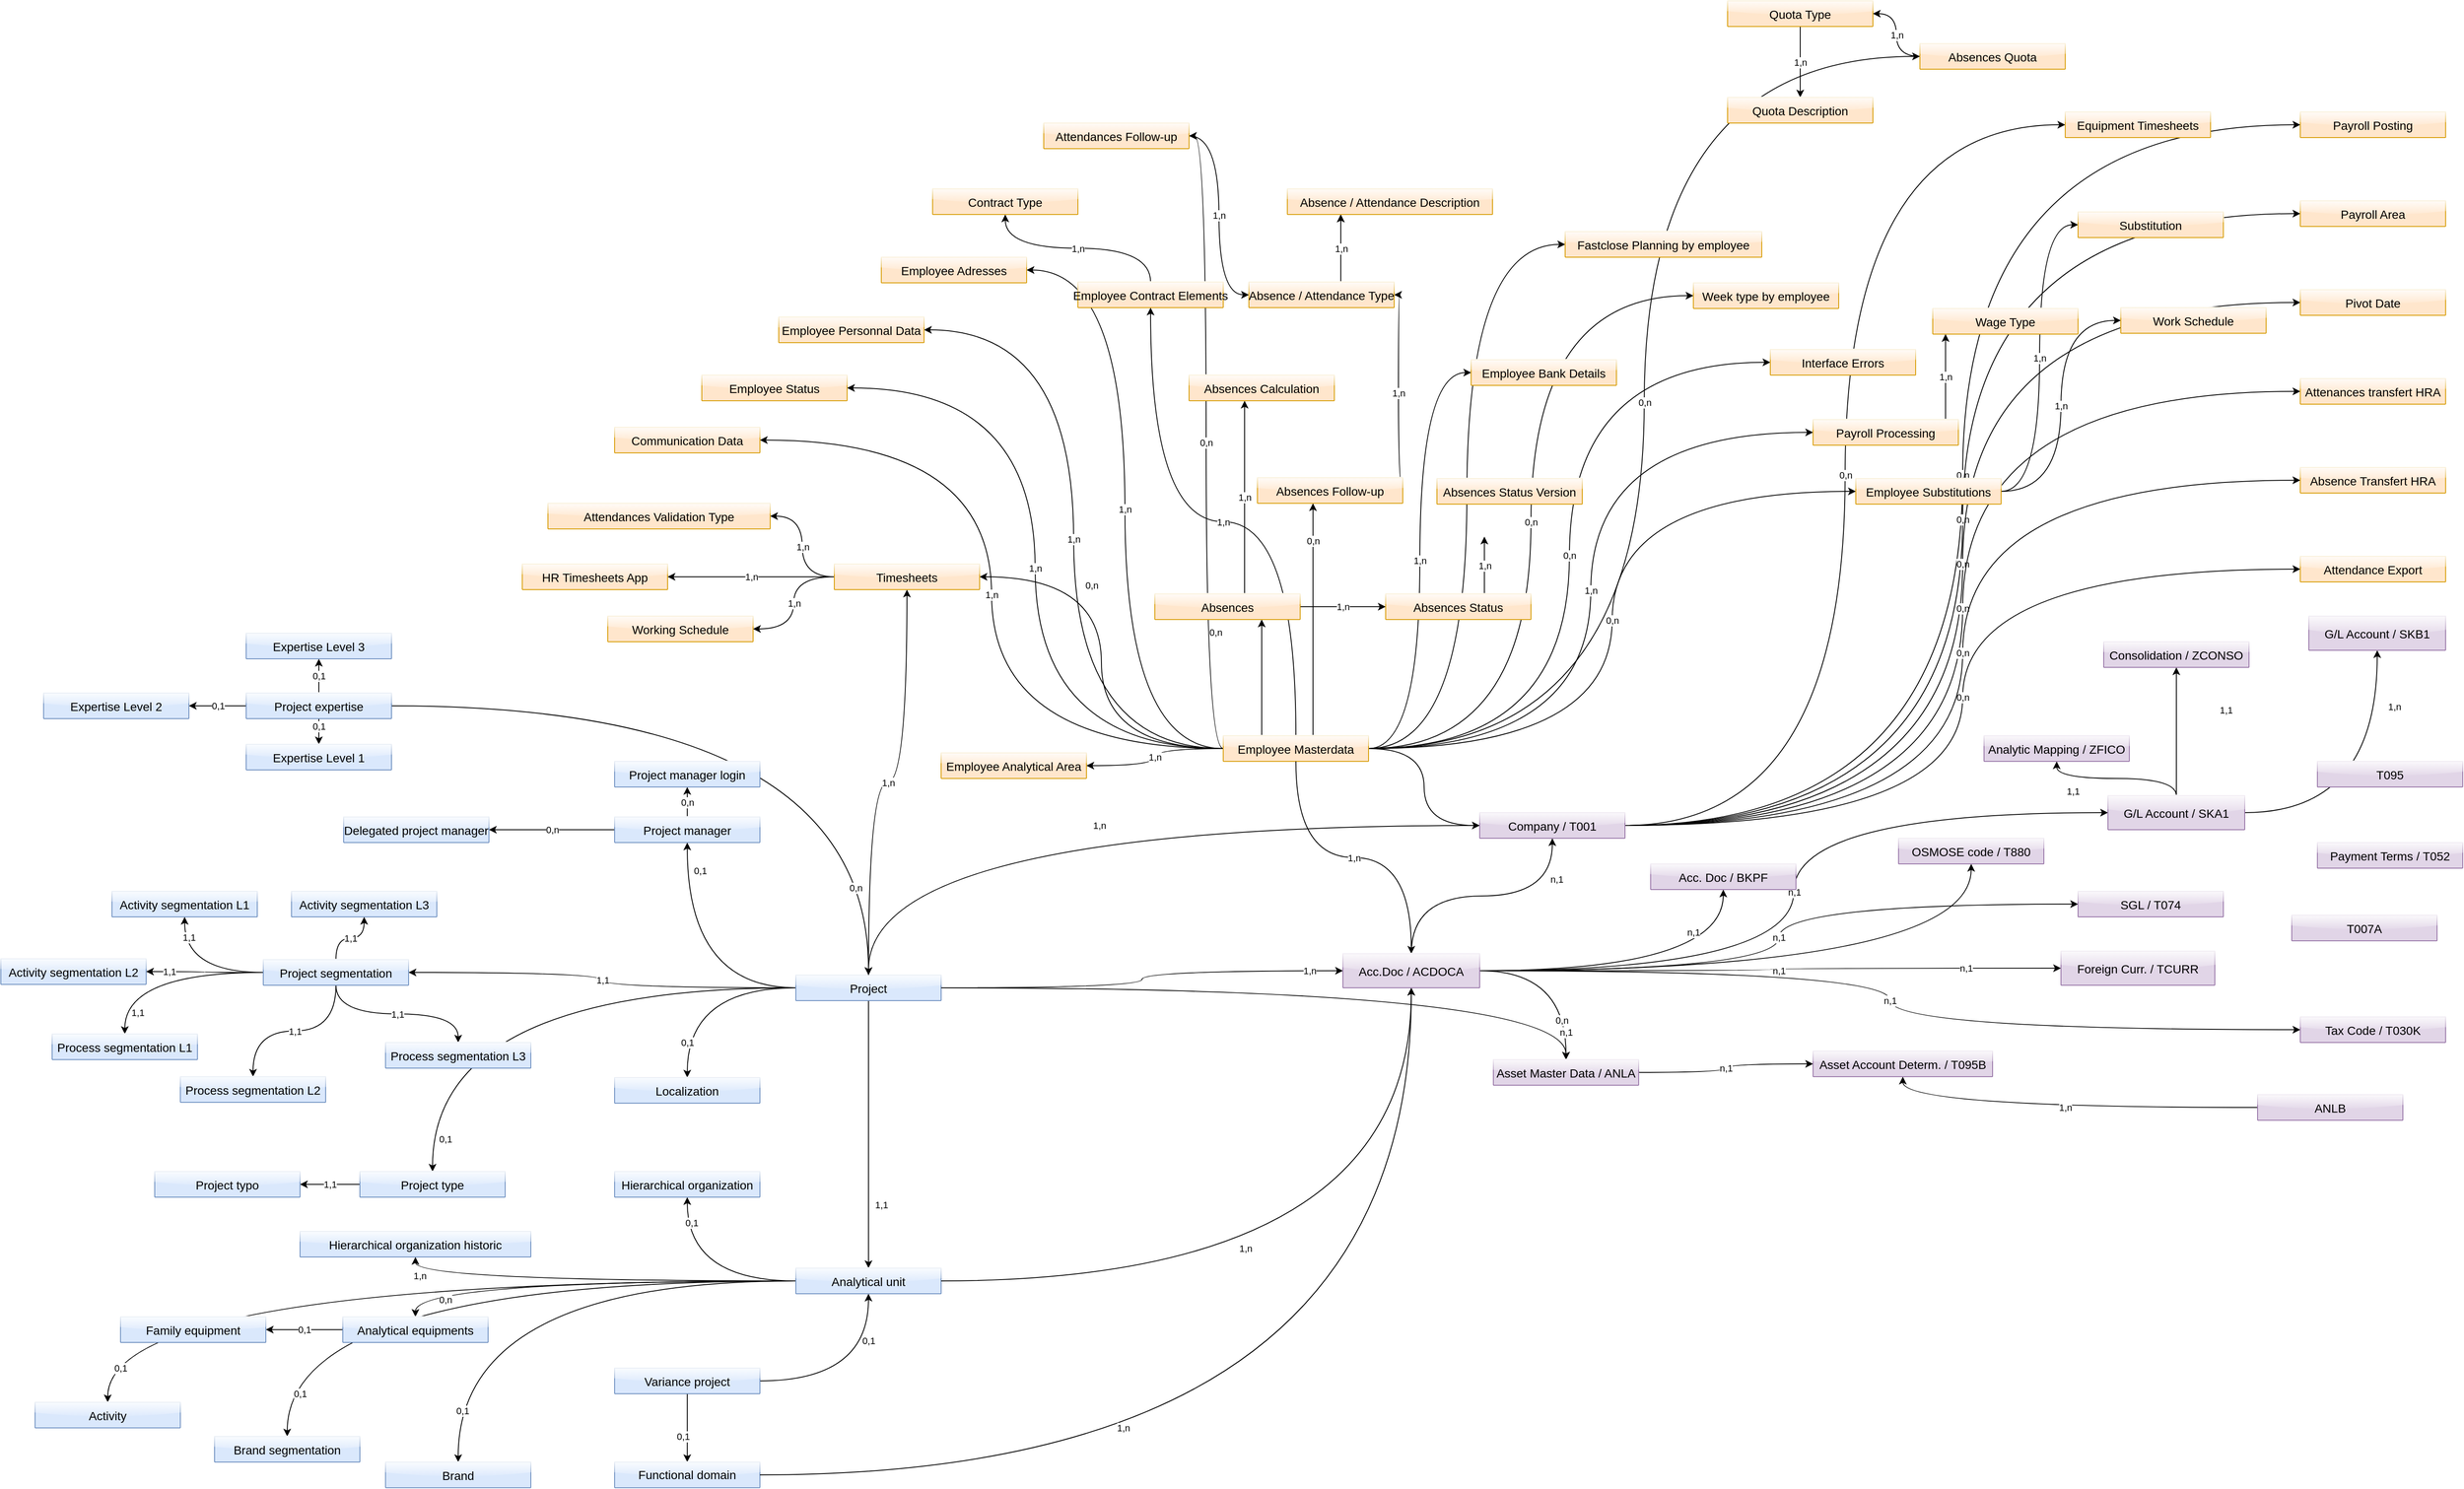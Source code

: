 <mxfile version="13.1.1" type="github" pages="4">
  <diagram name="Data Model" id="z_twg87dkK-BmfiqCGdA">
    <mxGraphModel dx="5308" dy="4305" grid="1" gridSize="10" guides="1" tooltips="1" connect="1" arrows="1" fold="1" page="1" pageScale="1" pageWidth="1169" pageHeight="827" math="0" shadow="0">
      <root>
        <mxCell id="0" />
        <mxCell id="1" parent="0" />
        <mxCell id="lDzSUfxi5BvbEKOxiYQz-208" value="0,1" style="edgeStyle=orthogonalEdgeStyle;orthogonalLoop=1;jettySize=auto;html=1;strokeColor=#000000;curved=1;" parent="1" source="lDzSUfxi5BvbEKOxiYQz-191" target="lDzSUfxi5BvbEKOxiYQz-210" edge="1">
          <mxGeometry x="0.881" y="15" relative="1" as="geometry">
            <mxPoint x="-320" y="-511.765" as="targetPoint" />
            <mxPoint x="569" y="-489" as="sourcePoint" />
            <mxPoint as="offset" />
          </mxGeometry>
        </mxCell>
        <mxCell id="lDzSUfxi5BvbEKOxiYQz-232" value="1,1" style="edgeStyle=orthogonalEdgeStyle;orthogonalLoop=1;jettySize=auto;html=1;jumpStyle=arc;curved=1;" parent="1" source="lDzSUfxi5BvbEKOxiYQz-237" target="lDzSUfxi5BvbEKOxiYQz-226" edge="1">
          <mxGeometry relative="1" as="geometry">
            <mxPoint x="-1496.75" y="-1102" as="targetPoint" />
            <mxPoint x="-2088.926" y="-1321.412" as="sourcePoint" />
          </mxGeometry>
        </mxCell>
        <mxCell id="lDzSUfxi5BvbEKOxiYQz-240" value="1,1" style="edgeStyle=orthogonalEdgeStyle;orthogonalLoop=1;jettySize=auto;html=1;curved=1;" parent="1" source="lDzSUfxi5BvbEKOxiYQz-188" target="lDzSUfxi5BvbEKOxiYQz-234" edge="1">
          <mxGeometry relative="1" as="geometry">
            <mxPoint x="550" y="-210" as="targetPoint" />
            <mxPoint x="60.176" y="-227.647" as="sourcePoint" />
          </mxGeometry>
        </mxCell>
        <mxCell id="lDzSUfxi5BvbEKOxiYQz-262" value="0,1" style="edgeStyle=orthogonalEdgeStyle;orthogonalLoop=1;jettySize=auto;html=1;jumpStyle=arc;curved=1;" parent="1" source="lDzSUfxi5BvbEKOxiYQz-198" target="lDzSUfxi5BvbEKOxiYQz-260" edge="1">
          <mxGeometry x="0.652" relative="1" as="geometry">
            <mxPoint x="480" y="-350" as="targetPoint" />
            <mxPoint x="460" y="-388" as="sourcePoint" />
            <mxPoint y="-1" as="offset" />
          </mxGeometry>
        </mxCell>
        <mxCell id="lDzSUfxi5BvbEKOxiYQz-289" value="1,1" style="edgeStyle=orthogonalEdgeStyle;orthogonalLoop=1;jettySize=auto;html=1;curved=1;" parent="1" source="RFBHOdRPObwg8LgrPX6P-4" target="lDzSUfxi5BvbEKOxiYQz-274" edge="1">
          <mxGeometry x="0.535" y="15" relative="1" as="geometry">
            <mxPoint x="-660.06" y="-1226" as="targetPoint" />
            <mxPoint x="-540.06" y="-876" as="sourcePoint" />
            <mxPoint y="-1" as="offset" />
          </mxGeometry>
        </mxCell>
        <mxCell id="lDzSUfxi5BvbEKOxiYQz-304" value="0,1" style="edgeStyle=orthogonalEdgeStyle;orthogonalLoop=1;jettySize=auto;html=1;jumpStyle=arc;curved=1;" parent="1" source="lDzSUfxi5BvbEKOxiYQz-274" target="lDzSUfxi5BvbEKOxiYQz-291" edge="1">
          <mxGeometry x="0.739" y="-5" relative="1" as="geometry">
            <mxPoint x="-1010.06" y="-1686" as="targetPoint" />
            <mxPoint x="-1009.854" y="-495.824" as="sourcePoint" />
            <mxPoint as="offset" />
          </mxGeometry>
        </mxCell>
        <mxCell id="lDzSUfxi5BvbEKOxiYQz-334" value="0,n" style="edgeStyle=orthogonalEdgeStyle;orthogonalLoop=1;jettySize=auto;html=1;jumpStyle=arc;strokeColor=#000000;curved=1;" parent="1" source="lDzSUfxi5BvbEKOxiYQz-242" target="lDzSUfxi5BvbEKOxiYQz-306" edge="1">
          <mxGeometry relative="1" as="geometry">
            <mxPoint x="-1711.25" y="-1325" as="targetPoint" />
            <mxPoint x="-1776.25" y="-579" as="sourcePoint" />
          </mxGeometry>
        </mxCell>
        <mxCell id="it8yWWZXjvdgbn8J4eUd-15" value="0,1" style="edgeStyle=orthogonalEdgeStyle;orthogonalLoop=1;jettySize=auto;html=1;jumpStyle=arc;curved=1;" parent="1" source="lDzSUfxi5BvbEKOxiYQz-362" target="it8yWWZXjvdgbn8J4eUd-3" edge="1">
          <mxGeometry relative="1" as="geometry" />
        </mxCell>
        <mxCell id="lDzSUfxi5BvbEKOxiYQz-372" value="0,1" style="edgeStyle=orthogonalEdgeStyle;orthogonalLoop=1;jettySize=auto;html=1;jumpStyle=arc;curved=1;" parent="1" source="lDzSUfxi5BvbEKOxiYQz-192" target="lDzSUfxi5BvbEKOxiYQz-242" edge="1">
          <mxGeometry x="0.771" y="-15" relative="1" as="geometry">
            <mxPoint x="480" y="-810" as="targetPoint" />
            <mxPoint x="450" y="-529" as="sourcePoint" />
            <mxPoint y="-1" as="offset" />
          </mxGeometry>
        </mxCell>
        <mxCell id="X8MtjrB3WR13Wo5o7lJd-15" value="1,n" style="edgeStyle=orthogonalEdgeStyle;orthogonalLoop=1;jettySize=auto;html=1;jumpStyle=arc;curved=1;" parent="1" source="lDzSUfxi5BvbEKOxiYQz-274" target="X8MtjrB3WR13Wo5o7lJd-2" edge="1">
          <mxGeometry x="0.86" y="-5" relative="1" as="geometry">
            <mxPoint x="-1160.06" y="-1128" as="targetPoint" />
            <mxPoint x="-920.06" y="-1086" as="sourcePoint" />
            <mxPoint y="-1" as="offset" />
          </mxGeometry>
        </mxCell>
        <mxCell id="dS1JGsFdbKq4Z5uHOp_5-7" value="0,1" style="edgeStyle=orthogonalEdgeStyle;orthogonalLoop=1;jettySize=auto;html=1;curved=1;" parent="1" source="lDzSUfxi5BvbEKOxiYQz-278" target="U11EhgsPN4kI61gkdyZ0-5" edge="1">
          <mxGeometry x="0.802" y="5" relative="1" as="geometry">
            <mxPoint x="-1630.06" y="-38" as="targetPoint" />
            <mxPoint x="-880.06" y="-951" as="sourcePoint" />
            <mxPoint as="offset" />
          </mxGeometry>
        </mxCell>
        <mxCell id="dS1JGsFdbKq4Z5uHOp_5-8" value="0,1" style="edgeStyle=orthogonalEdgeStyle;orthogonalLoop=1;jettySize=auto;html=1;jumpStyle=arc;curved=1;" parent="1" source="lDzSUfxi5BvbEKOxiYQz-279" target="ASGuUUj7UjWxBWOryg2l-5" edge="1">
          <mxGeometry x="0.871" y="15" relative="1" as="geometry">
            <mxPoint x="-685.589" y="-1307" as="targetPoint" />
            <mxPoint x="-685.589" y="-1030.529" as="sourcePoint" />
            <mxPoint as="offset" />
          </mxGeometry>
        </mxCell>
        <mxCell id="Ql5sjTJoxsce_3tXMmmo-1" value="0,1" style="edgeStyle=orthogonalEdgeStyle;orthogonalLoop=1;jettySize=auto;html=1;jumpStyle=arc;curved=1;" parent="1" source="lDzSUfxi5BvbEKOxiYQz-280" target="PdFCjeRW8q_iJjnafXWr-5" edge="1">
          <mxGeometry x="0.915" y="15" relative="1" as="geometry">
            <mxPoint x="-684.727" y="-1306.667" as="targetPoint" />
            <mxPoint x="-841.06" y="-875" as="sourcePoint" />
            <mxPoint as="offset" />
          </mxGeometry>
        </mxCell>
        <mxCell id="1VQrY0FUdZkkbCytE0tr-3" value="0,n" style="edgeStyle=orthogonalEdgeStyle;orthogonalLoop=1;jettySize=auto;html=1;jumpStyle=arc;curved=1;" parent="1" source="lDzSUfxi5BvbEKOxiYQz-274" target="lDzSUfxi5BvbEKOxiYQz-356" edge="1">
          <mxGeometry x="0.918" y="35" relative="1" as="geometry">
            <mxPoint x="-960.06" y="-636" as="targetPoint" />
            <mxPoint x="-1000.06" y="-1056" as="sourcePoint" />
            <mxPoint as="offset" />
          </mxGeometry>
        </mxCell>
        <mxCell id="lDzSUfxi5BvbEKOxiYQz-310" value="0,n" style="edgeStyle=orthogonalEdgeStyle;orthogonalLoop=1;jettySize=auto;html=1;jumpStyle=arc;curved=1;" parent="1" source="mgHeqjMDMRxXPPtbzh9C-4" target="lDzSUfxi5BvbEKOxiYQz-188" edge="1">
          <mxGeometry x="0.765" y="-15" relative="1" as="geometry">
            <mxPoint x="-639.06" y="-345" as="targetPoint" />
            <mxPoint x="-679.06" y="-185" as="sourcePoint" />
            <mxPoint as="offset" />
          </mxGeometry>
        </mxCell>
        <mxCell id="4X0MSBGTj48URWTWJAf--50" value="1,1" style="edgeStyle=orthogonalEdgeStyle;orthogonalLoop=1;jettySize=auto;html=1;jumpStyle=arc;curved=1;" parent="1" source="4X0MSBGTj48URWTWJAf--41" target="4X0MSBGTj48URWTWJAf--43" edge="1">
          <mxGeometry relative="1" as="geometry">
            <mxPoint x="-1397.464" y="-1184.357" as="targetPoint" />
            <mxPoint x="-1466.75" y="-1142" as="sourcePoint" />
          </mxGeometry>
        </mxCell>
        <mxCell id="4X0MSBGTj48URWTWJAf--68" value="1,1" style="edgeStyle=orthogonalEdgeStyle;orthogonalLoop=1;jettySize=auto;html=1;jumpStyle=arc;curved=1;" parent="1" source="lDzSUfxi5BvbEKOxiYQz-236" target="4X0MSBGTj48URWTWJAf--67" edge="1">
          <mxGeometry relative="1" as="geometry">
            <mxPoint x="-1088.607" y="-1395.071" as="targetPoint" />
            <mxPoint x="-1164.321" y="-1245.071" as="sourcePoint" />
          </mxGeometry>
        </mxCell>
        <mxCell id="4X0MSBGTj48URWTWJAf--80" value="1,1" style="edgeStyle=orthogonalEdgeStyle;orthogonalLoop=1;jettySize=auto;html=1;jumpStyle=arc;curved=1;" parent="1" source="lDzSUfxi5BvbEKOxiYQz-238" target="4X0MSBGTj48URWTWJAf--79" edge="1">
          <mxGeometry x="0.775" y="15" relative="1" as="geometry">
            <mxPoint x="-856.691" y="-1413" as="targetPoint" />
            <mxPoint x="-1519.321" y="-1209.286" as="sourcePoint" />
            <mxPoint y="1" as="offset" />
          </mxGeometry>
        </mxCell>
        <mxCell id="4X0MSBGTj48URWTWJAf--92" value="&lt;span style=&quot;color: rgba(0 , 0 , 0 , 0) ; font-family: monospace ; font-size: 0px&quot;&gt;%3CmxGraphModel%3E%3Croot%3E%3CmxCell%20id%3D%220%22%2F%3E%3CmxCell%20id%3D%221%22%20parent%3D%220%22%2F%3E%3CmxCell%20id%3D%222%22%20value%3D%22Activity%20segmentation%20L3%20Text%22%20style%3D%22swimlane%3BfontStyle%3D0%3BchildLayout%3DstackLayout%3Bhorizontal%3D1%3BstartSize%3D24%3BfillColor%3D%23e0e0e0%3BhorizontalStack%3D0%3BresizeParent%3D1%3BresizeParentMax%3D0%3BresizeLast%3D0%3Bcollapsible%3D1%3BmarginBottom%3D0%3BswimlaneFillColor%3D%23ffffff%3Balign%3Dcenter%3BfontSize%3D14%3B%22%20vertex%3D%221%22%20parent%3D%221%22%3E%3CmxGeometry%20x%3D%221423.559%22%20y%3D%22657.5%22%20width%3D%22210%22%20height%3D%22102%22%20as%3D%22geometry%22%3E%3CmxRectangle%20x%3D%22100%22%20y%3D%2270%22%20width%3D%2280%22%20height%3D%2224%22%20as%3D%22alternateBounds%22%2F%3E%3C%2FmxGeometry%3E%3C%2FmxCell%3E%3CmxCell%20id%3D%223%22%20value%3D%22Activity%20code%20L3%22%20style%3D%22text%3BstrokeColor%3Dnone%3BfillColor%3D%23D4E1F5%3BspacingLeft%3D4%3BspacingRight%3D4%3Boverflow%3Dhidden%3Brotatable%3D0%3Bpoints%3D%5B%5B0%2C0.5%5D%2C%5B1%2C0.5%5D%5D%3BportConstraint%3Deastwest%3BfontSize%3D12%3BfontStyle%3D1%22%20vertex%3D%221%22%20parent%3D%222%22%3E%3CmxGeometry%20y%3D%2224%22%20width%3D%22210%22%20height%3D%2226%22%20as%3D%22geometry%22%2F%3E%3C%2FmxCell%3E%3CmxCell%20id%3D%224%22%20value%3D%22Language%22%20style%3D%22text%3BstrokeColor%3Dnone%3BfillColor%3D%23D4E1F5%3BspacingLeft%3D4%3BspacingRight%3D4%3Boverflow%3Dhidden%3Brotatable%3D0%3Bpoints%3D%5B%5B0%2C0.5%5D%2C%5B1%2C0.5%5D%5D%3BportConstraint%3Deastwest%3BfontSize%3D12%3B%22%20vertex%3D%221%22%20parent%3D%222%22%3E%3CmxGeometry%20y%3D%2250%22%20width%3D%22210%22%20height%3D%2224%22%20as%3D%22geometry%22%2F%3E%3C%2FmxCell%3E%3CmxCell%20id%3D%225%22%20value%3D%22Process%20L3%20description%22%20style%3D%22text%3BstrokeColor%3Dnone%3BfillColor%3Dnone%3BspacingLeft%3D4%3BspacingRight%3D4%3Boverflow%3Dhidden%3Brotatable%3D0%3Bpoints%3D%5B%5B0%2C0.5%5D%2C%5B1%2C0.5%5D%5D%3BportConstraint%3Deastwest%3BfontSize%3D12%3B%22%20vertex%3D%221%22%20parent%3D%222%22%3E%3CmxGeometry%20y%3D%2274%22%20width%3D%22210%22%20height%3D%2228%22%20as%3D%22geometry%22%2F%3E%3C%2FmxCell%3E%3C%2Froot%3E%3C%2FmxGraphModel%3E&lt;/span&gt;" style="text;html=1;align=center;verticalAlign=middle;resizable=0;points=[];;autosize=1;" parent="1" vertex="1">
          <mxGeometry x="-1462" y="-1350" width="20" height="20" as="geometry" />
        </mxCell>
        <mxCell id="4X0MSBGTj48URWTWJAf--108" value="1,1" style="edgeStyle=orthogonalEdgeStyle;orthogonalLoop=1;jettySize=auto;html=1;jumpStyle=arc;curved=1;" parent="1" source="lDzSUfxi5BvbEKOxiYQz-235" target="4X0MSBGTj48URWTWJAf--91" edge="1">
          <mxGeometry x="0.592" relative="1" as="geometry">
            <mxPoint x="-1481.964" y="-1013.214" as="targetPoint" />
            <mxPoint x="-1854.821" y="-841.786" as="sourcePoint" />
            <mxPoint x="-1" as="offset" />
          </mxGeometry>
        </mxCell>
        <mxCell id="mgHeqjMDMRxXPPtbzh9C-21" value="0,1" style="edgeStyle=orthogonalEdgeStyle;orthogonalLoop=1;jettySize=auto;html=1;jumpStyle=arc;curved=1;" parent="1" source="mgHeqjMDMRxXPPtbzh9C-5" target="NBoWqLxddeZC6eDTmRRg-4" edge="1">
          <mxGeometry relative="1" as="geometry">
            <mxPoint x="580" y="101" as="targetPoint" />
            <mxPoint x="315.529" y="121.882" as="sourcePoint" />
            <mxPoint as="offset" />
          </mxGeometry>
        </mxCell>
        <mxCell id="mgHeqjMDMRxXPPtbzh9C-23" value="0,1" style="edgeStyle=orthogonalEdgeStyle;orthogonalLoop=1;jettySize=auto;html=1;jumpStyle=arc;curved=1;" parent="1" source="mgHeqjMDMRxXPPtbzh9C-10" target="mgHeqjMDMRxXPPtbzh9C-31" edge="1">
          <mxGeometry x="0.202" relative="1" as="geometry">
            <mxPoint x="354.206" y="321.412" as="targetPoint" />
            <mxPoint x="257.735" y="170.824" as="sourcePoint" />
            <mxPoint y="-1" as="offset" />
          </mxGeometry>
        </mxCell>
        <mxCell id="mgHeqjMDMRxXPPtbzh9C-24" value="0,1" style="edgeStyle=orthogonalEdgeStyle;orthogonalLoop=1;jettySize=auto;html=1;jumpStyle=arc;curved=1;" parent="1" source="mgHeqjMDMRxXPPtbzh9C-8" target="mgHeqjMDMRxXPPtbzh9C-37" edge="1">
          <mxGeometry relative="1" as="geometry">
            <mxPoint x="410" y="330" as="targetPoint" />
            <mxPoint x="120.235" y="262.824" as="sourcePoint" />
          </mxGeometry>
        </mxCell>
        <mxCell id="xtotMLcCFGcg3YwNCyzb-6" value="0,1" style="edgeStyle=orthogonalEdgeStyle;orthogonalLoop=1;jettySize=auto;html=1;shadow=0;jumpStyle=arc;curved=1;" parent="1" source="IfWO7IwaFU0mF3ll1rzK-17" target="xtotMLcCFGcg3YwNCyzb-4" edge="1">
          <mxGeometry x="0.25" y="-5" relative="1" as="geometry">
            <mxPoint x="-402.589" y="-1669.353" as="targetPoint" />
            <mxPoint x="-722.06" y="-1544" as="sourcePoint" />
            <mxPoint as="offset" />
          </mxGeometry>
        </mxCell>
        <mxCell id="Li1owNoAyegXamZ7HWL1-21" value="1,1" style="edgeStyle=orthogonalEdgeStyle;orthogonalLoop=1;jettySize=auto;html=1;entryX=1;entryY=0.5;entryDx=0;entryDy=0;curved=1;" parent="1" source="lDzSUfxi5BvbEKOxiYQz-212" target="Li1owNoAyegXamZ7HWL1-8" edge="1">
          <mxGeometry relative="1" as="geometry">
            <mxPoint x="-1708.821" y="-788.857" as="targetPoint" />
            <mxPoint x="-1708.821" y="-900.286" as="sourcePoint" />
          </mxGeometry>
        </mxCell>
        <mxCell id="mcqGeDhtgYZcCoHdqQjH-18" value="0,1" style="edgeStyle=orthogonalEdgeStyle;orthogonalLoop=1;jettySize=auto;html=1;jumpStyle=arc;curved=1;" parent="1" source="Li1owNoAyegXamZ7HWL1-23" target="lDzSUfxi5BvbEKOxiYQz-274" edge="1">
          <mxGeometry x="0.519" relative="1" as="geometry">
            <mxPoint x="-109.06" y="-1565" as="targetPoint" />
            <mxPoint x="-280.06" y="-1466" as="sourcePoint" />
            <mxPoint as="offset" />
          </mxGeometry>
        </mxCell>
        <mxCell id="VndD6iL_CGAQPDm_aolm-2" value="0,n" style="edgeStyle=orthogonalEdgeStyle;orthogonalLoop=1;jettySize=auto;html=1;jumpStyle=arc;strokeColor=#000000;curved=1;" parent="1" source="lDzSUfxi5BvbEKOxiYQz-242" target="VndD6iL_CGAQPDm_aolm-6" edge="1">
          <mxGeometry relative="1" as="geometry">
            <mxPoint x="-1751.249" y="-766.504" as="targetPoint" />
            <mxPoint x="-1751.249" y="-866.504" as="sourcePoint" />
            <Array as="points" />
          </mxGeometry>
        </mxCell>
        <mxCell id="68M_bXw2la_Ou8QFjbVd-3" value="1,1" style="edgeStyle=orthogonalEdgeStyle;orthogonalLoop=1;jettySize=auto;html=1;strokeColor=#000000;jumpStyle=arc;curved=1;" edge="1" parent="1" source="lDzSUfxi5BvbEKOxiYQz-239" target="4X0MSBGTj48URWTWJAf--99">
          <mxGeometry x="0.695" y="-5" relative="1" as="geometry">
            <mxPoint x="-2125" y="-1208" as="targetPoint" />
            <mxPoint x="-1890.001" y="-997" as="sourcePoint" />
            <mxPoint as="offset" />
          </mxGeometry>
        </mxCell>
        <mxCell id="X8MtjrB3WR13Wo5o7lJd-1" value="Hierarchical organization historic" style="swimlane;fontStyle=0;childLayout=stackLayout;horizontal=1;startSize=40;fillColor=#dae8fc;horizontalStack=0;resizeParent=1;resizeParentMax=0;resizeLast=0;collapsible=1;marginBottom=0;swimlaneFillColor=#ffffff;align=center;fontSize=14;rounded=0;shadow=0;strokeColor=#6c8ebf;glass=1;" parent="1" vertex="1" collapsed="1">
          <mxGeometry x="-1980" y="-870" width="270" height="30" as="geometry">
            <mxRectangle x="-1360" y="-140" width="210" height="426" as="alternateBounds" />
          </mxGeometry>
        </mxCell>
        <mxCell id="X8MtjrB3WR13Wo5o7lJd-2" value="Analytical unit" style="text;strokeColor=none;fillColor=#D4E1F5;spacingLeft=4;spacingRight=4;overflow=hidden;rotatable=0;points=[[0,0.5],[1,0.5]];portConstraint=eastwest;fontSize=12;fontStyle=1" parent="X8MtjrB3WR13Wo5o7lJd-1" vertex="1">
          <mxGeometry y="30" width="270" height="26" as="geometry" />
        </mxCell>
        <mxCell id="nlcJXeZWVtxo9KDplgig-2" value="Exercise" style="text;strokeColor=none;fillColor=#D4E1F5;spacingLeft=4;spacingRight=4;overflow=hidden;rotatable=0;points=[[0,0.5],[1,0.5]];portConstraint=eastwest;fontSize=12;fontStyle=1" parent="X8MtjrB3WR13Wo5o7lJd-1" vertex="1">
          <mxGeometry y="56" width="270" height="24" as="geometry" />
        </mxCell>
        <mxCell id="nlcJXeZWVtxo9KDplgig-3" value="Period" style="text;strokeColor=none;fillColor=#D4E1F5;spacingLeft=4;spacingRight=4;overflow=hidden;rotatable=0;points=[[0,0.5],[1,0.5]];portConstraint=eastwest;fontSize=12;fontStyle=1" parent="X8MtjrB3WR13Wo5o7lJd-1" vertex="1">
          <mxGeometry y="80" width="270" height="24" as="geometry" />
        </mxCell>
        <mxCell id="X8MtjrB3WR13Wo5o7lJd-16" value="Analytical unit description" style="text;strokeColor=none;fillColor=none;spacingLeft=4;spacingRight=4;overflow=hidden;rotatable=0;points=[[0,0.5],[1,0.5]];portConstraint=eastwest;fontSize=12;" parent="X8MtjrB3WR13Wo5o7lJd-1" vertex="1">
          <mxGeometry y="104" width="270" height="24" as="geometry" />
        </mxCell>
        <mxCell id="X8MtjrB3WR13Wo5o7lJd-3" value="Division" style="text;strokeColor=none;fillColor=none;spacingLeft=4;spacingRight=4;overflow=hidden;rotatable=0;points=[[0,0.5],[1,0.5]];portConstraint=eastwest;fontSize=12;" parent="X8MtjrB3WR13Wo5o7lJd-1" vertex="1">
          <mxGeometry y="128" width="270" height="24" as="geometry" />
        </mxCell>
        <mxCell id="X8MtjrB3WR13Wo5o7lJd-9" value="Division description" style="text;strokeColor=none;fillColor=none;spacingLeft=4;spacingRight=4;overflow=hidden;rotatable=0;points=[[0,0.5],[1,0.5]];portConstraint=eastwest;fontSize=12;" parent="X8MtjrB3WR13Wo5o7lJd-1" vertex="1">
          <mxGeometry y="152" width="270" height="24" as="geometry" />
        </mxCell>
        <mxCell id="X8MtjrB3WR13Wo5o7lJd-4" value="Pole" style="text;strokeColor=none;fillColor=none;spacingLeft=4;spacingRight=4;overflow=hidden;rotatable=0;points=[[0,0.5],[1,0.5]];portConstraint=eastwest;fontSize=12;" parent="X8MtjrB3WR13Wo5o7lJd-1" vertex="1">
          <mxGeometry y="176" width="270" height="24" as="geometry" />
        </mxCell>
        <mxCell id="X8MtjrB3WR13Wo5o7lJd-11" value="Pole description" style="text;strokeColor=none;fillColor=none;spacingLeft=4;spacingRight=4;overflow=hidden;rotatable=0;points=[[0,0.5],[1,0.5]];portConstraint=eastwest;fontSize=12;" parent="X8MtjrB3WR13Wo5o7lJd-1" vertex="1">
          <mxGeometry y="200" width="270" height="24" as="geometry" />
        </mxCell>
        <mxCell id="X8MtjrB3WR13Wo5o7lJd-5" value="Domain" style="text;strokeColor=none;fillColor=none;spacingLeft=4;spacingRight=4;overflow=hidden;rotatable=0;points=[[0,0.5],[1,0.5]];portConstraint=eastwest;fontSize=12;" parent="X8MtjrB3WR13Wo5o7lJd-1" vertex="1">
          <mxGeometry y="224" width="270" height="24" as="geometry" />
        </mxCell>
        <mxCell id="X8MtjrB3WR13Wo5o7lJd-20" value="Domain description" style="text;strokeColor=none;fillColor=none;spacingLeft=4;spacingRight=4;overflow=hidden;rotatable=0;points=[[0,0.5],[1,0.5]];portConstraint=eastwest;fontSize=12;" parent="X8MtjrB3WR13Wo5o7lJd-1" vertex="1">
          <mxGeometry y="248" width="270" height="24" as="geometry" />
        </mxCell>
        <mxCell id="X8MtjrB3WR13Wo5o7lJd-6" value="Direction" style="text;strokeColor=none;fillColor=none;spacingLeft=4;spacingRight=4;overflow=hidden;rotatable=0;points=[[0,0.5],[1,0.5]];portConstraint=eastwest;fontSize=12;" parent="X8MtjrB3WR13Wo5o7lJd-1" vertex="1">
          <mxGeometry y="272" width="270" height="24" as="geometry" />
        </mxCell>
        <mxCell id="X8MtjrB3WR13Wo5o7lJd-12" value="Direction description" style="text;strokeColor=none;fillColor=none;spacingLeft=4;spacingRight=4;overflow=hidden;rotatable=0;points=[[0,0.5],[1,0.5]];portConstraint=eastwest;fontSize=12;" parent="X8MtjrB3WR13Wo5o7lJd-1" vertex="1">
          <mxGeometry y="296" width="270" height="24" as="geometry" />
        </mxCell>
        <mxCell id="X8MtjrB3WR13Wo5o7lJd-14" value="Company" style="text;strokeColor=none;fillColor=none;spacingLeft=4;spacingRight=4;overflow=hidden;rotatable=0;points=[[0,0.5],[1,0.5]];portConstraint=eastwest;fontSize=12;" parent="X8MtjrB3WR13Wo5o7lJd-1" vertex="1">
          <mxGeometry y="320" width="270" height="24" as="geometry" />
        </mxCell>
        <mxCell id="X8MtjrB3WR13Wo5o7lJd-7" value="Business unit" style="text;strokeColor=none;fillColor=none;spacingLeft=4;spacingRight=4;overflow=hidden;rotatable=0;points=[[0,0.5],[1,0.5]];portConstraint=eastwest;fontSize=12;" parent="X8MtjrB3WR13Wo5o7lJd-1" vertex="1">
          <mxGeometry y="344" width="270" height="24" as="geometry" />
        </mxCell>
        <mxCell id="X8MtjrB3WR13Wo5o7lJd-13" value="Business unit description" style="text;strokeColor=none;fillColor=none;spacingLeft=4;spacingRight=4;overflow=hidden;rotatable=0;points=[[0,0.5],[1,0.5]];portConstraint=eastwest;fontSize=12;" parent="X8MtjrB3WR13Wo5o7lJd-1" vertex="1">
          <mxGeometry y="368" width="270" height="24" as="geometry" />
        </mxCell>
        <mxCell id="X8MtjrB3WR13Wo5o7lJd-18" value="Modification date" style="text;strokeColor=none;fillColor=none;spacingLeft=4;spacingRight=4;overflow=hidden;rotatable=0;points=[[0,0.5],[1,0.5]];portConstraint=eastwest;fontSize=12;" parent="X8MtjrB3WR13Wo5o7lJd-1" vertex="1">
          <mxGeometry y="392" width="270" height="24" as="geometry" />
        </mxCell>
        <mxCell id="lDzSUfxi5BvbEKOxiYQz-355" value="Analytical equipments" style="swimlane;fontStyle=0;childLayout=stackLayout;horizontal=1;startSize=40;fillColor=#dae8fc;horizontalStack=0;resizeParent=1;resizeParentMax=0;resizeLast=0;collapsible=1;marginBottom=0;swimlaneFillColor=#ffffff;align=center;fontSize=14;rounded=0;shadow=0;strokeColor=#6c8ebf;glass=1;" parent="1" vertex="1" collapsed="1">
          <mxGeometry x="-1930" y="-770" width="170" height="30" as="geometry">
            <mxRectangle x="-1310" y="-40" width="210" height="306" as="alternateBounds" />
          </mxGeometry>
        </mxCell>
        <mxCell id="1VQrY0FUdZkkbCytE0tr-2" value="Equipment code" style="text;strokeColor=none;fillColor=#D4E1F5;spacingLeft=4;spacingRight=4;overflow=hidden;rotatable=0;points=[[0,0.5],[1,0.5]];portConstraint=eastwest;fontSize=12;fontStyle=1" parent="lDzSUfxi5BvbEKOxiYQz-355" vertex="1">
          <mxGeometry y="30" width="170" height="24" as="geometry" />
        </mxCell>
        <mxCell id="lDzSUfxi5BvbEKOxiYQz-358" value="Equipment company" style="text;strokeColor=none;fillColor=#D4E1F5;spacingLeft=4;spacingRight=4;overflow=hidden;rotatable=0;points=[[0,0.5],[1,0.5]];portConstraint=eastwest;fontSize=12;fontStyle=1" parent="lDzSUfxi5BvbEKOxiYQz-355" vertex="1">
          <mxGeometry y="54" width="170" height="24" as="geometry" />
        </mxCell>
        <mxCell id="lDzSUfxi5BvbEKOxiYQz-356" value="Equipment analytical unit" style="text;strokeColor=none;fillColor=#D4E1F5;spacingLeft=4;spacingRight=4;overflow=hidden;rotatable=0;points=[[0,0.5],[1,0.5]];portConstraint=eastwest;fontSize=12;fontStyle=1" parent="lDzSUfxi5BvbEKOxiYQz-355" vertex="1">
          <mxGeometry y="78" width="170" height="26" as="geometry" />
        </mxCell>
        <mxCell id="lDzSUfxi5BvbEKOxiYQz-359" value="Equipment name" style="text;strokeColor=none;fillColor=none;spacingLeft=4;spacingRight=4;overflow=hidden;rotatable=0;points=[[0,0.5],[1,0.5]];portConstraint=eastwest;fontSize=12;" parent="lDzSUfxi5BvbEKOxiYQz-355" vertex="1">
          <mxGeometry y="104" width="170" height="24" as="geometry" />
        </mxCell>
        <mxCell id="dS1JGsFdbKq4Z5uHOp_5-1" value="Equipment project" style="text;strokeColor=none;fillColor=none;spacingLeft=4;spacingRight=4;overflow=hidden;rotatable=0;points=[[0,0.5],[1,0.5]];portConstraint=eastwest;fontSize=12;" parent="lDzSUfxi5BvbEKOxiYQz-355" vertex="1">
          <mxGeometry y="128" width="170" height="24" as="geometry" />
        </mxCell>
        <mxCell id="lDzSUfxi5BvbEKOxiYQz-362" value="Family number" style="text;strokeColor=none;fillColor=#FFF2CC;spacingLeft=4;spacingRight=4;overflow=hidden;rotatable=0;points=[[0,0.5],[1,0.5]];portConstraint=eastwest;fontSize=12;" parent="lDzSUfxi5BvbEKOxiYQz-355" vertex="1">
          <mxGeometry y="152" width="170" height="24" as="geometry" />
        </mxCell>
        <mxCell id="it8yWWZXjvdgbn8J4eUd-28" value="Family name" style="text;strokeColor=none;fillColor=none;spacingLeft=4;spacingRight=4;overflow=hidden;rotatable=0;points=[[0,0.5],[1,0.5]];portConstraint=eastwest;fontSize=12;" parent="lDzSUfxi5BvbEKOxiYQz-355" vertex="1">
          <mxGeometry y="176" width="170" height="24" as="geometry" />
        </mxCell>
        <mxCell id="it8yWWZXjvdgbn8J4eUd-27" value="Acquisition date" style="text;strokeColor=none;fillColor=none;spacingLeft=4;spacingRight=4;overflow=hidden;rotatable=0;points=[[0,0.5],[1,0.5]];portConstraint=eastwest;fontSize=12;" parent="lDzSUfxi5BvbEKOxiYQz-355" vertex="1">
          <mxGeometry y="200" width="170" height="24" as="geometry" />
        </mxCell>
        <mxCell id="lDzSUfxi5BvbEKOxiYQz-360" value="End date" style="text;strokeColor=none;fillColor=none;spacingLeft=4;spacingRight=4;overflow=hidden;rotatable=0;points=[[0,0.5],[1,0.5]];portConstraint=eastwest;fontSize=12;" parent="lDzSUfxi5BvbEKOxiYQz-355" vertex="1">
          <mxGeometry y="224" width="170" height="24" as="geometry" />
        </mxCell>
        <mxCell id="dS1JGsFdbKq4Z5uHOp_5-3" value="Period" style="text;strokeColor=none;fillColor=none;spacingLeft=4;spacingRight=4;overflow=hidden;rotatable=0;points=[[0,0.5],[1,0.5]];portConstraint=eastwest;fontSize=12;" parent="lDzSUfxi5BvbEKOxiYQz-355" vertex="1">
          <mxGeometry y="248" width="170" height="24" as="geometry" />
        </mxCell>
        <mxCell id="lDzSUfxi5BvbEKOxiYQz-364" value="Fiscal year" style="text;strokeColor=none;fillColor=none;spacingLeft=4;spacingRight=4;overflow=hidden;rotatable=0;points=[[0,0.5],[1,0.5]];portConstraint=eastwest;fontSize=12;" parent="lDzSUfxi5BvbEKOxiYQz-355" vertex="1">
          <mxGeometry y="272" width="170" height="24" as="geometry" />
        </mxCell>
        <mxCell id="it8yWWZXjvdgbn8J4eUd-2" value="Family equipment" style="swimlane;fontStyle=0;childLayout=stackLayout;horizontal=1;startSize=40;fillColor=#dae8fc;horizontalStack=0;resizeParent=1;resizeParentMax=0;resizeLast=0;collapsible=1;marginBottom=0;swimlaneFillColor=#ffffff;align=center;fontSize=14;rounded=0;shadow=0;strokeColor=#6c8ebf;glass=1;" parent="1" vertex="1" collapsed="1">
          <mxGeometry x="-2190" y="-770" width="170" height="30" as="geometry">
            <mxRectangle x="-1570" y="-40" width="210" height="306" as="alternateBounds" />
          </mxGeometry>
        </mxCell>
        <mxCell id="it8yWWZXjvdgbn8J4eUd-3" value="Family number" style="text;strokeColor=none;fillColor=#D4E1F5;spacingLeft=4;spacingRight=4;overflow=hidden;rotatable=0;points=[[0,0.5],[1,0.5]];portConstraint=eastwest;fontSize=12;fontStyle=1" parent="it8yWWZXjvdgbn8J4eUd-2" vertex="1">
          <mxGeometry y="30" width="170" height="26" as="geometry" />
        </mxCell>
        <mxCell id="it8yWWZXjvdgbn8J4eUd-8" value="Family company" style="text;strokeColor=none;fillColor=#D4E1F5;spacingLeft=4;spacingRight=4;overflow=hidden;rotatable=0;points=[[0,0.5],[1,0.5]];portConstraint=eastwest;fontSize=12;fontStyle=1" parent="it8yWWZXjvdgbn8J4eUd-2" vertex="1">
          <mxGeometry y="56" width="170" height="24" as="geometry" />
        </mxCell>
        <mxCell id="it8yWWZXjvdgbn8J4eUd-9" value="Family analytical unit" style="text;strokeColor=none;fillColor=#D4E1F5;spacingLeft=4;spacingRight=4;overflow=hidden;rotatable=0;points=[[0,0.5],[1,0.5]];portConstraint=eastwest;fontSize=12;fontStyle=1" parent="it8yWWZXjvdgbn8J4eUd-2" vertex="1">
          <mxGeometry y="80" width="170" height="24" as="geometry" />
        </mxCell>
        <mxCell id="lRxtRiu0UvI4SnHCYqCr-6" value="Rate unicity code" style="text;strokeColor=none;fillColor=none;spacingLeft=4;spacingRight=4;overflow=hidden;rotatable=0;points=[[0,0.5],[1,0.5]];portConstraint=eastwest;fontSize=12;" parent="it8yWWZXjvdgbn8J4eUd-2" vertex="1">
          <mxGeometry y="104" width="170" height="24" as="geometry" />
        </mxCell>
        <mxCell id="lRxtRiu0UvI4SnHCYqCr-9" value="Family name" style="text;strokeColor=none;fillColor=none;spacingLeft=4;spacingRight=4;overflow=hidden;rotatable=0;points=[[0,0.5],[1,0.5]];portConstraint=eastwest;fontSize=12;" parent="it8yWWZXjvdgbn8J4eUd-2" vertex="1">
          <mxGeometry y="128" width="170" height="24" as="geometry" />
        </mxCell>
        <mxCell id="lRxtRiu0UvI4SnHCYqCr-10" value="Equipment rate" style="text;strokeColor=none;fillColor=none;spacingLeft=4;spacingRight=4;overflow=hidden;rotatable=0;points=[[0,0.5],[1,0.5]];portConstraint=eastwest;fontSize=12;" parent="it8yWWZXjvdgbn8J4eUd-2" vertex="1">
          <mxGeometry y="152" width="170" height="24" as="geometry" />
        </mxCell>
        <mxCell id="lRxtRiu0UvI4SnHCYqCr-11" value="Equipment rate currency" style="text;strokeColor=none;fillColor=none;spacingLeft=4;spacingRight=4;overflow=hidden;rotatable=0;points=[[0,0.5],[1,0.5]];portConstraint=eastwest;fontSize=12;" parent="it8yWWZXjvdgbn8J4eUd-2" vertex="1">
          <mxGeometry y="176" width="170" height="24" as="geometry" />
        </mxCell>
        <mxCell id="lRxtRiu0UvI4SnHCYqCr-12" value="Unit of measure" style="text;strokeColor=none;fillColor=none;spacingLeft=4;spacingRight=4;overflow=hidden;rotatable=0;points=[[0,0.5],[1,0.5]];portConstraint=eastwest;fontSize=12;" parent="it8yWWZXjvdgbn8J4eUd-2" vertex="1">
          <mxGeometry y="200" width="170" height="24" as="geometry" />
        </mxCell>
        <mxCell id="lRxtRiu0UvI4SnHCYqCr-13" value="Max No UM per day" style="text;strokeColor=none;fillColor=none;spacingLeft=4;spacingRight=4;overflow=hidden;rotatable=0;points=[[0,0.5],[1,0.5]];portConstraint=eastwest;fontSize=12;" parent="it8yWWZXjvdgbn8J4eUd-2" vertex="1">
          <mxGeometry y="224" width="170" height="24" as="geometry" />
        </mxCell>
        <mxCell id="lRxtRiu0UvI4SnHCYqCr-14" value="Period" style="text;strokeColor=none;fillColor=none;spacingLeft=4;spacingRight=4;overflow=hidden;rotatable=0;points=[[0,0.5],[1,0.5]];portConstraint=eastwest;fontSize=12;" parent="it8yWWZXjvdgbn8J4eUd-2" vertex="1">
          <mxGeometry y="248" width="170" height="24" as="geometry" />
        </mxCell>
        <mxCell id="it8yWWZXjvdgbn8J4eUd-10" value="Fiscal Year" style="text;strokeColor=none;fillColor=none;spacingLeft=4;spacingRight=4;overflow=hidden;rotatable=0;points=[[0,0.5],[1,0.5]];portConstraint=eastwest;fontSize=12;" parent="it8yWWZXjvdgbn8J4eUd-2" vertex="1">
          <mxGeometry y="272" width="170" height="24" as="geometry" />
        </mxCell>
        <mxCell id="4X0MSBGTj48URWTWJAf--90" value="Activity segmentation L2" style="swimlane;fontStyle=0;childLayout=stackLayout;horizontal=1;startSize=40;fillColor=#dae8fc;horizontalStack=0;resizeParent=1;resizeParentMax=0;resizeLast=0;collapsible=1;marginBottom=0;swimlaneFillColor=#ffffff;align=center;fontSize=14;rounded=0;shadow=0;strokeColor=#6c8ebf;glass=1;" parent="1" vertex="1" collapsed="1">
          <mxGeometry x="-2330" y="-1189" width="170" height="30" as="geometry">
            <mxRectangle x="-1570" y="-500" width="210" height="66" as="alternateBounds" />
          </mxGeometry>
        </mxCell>
        <mxCell id="4X0MSBGTj48URWTWJAf--91" value="Activity code L2" style="text;strokeColor=none;fillColor=#D4E1F5;spacingLeft=4;spacingRight=4;overflow=hidden;rotatable=0;points=[[0,0.5],[1,0.5]];portConstraint=eastwest;fontSize=12;fontStyle=1" parent="4X0MSBGTj48URWTWJAf--90" vertex="1">
          <mxGeometry y="30" width="170" height="26" as="geometry" />
        </mxCell>
        <mxCell id="4X0MSBGTj48URWTWJAf--66" value="Process segmentation L2" style="swimlane;fontStyle=0;childLayout=stackLayout;horizontal=1;startSize=40;fillColor=#dae8fc;horizontalStack=0;resizeParent=1;resizeParentMax=0;resizeLast=0;collapsible=1;marginBottom=0;swimlaneFillColor=#ffffff;align=center;fontSize=14;rounded=0;shadow=0;strokeColor=#6c8ebf;glass=1;" parent="1" vertex="1" collapsed="1">
          <mxGeometry x="-2120.001" y="-1051" width="170" height="30" as="geometry">
            <mxRectangle x="-1580.001" y="-314" width="210" height="66" as="alternateBounds" />
          </mxGeometry>
        </mxCell>
        <mxCell id="4X0MSBGTj48URWTWJAf--67" value="Process code L2" style="text;strokeColor=none;fillColor=#D4E1F5;spacingLeft=4;spacingRight=4;overflow=hidden;rotatable=0;points=[[0,0.5],[1,0.5]];portConstraint=eastwest;fontSize=12;fontStyle=1" parent="4X0MSBGTj48URWTWJAf--66" vertex="1">
          <mxGeometry y="30" width="170" height="26" as="geometry" />
        </mxCell>
        <mxCell id="4X0MSBGTj48URWTWJAf--42" value="Process segmentation L3" style="swimlane;fontStyle=0;childLayout=stackLayout;horizontal=1;startSize=40;fillColor=#dae8fc;horizontalStack=0;resizeParent=1;resizeParentMax=0;resizeLast=0;collapsible=1;marginBottom=0;swimlaneFillColor=#ffffff;align=center;fontSize=14;rounded=0;shadow=0;strokeColor=#6c8ebf;glass=1;" parent="1" vertex="1" collapsed="1">
          <mxGeometry x="-1880.001" y="-1091" width="170" height="30" as="geometry">
            <mxRectangle x="-1590.001" y="-250" width="170" height="66" as="alternateBounds" />
          </mxGeometry>
        </mxCell>
        <mxCell id="4X0MSBGTj48URWTWJAf--43" value="Process code L3" style="text;strokeColor=none;fillColor=#D4E1F5;spacingLeft=4;spacingRight=4;overflow=hidden;rotatable=0;points=[[0,0.5],[1,0.5]];portConstraint=eastwest;fontSize=12;fontStyle=1" parent="4X0MSBGTj48URWTWJAf--42" vertex="1">
          <mxGeometry y="30" width="170" height="26" as="geometry" />
        </mxCell>
        <mxCell id="lDzSUfxi5BvbEKOxiYQz-225" value="Activity segmentation L3" style="swimlane;fontStyle=0;childLayout=stackLayout;horizontal=1;startSize=40;fillColor=#dae8fc;horizontalStack=0;resizeParent=1;resizeParentMax=0;resizeLast=0;collapsible=1;marginBottom=0;swimlaneFillColor=#ffffff;align=center;fontSize=14;rounded=0;shadow=0;strokeColor=#6c8ebf;glass=1;" parent="1" vertex="1" collapsed="1">
          <mxGeometry x="-1990" y="-1268" width="170" height="30" as="geometry">
            <mxRectangle x="-1310" y="-550" width="210" height="66" as="alternateBounds" />
          </mxGeometry>
        </mxCell>
        <mxCell id="lDzSUfxi5BvbEKOxiYQz-226" value="Activity code L3" style="text;strokeColor=none;fillColor=#D4E1F5;spacingLeft=4;spacingRight=4;overflow=hidden;rotatable=0;points=[[0,0.5],[1,0.5]];portConstraint=eastwest;fontSize=12;fontStyle=1" parent="lDzSUfxi5BvbEKOxiYQz-225" vertex="1">
          <mxGeometry y="30" width="170" height="26" as="geometry" />
        </mxCell>
        <mxCell id="lDzSUfxi5BvbEKOxiYQz-233" value="Project segmentation" style="swimlane;fontStyle=0;childLayout=stackLayout;horizontal=1;startSize=40;fillColor=#dae8fc;horizontalStack=0;resizeParent=1;resizeParentMax=0;resizeLast=0;collapsible=1;marginBottom=0;swimlaneFillColor=#ffffff;align=center;fontSize=14;rounded=0;shadow=0;strokeColor=#6c8ebf;glass=1;" parent="1" vertex="1" collapsed="1">
          <mxGeometry x="-2023.001" y="-1188" width="170" height="30" as="geometry">
            <mxRectangle x="-1590.001" y="-1200" width="170" height="214" as="alternateBounds" />
          </mxGeometry>
        </mxCell>
        <mxCell id="lDzSUfxi5BvbEKOxiYQz-234" value="Project number" style="text;strokeColor=none;fillColor=#D4E1F5;spacingLeft=4;spacingRight=4;overflow=hidden;rotatable=0;points=[[0,0.5],[1,0.5]];portConstraint=eastwest;fontSize=12;fontStyle=1" parent="lDzSUfxi5BvbEKOxiYQz-233" vertex="1">
          <mxGeometry y="30" width="170" height="26" as="geometry" />
        </mxCell>
        <mxCell id="4X0MSBGTj48URWTWJAf--41" value="Process code L3" style="text;strokeColor=none;fillColor=#FFF2CC;spacingLeft=4;spacingRight=4;overflow=hidden;rotatable=0;points=[[0,0.5],[1,0.5]];portConstraint=eastwest;fontSize=12;" parent="lDzSUfxi5BvbEKOxiYQz-233" vertex="1">
          <mxGeometry y="56" width="170" height="24" as="geometry" />
        </mxCell>
        <mxCell id="lDzSUfxi5BvbEKOxiYQz-236" value="Process code L2" style="text;strokeColor=none;fillColor=#FFF2CC;spacingLeft=4;spacingRight=4;overflow=hidden;rotatable=0;points=[[0,0.5],[1,0.5]];portConstraint=eastwest;fontSize=12;" parent="lDzSUfxi5BvbEKOxiYQz-233" vertex="1">
          <mxGeometry y="80" width="170" height="24" as="geometry" />
        </mxCell>
        <mxCell id="lDzSUfxi5BvbEKOxiYQz-238" value="Process code L1" style="text;strokeColor=none;fillColor=#FFF2CC;spacingLeft=4;spacingRight=4;overflow=hidden;rotatable=0;points=[[0,0.5],[1,0.5]];portConstraint=eastwest;fontSize=12;" parent="lDzSUfxi5BvbEKOxiYQz-233" vertex="1">
          <mxGeometry y="104" width="170" height="24" as="geometry" />
        </mxCell>
        <mxCell id="lDzSUfxi5BvbEKOxiYQz-237" value="Activity code L3" style="text;strokeColor=none;fillColor=#FFF2CC;spacingLeft=4;spacingRight=4;overflow=hidden;rotatable=0;points=[[0,0.5],[1,0.5]];portConstraint=eastwest;fontSize=12;" parent="lDzSUfxi5BvbEKOxiYQz-233" vertex="1">
          <mxGeometry y="128" width="170" height="24" as="geometry" />
        </mxCell>
        <mxCell id="lDzSUfxi5BvbEKOxiYQz-235" value="Activity code L2" style="text;strokeColor=none;fillColor=#FFF2CC;spacingLeft=4;spacingRight=4;overflow=hidden;rotatable=0;points=[[0,0.5],[1,0.5]];portConstraint=eastwest;fontSize=12;" parent="lDzSUfxi5BvbEKOxiYQz-233" vertex="1">
          <mxGeometry y="152" width="170" height="28" as="geometry" />
        </mxCell>
        <mxCell id="lDzSUfxi5BvbEKOxiYQz-239" value="Activity code L1" style="text;strokeColor=none;fillColor=#FFF2CC;spacingLeft=4;spacingRight=4;overflow=hidden;rotatable=0;points=[[0,0.5],[1,0.5]];portConstraint=eastwest;fontSize=12;" parent="lDzSUfxi5BvbEKOxiYQz-233" vertex="1">
          <mxGeometry y="180" width="170" height="24" as="geometry" />
        </mxCell>
        <mxCell id="4X0MSBGTj48URWTWJAf--78" value="Process segmentation L1" style="swimlane;fontStyle=0;childLayout=stackLayout;horizontal=1;startSize=40;fillColor=#dae8fc;horizontalStack=0;resizeParent=1;resizeParentMax=0;resizeLast=0;collapsible=1;marginBottom=0;swimlaneFillColor=#ffffff;align=center;fontSize=14;rounded=0;shadow=0;strokeColor=#6c8ebf;glass=1;" parent="1" vertex="1" collapsed="1">
          <mxGeometry x="-2270.001" y="-1101" width="170" height="30" as="geometry">
            <mxRectangle x="-1580.001" y="-388" width="210" height="66" as="alternateBounds" />
          </mxGeometry>
        </mxCell>
        <mxCell id="4X0MSBGTj48URWTWJAf--79" value="Process code L1" style="text;strokeColor=none;fillColor=#D4E1F5;spacingLeft=4;spacingRight=4;overflow=hidden;rotatable=0;points=[[0,0.5],[1,0.5]];portConstraint=eastwest;fontSize=12;fontStyle=1" parent="4X0MSBGTj48URWTWJAf--78" vertex="1">
          <mxGeometry y="30" width="170" height="26" as="geometry" />
        </mxCell>
        <mxCell id="4X0MSBGTj48URWTWJAf--98" value="Activity segmentation L1" style="swimlane;fontStyle=0;childLayout=stackLayout;horizontal=1;startSize=40;fillColor=#dae8fc;horizontalStack=0;resizeParent=1;resizeParentMax=0;resizeLast=0;collapsible=1;marginBottom=0;swimlaneFillColor=#ffffff;align=center;fontSize=14;rounded=0;shadow=0;strokeColor=#6c8ebf;glass=1;" parent="1" vertex="1" collapsed="1">
          <mxGeometry x="-2200" y="-1268" width="170" height="30" as="geometry">
            <mxRectangle x="-1610" y="-590" width="210" height="66" as="alternateBounds" />
          </mxGeometry>
        </mxCell>
        <mxCell id="4X0MSBGTj48URWTWJAf--99" value="Activity code L1" style="text;strokeColor=none;fillColor=#D4E1F5;spacingLeft=4;spacingRight=4;overflow=hidden;rotatable=0;points=[[0,0.5],[1,0.5]];portConstraint=eastwest;fontSize=12;fontStyle=1;allowArrows=1;" parent="4X0MSBGTj48URWTWJAf--98" vertex="1">
          <mxGeometry y="30" width="170" height="26" as="geometry" />
        </mxCell>
        <mxCell id="mgHeqjMDMRxXPPtbzh9C-3" value="Project expertise" style="swimlane;fontStyle=0;childLayout=stackLayout;horizontal=1;startSize=40;fillColor=#dae8fc;horizontalStack=0;resizeParent=1;resizeParentMax=0;resizeLast=0;collapsible=1;marginBottom=0;swimlaneFillColor=#ffffff;align=center;fontSize=14;rounded=0;shadow=0;strokeColor=#6c8ebf;glass=1;" parent="1" vertex="1" collapsed="1">
          <mxGeometry x="-2043" y="-1500" width="170" height="30" as="geometry">
            <mxRectangle x="-750" y="-710" width="220" height="162" as="alternateBounds" />
          </mxGeometry>
        </mxCell>
        <mxCell id="mgHeqjMDMRxXPPtbzh9C-4" value="Project number" style="text;strokeColor=none;fillColor=#D4E1F5;spacingLeft=4;spacingRight=4;overflow=hidden;rotatable=0;points=[[0,0.5],[1,0.5]];portConstraint=eastwest;fontSize=12;fontStyle=1" parent="mgHeqjMDMRxXPPtbzh9C-3" vertex="1">
          <mxGeometry y="30" width="170" height="26" as="geometry" />
        </mxCell>
        <mxCell id="mgHeqjMDMRxXPPtbzh9C-5" value="Expertise code L3" style="text;strokeColor=none;fillColor=#FFF2CC;spacingLeft=4;spacingRight=4;overflow=hidden;rotatable=0;points=[[0,0.5],[1,0.5]];portConstraint=eastwest;fontSize=12;" parent="mgHeqjMDMRxXPPtbzh9C-3" vertex="1">
          <mxGeometry y="56" width="170" height="24" as="geometry" />
        </mxCell>
        <mxCell id="mgHeqjMDMRxXPPtbzh9C-7" value="Percentage Expertise L3" style="text;strokeColor=none;fillColor=none;spacingLeft=4;spacingRight=4;overflow=hidden;rotatable=0;points=[[0,0.5],[1,0.5]];portConstraint=eastwest;fontSize=12;" parent="mgHeqjMDMRxXPPtbzh9C-3" vertex="1">
          <mxGeometry y="80" width="170" height="24" as="geometry" />
        </mxCell>
        <mxCell id="mgHeqjMDMRxXPPtbzh9C-8" value="Expertise code L2" style="text;strokeColor=none;fillColor=#FFF2CC;spacingLeft=4;spacingRight=4;overflow=hidden;rotatable=0;points=[[0,0.5],[1,0.5]];portConstraint=eastwest;fontSize=12;" parent="mgHeqjMDMRxXPPtbzh9C-3" vertex="1">
          <mxGeometry y="104" width="170" height="24" as="geometry" />
        </mxCell>
        <mxCell id="mgHeqjMDMRxXPPtbzh9C-10" value="Expertise code L1" style="text;strokeColor=none;fillColor=#FFF2CC;spacingLeft=4;spacingRight=4;overflow=hidden;rotatable=0;points=[[0,0.5],[1,0.5]];portConstraint=eastwest;fontSize=12;" parent="mgHeqjMDMRxXPPtbzh9C-3" vertex="1">
          <mxGeometry y="128" width="170" height="24" as="geometry" />
        </mxCell>
        <mxCell id="mgHeqjMDMRxXPPtbzh9C-36" value="Expertise Level 2" style="swimlane;fontStyle=0;childLayout=stackLayout;horizontal=1;startSize=40;fillColor=#dae8fc;horizontalStack=0;resizeParent=1;resizeParentMax=0;resizeLast=0;collapsible=1;marginBottom=0;swimlaneFillColor=#ffffff;align=center;fontSize=14;rounded=0;shadow=0;strokeColor=#6c8ebf;glass=1;" parent="1" vertex="1" collapsed="1">
          <mxGeometry x="-2280" y="-1500" width="170" height="30" as="geometry">
            <mxRectangle x="-1320" y="-1040" width="220" height="64" as="alternateBounds" />
          </mxGeometry>
        </mxCell>
        <mxCell id="mgHeqjMDMRxXPPtbzh9C-37" value="Expertise code L2" style="text;strokeColor=none;fillColor=#D4E1F5;spacingLeft=4;spacingRight=4;overflow=hidden;rotatable=0;points=[[0,0.5],[1,0.5]];portConstraint=eastwest;fontSize=12;fontStyle=1" parent="mgHeqjMDMRxXPPtbzh9C-36" vertex="1">
          <mxGeometry y="30" width="170" height="24" as="geometry" />
        </mxCell>
        <mxCell id="mgHeqjMDMRxXPPtbzh9C-30" value="Expertise Level 1" style="swimlane;fontStyle=0;childLayout=stackLayout;horizontal=1;startSize=40;fillColor=#dae8fc;horizontalStack=0;resizeParent=1;resizeParentMax=0;resizeLast=0;collapsible=1;marginBottom=0;swimlaneFillColor=#ffffff;align=center;fontSize=14;rounded=0;shadow=0;strokeColor=#6c8ebf;glass=1;" parent="1" vertex="1" collapsed="1">
          <mxGeometry x="-2043" y="-1440" width="170" height="30" as="geometry">
            <mxRectangle x="-1310" y="-680" width="220" height="64" as="alternateBounds" />
          </mxGeometry>
        </mxCell>
        <mxCell id="mgHeqjMDMRxXPPtbzh9C-31" value="Expertise code L1" style="text;strokeColor=none;fillColor=#D4E1F5;spacingLeft=4;spacingRight=4;overflow=hidden;rotatable=0;points=[[0,0.5],[1,0.5]];portConstraint=eastwest;fontSize=12;fontStyle=1" parent="mgHeqjMDMRxXPPtbzh9C-30" vertex="1">
          <mxGeometry y="30" width="170" height="24" as="geometry" />
        </mxCell>
        <mxCell id="lDzSUfxi5BvbEKOxiYQz-311" value="Expertise Level 3" style="swimlane;fontStyle=0;childLayout=stackLayout;horizontal=1;startSize=40;fillColor=#dae8fc;horizontalStack=0;resizeParent=1;resizeParentMax=0;resizeLast=0;collapsible=1;marginBottom=0;swimlaneFillColor=#ffffff;align=center;fontSize=14;rounded=0;shadow=0;strokeColor=#6c8ebf;glass=1;" parent="1" vertex="1" collapsed="1">
          <mxGeometry x="-2043" y="-1570" width="170" height="30" as="geometry">
            <mxRectangle x="-1553" y="-1056" width="220" height="64" as="alternateBounds" />
          </mxGeometry>
        </mxCell>
        <mxCell id="NBoWqLxddeZC6eDTmRRg-4" value="Expertise code L3" style="text;strokeColor=none;fillColor=#D4E1F5;spacingLeft=4;spacingRight=4;overflow=hidden;rotatable=0;points=[[0,0.5],[1,0.5]];portConstraint=eastwest;fontSize=12;fontStyle=1" parent="lDzSUfxi5BvbEKOxiYQz-311" vertex="1">
          <mxGeometry y="30" width="170" height="24" as="geometry" />
        </mxCell>
        <mxCell id="lDzSUfxi5BvbEKOxiYQz-241" value="Project manager" style="swimlane;fontStyle=0;childLayout=stackLayout;horizontal=1;startSize=40;fillColor=#dae8fc;horizontalStack=0;resizeParent=1;resizeParentMax=0;resizeLast=0;collapsible=1;marginBottom=0;swimlaneFillColor=#ffffff;align=center;fontSize=14;rounded=0;shadow=0;strokeColor=#6c8ebf;glass=1;" parent="1" vertex="1" collapsed="1">
          <mxGeometry x="-1612" y="-1355" width="170" height="30" as="geometry">
            <mxRectangle x="-1685.81" y="-1365" width="210" height="90" as="alternateBounds" />
          </mxGeometry>
        </mxCell>
        <mxCell id="lDzSUfxi5BvbEKOxiYQz-242" value="Project manager code" style="text;strokeColor=none;fillColor=#dae8fc;spacingLeft=4;spacingRight=4;overflow=hidden;rotatable=0;points=[[0,0.5],[1,0.5]];portConstraint=eastwest;fontSize=12;fontStyle=1" parent="lDzSUfxi5BvbEKOxiYQz-241" vertex="1">
          <mxGeometry y="30" width="170" height="26" as="geometry" />
        </mxCell>
        <mxCell id="lDzSUfxi5BvbEKOxiYQz-243" value="Project manager name" style="text;strokeColor=none;fillColor=none;spacingLeft=4;spacingRight=4;overflow=hidden;rotatable=0;points=[[0,0.5],[1,0.5]];portConstraint=eastwest;fontSize=12;" parent="lDzSUfxi5BvbEKOxiYQz-241" vertex="1">
          <mxGeometry y="56" width="170" height="24" as="geometry" />
        </mxCell>
        <mxCell id="lDzSUfxi5BvbEKOxiYQz-305" value="Delegated project manager" style="swimlane;fontStyle=0;childLayout=stackLayout;horizontal=1;startSize=40;fillColor=#dae8fc;horizontalStack=0;resizeParent=1;resizeParentMax=0;resizeLast=0;collapsible=1;marginBottom=0;swimlaneFillColor=#ffffff;align=center;fontSize=14;rounded=0;shadow=0;strokeColor=#6c8ebf;glass=1;" parent="1" vertex="1" collapsed="1">
          <mxGeometry x="-1929" y="-1354.998" width="170" height="30" as="geometry">
            <mxRectangle x="-980" y="-739.998" width="210" height="138" as="alternateBounds" />
          </mxGeometry>
        </mxCell>
        <mxCell id="lDzSUfxi5BvbEKOxiYQz-306" value="Project manager code" style="text;strokeColor=none;fillColor=#D4E1F5;spacingLeft=4;spacingRight=4;overflow=hidden;rotatable=0;points=[[0,0.5],[1,0.5]];portConstraint=eastwest;fontSize=12;fontStyle=1" parent="lDzSUfxi5BvbEKOxiYQz-305" vertex="1">
          <mxGeometry y="30" width="170" height="26" as="geometry" />
        </mxCell>
        <mxCell id="NBoWqLxddeZC6eDTmRRg-5" value="Delegated project manager code" style="text;strokeColor=none;fillColor=#dae8fc;spacingLeft=4;spacingRight=4;overflow=hidden;rotatable=0;points=[[0,0.5],[1,0.5]];portConstraint=eastwest;fontSize=12;fontStyle=1" parent="lDzSUfxi5BvbEKOxiYQz-305" vertex="1">
          <mxGeometry y="56" width="170" height="24" as="geometry" />
        </mxCell>
        <mxCell id="lDzSUfxi5BvbEKOxiYQz-307" value="Delegation validity from" style="text;strokeColor=none;fillColor=none;spacingLeft=4;spacingRight=4;overflow=hidden;rotatable=0;points=[[0,0.5],[1,0.5]];portConstraint=eastwest;fontSize=12;" parent="lDzSUfxi5BvbEKOxiYQz-305" vertex="1">
          <mxGeometry y="80" width="170" height="24" as="geometry" />
        </mxCell>
        <mxCell id="lDzSUfxi5BvbEKOxiYQz-309" value="Delegation validity to" style="text;strokeColor=none;fillColor=none;spacingLeft=4;spacingRight=4;overflow=hidden;rotatable=0;points=[[0,0.5],[1,0.5]];portConstraint=eastwest;fontSize=12;" parent="lDzSUfxi5BvbEKOxiYQz-305" vertex="1">
          <mxGeometry y="104" width="170" height="24" as="geometry" />
        </mxCell>
        <mxCell id="VndD6iL_CGAQPDm_aolm-5" value="Project manager login" style="swimlane;fontStyle=0;childLayout=stackLayout;horizontal=1;startSize=40;fillColor=#dae8fc;horizontalStack=0;resizeParent=1;resizeParentMax=0;resizeLast=0;collapsible=1;marginBottom=0;swimlaneFillColor=#ffffff;align=center;fontSize=14;rounded=0;shadow=0;strokeColor=#6c8ebf;glass=1;" parent="1" vertex="1" collapsed="1">
          <mxGeometry x="-1612" y="-1420" width="170" height="30" as="geometry">
            <mxRectangle x="-1730" y="-1430" width="210" height="90" as="alternateBounds" />
          </mxGeometry>
        </mxCell>
        <mxCell id="VndD6iL_CGAQPDm_aolm-6" value="Project manager code" style="text;strokeColor=none;fillColor=#dae8fc;spacingLeft=4;spacingRight=4;overflow=hidden;rotatable=0;points=[[0,0.5],[1,0.5]];portConstraint=eastwest;fontSize=12;fontStyle=1" parent="VndD6iL_CGAQPDm_aolm-5" vertex="1">
          <mxGeometry y="30" width="170" height="26" as="geometry" />
        </mxCell>
        <mxCell id="VndD6iL_CGAQPDm_aolm-7" value="Project manager login&#xa;" style="text;strokeColor=none;fillColor=#D4E1F5;spacingLeft=4;spacingRight=4;overflow=hidden;rotatable=0;points=[[0,0.5],[1,0.5]];portConstraint=eastwest;fontSize=12;fontStyle=1" parent="VndD6iL_CGAQPDm_aolm-5" vertex="1">
          <mxGeometry y="56" width="170" height="24" as="geometry" />
        </mxCell>
        <mxCell id="lDzSUfxi5BvbEKOxiYQz-187" value="Project" style="swimlane;fontStyle=0;childLayout=stackLayout;horizontal=1;startSize=40;fillColor=#dae8fc;horizontalStack=0;resizeParent=1;resizeParentMax=0;resizeLast=0;collapsible=1;marginBottom=0;swimlaneFillColor=#ffffff;align=center;fontSize=14;strokeColor=#6c8ebf;rounded=0;shadow=0;glass=1;" parent="1" vertex="1" collapsed="1">
          <mxGeometry x="-1400" y="-1170" width="170" height="30" as="geometry">
            <mxRectangle x="-1400" y="-1170" width="260" height="709" as="alternateBounds" />
          </mxGeometry>
        </mxCell>
        <mxCell id="lDzSUfxi5BvbEKOxiYQz-188" value="Project Number" style="text;strokeColor=none;fillColor=#D4E1F5;spacingLeft=4;spacingRight=4;overflow=hidden;rotatable=0;points=[[0,0.5],[1,0.5]];portConstraint=eastwest;fontSize=12;fontStyle=1" parent="lDzSUfxi5BvbEKOxiYQz-187" vertex="1">
          <mxGeometry y="30" width="170" height="25" as="geometry" />
        </mxCell>
        <mxCell id="lDzSUfxi5BvbEKOxiYQz-189" value="Project description" style="text;strokeColor=none;fillColor=none;spacingLeft=4;spacingRight=4;overflow=hidden;rotatable=0;points=[[0,0.5],[1,0.5]];portConstraint=eastwest;fontSize=12;" parent="lDzSUfxi5BvbEKOxiYQz-187" vertex="1">
          <mxGeometry y="55" width="170" height="24" as="geometry" />
        </mxCell>
        <mxCell id="lDzSUfxi5BvbEKOxiYQz-190" value="Company code" style="text;strokeColor=none;fillColor=#FFF2CC;spacingLeft=4;spacingRight=4;overflow=hidden;rotatable=0;points=[[0,0.5],[1,0.5]];portConstraint=eastwest;fontSize=12;" parent="lDzSUfxi5BvbEKOxiYQz-187" vertex="1">
          <mxGeometry y="79" width="170" height="24" as="geometry" />
        </mxCell>
        <mxCell id="RFBHOdRPObwg8LgrPX6P-4" value="Analytical unit code" style="text;strokeColor=none;fillColor=#FFF2CC;spacingLeft=4;spacingRight=4;overflow=hidden;rotatable=0;points=[[0,0.5],[1,0.5]];portConstraint=eastwest;fontSize=12;" parent="lDzSUfxi5BvbEKOxiYQz-187" vertex="1">
          <mxGeometry y="103" width="170" height="24" as="geometry" />
        </mxCell>
        <mxCell id="lDzSUfxi5BvbEKOxiYQz-191" value="Project type" style="text;strokeColor=none;fillColor=#FFF2CC;spacingLeft=4;spacingRight=4;overflow=hidden;rotatable=0;points=[[0,0.5],[1,0.5]];portConstraint=eastwest;fontSize=12;" parent="lDzSUfxi5BvbEKOxiYQz-187" vertex="1">
          <mxGeometry y="127" width="170" height="24" as="geometry" />
        </mxCell>
        <mxCell id="lDzSUfxi5BvbEKOxiYQz-192" value="Project manager code" style="text;strokeColor=#d6b656;fillColor=#fff2cc;spacingLeft=4;spacingRight=4;overflow=hidden;rotatable=0;points=[[0,0.5],[1,0.5]];portConstraint=eastwest;fontSize=12;" parent="lDzSUfxi5BvbEKOxiYQz-187" vertex="1">
          <mxGeometry y="151" width="170" height="24" as="geometry" />
        </mxCell>
        <mxCell id="lDzSUfxi5BvbEKOxiYQz-195" value="Customer code&#xa;" style="text;strokeColor=none;fillColor=#FFF2CC;spacingLeft=4;spacingRight=4;overflow=hidden;rotatable=0;points=[[0,0.5],[1,0.5]];portConstraint=eastwest;fontSize=12;" parent="lDzSUfxi5BvbEKOxiYQz-187" vertex="1">
          <mxGeometry y="175" width="170" height="24" as="geometry" />
        </mxCell>
        <mxCell id="lDzSUfxi5BvbEKOxiYQz-197" value="Country code" style="text;strokeColor=none;fillColor=#FFF2CC;spacingLeft=4;spacingRight=4;overflow=hidden;rotatable=0;points=[[0,0.5],[1,0.5]];portConstraint=eastwest;fontSize=12;" parent="lDzSUfxi5BvbEKOxiYQz-187" vertex="1">
          <mxGeometry y="199" width="170" height="24" as="geometry" />
        </mxCell>
        <mxCell id="lDzSUfxi5BvbEKOxiYQz-198" value="Postal code" style="text;strokeColor=none;fillColor=#FFF2CC;spacingLeft=4;spacingRight=4;overflow=hidden;rotatable=0;points=[[0,0.5],[1,0.5]];portConstraint=eastwest;fontSize=12;" parent="lDzSUfxi5BvbEKOxiYQz-187" vertex="1">
          <mxGeometry y="223" width="170" height="24" as="geometry" />
        </mxCell>
        <mxCell id="lDzSUfxi5BvbEKOxiYQz-199" value="Creation date" style="text;strokeColor=none;fillColor=none;spacingLeft=4;spacingRight=4;overflow=hidden;rotatable=0;points=[[0,0.5],[1,0.5]];portConstraint=eastwest;fontSize=12;" parent="lDzSUfxi5BvbEKOxiYQz-187" vertex="1">
          <mxGeometry y="247" width="170" height="24" as="geometry" />
        </mxCell>
        <mxCell id="lDzSUfxi5BvbEKOxiYQz-200" value="Modification date" style="text;strokeColor=none;fillColor=none;spacingLeft=4;spacingRight=4;overflow=hidden;rotatable=0;points=[[0,0.5],[1,0.5]];portConstraint=eastwest;fontSize=12;" parent="lDzSUfxi5BvbEKOxiYQz-187" vertex="1">
          <mxGeometry y="271" width="170" height="24" as="geometry" />
        </mxCell>
        <mxCell id="lDzSUfxi5BvbEKOxiYQz-201" value="Project level" style="text;strokeColor=none;fillColor=none;spacingLeft=4;spacingRight=4;overflow=hidden;rotatable=0;points=[[0,0.5],[1,0.5]];portConstraint=eastwest;fontSize=12;" parent="lDzSUfxi5BvbEKOxiYQz-187" vertex="1">
          <mxGeometry y="295" width="170" height="28" as="geometry" />
        </mxCell>
        <mxCell id="lDzSUfxi5BvbEKOxiYQz-202" value="Main project (quotation only)" style="text;strokeColor=none;fillColor=#FFFFFF;spacingLeft=4;spacingRight=4;overflow=hidden;rotatable=0;points=[[0,0.5],[1,0.5]];portConstraint=eastwest;fontSize=12;" parent="lDzSUfxi5BvbEKOxiYQz-187" vertex="1">
          <mxGeometry y="323" width="170" height="28" as="geometry" />
        </mxCell>
        <mxCell id="lRxtRiu0UvI4SnHCYqCr-3" value="Last EV date" style="text;strokeColor=none;fillColor=none;spacingLeft=4;spacingRight=4;overflow=hidden;rotatable=0;points=[[0,0.5],[1,0.5]];portConstraint=eastwest;fontSize=12;" parent="lDzSUfxi5BvbEKOxiYQz-187" vertex="1">
          <mxGeometry y="351" width="170" height="28" as="geometry" />
        </mxCell>
        <mxCell id="lRxtRiu0UvI4SnHCYqCr-2" value="Variance project (P9 only)" style="text;strokeColor=none;fillColor=none;spacingLeft=4;spacingRight=4;overflow=hidden;rotatable=0;points=[[0,0.5],[1,0.5]];portConstraint=eastwest;fontSize=12;" parent="lDzSUfxi5BvbEKOxiYQz-187" vertex="1">
          <mxGeometry y="379" width="170" height="28" as="geometry" />
        </mxCell>
        <mxCell id="lDzSUfxi5BvbEKOxiYQz-207" value="Statistics (P9 only)" style="text;strokeColor=none;fillColor=none;spacingLeft=4;spacingRight=4;overflow=hidden;rotatable=0;points=[[0,0.5],[1,0.5]];portConstraint=eastwest;fontSize=12;" parent="lDzSUfxi5BvbEKOxiYQz-187" vertex="1">
          <mxGeometry y="407" width="170" height="28" as="geometry" />
        </mxCell>
        <mxCell id="4Kc5IwEfdiY6aIyi9EgS-1" value="Divison grouping code" style="text;strokeColor=none;fillColor=none;spacingLeft=4;spacingRight=4;overflow=hidden;rotatable=0;points=[[0,0.5],[1,0.5]];portConstraint=eastwest;fontSize=12;" parent="lDzSUfxi5BvbEKOxiYQz-187" vertex="1">
          <mxGeometry y="435" width="170" height="24" as="geometry" />
        </mxCell>
        <mxCell id="lDzSUfxi5BvbEKOxiYQz-217" value="Division grouping code description" style="text;strokeColor=none;fillColor=none;spacingLeft=4;spacingRight=4;overflow=hidden;rotatable=0;points=[[0,0.5],[1,0.5]];portConstraint=eastwest;fontSize=12;" parent="lDzSUfxi5BvbEKOxiYQz-187" vertex="1">
          <mxGeometry y="459" width="170" height="24" as="geometry" />
        </mxCell>
        <mxCell id="RFBHOdRPObwg8LgrPX6P-3" value="Pole" style="text;strokeColor=none;fillColor=none;spacingLeft=4;spacingRight=4;overflow=hidden;rotatable=0;points=[[0,0.5],[1,0.5]];portConstraint=eastwest;fontSize=12;" parent="lDzSUfxi5BvbEKOxiYQz-187" vertex="1">
          <mxGeometry y="483" width="170" height="24" as="geometry" />
        </mxCell>
        <mxCell id="lDzSUfxi5BvbEKOxiYQz-218" value="Pole grouping code" style="text;strokeColor=none;fillColor=none;spacingLeft=4;spacingRight=4;overflow=hidden;rotatable=0;points=[[0,0.5],[1,0.5]];portConstraint=eastwest;fontSize=12;" parent="lDzSUfxi5BvbEKOxiYQz-187" vertex="1">
          <mxGeometry y="507" width="170" height="24" as="geometry" />
        </mxCell>
        <mxCell id="lDzSUfxi5BvbEKOxiYQz-219" value="Pole grouping code description" style="text;strokeColor=none;fillColor=none;spacingLeft=4;spacingRight=4;overflow=hidden;rotatable=0;points=[[0,0.5],[1,0.5]];portConstraint=eastwest;fontSize=12;" parent="lDzSUfxi5BvbEKOxiYQz-187" vertex="1">
          <mxGeometry y="531" width="170" height="24" as="geometry" />
        </mxCell>
        <mxCell id="lDzSUfxi5BvbEKOxiYQz-223" value="Business unit" style="text;strokeColor=none;fillColor=none;spacingLeft=4;spacingRight=4;overflow=hidden;rotatable=0;points=[[0,0.5],[1,0.5]];portConstraint=eastwest;fontSize=12;" parent="lDzSUfxi5BvbEKOxiYQz-187" vertex="1">
          <mxGeometry y="555" width="170" height="24" as="geometry" />
        </mxCell>
        <mxCell id="lDzSUfxi5BvbEKOxiYQz-222" value="Business unit grouping code" style="text;strokeColor=none;fillColor=none;spacingLeft=4;spacingRight=4;overflow=hidden;rotatable=0;points=[[0,0.5],[1,0.5]];portConstraint=eastwest;fontSize=12;" parent="lDzSUfxi5BvbEKOxiYQz-187" vertex="1">
          <mxGeometry y="579" width="170" height="24" as="geometry" />
        </mxCell>
        <mxCell id="RFBHOdRPObwg8LgrPX6P-2" value="Business unit grouping code description" style="text;strokeColor=none;fillColor=none;spacingLeft=4;spacingRight=4;overflow=hidden;rotatable=0;points=[[0,0.5],[1,0.5]];portConstraint=eastwest;fontSize=12;" parent="lDzSUfxi5BvbEKOxiYQz-187" vertex="1">
          <mxGeometry y="603" width="170" height="24" as="geometry" />
        </mxCell>
        <mxCell id="RFBHOdRPObwg8LgrPX6P-1" value="Brand number" style="text;strokeColor=none;fillColor=none;spacingLeft=4;spacingRight=4;overflow=hidden;rotatable=0;points=[[0,0.5],[1,0.5]];portConstraint=eastwest;fontSize=12;" parent="lDzSUfxi5BvbEKOxiYQz-187" vertex="1">
          <mxGeometry y="627" width="170" height="24" as="geometry" />
        </mxCell>
        <mxCell id="dS1JGsFdbKq4Z5uHOp_5-5" value="Brand grouping code" style="text;strokeColor=none;fillColor=none;spacingLeft=4;spacingRight=4;overflow=hidden;rotatable=0;points=[[0,0.5],[1,0.5]];portConstraint=eastwest;fontSize=12;" parent="lDzSUfxi5BvbEKOxiYQz-187" vertex="1">
          <mxGeometry y="651" width="170" height="24" as="geometry" />
        </mxCell>
        <mxCell id="lDzSUfxi5BvbEKOxiYQz-221" value="Brand grouping code description" style="text;strokeColor=none;fillColor=none;spacingLeft=4;spacingRight=4;overflow=hidden;rotatable=0;points=[[0,0.5],[1,0.5]];portConstraint=eastwest;fontSize=12;" parent="lDzSUfxi5BvbEKOxiYQz-187" vertex="1">
          <mxGeometry y="675" width="170" height="24" as="geometry" />
        </mxCell>
        <mxCell id="lDzSUfxi5BvbEKOxiYQz-273" value="Analytical unit" style="swimlane;fontStyle=0;childLayout=stackLayout;horizontal=1;startSize=40;fillColor=#dae8fc;horizontalStack=0;resizeParent=1;resizeParentMax=0;resizeLast=0;collapsible=1;marginBottom=0;swimlaneFillColor=#ffffff;align=center;fontSize=14;rounded=0;shadow=0;strokeColor=#6c8ebf;glass=1;" parent="1" vertex="1" collapsed="1">
          <mxGeometry x="-1400" y="-827" width="170" height="30" as="geometry">
            <mxRectangle x="-1400" y="-827" width="220" height="402" as="alternateBounds" />
          </mxGeometry>
        </mxCell>
        <mxCell id="lDzSUfxi5BvbEKOxiYQz-274" value="Analytical unit code" style="text;strokeColor=none;fillColor=#D4E1F5;spacingLeft=4;spacingRight=4;overflow=hidden;rotatable=0;points=[[0,0.5],[1,0.5]];portConstraint=eastwest;fontSize=12;fontStyle=1" parent="lDzSUfxi5BvbEKOxiYQz-273" vertex="1">
          <mxGeometry y="30" width="170" height="26" as="geometry" />
        </mxCell>
        <mxCell id="NBoWqLxddeZC6eDTmRRg-7" value="Analytical unit description" style="text;strokeColor=none;fillColor=none;spacingLeft=4;spacingRight=4;overflow=hidden;rotatable=0;points=[[0,0.5],[1,0.5]];portConstraint=eastwest;fontSize=12;" parent="lDzSUfxi5BvbEKOxiYQz-273" vertex="1">
          <mxGeometry y="56" width="170" height="24" as="geometry" />
        </mxCell>
        <mxCell id="lDzSUfxi5BvbEKOxiYQz-275" value="AU manager" style="text;strokeColor=none;fillColor=#FFFFFF;spacingLeft=4;spacingRight=4;overflow=hidden;rotatable=0;points=[[0,0.5],[1,0.5]];portConstraint=eastwest;fontSize=12;" parent="lDzSUfxi5BvbEKOxiYQz-273" vertex="1">
          <mxGeometry y="80" width="170" height="24" as="geometry" />
        </mxCell>
        <mxCell id="lDzSUfxi5BvbEKOxiYQz-278" value="Brand" style="text;strokeColor=none;fillColor=#FFF2CC;spacingLeft=4;spacingRight=4;overflow=hidden;rotatable=0;points=[[0,0.5],[1,0.5]];portConstraint=eastwest;fontSize=12;" parent="lDzSUfxi5BvbEKOxiYQz-273" vertex="1">
          <mxGeometry y="104" width="170" height="24" as="geometry" />
        </mxCell>
        <mxCell id="lDzSUfxi5BvbEKOxiYQz-279" value="Brand Segmentation" style="text;strokeColor=none;fillColor=#FFF2CC;spacingLeft=4;spacingRight=4;overflow=hidden;rotatable=0;points=[[0,0.5],[1,0.5]];portConstraint=eastwest;fontSize=12;" parent="lDzSUfxi5BvbEKOxiYQz-273" vertex="1">
          <mxGeometry y="128" width="170" height="24" as="geometry" />
        </mxCell>
        <mxCell id="lDzSUfxi5BvbEKOxiYQz-280" value="Activity" style="text;strokeColor=none;fillColor=#FFF2CC;spacingLeft=4;spacingRight=4;overflow=hidden;rotatable=0;points=[[0,0.5],[1,0.5]];portConstraint=eastwest;fontSize=12;" parent="lDzSUfxi5BvbEKOxiYQz-273" vertex="1">
          <mxGeometry y="152" width="170" height="24" as="geometry" />
        </mxCell>
        <mxCell id="4Kc5IwEfdiY6aIyi9EgS-2" value="Main AU" style="text;strokeColor=none;fillColor=none;spacingLeft=4;spacingRight=4;overflow=hidden;rotatable=0;points=[[0,0.5],[1,0.5]];portConstraint=eastwest;fontSize=12;" parent="lDzSUfxi5BvbEKOxiYQz-273" vertex="1">
          <mxGeometry y="176" width="170" height="24" as="geometry" />
        </mxCell>
        <mxCell id="lRxtRiu0UvI4SnHCYqCr-25" value="Main AU status (Y/N)" style="text;strokeColor=none;fillColor=none;spacingLeft=4;spacingRight=4;overflow=hidden;rotatable=0;points=[[0,0.5],[1,0.5]];portConstraint=eastwest;fontSize=12;" parent="lDzSUfxi5BvbEKOxiYQz-273" vertex="1">
          <mxGeometry y="200" width="170" height="24" as="geometry" />
        </mxCell>
        <mxCell id="lDzSUfxi5BvbEKOxiYQz-282" value="Osmose code" style="text;strokeColor=none;fillColor=none;spacingLeft=4;spacingRight=4;overflow=hidden;rotatable=0;points=[[0,0.5],[1,0.5]];portConstraint=eastwest;fontSize=12;" parent="lDzSUfxi5BvbEKOxiYQz-273" vertex="1">
          <mxGeometry y="224" width="170" height="24" as="geometry" />
        </mxCell>
        <mxCell id="lDzSUfxi5BvbEKOxiYQz-283" value="Blocking code" style="text;strokeColor=none;fillColor=none;spacingLeft=4;spacingRight=4;overflow=hidden;rotatable=0;points=[[0,0.5],[1,0.5]];portConstraint=eastwest;fontSize=12;" parent="lDzSUfxi5BvbEKOxiYQz-273" vertex="1">
          <mxGeometry y="248" width="170" height="24" as="geometry" />
        </mxCell>
        <mxCell id="lDzSUfxi5BvbEKOxiYQz-284" value="S-Project management" style="text;strokeColor=none;fillColor=none;spacingLeft=4;spacingRight=4;overflow=hidden;rotatable=0;points=[[0,0.5],[1,0.5]];portConstraint=eastwest;fontSize=12;" parent="lDzSUfxi5BvbEKOxiYQz-273" vertex="1">
          <mxGeometry y="272" width="170" height="24" as="geometry" />
        </mxCell>
        <mxCell id="lDzSUfxi5BvbEKOxiYQz-285" value="Address" style="text;strokeColor=none;fillColor=none;spacingLeft=4;spacingRight=4;overflow=hidden;rotatable=0;points=[[0,0.5],[1,0.5]];portConstraint=eastwest;fontSize=12;" parent="lDzSUfxi5BvbEKOxiYQz-273" vertex="1">
          <mxGeometry y="296" width="170" height="24" as="geometry" />
        </mxCell>
        <mxCell id="lDzSUfxi5BvbEKOxiYQz-286" value="City" style="text;strokeColor=none;fillColor=none;spacingLeft=4;spacingRight=4;overflow=hidden;rotatable=0;points=[[0,0.5],[1,0.5]];portConstraint=eastwest;fontSize=12;" parent="lDzSUfxi5BvbEKOxiYQz-273" vertex="1">
          <mxGeometry y="320" width="170" height="24" as="geometry" />
        </mxCell>
        <mxCell id="lDzSUfxi5BvbEKOxiYQz-287" value="Postal code" style="text;strokeColor=none;fillColor=none;spacingLeft=4;spacingRight=4;overflow=hidden;rotatable=0;points=[[0,0.5],[1,0.5]];portConstraint=eastwest;fontSize=12;" parent="lDzSUfxi5BvbEKOxiYQz-273" vertex="1">
          <mxGeometry y="344" width="170" height="24" as="geometry" />
        </mxCell>
        <mxCell id="lDzSUfxi5BvbEKOxiYQz-288" value="Country" style="text;strokeColor=none;fillColor=#FFF2CC;spacingLeft=4;spacingRight=4;overflow=hidden;rotatable=0;points=[[0,0.5],[1,0.5]];portConstraint=eastwest;fontSize=12;" parent="lDzSUfxi5BvbEKOxiYQz-273" vertex="1">
          <mxGeometry y="368" width="170" height="24" as="geometry" />
        </mxCell>
        <mxCell id="PdFCjeRW8q_iJjnafXWr-1" value="Variance project" style="swimlane;fontStyle=0;childLayout=stackLayout;horizontal=1;startSize=40;fillColor=#dae8fc;horizontalStack=0;resizeParent=1;resizeParentMax=0;resizeLast=0;collapsible=1;marginBottom=0;swimlaneFillColor=#ffffff;align=center;fontSize=14;rounded=0;shadow=0;glass=1;strokeColor=#6c8ebf;" parent="1" vertex="1" collapsed="1">
          <mxGeometry x="-1612" y="-710" width="170" height="30" as="geometry">
            <mxRectangle x="-90.06" y="-990" width="210" height="476" as="alternateBounds" />
          </mxGeometry>
        </mxCell>
        <mxCell id="PdFCjeRW8q_iJjnafXWr-2" value="Variance project" style="text;strokeColor=none;fillColor=#D4E1F5;spacingLeft=4;spacingRight=4;overflow=hidden;rotatable=0;points=[[0,0.5],[1,0.5]];portConstraint=eastwest;fontSize=12;fontStyle=1" parent="PdFCjeRW8q_iJjnafXWr-1" vertex="1">
          <mxGeometry y="30" width="170" height="26" as="geometry" />
        </mxCell>
        <mxCell id="mgHeqjMDMRxXPPtbzh9C-1" value="End of validity" style="text;strokeColor=none;fillColor=#D4E1F5;spacingLeft=4;spacingRight=4;overflow=hidden;rotatable=0;points=[[0,0.5],[1,0.5]];portConstraint=eastwest;fontSize=12;fontStyle=1" parent="PdFCjeRW8q_iJjnafXWr-1" vertex="1">
          <mxGeometry y="56" width="170" height="26" as="geometry" />
        </mxCell>
        <mxCell id="Li1owNoAyegXamZ7HWL1-23" value="Analytical unit code" style="text;strokeColor=none;fillColor=#FFF2CC;spacingLeft=4;spacingRight=4;overflow=hidden;rotatable=0;points=[[0,0.5],[1,0.5]];portConstraint=eastwest;fontSize=12;" parent="PdFCjeRW8q_iJjnafXWr-1" vertex="1">
          <mxGeometry y="82" width="170" height="24" as="geometry" />
        </mxCell>
        <mxCell id="IfWO7IwaFU0mF3ll1rzK-12" value="Company" style="text;strokeColor=none;fillColor=#FFF2CC;spacingLeft=4;spacingRight=4;overflow=hidden;rotatable=0;points=[[0,0.5],[1,0.5]];portConstraint=eastwest;fontSize=12;" parent="PdFCjeRW8q_iJjnafXWr-1" vertex="1">
          <mxGeometry y="106" width="170" height="24" as="geometry" />
        </mxCell>
        <mxCell id="IfWO7IwaFU0mF3ll1rzK-17" value="Functional domain" style="text;strokeColor=none;fillColor=#FFF2CC;spacingLeft=4;spacingRight=4;overflow=hidden;rotatable=0;points=[[0,0.5],[1,0.5]];portConstraint=eastwest;fontSize=12;" parent="PdFCjeRW8q_iJjnafXWr-1" vertex="1">
          <mxGeometry y="130" width="170" height="24" as="geometry" />
        </mxCell>
        <mxCell id="IfWO7IwaFU0mF3ll1rzK-45" value="Variance project description" style="text;strokeColor=none;fillColor=none;spacingLeft=4;spacingRight=4;overflow=hidden;rotatable=0;points=[[0,0.5],[1,0.5]];portConstraint=eastwest;fontSize=12;" parent="PdFCjeRW8q_iJjnafXWr-1" vertex="1">
          <mxGeometry y="154" width="170" height="24" as="geometry" />
        </mxCell>
        <mxCell id="IfWO7IwaFU0mF3ll1rzK-7" value="Beginning of validity" style="text;strokeColor=none;fillColor=none;spacingLeft=4;spacingRight=4;overflow=hidden;rotatable=0;points=[[0,0.5],[1,0.5]];portConstraint=eastwest;fontSize=12;" parent="PdFCjeRW8q_iJjnafXWr-1" vertex="1">
          <mxGeometry y="178" width="170" height="24" as="geometry" />
        </mxCell>
        <mxCell id="IfWO7IwaFU0mF3ll1rzK-6" value="Centre type" style="text;strokeColor=none;fillColor=none;spacingLeft=4;spacingRight=4;overflow=hidden;rotatable=0;points=[[0,0.5],[1,0.5]];portConstraint=eastwest;fontSize=12;" parent="PdFCjeRW8q_iJjnafXWr-1" vertex="1">
          <mxGeometry y="202" width="170" height="24" as="geometry" />
        </mxCell>
        <mxCell id="IfWO7IwaFU0mF3ll1rzK-11" value="Responsible " style="text;strokeColor=none;fillColor=none;spacingLeft=4;spacingRight=4;overflow=hidden;rotatable=0;points=[[0,0.5],[1,0.5]];portConstraint=eastwest;fontSize=12;" parent="PdFCjeRW8q_iJjnafXWr-1" vertex="1">
          <mxGeometry y="226" width="170" height="24" as="geometry" />
        </mxCell>
        <mxCell id="IfWO7IwaFU0mF3ll1rzK-8" value="Input date" style="text;strokeColor=none;fillColor=none;spacingLeft=4;spacingRight=4;overflow=hidden;rotatable=0;points=[[0,0.5],[1,0.5]];portConstraint=eastwest;fontSize=12;" parent="PdFCjeRW8q_iJjnafXWr-1" vertex="1">
          <mxGeometry y="250" width="170" height="24" as="geometry" />
        </mxCell>
        <mxCell id="IfWO7IwaFU0mF3ll1rzK-5" value="Created by" style="text;strokeColor=none;fillColor=none;spacingLeft=4;spacingRight=4;overflow=hidden;rotatable=0;points=[[0,0.5],[1,0.5]];portConstraint=eastwest;fontSize=12;" parent="PdFCjeRW8q_iJjnafXWr-1" vertex="1">
          <mxGeometry y="274" width="170" height="24" as="geometry" />
        </mxCell>
        <mxCell id="IfWO7IwaFU0mF3ll1rzK-3" value="Real primary blocking" style="text;strokeColor=none;fillColor=none;spacingLeft=4;spacingRight=4;overflow=hidden;rotatable=0;points=[[0,0.5],[1,0.5]];portConstraint=eastwest;fontSize=12;" parent="PdFCjeRW8q_iJjnafXWr-1" vertex="1">
          <mxGeometry y="298" width="170" height="24" as="geometry" />
        </mxCell>
        <mxCell id="IfWO7IwaFU0mF3ll1rzK-4" value="Primary budget costs" style="text;strokeColor=none;fillColor=none;spacingLeft=4;spacingRight=4;overflow=hidden;rotatable=0;points=[[0,0.5],[1,0.5]];portConstraint=eastwest;fontSize=12;" parent="PdFCjeRW8q_iJjnafXWr-1" vertex="1">
          <mxGeometry y="322" width="170" height="24" as="geometry" />
        </mxCell>
        <mxCell id="IfWO7IwaFU0mF3ll1rzK-30" value="Real productive blocking" style="text;strokeColor=none;fillColor=none;spacingLeft=4;spacingRight=4;overflow=hidden;rotatable=0;points=[[0,0.5],[1,0.5]];portConstraint=eastwest;fontSize=12;" parent="PdFCjeRW8q_iJjnafXWr-1" vertex="1">
          <mxGeometry y="346" width="170" height="24" as="geometry" />
        </mxCell>
        <mxCell id="IfWO7IwaFU0mF3ll1rzK-31" value="Real sec. blocking" style="text;strokeColor=none;fillColor=none;spacingLeft=4;spacingRight=4;overflow=hidden;rotatable=0;points=[[0,0.5],[1,0.5]];portConstraint=eastwest;fontSize=12;" parent="PdFCjeRW8q_iJjnafXWr-1" vertex="1">
          <mxGeometry y="370" width="170" height="24" as="geometry" />
        </mxCell>
        <mxCell id="IfWO7IwaFU0mF3ll1rzK-29" value="Sec. budget costs" style="text;strokeColor=none;fillColor=none;spacingLeft=4;spacingRight=4;overflow=hidden;rotatable=0;points=[[0,0.5],[1,0.5]];portConstraint=eastwest;fontSize=12;" parent="PdFCjeRW8q_iJjnafXWr-1" vertex="1">
          <mxGeometry y="394" width="170" height="24" as="geometry" />
        </mxCell>
        <mxCell id="IfWO7IwaFU0mF3ll1rzK-33" value="Budget productive blocking" style="text;strokeColor=none;fillColor=none;spacingLeft=4;spacingRight=4;overflow=hidden;rotatable=0;points=[[0,0.5],[1,0.5]];portConstraint=eastwest;fontSize=12;" parent="PdFCjeRW8q_iJjnafXWr-1" vertex="1">
          <mxGeometry y="418" width="170" height="24" as="geometry" />
        </mxCell>
        <mxCell id="IfWO7IwaFU0mF3ll1rzK-32" value="Commitments update" style="text;strokeColor=none;fillColor=none;spacingLeft=4;spacingRight=4;overflow=hidden;rotatable=0;points=[[0,0.5],[1,0.5]];portConstraint=eastwest;fontSize=12;" parent="PdFCjeRW8q_iJjnafXWr-1" vertex="1">
          <mxGeometry y="442" width="170" height="24" as="geometry" />
        </mxCell>
        <mxCell id="xtotMLcCFGcg3YwNCyzb-3" value="Functional domain" style="swimlane;fontStyle=0;childLayout=stackLayout;horizontal=1;startSize=40;fillColor=#dae8fc;horizontalStack=0;resizeParent=1;resizeParentMax=0;resizeLast=0;collapsible=1;marginBottom=0;swimlaneFillColor=#ffffff;align=center;fontSize=14;strokeColor=#6c8ebf;whiteSpace=wrap;swimlaneLine=1;glass=1;comic=0;shadow=0;rounded=0;" parent="1" vertex="1" collapsed="1">
          <mxGeometry x="-1612" y="-600" width="170" height="30" as="geometry">
            <mxRectangle x="-1612" y="-600" width="210" height="90" as="alternateBounds" />
          </mxGeometry>
        </mxCell>
        <mxCell id="xtotMLcCFGcg3YwNCyzb-4" value="Functional domain" style="text;strokeColor=none;fillColor=#D4E1F5;spacingLeft=4;spacingRight=4;overflow=hidden;rotatable=0;points=[[0,0.5],[1,0.5]];portConstraint=eastwest;fontSize=12;fontStyle=1" parent="xtotMLcCFGcg3YwNCyzb-3" vertex="1">
          <mxGeometry y="30" width="170" height="26" as="geometry" />
        </mxCell>
        <mxCell id="Li1owNoAyegXamZ7HWL1-27" value="Variance" style="text;strokeColor=none;fillColor=none;spacingLeft=4;spacingRight=4;overflow=hidden;rotatable=0;points=[[0,0.5],[1,0.5]];portConstraint=eastwest;fontSize=12;" parent="xtotMLcCFGcg3YwNCyzb-3" vertex="1">
          <mxGeometry y="56" width="170" height="24" as="geometry" />
        </mxCell>
        <mxCell id="lDzSUfxi5BvbEKOxiYQz-209" value="Project type" style="swimlane;fontStyle=0;childLayout=stackLayout;horizontal=1;startSize=40;fillColor=#dae8fc;horizontalStack=0;resizeParent=1;resizeParentMax=0;resizeLast=0;collapsible=1;marginBottom=0;swimlaneFillColor=#ffffff;align=center;fontSize=14;rounded=0;shadow=0;strokeColor=#6c8ebf;glass=1;" parent="1" vertex="1" collapsed="1">
          <mxGeometry x="-1910" y="-940" width="170" height="30" as="geometry">
            <mxRectangle x="-1080" y="-360" width="220" height="90" as="alternateBounds" />
          </mxGeometry>
        </mxCell>
        <mxCell id="lDzSUfxi5BvbEKOxiYQz-210" value="Project type" style="text;strokeColor=none;fillColor=#D4E1F5;spacingLeft=4;spacingRight=4;overflow=hidden;rotatable=0;points=[[0,0.5],[1,0.5]];portConstraint=eastwest;fontSize=12;fontStyle=1" parent="lDzSUfxi5BvbEKOxiYQz-209" vertex="1">
          <mxGeometry y="30" width="170" height="26" as="geometry" />
        </mxCell>
        <mxCell id="lDzSUfxi5BvbEKOxiYQz-212" value="Project typo&#xa;" style="text;strokeColor=none;fillColor=#FFF2CC;spacingLeft=4;spacingRight=4;overflow=hidden;rotatable=0;points=[[0,0.5],[1,0.5]];portConstraint=eastwest;fontSize=12;" parent="lDzSUfxi5BvbEKOxiYQz-209" vertex="1">
          <mxGeometry y="56" width="170" height="24" as="geometry" />
        </mxCell>
        <mxCell id="Li1owNoAyegXamZ7HWL1-7" value="Project typo" style="swimlane;fontStyle=0;childLayout=stackLayout;horizontal=1;startSize=40;fillColor=#dae8fc;horizontalStack=0;resizeParent=1;resizeParentMax=0;resizeLast=0;collapsible=1;marginBottom=0;swimlaneFillColor=#ffffff;align=center;fontSize=14;rounded=0;shadow=0;strokeColor=#6c8ebf;glass=1;" parent="1" vertex="1" collapsed="1">
          <mxGeometry x="-2150" y="-940" width="170" height="30" as="geometry">
            <mxRectangle x="1500" y="680.5" width="220" height="66" as="alternateBounds" />
          </mxGeometry>
        </mxCell>
        <mxCell id="Li1owNoAyegXamZ7HWL1-8" value="Project typo" style="text;strokeColor=none;fillColor=#D4E1F5;spacingLeft=4;spacingRight=4;overflow=hidden;rotatable=0;points=[[0,0.5],[1,0.5]];portConstraint=eastwest;fontSize=12;fontStyle=1" parent="Li1owNoAyegXamZ7HWL1-7" vertex="1">
          <mxGeometry y="30" width="170" height="26" as="geometry" />
        </mxCell>
        <mxCell id="lDzSUfxi5BvbEKOxiYQz-259" value="Localization" style="swimlane;fontStyle=0;childLayout=stackLayout;horizontal=1;startSize=40;fillColor=#dae8fc;horizontalStack=0;resizeParent=1;resizeParentMax=0;resizeLast=0;collapsible=1;marginBottom=0;swimlaneFillColor=#ffffff;align=center;fontSize=14;strokeColor=#6c8ebf;rounded=0;shadow=0;glass=1;" parent="1" vertex="1" collapsed="1">
          <mxGeometry x="-1612" y="-1050" width="170" height="30" as="geometry">
            <mxRectangle x="-1383" y="232" width="210" height="90" as="alternateBounds" />
          </mxGeometry>
        </mxCell>
        <mxCell id="lDzSUfxi5BvbEKOxiYQz-260" value="Postal code" style="text;strokeColor=none;fillColor=#dae8fc;spacingLeft=4;spacingRight=4;overflow=hidden;rotatable=0;points=[[0,0.5],[1,0.5]];portConstraint=eastwest;fontSize=12;fontStyle=1" parent="lDzSUfxi5BvbEKOxiYQz-259" vertex="1">
          <mxGeometry y="30" width="170" height="26" as="geometry" />
        </mxCell>
        <mxCell id="lDzSUfxi5BvbEKOxiYQz-261" value="Postal code description" style="text;strokeColor=none;fillColor=none;spacingLeft=4;spacingRight=4;overflow=hidden;rotatable=0;points=[[0,0.5],[1,0.5]];portConstraint=eastwest;fontSize=12;" parent="lDzSUfxi5BvbEKOxiYQz-259" vertex="1">
          <mxGeometry y="56" width="170" height="24" as="geometry" />
        </mxCell>
        <mxCell id="lDzSUfxi5BvbEKOxiYQz-290" value="Hierarchical organization" style="swimlane;fontStyle=0;childLayout=stackLayout;horizontal=1;startSize=40;fillColor=#dae8fc;horizontalStack=0;resizeParent=1;resizeParentMax=0;resizeLast=0;collapsible=1;marginBottom=0;swimlaneFillColor=#ffffff;align=center;fontSize=14;rounded=0;shadow=0;strokeColor=#6c8ebf;glass=1;" parent="1" vertex="1" collapsed="1">
          <mxGeometry x="-1612" y="-940" width="170" height="30" as="geometry">
            <mxRectangle x="-950" y="-230" width="210" height="306" as="alternateBounds" />
          </mxGeometry>
        </mxCell>
        <mxCell id="lDzSUfxi5BvbEKOxiYQz-291" value="Analytical unit code" style="text;strokeColor=none;fillColor=#D4E1F5;spacingLeft=4;spacingRight=4;overflow=hidden;rotatable=0;points=[[0,0.5],[1,0.5]];portConstraint=eastwest;fontSize=12;fontStyle=1" parent="lDzSUfxi5BvbEKOxiYQz-290" vertex="1">
          <mxGeometry y="30" width="170" height="26" as="geometry" />
        </mxCell>
        <mxCell id="lDzSUfxi5BvbEKOxiYQz-292" value="Division code" style="text;strokeColor=none;fillColor=none;spacingLeft=4;spacingRight=4;overflow=hidden;rotatable=0;points=[[0,0.5],[1,0.5]];portConstraint=eastwest;fontSize=12;" parent="lDzSUfxi5BvbEKOxiYQz-290" vertex="1">
          <mxGeometry y="56" width="170" height="24" as="geometry" />
        </mxCell>
        <mxCell id="lDzSUfxi5BvbEKOxiYQz-293" value="Division description" style="text;strokeColor=none;fillColor=none;spacingLeft=4;spacingRight=4;overflow=hidden;rotatable=0;points=[[0,0.5],[1,0.5]];portConstraint=eastwest;fontSize=12;" parent="lDzSUfxi5BvbEKOxiYQz-290" vertex="1">
          <mxGeometry y="80" width="170" height="24" as="geometry" />
        </mxCell>
        <mxCell id="lDzSUfxi5BvbEKOxiYQz-294" value="Pole code&#xa;" style="text;strokeColor=none;fillColor=none;spacingLeft=4;spacingRight=4;overflow=hidden;rotatable=0;points=[[0,0.5],[1,0.5]];portConstraint=eastwest;fontSize=12;" parent="lDzSUfxi5BvbEKOxiYQz-290" vertex="1">
          <mxGeometry y="104" width="170" height="24" as="geometry" />
        </mxCell>
        <mxCell id="lDzSUfxi5BvbEKOxiYQz-295" value="Pole description" style="text;strokeColor=none;fillColor=none;spacingLeft=4;spacingRight=4;overflow=hidden;rotatable=0;points=[[0,0.5],[1,0.5]];portConstraint=eastwest;fontSize=12;" parent="lDzSUfxi5BvbEKOxiYQz-290" vertex="1">
          <mxGeometry y="128" width="170" height="24" as="geometry" />
        </mxCell>
        <mxCell id="lDzSUfxi5BvbEKOxiYQz-296" value="Domain code" style="text;strokeColor=none;fillColor=none;spacingLeft=4;spacingRight=4;overflow=hidden;rotatable=0;points=[[0,0.5],[1,0.5]];portConstraint=eastwest;fontSize=12;" parent="lDzSUfxi5BvbEKOxiYQz-290" vertex="1">
          <mxGeometry y="152" width="170" height="24" as="geometry" />
        </mxCell>
        <mxCell id="lDzSUfxi5BvbEKOxiYQz-297" value="Domain description" style="text;strokeColor=none;fillColor=none;spacingLeft=4;spacingRight=4;overflow=hidden;rotatable=0;points=[[0,0.5],[1,0.5]];portConstraint=eastwest;fontSize=12;" parent="lDzSUfxi5BvbEKOxiYQz-290" vertex="1">
          <mxGeometry y="176" width="170" height="24" as="geometry" />
        </mxCell>
        <mxCell id="lDzSUfxi5BvbEKOxiYQz-298" value="Direction code" style="text;strokeColor=none;fillColor=none;spacingLeft=4;spacingRight=4;overflow=hidden;rotatable=0;points=[[0,0.5],[1,0.5]];portConstraint=eastwest;fontSize=12;" parent="lDzSUfxi5BvbEKOxiYQz-290" vertex="1">
          <mxGeometry y="200" width="170" height="24" as="geometry" />
        </mxCell>
        <mxCell id="lDzSUfxi5BvbEKOxiYQz-299" value="Direction description" style="text;strokeColor=none;fillColor=none;spacingLeft=4;spacingRight=4;overflow=hidden;rotatable=0;points=[[0,0.5],[1,0.5]];portConstraint=eastwest;fontSize=12;" parent="lDzSUfxi5BvbEKOxiYQz-290" vertex="1">
          <mxGeometry y="224" width="170" height="24" as="geometry" />
        </mxCell>
        <mxCell id="lDzSUfxi5BvbEKOxiYQz-300" value="Business unit code" style="text;strokeColor=none;fillColor=none;spacingLeft=4;spacingRight=4;overflow=hidden;rotatable=0;points=[[0,0.5],[1,0.5]];portConstraint=eastwest;fontSize=12;" parent="lDzSUfxi5BvbEKOxiYQz-290" vertex="1">
          <mxGeometry y="248" width="170" height="24" as="geometry" />
        </mxCell>
        <mxCell id="lDzSUfxi5BvbEKOxiYQz-301" value="Business unit description" style="text;strokeColor=none;fillColor=none;spacingLeft=4;spacingRight=4;overflow=hidden;rotatable=0;points=[[0,0.5],[1,0.5]];portConstraint=eastwest;fontSize=12;" parent="lDzSUfxi5BvbEKOxiYQz-290" vertex="1">
          <mxGeometry y="272" width="170" height="24" as="geometry" />
        </mxCell>
        <mxCell id="PdFCjeRW8q_iJjnafXWr-4" value="Activity" style="swimlane;fontStyle=0;childLayout=stackLayout;horizontal=1;startSize=40;fillColor=#dae8fc;horizontalStack=0;resizeParent=1;resizeParentMax=0;resizeLast=0;collapsible=1;marginBottom=0;swimlaneFillColor=#ffffff;align=center;fontSize=14;rounded=0;shadow=0;strokeColor=#6c8ebf;glass=1;" parent="1" vertex="1" collapsed="1">
          <mxGeometry x="-2290" y="-670" width="170" height="30" as="geometry">
            <mxRectangle x="-1590" y="180" width="210" height="66" as="alternateBounds" />
          </mxGeometry>
        </mxCell>
        <mxCell id="PdFCjeRW8q_iJjnafXWr-5" value="Activity number" style="text;strokeColor=none;fillColor=#D4E1F5;spacingLeft=4;spacingRight=4;overflow=hidden;rotatable=0;points=[[0,0.5],[1,0.5]];portConstraint=eastwest;fontSize=12;fontStyle=1" parent="PdFCjeRW8q_iJjnafXWr-4" vertex="1">
          <mxGeometry y="30" width="170" height="26" as="geometry" />
        </mxCell>
        <mxCell id="ASGuUUj7UjWxBWOryg2l-4" value="Brand segmentation" style="swimlane;fontStyle=0;childLayout=stackLayout;horizontal=1;startSize=40;fillColor=#dae8fc;horizontalStack=0;resizeParent=1;resizeParentMax=0;resizeLast=0;collapsible=1;marginBottom=0;swimlaneFillColor=#ffffff;align=center;fontSize=14;rounded=0;shadow=0;strokeColor=#6c8ebf;glass=1;" parent="1" vertex="1" collapsed="1">
          <mxGeometry x="-2080" y="-630" width="170" height="30" as="geometry">
            <mxRectangle x="-1300" y="160" width="210" height="66" as="alternateBounds" />
          </mxGeometry>
        </mxCell>
        <mxCell id="ASGuUUj7UjWxBWOryg2l-5" value="Brand segmentation number" style="text;strokeColor=none;fillColor=#D4E1F5;spacingLeft=4;spacingRight=4;overflow=hidden;rotatable=0;points=[[0,0.5],[1,0.5]];portConstraint=eastwest;fontSize=12;fontStyle=1" parent="ASGuUUj7UjWxBWOryg2l-4" vertex="1">
          <mxGeometry y="30" width="170" height="26" as="geometry" />
        </mxCell>
        <mxCell id="U11EhgsPN4kI61gkdyZ0-4" value="Brand" style="swimlane;fontStyle=0;childLayout=stackLayout;horizontal=1;startSize=40;fillColor=#dae8fc;horizontalStack=0;resizeParent=1;resizeParentMax=0;resizeLast=0;collapsible=1;marginBottom=0;swimlaneFillColor=#ffffff;align=center;fontSize=14;rounded=0;shadow=0;strokeColor=#6c8ebf;glass=1;" parent="1" vertex="1" collapsed="1">
          <mxGeometry x="-1880.001" y="-600" width="170" height="30" as="geometry">
            <mxRectangle x="-1270.001" y="-220" width="210" height="66" as="alternateBounds" />
          </mxGeometry>
        </mxCell>
        <mxCell id="U11EhgsPN4kI61gkdyZ0-5" value="Brand number" style="text;strokeColor=none;fillColor=#D4E1F5;spacingLeft=4;spacingRight=4;overflow=hidden;rotatable=0;points=[[0,0.5],[1,0.5]];portConstraint=eastwest;fontSize=12;fontStyle=1" parent="U11EhgsPN4kI61gkdyZ0-4" vertex="1">
          <mxGeometry y="30" width="170" height="26" as="geometry" />
        </mxCell>
        <mxCell id="qFDPYde847bXw0wvkOTb-93" value="0,n" style="edgeStyle=elbowEdgeStyle;elbow=horizontal;endArrow=classic;html=1;curved=1;" edge="1" parent="1" target="qFDPYde847bXw0wvkOTb-401" source="qFDPYde847bXw0wvkOTb-80">
          <mxGeometry x="0.788" y="55" width="50" height="50" relative="1" as="geometry">
            <mxPoint x="1741" y="-210" as="sourcePoint" />
            <mxPoint x="1310" y="-900" as="targetPoint" />
            <mxPoint x="1" as="offset" />
          </mxGeometry>
        </mxCell>
        <mxCell id="qFDPYde847bXw0wvkOTb-94" value="0,n" style="edgeStyle=elbowEdgeStyle;elbow=horizontal;endArrow=classic;html=1;curved=1;" edge="1" parent="1" target="qFDPYde847bXw0wvkOTb-59" source="qFDPYde847bXw0wvkOTb-80">
          <mxGeometry x="0.461" y="10" width="50" height="50" relative="1" as="geometry">
            <mxPoint x="1960" y="-210" as="sourcePoint" />
            <mxPoint x="910" y="-1150" as="targetPoint" />
            <mxPoint as="offset" />
          </mxGeometry>
        </mxCell>
        <mxCell id="qFDPYde847bXw0wvkOTb-96" value="1,n" style="edgeStyle=elbowEdgeStyle;elbow=horizontal;endArrow=classic;html=1;curved=1;" edge="1" parent="1" source="qFDPYde847bXw0wvkOTb-59" target="qFDPYde847bXw0wvkOTb-249">
          <mxGeometry width="50" height="50" relative="1" as="geometry">
            <mxPoint x="-3592" y="-1134.0" as="sourcePoint" />
            <mxPoint x="-3440.0" y="-1621" as="targetPoint" />
          </mxGeometry>
        </mxCell>
        <mxCell id="qFDPYde847bXw0wvkOTb-97" value="1,n" style="edgeStyle=elbowEdgeStyle;elbow=horizontal;endArrow=classic;html=1;curved=1;" edge="1" parent="1" source="qFDPYde847bXw0wvkOTb-72" target="qFDPYde847bXw0wvkOTb-241">
          <mxGeometry width="50" height="50" relative="1" as="geometry">
            <mxPoint x="-3220.0" y="-1621" as="sourcePoint" />
            <mxPoint x="-2980" y="-1271" as="targetPoint" />
          </mxGeometry>
        </mxCell>
        <mxCell id="qFDPYde847bXw0wvkOTb-98" value="0,n" style="edgeStyle=elbowEdgeStyle;elbow=horizontal;endArrow=classic;html=1;curved=1;" edge="1" parent="1" source="WjyaEWd1FnylNzARdrtx-123" target="qFDPYde847bXw0wvkOTb-123">
          <mxGeometry width="50" height="50" relative="1" as="geometry">
            <mxPoint x="1971" y="-203" as="sourcePoint" />
            <mxPoint x="2120" y="460" as="targetPoint" />
          </mxGeometry>
        </mxCell>
        <mxCell id="qFDPYde847bXw0wvkOTb-100" value="1,n" style="edgeStyle=elbowEdgeStyle;elbow=horizontal;endArrow=classic;html=1;curved=1;" edge="1" parent="1" source="qFDPYde847bXw0wvkOTb-75" target="qFDPYde847bXw0wvkOTb-373">
          <mxGeometry width="50" height="50" relative="1" as="geometry">
            <mxPoint x="-1950" y="-965" as="sourcePoint" />
            <mxPoint x="-1640" y="-919" as="targetPoint" />
          </mxGeometry>
        </mxCell>
        <mxCell id="qFDPYde847bXw0wvkOTb-102" value="0,n" style="edgeStyle=elbowEdgeStyle;elbow=horizontal;endArrow=classic;html=1;curved=1;" edge="1" parent="1" target="qFDPYde847bXw0wvkOTb-254" source="qFDPYde847bXw0wvkOTb-80">
          <mxGeometry width="50" height="50" relative="1" as="geometry">
            <mxPoint x="1960" y="-220" as="sourcePoint" />
            <mxPoint x="2570" y="-1268.0" as="targetPoint" />
          </mxGeometry>
        </mxCell>
        <mxCell id="qFDPYde847bXw0wvkOTb-103" value="0,n" style="edgeStyle=elbowEdgeStyle;elbow=horizontal;endArrow=classic;html=1;curved=1;" edge="1" parent="1" target="qFDPYde847bXw0wvkOTb-380" source="qFDPYde847bXw0wvkOTb-80">
          <mxGeometry width="50" height="50" relative="1" as="geometry">
            <mxPoint x="1961" y="-213" as="sourcePoint" />
            <mxPoint x="2050" y="-1193.0" as="targetPoint" />
          </mxGeometry>
        </mxCell>
        <mxCell id="qFDPYde847bXw0wvkOTb-105" value="0,n" style="edgeStyle=elbowEdgeStyle;elbow=horizontal;endArrow=classic;html=1;strokeColor=#000000;curved=1;" edge="1" parent="1" target="qFDPYde847bXw0wvkOTb-323" source="qFDPYde847bXw0wvkOTb-80">
          <mxGeometry width="50" height="50" relative="1" as="geometry">
            <mxPoint x="1740" y="-210" as="sourcePoint" />
            <mxPoint x="1320" y="-970" as="targetPoint" />
          </mxGeometry>
        </mxCell>
        <mxCell id="qFDPYde847bXw0wvkOTb-107" value="1,n" style="edgeStyle=elbowEdgeStyle;elbow=horizontal;endArrow=classic;html=1;curved=1;" edge="1" parent="1" source="qFDPYde847bXw0wvkOTb-324" target="qFDPYde847bXw0wvkOTb-335">
          <mxGeometry width="50" height="50" relative="1" as="geometry">
            <mxPoint x="1150" y="-2000.69" as="sourcePoint" />
            <mxPoint x="960" y="-2560" as="targetPoint" />
          </mxGeometry>
        </mxCell>
        <mxCell id="qFDPYde847bXw0wvkOTb-109" value="1,n" style="edgeStyle=elbowEdgeStyle;elbow=horizontal;endArrow=classic;html=1;strokeColor=#000000;curved=1;" edge="1" parent="1" source="qFDPYde847bXw0wvkOTb-402" target="qFDPYde847bXw0wvkOTb-417">
          <mxGeometry width="50" height="50" relative="1" as="geometry">
            <mxPoint x="1161" y="-1262" as="sourcePoint" />
            <mxPoint x="740" y="-1625" as="targetPoint" />
          </mxGeometry>
        </mxCell>
        <mxCell id="qFDPYde847bXw0wvkOTb-111" value="" style="edgeStyle=elbowEdgeStyle;elbow=horizontal;endArrow=classic;html=1;curved=1;" edge="1" parent="1" source="qFDPYde847bXw0wvkOTb-81" target="WjyaEWd1FnylNzARdrtx-123">
          <mxGeometry width="50" height="50" relative="1" as="geometry">
            <mxPoint x="1541" y="293" as="sourcePoint" />
            <mxPoint x="1640" y="390" as="targetPoint" />
          </mxGeometry>
        </mxCell>
        <mxCell id="qFDPYde847bXw0wvkOTb-112" value="0,n" style="edgeStyle=elbowEdgeStyle;elbow=horizontal;endArrow=classic;html=1;curved=1;" edge="1" parent="1" source="WjyaEWd1FnylNzARdrtx-123" target="qFDPYde847bXw0wvkOTb-130">
          <mxGeometry width="50" height="50" relative="1" as="geometry">
            <mxPoint x="1720" y="320" as="sourcePoint" />
            <mxPoint x="2130" y="247" as="targetPoint" />
          </mxGeometry>
        </mxCell>
        <mxCell id="qFDPYde847bXw0wvkOTb-113" value="0,n" style="edgeStyle=elbowEdgeStyle;elbow=horizontal;endArrow=classic;html=1;curved=1;" edge="1" parent="1" source="WjyaEWd1FnylNzARdrtx-123" target="qFDPYde847bXw0wvkOTb-158">
          <mxGeometry width="50" height="50" relative="1" as="geometry">
            <mxPoint x="1830" y="360" as="sourcePoint" />
            <mxPoint x="2130" y="547" as="targetPoint" />
          </mxGeometry>
        </mxCell>
        <mxCell id="qFDPYde847bXw0wvkOTb-114" value="0,n" style="edgeStyle=elbowEdgeStyle;elbow=horizontal;endArrow=classic;html=1;curved=1;" edge="1" parent="1" source="WjyaEWd1FnylNzARdrtx-123" target="qFDPYde847bXw0wvkOTb-357">
          <mxGeometry width="50" height="50" relative="1" as="geometry">
            <mxPoint x="1840" y="367" as="sourcePoint" />
            <mxPoint x="2130" y="247" as="targetPoint" />
          </mxGeometry>
        </mxCell>
        <mxCell id="qFDPYde847bXw0wvkOTb-115" value="0,n" style="edgeStyle=elbowEdgeStyle;elbow=horizontal;endArrow=classic;html=1;curved=1;" edge="1" parent="1" source="WjyaEWd1FnylNzARdrtx-123" target="qFDPYde847bXw0wvkOTb-280">
          <mxGeometry width="50" height="50" relative="1" as="geometry">
            <mxPoint x="1540.0" y="410" as="sourcePoint" />
            <mxPoint x="1820.0" y="1427.0" as="targetPoint" />
          </mxGeometry>
        </mxCell>
        <mxCell id="qFDPYde847bXw0wvkOTb-285" value="1,n" style="edgeStyle=elbowEdgeStyle;elbow=horizontal;endArrow=classic;html=1;exitX=0;exitY=0.5;exitDx=0;exitDy=0;curved=1;" edge="1" parent="1" source="qFDPYde847bXw0wvkOTb-80" target="qFDPYde847bXw0wvkOTb-231">
          <mxGeometry width="50" height="50" relative="1" as="geometry">
            <mxPoint x="1751" y="-178" as="sourcePoint" />
            <mxPoint x="100" y="-9" as="targetPoint" />
          </mxGeometry>
        </mxCell>
        <mxCell id="qFDPYde847bXw0wvkOTb-287" value="1,n" style="edgeStyle=elbowEdgeStyle;elbow=horizontal;endArrow=classic;html=1;curved=1;" edge="1" parent="1" target="qFDPYde847bXw0wvkOTb-218" source="qFDPYde847bXw0wvkOTb-80">
          <mxGeometry width="50" height="50" relative="1" as="geometry">
            <mxPoint x="1740" y="-220" as="sourcePoint" />
            <mxPoint x="-180" y="-73" as="targetPoint" />
          </mxGeometry>
        </mxCell>
        <mxCell id="qFDPYde847bXw0wvkOTb-288" value="1,n" style="edgeStyle=elbowEdgeStyle;elbow=horizontal;endArrow=classic;html=1;curved=1;" edge="1" parent="1" source="qFDPYde847bXw0wvkOTb-80" target="qFDPYde847bXw0wvkOTb-205">
          <mxGeometry width="50" height="50" relative="1" as="geometry">
            <mxPoint x="2120.0" y="-110.0" as="sourcePoint" />
            <mxPoint x="470" y="96" as="targetPoint" />
          </mxGeometry>
        </mxCell>
        <mxCell id="qFDPYde847bXw0wvkOTb-289" value="1,n" style="edgeStyle=elbowEdgeStyle;elbow=horizontal;endArrow=classic;html=1;curved=1;" edge="1" parent="1" source="qFDPYde847bXw0wvkOTb-80" target="qFDPYde847bXw0wvkOTb-193">
          <mxGeometry width="50" height="50" relative="1" as="geometry">
            <mxPoint x="1753.42" y="-212.438" as="sourcePoint" />
            <mxPoint x="400" y="57" as="targetPoint" />
          </mxGeometry>
        </mxCell>
        <mxCell id="qFDPYde847bXw0wvkOTb-291" value="1,n" style="edgeStyle=elbowEdgeStyle;elbow=horizontal;endArrow=classic;html=1;exitX=0;exitY=0.5;exitDx=0;exitDy=0;curved=1;" edge="1" parent="1" source="qFDPYde847bXw0wvkOTb-80" target="qFDPYde847bXw0wvkOTb-184">
          <mxGeometry width="50" height="50" relative="1" as="geometry">
            <mxPoint x="1751" y="-203" as="sourcePoint" />
            <mxPoint x="700" y="127" as="targetPoint" />
          </mxGeometry>
        </mxCell>
        <mxCell id="qFDPYde847bXw0wvkOTb-292" value="1,n" style="edgeStyle=elbowEdgeStyle;elbow=horizontal;endArrow=classic;html=1;exitX=0;exitY=0.5;exitDx=0;exitDy=0;curved=1;" edge="1" parent="1" source="qFDPYde847bXw0wvkOTb-80" target="qFDPYde847bXw0wvkOTb-432">
          <mxGeometry width="50" height="50" relative="1" as="geometry">
            <mxPoint x="1740" y="-200" as="sourcePoint" />
            <mxPoint x="990" y="207" as="targetPoint" />
          </mxGeometry>
        </mxCell>
        <mxCell id="qFDPYde847bXw0wvkOTb-294" value="1,n" style="edgeStyle=elbowEdgeStyle;elbow=horizontal;endArrow=classic;html=1;curved=1;" edge="1" parent="1" source="qFDPYde847bXw0wvkOTb-305" target="qFDPYde847bXw0wvkOTb-345">
          <mxGeometry width="50" height="50" relative="1" as="geometry">
            <mxPoint x="1761" y="788" as="sourcePoint" />
            <mxPoint x="1280" y="1282" as="targetPoint" />
          </mxGeometry>
        </mxCell>
        <mxCell id="qFDPYde847bXw0wvkOTb-297" value="1,n" style="edgeStyle=elbowEdgeStyle;elbow=horizontal;endArrow=classic;html=1;" edge="1" parent="1" source="qFDPYde847bXw0wvkOTb-401" target="qFDPYde847bXw0wvkOTb-391">
          <mxGeometry width="50" height="50" relative="1" as="geometry">
            <mxPoint x="520" y="-1886" as="sourcePoint" />
            <mxPoint x="-10" y="-1650.0" as="targetPoint" />
          </mxGeometry>
        </mxCell>
        <mxCell id="qFDPYde847bXw0wvkOTb-299" value="1,n" style="edgeStyle=elbowEdgeStyle;elbow=horizontal;endArrow=classic;html=1;" edge="1" parent="1" source="qFDPYde847bXw0wvkOTb-421">
          <mxGeometry width="50" height="50" relative="1" as="geometry">
            <mxPoint x="-620" y="-1634" as="sourcePoint" />
            <mxPoint x="-594.412" y="-1683" as="targetPoint" />
          </mxGeometry>
        </mxCell>
        <mxCell id="qFDPYde847bXw0wvkOTb-389" value="1,n" style="edgeStyle=elbowEdgeStyle;elbow=horizontal;endArrow=classic;html=1;curved=1;" edge="1" parent="1" source="qFDPYde847bXw0wvkOTb-335" target="qFDPYde847bXw0wvkOTb-117">
          <mxGeometry width="50" height="50" relative="1" as="geometry">
            <mxPoint x="-210" y="-2744" as="sourcePoint" />
            <mxPoint x="-200" y="-2568.936" as="targetPoint" />
          </mxGeometry>
        </mxCell>
        <mxCell id="qFDPYde847bXw0wvkOTb-458" value="1,n" style="edgeStyle=elbowEdgeStyle;elbow=horizontal;endArrow=classic;html=1;curved=1;" edge="1" parent="1" source="qFDPYde847bXw0wvkOTb-450" target="qFDPYde847bXw0wvkOTb-139">
          <mxGeometry width="50" height="50" relative="1" as="geometry">
            <mxPoint x="10" y="-2043" as="sourcePoint" />
            <mxPoint x="120" y="-1450" as="targetPoint" />
          </mxGeometry>
        </mxCell>
        <mxCell id="qFDPYde847bXw0wvkOTb-460" value="0,n" style="edgeStyle=elbowEdgeStyle;elbow=horizontal;endArrow=classic;html=1;curved=1;" edge="1" parent="1" target="qFDPYde847bXw0wvkOTb-447" source="qFDPYde847bXw0wvkOTb-80">
          <mxGeometry width="50" height="50" relative="1" as="geometry">
            <mxPoint x="1750" y="-213" as="sourcePoint" />
            <mxPoint x="270" y="77" as="targetPoint" />
          </mxGeometry>
        </mxCell>
        <mxCell id="qFDPYde847bXw0wvkOTb-462" value="1,n" style="edgeStyle=elbowEdgeStyle;elbow=horizontal;endArrow=classic;html=1;curved=1;" edge="1" parent="1" source="qFDPYde847bXw0wvkOTb-454" target="qFDPYde847bXw0wvkOTb-167">
          <mxGeometry width="50" height="50" relative="1" as="geometry">
            <mxPoint x="190" y="-1762" as="sourcePoint" />
            <mxPoint x="190" y="-1424" as="targetPoint" />
          </mxGeometry>
        </mxCell>
        <mxCell id="qFDPYde847bXw0wvkOTb-466" value="1,n" style="edgeStyle=elbowEdgeStyle;elbow=horizontal;endArrow=classic;html=1;exitX=1;exitY=0.5;exitDx=0;exitDy=0;curved=1;" edge="1" parent="1" source="qFDPYde847bXw0wvkOTb-5" target="qFDPYde847bXw0wvkOTb-17">
          <mxGeometry width="50" height="50" relative="1" as="geometry">
            <mxPoint x="-320" y="-1542" as="sourcePoint" />
            <mxPoint x="-270" y="-1592" as="targetPoint" />
          </mxGeometry>
        </mxCell>
        <mxCell id="qFDPYde847bXw0wvkOTb-467" value="1,n" style="edgeStyle=elbowEdgeStyle;elbow=horizontal;endArrow=classic;html=1;curved=1;" edge="1" parent="1" source="qFDPYde847bXw0wvkOTb-17" target="qFDPYde847bXw0wvkOTb-22">
          <mxGeometry width="50" height="50" relative="1" as="geometry">
            <mxPoint x="-530" y="-2014" as="sourcePoint" />
            <mxPoint x="-400" y="-1820" as="targetPoint" />
          </mxGeometry>
        </mxCell>
        <mxCell id="qFDPYde847bXw0wvkOTb-469" value="0,n" style="edgeStyle=elbowEdgeStyle;elbow=horizontal;endArrow=classic;html=1;curved=1;" edge="1" parent="1" target="qFDPYde847bXw0wvkOTb-2" source="qFDPYde847bXw0wvkOTb-80">
          <mxGeometry x="0.677" width="50" height="50" relative="1" as="geometry">
            <mxPoint x="1740" y="-210" as="sourcePoint" />
            <mxPoint x="630" y="-1260" as="targetPoint" />
            <mxPoint as="offset" />
          </mxGeometry>
        </mxCell>
        <mxCell id="qFDPYde847bXw0wvkOTb-471" value="1,n" style="edgeStyle=elbowEdgeStyle;elbow=horizontal;endArrow=classic;html=1;curved=1;" edge="1" parent="1" source="qFDPYde847bXw0wvkOTb-17" target="qFDPYde847bXw0wvkOTb-22">
          <mxGeometry width="50" height="50" relative="1" as="geometry">
            <mxPoint x="-360" y="-2020" as="sourcePoint" />
            <mxPoint x="-360" y="-1830" as="targetPoint" />
          </mxGeometry>
        </mxCell>
        <mxCell id="qFDPYde847bXw0wvkOTb-473" value="1,n" style="edgeStyle=elbowEdgeStyle;elbow=horizontal;endArrow=classic;html=1;curved=1;" edge="1" parent="1" target="qFDPYde847bXw0wvkOTb-17" source="qFDPYde847bXw0wvkOTb-29">
          <mxGeometry width="50" height="50" relative="1" as="geometry">
            <mxPoint x="-70" y="-1870" as="sourcePoint" />
            <mxPoint x="-370" y="-1666" as="targetPoint" />
          </mxGeometry>
        </mxCell>
        <mxCell id="qFDPYde847bXw0wvkOTb-475" value="0,n" style="edgeStyle=elbowEdgeStyle;elbow=horizontal;endArrow=classic;html=1;curved=1;" edge="1" parent="1" source="qFDPYde847bXw0wvkOTb-80" target="qFDPYde847bXw0wvkOTb-26">
          <mxGeometry width="50" height="50" relative="1" as="geometry">
            <mxPoint x="1750.0" y="-200.0" as="sourcePoint" />
            <mxPoint x="1400" y="-797.143" as="targetPoint" />
          </mxGeometry>
        </mxCell>
        <mxCell id="qFDPYde847bXw0wvkOTb-477" value="1,n" style="edgeStyle=elbowEdgeStyle;elbow=horizontal;endArrow=classic;html=1;curved=1;" edge="1" parent="1" source="qFDPYde847bXw0wvkOTb-80" target="qFDPYde847bXw0wvkOTb-41">
          <mxGeometry width="50" height="50" relative="1" as="geometry">
            <mxPoint x="1759.14" y="-201.952" as="sourcePoint" />
            <mxPoint x="1580.0" y="-1323" as="targetPoint" />
          </mxGeometry>
        </mxCell>
        <mxCell id="qFDPYde847bXw0wvkOTb-479" value="1,n" style="edgeStyle=elbowEdgeStyle;elbow=horizontal;endArrow=classic;html=1;curved=1;" edge="1" parent="1" source="qFDPYde847bXw0wvkOTb-46" target="qFDPYde847bXw0wvkOTb-51">
          <mxGeometry width="50" height="50" relative="1" as="geometry">
            <mxPoint x="-10" y="-1370" as="sourcePoint" />
            <mxPoint x="-51" y="-1610" as="targetPoint" />
          </mxGeometry>
        </mxCell>
        <mxCell id="qFDPYde847bXw0wvkOTb-481" value="0,n" style="edgeStyle=elbowEdgeStyle;elbow=horizontal;endArrow=classic;html=1;curved=1;" edge="1" parent="1" source="qFDPYde847bXw0wvkOTb-80" target="qFDPYde847bXw0wvkOTb-150">
          <mxGeometry width="50" height="50" relative="1" as="geometry">
            <mxPoint x="1970" y="-200" as="sourcePoint" />
            <mxPoint x="2910" y="-410" as="targetPoint" />
          </mxGeometry>
        </mxCell>
        <mxCell id="qFDPYde847bXw0wvkOTb-483" value="0,n" style="edgeStyle=elbowEdgeStyle;elbow=horizontal;endArrow=classic;html=1;curved=1;" edge="1" parent="1" source="WjyaEWd1FnylNzARdrtx-123" target="qFDPYde847bXw0wvkOTb-174">
          <mxGeometry width="50" height="50" relative="1" as="geometry">
            <mxPoint x="1880" y="287" as="sourcePoint" />
            <mxPoint x="3010" y="897" as="targetPoint" />
          </mxGeometry>
        </mxCell>
        <mxCell id="qFDPYde847bXw0wvkOTb-485" value="0,n" style="edgeStyle=elbowEdgeStyle;elbow=horizontal;endArrow=classic;html=1;curved=1;" edge="1" parent="1" source="WjyaEWd1FnylNzARdrtx-123" target="qFDPYde847bXw0wvkOTb-264">
          <mxGeometry width="50" height="50" relative="1" as="geometry">
            <mxPoint x="1880" y="287.5" as="sourcePoint" />
            <mxPoint x="3010" y="1227" as="targetPoint" />
          </mxGeometry>
        </mxCell>
        <mxCell id="qFDPYde847bXw0wvkOTb-493" value="1,n" style="edgeStyle=elbowEdgeStyle;elbow=horizontal;endArrow=classic;html=1;curved=1;" edge="1" parent="1" source="qFDPYde847bXw0wvkOTb-80" target="qFDPYde847bXw0wvkOTb-302">
          <mxGeometry width="50" height="50" relative="1" as="geometry">
            <mxPoint x="1750.24" y="-221.476" as="sourcePoint" />
            <mxPoint x="1540" y="827" as="targetPoint" />
          </mxGeometry>
        </mxCell>
        <mxCell id="qFDPYde847bXw0wvkOTb-334" value="Quota Type" style="swimlane;fontStyle=0;childLayout=stackLayout;horizontal=1;startSize=40;fillColor=#ffe6cc;horizontalStack=0;resizeParent=1;resizeParentMax=0;resizeLast=0;collapsible=1;marginBottom=0;swimlaneFillColor=#ffffff;align=center;fontSize=14;rounded=0;shadow=0;strokeColor=#d79b00;glass=1;" vertex="1" collapsed="1" parent="1">
          <mxGeometry x="-310" y="-2310" width="170" height="30" as="geometry">
            <mxRectangle x="-330" y="-970" width="220" height="128" as="alternateBounds" />
          </mxGeometry>
        </mxCell>
        <mxCell id="qFDPYde847bXw0wvkOTb-335" value="Quota Type Code" style="text;strokeColor=#d6b656;fillColor=#fff2cc;spacingLeft=4;spacingRight=4;overflow=hidden;rotatable=0;points=[[0,0.5],[1,0.5]];portConstraint=eastwest;fontSize=12;" vertex="1" parent="qFDPYde847bXw0wvkOTb-334">
          <mxGeometry y="30" width="170" height="24" as="geometry" />
        </mxCell>
        <mxCell id="qFDPYde847bXw0wvkOTb-336" value="Employee Group Quota Type" style="text;strokeColor=none;fillColor=none;spacingLeft=4;spacingRight=4;overflow=hidden;rotatable=0;points=[[0,0.5],[1,0.5]];portConstraint=eastwest;fontSize=12;" vertex="1" parent="qFDPYde847bXw0wvkOTb-334">
          <mxGeometry y="54" width="170" height="32" as="geometry" />
        </mxCell>
        <mxCell id="qFDPYde847bXw0wvkOTb-337" value="Personal Group Quota Type" style="text;strokeColor=none;fillColor=none;spacingLeft=4;spacingRight=4;overflow=hidden;rotatable=0;points=[[0,0.5],[1,0.5]];portConstraint=eastwest;fontSize=12;" vertex="1" parent="qFDPYde847bXw0wvkOTb-334">
          <mxGeometry y="86" width="170" height="32" as="geometry" />
        </mxCell>
        <mxCell id="qFDPYde847bXw0wvkOTb-116" value="Quota Description" style="swimlane;fontStyle=0;childLayout=stackLayout;horizontal=1;startSize=40;fillColor=#ffe6cc;horizontalStack=0;resizeParent=1;resizeParentMax=0;resizeLast=0;collapsible=1;marginBottom=0;swimlaneFillColor=#ffffff;align=center;fontSize=14;rounded=0;shadow=0;strokeColor=#d79b00;glass=1;" vertex="1" collapsed="1" parent="1">
          <mxGeometry x="-310" y="-2197" width="170" height="30" as="geometry">
            <mxRectangle x="-330" y="-630" width="220" height="192" as="alternateBounds" />
          </mxGeometry>
        </mxCell>
        <mxCell id="qFDPYde847bXw0wvkOTb-117" value="Quota Type Code" style="text;strokeColor=#d6b656;fillColor=#fff2cc;spacingLeft=4;spacingRight=4;overflow=hidden;rotatable=0;points=[[0,0.5],[1,0.5]];portConstraint=eastwest;fontSize=12;" vertex="1" parent="qFDPYde847bXw0wvkOTb-116">
          <mxGeometry y="30" width="170" height="24" as="geometry" />
        </mxCell>
        <mxCell id="qFDPYde847bXw0wvkOTb-118" value="Employee Group Quota Type" style="text;strokeColor=none;fillColor=none;spacingLeft=4;spacingRight=4;overflow=hidden;rotatable=0;points=[[0,0.5],[1,0.5]];portConstraint=eastwest;fontSize=12;" vertex="1" parent="qFDPYde847bXw0wvkOTb-116">
          <mxGeometry y="54" width="170" height="32" as="geometry" />
        </mxCell>
        <mxCell id="qFDPYde847bXw0wvkOTb-119" value="Personal Group Quota Type" style="text;strokeColor=none;fillColor=none;spacingLeft=4;spacingRight=4;overflow=hidden;rotatable=0;points=[[0,0.5],[1,0.5]];portConstraint=eastwest;fontSize=12;" vertex="1" parent="qFDPYde847bXw0wvkOTb-116">
          <mxGeometry y="86" width="170" height="32" as="geometry" />
        </mxCell>
        <mxCell id="qFDPYde847bXw0wvkOTb-120" value="Language" style="text;strokeColor=none;fillColor=none;spacingLeft=4;spacingRight=4;overflow=hidden;rotatable=0;points=[[0,0.5],[1,0.5]];portConstraint=eastwest;fontSize=12;" vertex="1" parent="qFDPYde847bXw0wvkOTb-116">
          <mxGeometry y="118" width="170" height="32" as="geometry" />
        </mxCell>
        <mxCell id="qFDPYde847bXw0wvkOTb-121" value="Quota Description" style="text;strokeColor=none;fillColor=none;spacingLeft=4;spacingRight=4;overflow=hidden;rotatable=0;points=[[0,0.5],[1,0.5]];portConstraint=eastwest;fontSize=12;" vertex="1" parent="qFDPYde847bXw0wvkOTb-116">
          <mxGeometry y="150" width="170" height="32" as="geometry" />
        </mxCell>
        <mxCell id="qFDPYde847bXw0wvkOTb-79" value="Employee Masterdata" style="swimlane;fontStyle=0;childLayout=stackLayout;horizontal=1;startSize=40;fillColor=#ffe6cc;horizontalStack=0;resizeParent=1;resizeParentMax=0;resizeLast=0;collapsible=1;marginBottom=0;swimlaneFillColor=#ffffff;align=center;fontSize=14;rounded=0;shadow=0;strokeColor=#d79b00;glass=1;" vertex="1" collapsed="1" parent="1">
          <mxGeometry x="-900" y="-1450" width="170" height="30" as="geometry">
            <mxRectangle x="-900" y="-1450" width="220" height="434" as="alternateBounds" />
          </mxGeometry>
        </mxCell>
        <mxCell id="qFDPYde847bXw0wvkOTb-80" value="Employee Number" style="text;strokeColor=#d6b656;fillColor=#fff2cc;spacingLeft=4;spacingRight=4;overflow=hidden;rotatable=0;points=[[0,0.5],[1,0.5]];portConstraint=eastwest;fontSize=12;fontStyle=1" vertex="1" parent="qFDPYde847bXw0wvkOTb-79">
          <mxGeometry y="30" width="170" height="26" as="geometry" />
        </mxCell>
        <mxCell id="qFDPYde847bXw0wvkOTb-81" value="Company Code" style="text;strokeColor=none;fillColor=none;spacingLeft=4;spacingRight=4;overflow=hidden;rotatable=0;points=[[0,0.5],[1,0.5]];portConstraint=eastwest;fontSize=12;" vertex="1" parent="qFDPYde847bXw0wvkOTb-79">
          <mxGeometry y="56" width="170" height="24" as="geometry" />
        </mxCell>
        <mxCell id="qFDPYde847bXw0wvkOTb-82" value="Start Date" style="text;strokeColor=none;fillColor=#FFFF99;spacingLeft=4;spacingRight=4;overflow=hidden;rotatable=0;points=[[0,0.5],[1,0.5]];portConstraint=eastwest;fontSize=12;" vertex="1" parent="qFDPYde847bXw0wvkOTb-79">
          <mxGeometry y="80" width="170" height="32" as="geometry" />
        </mxCell>
        <mxCell id="qFDPYde847bXw0wvkOTb-83" value="End Date" style="text;strokeColor=none;fillColor=#FFFF99;spacingLeft=4;spacingRight=4;overflow=hidden;rotatable=0;points=[[0,0.5],[1,0.5]];portConstraint=eastwest;fontSize=12;" vertex="1" parent="qFDPYde847bXw0wvkOTb-79">
          <mxGeometry y="112" width="170" height="32" as="geometry" />
        </mxCell>
        <mxCell id="qFDPYde847bXw0wvkOTb-84" value="Personal Area" style="text;strokeColor=none;fillColor=none;spacingLeft=4;spacingRight=4;overflow=hidden;rotatable=0;points=[[0,0.5],[1,0.5]];portConstraint=eastwest;fontSize=12;" vertex="1" parent="qFDPYde847bXw0wvkOTb-79">
          <mxGeometry y="144" width="170" height="32" as="geometry" />
        </mxCell>
        <mxCell id="qFDPYde847bXw0wvkOTb-85" value="Name and Surname" style="text;strokeColor=none;fillColor=none;spacingLeft=4;spacingRight=4;overflow=hidden;rotatable=0;points=[[0,0.5],[1,0.5]];portConstraint=eastwest;fontSize=12;" vertex="1" parent="qFDPYde847bXw0wvkOTb-79">
          <mxGeometry y="176" width="170" height="24" as="geometry" />
        </mxCell>
        <mxCell id="qFDPYde847bXw0wvkOTb-86" value="Variance Project" style="text;strokeColor=none;fillColor=none;spacingLeft=4;spacingRight=4;overflow=hidden;rotatable=0;points=[[0,0.5],[1,0.5]];portConstraint=eastwest;fontSize=12;" vertex="1" parent="qFDPYde847bXw0wvkOTb-79">
          <mxGeometry y="200" width="170" height="32" as="geometry" />
        </mxCell>
        <mxCell id="qFDPYde847bXw0wvkOTb-87" value="Business Unit Code" style="text;strokeColor=none;fillColor=none;spacingLeft=4;spacingRight=4;overflow=hidden;rotatable=0;points=[[0,0.5],[1,0.5]];portConstraint=eastwest;fontSize=12;" vertex="1" parent="qFDPYde847bXw0wvkOTb-79">
          <mxGeometry y="232" width="170" height="32" as="geometry" />
        </mxCell>
        <mxCell id="qFDPYde847bXw0wvkOTb-88" value="Employee Group" style="text;strokeColor=none;fillColor=none;spacingLeft=4;spacingRight=4;overflow=hidden;rotatable=0;points=[[0,0.5],[1,0.5]];portConstraint=eastwest;fontSize=12;" vertex="1" parent="qFDPYde847bXw0wvkOTb-79">
          <mxGeometry y="264" width="170" height="32" as="geometry" />
        </mxCell>
        <mxCell id="qFDPYde847bXw0wvkOTb-89" value="Employee Sub Group" style="text;strokeColor=none;fillColor=none;spacingLeft=4;spacingRight=4;overflow=hidden;rotatable=0;points=[[0,0.5],[1,0.5]];portConstraint=eastwest;fontSize=12;" vertex="1" parent="qFDPYde847bXw0wvkOTb-79">
          <mxGeometry y="296" width="170" height="32" as="geometry" />
        </mxCell>
        <mxCell id="qFDPYde847bXw0wvkOTb-90" value="Payroll Area" style="text;strokeColor=none;fillColor=none;spacingLeft=4;spacingRight=4;overflow=hidden;rotatable=0;points=[[0,0.5],[1,0.5]];portConstraint=eastwest;fontSize=12;" vertex="1" parent="qFDPYde847bXw0wvkOTb-79">
          <mxGeometry y="328" width="170" height="32" as="geometry" />
        </mxCell>
        <mxCell id="qFDPYde847bXw0wvkOTb-91" value="Personal Sub Area" style="text;strokeColor=none;fillColor=none;spacingLeft=4;spacingRight=4;overflow=hidden;rotatable=0;points=[[0,0.5],[1,0.5]];portConstraint=eastwest;fontSize=12;" vertex="1" parent="qFDPYde847bXw0wvkOTb-79">
          <mxGeometry y="360" width="170" height="32" as="geometry" />
        </mxCell>
        <mxCell id="qFDPYde847bXw0wvkOTb-92" value="Work Contract" style="text;strokeColor=none;fillColor=none;spacingLeft=4;spacingRight=4;overflow=hidden;rotatable=0;points=[[0,0.5],[1,0.5]];portConstraint=eastwest;fontSize=12;" vertex="1" parent="qFDPYde847bXw0wvkOTb-79">
          <mxGeometry y="392" width="170" height="32" as="geometry" />
        </mxCell>
        <mxCell id="qFDPYde847bXw0wvkOTb-348" value="Equipment Timesheets" style="swimlane;fontStyle=0;childLayout=stackLayout;horizontal=1;startSize=40;fillColor=#ffe6cc;horizontalStack=0;resizeParent=1;resizeParentMax=0;resizeLast=0;collapsible=1;marginBottom=0;swimlaneFillColor=#ffffff;align=center;fontSize=14;rounded=0;shadow=0;strokeColor=#d79b00;glass=1;" vertex="1" collapsed="1" parent="1">
          <mxGeometry x="85" y="-2180" width="170" height="30" as="geometry">
            <mxRectangle x="3830" y="-220" width="220" height="754" as="alternateBounds" />
          </mxGeometry>
        </mxCell>
        <mxCell id="qFDPYde847bXw0wvkOTb-349" value="Equipment Timesheet Key" style="text;strokeColor=#d6b656;fillColor=#fff2cc;spacingLeft=4;spacingRight=4;overflow=hidden;rotatable=0;points=[[0,0.5],[1,0.5]];portConstraint=eastwest;fontSize=12;fontStyle=1" vertex="1" parent="qFDPYde847bXw0wvkOTb-348">
          <mxGeometry y="30" width="170" height="26" as="geometry" />
        </mxCell>
        <mxCell id="qFDPYde847bXw0wvkOTb-350" value="Equipment Number" style="text;strokeColor=#d6b656;fillColor=#fff2cc;spacingLeft=4;spacingRight=4;overflow=hidden;rotatable=0;points=[[0,0.5],[1,0.5]];portConstraint=eastwest;fontSize=12;" vertex="1" parent="qFDPYde847bXw0wvkOTb-348">
          <mxGeometry y="56" width="170" height="24" as="geometry" />
        </mxCell>
        <mxCell id="qFDPYde847bXw0wvkOTb-351" value="Equipment Name" style="text;strokeColor=none;fillColor=none;spacingLeft=4;spacingRight=4;overflow=hidden;rotatable=0;points=[[0,0.5],[1,0.5]];portConstraint=eastwest;fontSize=12;" vertex="1" parent="qFDPYde847bXw0wvkOTb-348">
          <mxGeometry y="80" width="170" height="32" as="geometry" />
        </mxCell>
        <mxCell id="qFDPYde847bXw0wvkOTb-352" value="Workdate" style="text;strokeColor=none;fillColor=none;spacingLeft=4;spacingRight=4;overflow=hidden;rotatable=0;points=[[0,0.5],[1,0.5]];portConstraint=eastwest;fontSize=12;" vertex="1" parent="qFDPYde847bXw0wvkOTb-348">
          <mxGeometry y="112" width="170" height="32" as="geometry" />
        </mxCell>
        <mxCell id="qFDPYde847bXw0wvkOTb-353" value="Project Internal ID" style="text;strokeColor=none;fillColor=none;spacingLeft=4;spacingRight=4;overflow=hidden;rotatable=0;points=[[0,0.5],[1,0.5]];portConstraint=eastwest;fontSize=12;" vertex="1" parent="qFDPYde847bXw0wvkOTb-348">
          <mxGeometry y="144" width="170" height="32" as="geometry" />
        </mxCell>
        <mxCell id="qFDPYde847bXw0wvkOTb-354" value="Workorder ID" style="text;strokeColor=none;fillColor=none;spacingLeft=4;spacingRight=4;overflow=hidden;rotatable=0;points=[[0,0.5],[1,0.5]];portConstraint=eastwest;fontSize=12;" vertex="1" parent="qFDPYde847bXw0wvkOTb-348">
          <mxGeometry y="176" width="170" height="24" as="geometry" />
        </mxCell>
        <mxCell id="qFDPYde847bXw0wvkOTb-355" value="Project Description" style="text;strokeColor=none;fillColor=none;spacingLeft=4;spacingRight=4;overflow=hidden;rotatable=0;points=[[0,0.5],[1,0.5]];portConstraint=eastwest;fontSize=12;" vertex="1" parent="qFDPYde847bXw0wvkOTb-348">
          <mxGeometry y="200" width="170" height="32" as="geometry" />
        </mxCell>
        <mxCell id="qFDPYde847bXw0wvkOTb-356" value="Project Manager" style="text;strokeColor=none;fillColor=none;spacingLeft=4;spacingRight=4;overflow=hidden;rotatable=0;points=[[0,0.5],[1,0.5]];portConstraint=eastwest;fontSize=12;" vertex="1" parent="qFDPYde847bXw0wvkOTb-348">
          <mxGeometry y="232" width="170" height="32" as="geometry" />
        </mxCell>
        <mxCell id="qFDPYde847bXw0wvkOTb-357" value="Company Code" style="text;strokeColor=none;fillColor=none;spacingLeft=4;spacingRight=4;overflow=hidden;rotatable=0;points=[[0,0.5],[1,0.5]];portConstraint=eastwest;fontSize=12;" vertex="1" parent="qFDPYde847bXw0wvkOTb-348">
          <mxGeometry y="264" width="170" height="32" as="geometry" />
        </mxCell>
        <mxCell id="qFDPYde847bXw0wvkOTb-358" value="Business Unit Code" style="text;strokeColor=none;fillColor=none;spacingLeft=4;spacingRight=4;overflow=hidden;rotatable=0;points=[[0,0.5],[1,0.5]];portConstraint=eastwest;fontSize=12;" vertex="1" parent="qFDPYde847bXw0wvkOTb-348">
          <mxGeometry y="296" width="170" height="32" as="geometry" />
        </mxCell>
        <mxCell id="qFDPYde847bXw0wvkOTb-359" value="Number of Unit" style="text;strokeColor=none;fillColor=none;spacingLeft=4;spacingRight=4;overflow=hidden;rotatable=0;points=[[0,0.5],[1,0.5]];portConstraint=eastwest;fontSize=12;" vertex="1" parent="qFDPYde847bXw0wvkOTb-348">
          <mxGeometry y="328" width="170" height="32" as="geometry" />
        </mxCell>
        <mxCell id="qFDPYde847bXw0wvkOTb-360" value="Unit Type" style="text;strokeColor=none;fillColor=none;spacingLeft=4;spacingRight=4;overflow=hidden;rotatable=0;points=[[0,0.5],[1,0.5]];portConstraint=eastwest;fontSize=12;" vertex="1" parent="qFDPYde847bXw0wvkOTb-348">
          <mxGeometry y="360" width="170" height="32" as="geometry" />
        </mxCell>
        <mxCell id="qFDPYde847bXw0wvkOTb-361" value="Equipment Timesheet Status" style="text;strokeColor=none;fillColor=none;spacingLeft=4;spacingRight=4;overflow=hidden;rotatable=0;points=[[0,0.5],[1,0.5]];portConstraint=eastwest;fontSize=12;" vertex="1" parent="qFDPYde847bXw0wvkOTb-348">
          <mxGeometry y="392" width="170" height="32" as="geometry" />
        </mxCell>
        <mxCell id="qFDPYde847bXw0wvkOTb-362" value="Equipment Creation Date" style="text;strokeColor=none;fillColor=none;spacingLeft=4;spacingRight=4;overflow=hidden;rotatable=0;points=[[0,0.5],[1,0.5]];portConstraint=eastwest;fontSize=12;" vertex="1" parent="qFDPYde847bXw0wvkOTb-348">
          <mxGeometry y="424" width="170" height="32" as="geometry" />
        </mxCell>
        <mxCell id="qFDPYde847bXw0wvkOTb-363" value="Equipment Timesheet Creator" style="text;spacingLeft=4;spacingRight=4;overflow=hidden;rotatable=0;points=[[0,0.5],[1,0.5]];portConstraint=eastwest;fontSize=12;" vertex="1" parent="qFDPYde847bXw0wvkOTb-348">
          <mxGeometry y="456" width="170" height="32" as="geometry" />
        </mxCell>
        <mxCell id="qFDPYde847bXw0wvkOTb-364" value="Equipment Modification Date" style="text;strokeColor=none;fillColor=none;spacingLeft=4;spacingRight=4;overflow=hidden;rotatable=0;points=[[0,0.5],[1,0.5]];portConstraint=eastwest;fontSize=12;" vertex="1" parent="qFDPYde847bXw0wvkOTb-348">
          <mxGeometry y="488" width="170" height="32" as="geometry" />
        </mxCell>
        <mxCell id="qFDPYde847bXw0wvkOTb-365" value="Equipment Modified By" style="text;strokeColor=none;fillColor=none;spacingLeft=4;spacingRight=4;overflow=hidden;rotatable=0;points=[[0,0.5],[1,0.5]];portConstraint=eastwest;fontSize=12;" vertex="1" parent="qFDPYde847bXw0wvkOTb-348">
          <mxGeometry y="520" width="170" height="32" as="geometry" />
        </mxCell>
        <mxCell id="qFDPYde847bXw0wvkOTb-366" value="Equipment Timesheet Approver" style="text;strokeColor=none;fillColor=none;spacingLeft=4;spacingRight=4;overflow=hidden;rotatable=0;points=[[0,0.5],[1,0.5]];portConstraint=eastwest;fontSize=12;" vertex="1" parent="qFDPYde847bXw0wvkOTb-348">
          <mxGeometry y="552" width="170" height="32" as="geometry" />
        </mxCell>
        <mxCell id="qFDPYde847bXw0wvkOTb-367" value="Equipment Posted" style="text;strokeColor=none;fillColor=none;spacingLeft=4;spacingRight=4;overflow=hidden;rotatable=0;points=[[0,0.5],[1,0.5]];portConstraint=eastwest;fontSize=12;" vertex="1" parent="qFDPYde847bXw0wvkOTb-348">
          <mxGeometry y="584" width="170" height="32" as="geometry" />
        </mxCell>
        <mxCell id="qFDPYde847bXw0wvkOTb-368" value="Equipment Posted Date" style="text;strokeColor=none;fillColor=none;spacingLeft=4;spacingRight=4;overflow=hidden;rotatable=0;points=[[0,0.5],[1,0.5]];portConstraint=eastwest;fontSize=12;" vertex="1" parent="qFDPYde847bXw0wvkOTb-348">
          <mxGeometry y="616" width="170" height="32" as="geometry" />
        </mxCell>
        <mxCell id="qFDPYde847bXw0wvkOTb-369" value="Equipment Posted By" style="text;strokeColor=none;fillColor=none;spacingLeft=4;spacingRight=4;overflow=hidden;rotatable=0;points=[[0,0.5],[1,0.5]];portConstraint=eastwest;fontSize=12;" vertex="1" parent="qFDPYde847bXw0wvkOTb-348">
          <mxGeometry y="648" width="170" height="32" as="geometry" />
        </mxCell>
        <mxCell id="qFDPYde847bXw0wvkOTb-370" value="Standard Rejection Reason" style="text;strokeColor=none;fillColor=none;spacingLeft=4;spacingRight=4;overflow=hidden;rotatable=0;points=[[0,0.5],[1,0.5]];portConstraint=eastwest;fontSize=12;" vertex="1" parent="qFDPYde847bXw0wvkOTb-348">
          <mxGeometry y="680" width="170" height="32" as="geometry" />
        </mxCell>
        <mxCell id="qFDPYde847bXw0wvkOTb-371" value="Free Rejection Reason" style="text;strokeColor=none;fillColor=none;spacingLeft=4;spacingRight=4;overflow=hidden;rotatable=0;points=[[0,0.5],[1,0.5]];portConstraint=eastwest;fontSize=12;" vertex="1" parent="qFDPYde847bXw0wvkOTb-348">
          <mxGeometry y="712" width="170" height="32" as="geometry" />
        </mxCell>
        <mxCell id="qFDPYde847bXw0wvkOTb-239" value="HR Timesheets App" style="swimlane;fontStyle=0;childLayout=stackLayout;horizontal=1;startSize=40;fillColor=#ffe6cc;horizontalStack=0;resizeParent=1;resizeParentMax=0;resizeLast=0;collapsible=1;marginBottom=0;swimlaneFillColor=#ffffff;align=center;fontSize=14;rounded=0;shadow=0;strokeColor=#d79b00;glass=1;" vertex="1" collapsed="1" parent="1">
          <mxGeometry x="-1720" y="-1651" width="170" height="30" as="geometry">
            <mxRectangle x="3830" y="-950" width="220" height="274" as="alternateBounds" />
          </mxGeometry>
        </mxCell>
        <mxCell id="qFDPYde847bXw0wvkOTb-240" value="Company Code" style="text;strokeColor=#d6b656;fillColor=#fff2cc;spacingLeft=4;spacingRight=4;overflow=hidden;rotatable=0;points=[[0,0.5],[1,0.5]];portConstraint=eastwest;fontSize=12;fontStyle=1" vertex="1" parent="qFDPYde847bXw0wvkOTb-239">
          <mxGeometry y="30" width="170" height="26" as="geometry" />
        </mxCell>
        <mxCell id="qFDPYde847bXw0wvkOTb-241" value="Timesheet Creation User ID" style="text;strokeColor=#d6b656;fillColor=#fff2cc;spacingLeft=4;spacingRight=4;overflow=hidden;rotatable=0;points=[[0,0.5],[1,0.5]];portConstraint=eastwest;fontSize=12;" vertex="1" parent="qFDPYde847bXw0wvkOTb-239">
          <mxGeometry y="56" width="170" height="24" as="geometry" />
        </mxCell>
        <mxCell id="qFDPYde847bXw0wvkOTb-242" value="Timesheet Creation Date" style="text;spacingLeft=4;spacingRight=4;overflow=hidden;rotatable=0;points=[[0,0.5],[1,0.5]];portConstraint=eastwest;fontSize=12;" vertex="1" parent="qFDPYde847bXw0wvkOTb-239">
          <mxGeometry y="80" width="170" height="32" as="geometry" />
        </mxCell>
        <mxCell id="qFDPYde847bXw0wvkOTb-243" value="Employee Number" style="text;spacingLeft=4;spacingRight=4;overflow=hidden;rotatable=0;points=[[0,0.5],[1,0.5]];portConstraint=eastwest;fontSize=12;fillColor=#fff2cc;strokeColor=#d6b656;" vertex="1" parent="qFDPYde847bXw0wvkOTb-239">
          <mxGeometry y="112" width="170" height="32" as="geometry" />
        </mxCell>
        <mxCell id="qFDPYde847bXw0wvkOTb-244" value="HR Application" style="text;strokeColor=none;fillColor=none;spacingLeft=4;spacingRight=4;overflow=hidden;rotatable=0;points=[[0,0.5],[1,0.5]];portConstraint=eastwest;fontSize=12;" vertex="1" parent="qFDPYde847bXw0wvkOTb-239">
          <mxGeometry y="144" width="170" height="32" as="geometry" />
        </mxCell>
        <mxCell id="qFDPYde847bXw0wvkOTb-245" value="Workdate" style="text;strokeColor=#d6b656;fillColor=#fff2cc;spacingLeft=4;spacingRight=4;overflow=hidden;rotatable=0;points=[[0,0.5],[1,0.5]];portConstraint=eastwest;fontSize=12;" vertex="1" parent="qFDPYde847bXw0wvkOTb-239">
          <mxGeometry y="176" width="170" height="24" as="geometry" />
        </mxCell>
        <mxCell id="qFDPYde847bXw0wvkOTb-246" value="Business Unit" style="text;strokeColor=none;fillColor=none;spacingLeft=4;spacingRight=4;overflow=hidden;rotatable=0;points=[[0,0.5],[1,0.5]];portConstraint=eastwest;fontSize=12;" vertex="1" parent="qFDPYde847bXw0wvkOTb-239">
          <mxGeometry y="200" width="170" height="32" as="geometry" />
        </mxCell>
        <mxCell id="qFDPYde847bXw0wvkOTb-247" value="Employee Group" style="text;strokeColor=none;fillColor=none;spacingLeft=4;spacingRight=4;overflow=hidden;rotatable=0;points=[[0,0.5],[1,0.5]];portConstraint=eastwest;fontSize=12;" vertex="1" parent="qFDPYde847bXw0wvkOTb-239">
          <mxGeometry y="232" width="170" height="32" as="geometry" />
        </mxCell>
        <mxCell id="qFDPYde847bXw0wvkOTb-183" value="Employee Analytical Area" style="swimlane;fontStyle=0;childLayout=stackLayout;horizontal=1;startSize=40;fillColor=#ffe6cc;horizontalStack=0;resizeParent=1;resizeParentMax=0;resizeLast=0;collapsible=1;marginBottom=0;swimlaneFillColor=#ffffff;align=center;fontSize=14;rounded=0;shadow=0;strokeColor=#d79b00;glass=1;" vertex="1" collapsed="1" parent="1">
          <mxGeometry x="-1230" y="-1430" width="170" height="30" as="geometry">
            <mxRectangle x="770" y="664" width="220" height="290" as="alternateBounds" />
          </mxGeometry>
        </mxCell>
        <mxCell id="qFDPYde847bXw0wvkOTb-184" value="Employee Number" style="text;strokeColor=#d6b656;fillColor=#fff2cc;spacingLeft=4;spacingRight=4;overflow=hidden;rotatable=0;points=[[0,0.5],[1,0.5]];portConstraint=eastwest;fontSize=12;fontStyle=1" vertex="1" parent="qFDPYde847bXw0wvkOTb-183">
          <mxGeometry y="30" width="170" height="26" as="geometry" />
        </mxCell>
        <mxCell id="qFDPYde847bXw0wvkOTb-185" value="Start Date" style="text;strokeColor=#d6b656;fillColor=#fff2cc;spacingLeft=4;spacingRight=4;overflow=hidden;rotatable=0;points=[[0,0.5],[1,0.5]];portConstraint=eastwest;fontSize=12;" vertex="1" parent="qFDPYde847bXw0wvkOTb-183">
          <mxGeometry y="56" width="170" height="32" as="geometry" />
        </mxCell>
        <mxCell id="qFDPYde847bXw0wvkOTb-186" value="End Date" style="text;strokeColor=#d6b656;fillColor=#fff2cc;spacingLeft=4;spacingRight=4;overflow=hidden;rotatable=0;points=[[0,0.5],[1,0.5]];portConstraint=eastwest;fontSize=12;" vertex="1" parent="qFDPYde847bXw0wvkOTb-183">
          <mxGeometry y="88" width="170" height="32" as="geometry" />
        </mxCell>
        <mxCell id="qFDPYde847bXw0wvkOTb-187" value="Modification Date" style="text;strokeColor=none;fillColor=none;spacingLeft=4;spacingRight=4;overflow=hidden;rotatable=0;points=[[0,0.5],[1,0.5]];portConstraint=eastwest;fontSize=12;" vertex="1" parent="qFDPYde847bXw0wvkOTb-183">
          <mxGeometry y="120" width="170" height="32" as="geometry" />
        </mxCell>
        <mxCell id="qFDPYde847bXw0wvkOTb-188" value="Modified by" style="text;strokeColor=none;fillColor=none;spacingLeft=4;spacingRight=4;overflow=hidden;rotatable=0;points=[[0,0.5],[1,0.5]];portConstraint=eastwest;fontSize=12;" vertex="1" parent="qFDPYde847bXw0wvkOTb-183">
          <mxGeometry y="152" width="170" height="32" as="geometry" />
        </mxCell>
        <mxCell id="qFDPYde847bXw0wvkOTb-189" value="Sender Cost Center" style="text;strokeColor=none;fillColor=none;spacingLeft=4;spacingRight=4;overflow=hidden;rotatable=0;points=[[0,0.5],[1,0.5]];portConstraint=eastwest;fontSize=12;" vertex="1" parent="qFDPYde847bXw0wvkOTb-183">
          <mxGeometry y="184" width="170" height="32" as="geometry" />
        </mxCell>
        <mxCell id="qFDPYde847bXw0wvkOTb-190" value="Activity Type" style="text;strokeColor=none;fillColor=none;spacingLeft=4;spacingRight=4;overflow=hidden;rotatable=0;points=[[0,0.5],[1,0.5]];portConstraint=eastwest;fontSize=12;" vertex="1" parent="qFDPYde847bXw0wvkOTb-183">
          <mxGeometry y="216" width="170" height="32" as="geometry" />
        </mxCell>
        <mxCell id="qFDPYde847bXw0wvkOTb-191" value="Visa Validity Date" style="text;strokeColor=none;fillColor=none;spacingLeft=4;spacingRight=4;overflow=hidden;rotatable=0;points=[[0,0.5],[1,0.5]];portConstraint=eastwest;fontSize=12;" vertex="1" parent="qFDPYde847bXw0wvkOTb-183">
          <mxGeometry y="248" width="170" height="32" as="geometry" />
        </mxCell>
        <mxCell id="qFDPYde847bXw0wvkOTb-431" value="Communication Data" style="swimlane;fontStyle=0;childLayout=stackLayout;horizontal=1;startSize=40;fillColor=#ffe6cc;horizontalStack=0;resizeParent=1;resizeParentMax=0;resizeLast=0;collapsible=1;marginBottom=0;swimlaneFillColor=#ffffff;align=center;fontSize=14;rounded=0;shadow=0;strokeColor=#d79b00;glass=1;" vertex="1" collapsed="1" parent="1">
          <mxGeometry x="-1612" y="-1811" width="170" height="30" as="geometry">
            <mxRectangle x="1040" y="730" width="220" height="484" as="alternateBounds" />
          </mxGeometry>
        </mxCell>
        <mxCell id="qFDPYde847bXw0wvkOTb-432" value="Employee Number" style="text;strokeColor=#d6b656;fillColor=#fff2cc;spacingLeft=4;spacingRight=4;overflow=hidden;rotatable=0;points=[[0,0.5],[1,0.5]];portConstraint=eastwest;fontSize=12;fontStyle=1" vertex="1" parent="qFDPYde847bXw0wvkOTb-431">
          <mxGeometry y="30" width="170" height="26" as="geometry" />
        </mxCell>
        <mxCell id="qFDPYde847bXw0wvkOTb-433" value="Start Date" style="text;strokeColor=#d6b656;fillColor=#fff2cc;spacingLeft=4;spacingRight=4;overflow=hidden;rotatable=0;points=[[0,0.5],[1,0.5]];portConstraint=eastwest;fontSize=12;" vertex="1" parent="qFDPYde847bXw0wvkOTb-431">
          <mxGeometry y="56" width="170" height="32" as="geometry" />
        </mxCell>
        <mxCell id="qFDPYde847bXw0wvkOTb-434" value="End Date" style="text;strokeColor=#d6b656;fillColor=#fff2cc;spacingLeft=4;spacingRight=4;overflow=hidden;rotatable=0;points=[[0,0.5],[1,0.5]];portConstraint=eastwest;fontSize=12;" vertex="1" parent="qFDPYde847bXw0wvkOTb-431">
          <mxGeometry y="88" width="170" height="32" as="geometry" />
        </mxCell>
        <mxCell id="qFDPYde847bXw0wvkOTb-435" value="Communication Type" style="text;strokeColor=#d6b656;fillColor=#fff2cc;spacingLeft=4;spacingRight=4;overflow=hidden;rotatable=0;points=[[0,0.5],[1,0.5]];portConstraint=eastwest;fontSize=12;" vertex="1" parent="qFDPYde847bXw0wvkOTb-431">
          <mxGeometry y="120" width="170" height="32" as="geometry" />
        </mxCell>
        <mxCell id="qFDPYde847bXw0wvkOTb-436" value="Modification Date" style="text;strokeColor=none;fillColor=none;spacingLeft=4;spacingRight=4;overflow=hidden;rotatable=0;points=[[0,0.5],[1,0.5]];portConstraint=eastwest;fontSize=12;" vertex="1" parent="qFDPYde847bXw0wvkOTb-431">
          <mxGeometry y="152" width="170" height="32" as="geometry" />
        </mxCell>
        <mxCell id="qFDPYde847bXw0wvkOTb-437" value="Modified by" style="text;strokeColor=none;fillColor=none;spacingLeft=4;spacingRight=4;overflow=hidden;rotatable=0;points=[[0,0.5],[1,0.5]];portConstraint=eastwest;fontSize=12;" vertex="1" parent="qFDPYde847bXw0wvkOTb-431">
          <mxGeometry y="184" width="170" height="32" as="geometry" />
        </mxCell>
        <mxCell id="qFDPYde847bXw0wvkOTb-438" value="User ID" style="text;strokeColor=none;fillColor=none;spacingLeft=4;spacingRight=4;overflow=hidden;rotatable=0;points=[[0,0.5],[1,0.5]];portConstraint=eastwest;fontSize=12;" vertex="1" parent="qFDPYde847bXw0wvkOTb-431">
          <mxGeometry y="216" width="170" height="32" as="geometry" />
        </mxCell>
        <mxCell id="qFDPYde847bXw0wvkOTb-439" value="User Mail Address" style="text;strokeColor=none;fillColor=none;spacingLeft=4;spacingRight=4;overflow=hidden;rotatable=0;points=[[0,0.5],[1,0.5]];portConstraint=eastwest;fontSize=12;" vertex="1" parent="qFDPYde847bXw0wvkOTb-431">
          <mxGeometry y="248" width="170" height="34" as="geometry" />
        </mxCell>
        <mxCell id="qFDPYde847bXw0wvkOTb-440" value="Manager Codex Number" style="text;strokeColor=none;fillColor=none;spacingLeft=4;spacingRight=4;overflow=hidden;rotatable=0;points=[[0,0.5],[1,0.5]];portConstraint=eastwest;fontSize=12;" vertex="1" parent="qFDPYde847bXw0wvkOTb-431">
          <mxGeometry y="282" width="170" height="32" as="geometry" />
        </mxCell>
        <mxCell id="qFDPYde847bXw0wvkOTb-441" value="Manager Name" style="text;strokeColor=none;fillColor=none;spacingLeft=4;spacingRight=4;overflow=hidden;rotatable=0;points=[[0,0.5],[1,0.5]];portConstraint=eastwest;fontSize=12;" vertex="1" parent="qFDPYde847bXw0wvkOTb-431">
          <mxGeometry y="314" width="170" height="32" as="geometry" />
        </mxCell>
        <mxCell id="qFDPYde847bXw0wvkOTb-442" value="Attendance Type" style="text;strokeColor=none;fillColor=none;spacingLeft=4;spacingRight=4;overflow=hidden;rotatable=0;points=[[0,0.5],[1,0.5]];portConstraint=eastwest;fontSize=12;" vertex="1" parent="qFDPYde847bXw0wvkOTb-431">
          <mxGeometry y="346" width="170" height="32" as="geometry" />
        </mxCell>
        <mxCell id="qFDPYde847bXw0wvkOTb-443" value="Project Level" style="text;strokeColor=none;fillColor=none;spacingLeft=4;spacingRight=4;overflow=hidden;rotatable=0;points=[[0,0.5],[1,0.5]];portConstraint=eastwest;fontSize=12;" vertex="1" parent="qFDPYde847bXw0wvkOTb-431">
          <mxGeometry y="378" width="170" height="32" as="geometry" />
        </mxCell>
        <mxCell id="qFDPYde847bXw0wvkOTb-444" value="Payslip Demat" style="text;strokeColor=none;fillColor=none;spacingLeft=4;spacingRight=4;overflow=hidden;rotatable=0;points=[[0,0.5],[1,0.5]];portConstraint=eastwest;fontSize=12;" vertex="1" parent="qFDPYde847bXw0wvkOTb-431">
          <mxGeometry y="410" width="170" height="32" as="geometry" />
        </mxCell>
        <mxCell id="qFDPYde847bXw0wvkOTb-445" value="Castor Eligibility" style="text;strokeColor=none;fillColor=none;spacingLeft=4;spacingRight=4;overflow=hidden;rotatable=0;points=[[0,0.5],[1,0.5]];portConstraint=eastwest;fontSize=12;" vertex="1" parent="qFDPYde847bXw0wvkOTb-431">
          <mxGeometry y="442" width="170" height="32" as="geometry" />
        </mxCell>
        <mxCell id="qFDPYde847bXw0wvkOTb-230" value="Employee Status" style="swimlane;fontStyle=0;childLayout=stackLayout;horizontal=1;startSize=40;fillColor=#ffe6cc;horizontalStack=0;resizeParent=1;resizeParentMax=0;resizeLast=0;collapsible=1;marginBottom=0;swimlaneFillColor=#ffffff;align=center;fontSize=14;rounded=0;shadow=0;strokeColor=#d79b00;glass=1;" vertex="1" collapsed="1" parent="1">
          <mxGeometry x="-1510" y="-1872" width="170" height="30" as="geometry">
            <mxRectangle x="-410" y="370" width="220" height="274" as="alternateBounds" />
          </mxGeometry>
        </mxCell>
        <mxCell id="qFDPYde847bXw0wvkOTb-231" value="Employee Number" style="text;strokeColor=#d6b656;fillColor=#fff2cc;spacingLeft=4;spacingRight=4;overflow=hidden;rotatable=0;points=[[0,0.5],[1,0.5]];portConstraint=eastwest;fontSize=12;fontStyle=1" vertex="1" parent="qFDPYde847bXw0wvkOTb-230">
          <mxGeometry y="30" width="170" height="26" as="geometry" />
        </mxCell>
        <mxCell id="qFDPYde847bXw0wvkOTb-232" value="Start Date" style="text;strokeColor=#d6b656;fillColor=#fff2cc;spacingLeft=4;spacingRight=4;overflow=hidden;rotatable=0;points=[[0,0.5],[1,0.5]];portConstraint=eastwest;fontSize=12;" vertex="1" parent="qFDPYde847bXw0wvkOTb-230">
          <mxGeometry y="56" width="170" height="24" as="geometry" />
        </mxCell>
        <mxCell id="qFDPYde847bXw0wvkOTb-233" value="End Date" style="text;strokeColor=#d6b656;fillColor=#fff2cc;spacingLeft=4;spacingRight=4;overflow=hidden;rotatable=0;points=[[0,0.5],[1,0.5]];portConstraint=eastwest;fontSize=12;" vertex="1" parent="qFDPYde847bXw0wvkOTb-230">
          <mxGeometry y="80" width="170" height="32" as="geometry" />
        </mxCell>
        <mxCell id="qFDPYde847bXw0wvkOTb-234" value="Action Type" style="text;strokeColor=#d6b656;fillColor=#fff2cc;spacingLeft=4;spacingRight=4;overflow=hidden;rotatable=0;points=[[0,0.5],[1,0.5]];portConstraint=eastwest;fontSize=12;" vertex="1" parent="qFDPYde847bXw0wvkOTb-230">
          <mxGeometry y="112" width="170" height="24" as="geometry" />
        </mxCell>
        <mxCell id="qFDPYde847bXw0wvkOTb-235" value="Action Reason" style="text;strokeColor=#d6b656;fillColor=#fff2cc;spacingLeft=4;spacingRight=4;overflow=hidden;rotatable=0;points=[[0,0.5],[1,0.5]];portConstraint=eastwest;fontSize=12;" vertex="1" parent="qFDPYde847bXw0wvkOTb-230">
          <mxGeometry y="136" width="170" height="32" as="geometry" />
        </mxCell>
        <mxCell id="qFDPYde847bXw0wvkOTb-236" value="Employee Status" style="text;strokeColor=#d6b656;fillColor=#fff2cc;spacingLeft=4;spacingRight=4;overflow=hidden;rotatable=0;points=[[0,0.5],[1,0.5]];portConstraint=eastwest;fontSize=12;" vertex="1" parent="qFDPYde847bXw0wvkOTb-230">
          <mxGeometry y="168" width="170" height="32" as="geometry" />
        </mxCell>
        <mxCell id="qFDPYde847bXw0wvkOTb-237" value="Modification Date" style="text;strokeColor=#d6b656;fillColor=#fff2cc;spacingLeft=4;spacingRight=4;overflow=hidden;rotatable=0;points=[[0,0.5],[1,0.5]];portConstraint=eastwest;fontSize=12;" vertex="1" parent="qFDPYde847bXw0wvkOTb-230">
          <mxGeometry y="200" width="170" height="32" as="geometry" />
        </mxCell>
        <mxCell id="qFDPYde847bXw0wvkOTb-238" value="Modified By" style="text;strokeColor=#d6b656;fillColor=#fff2cc;spacingLeft=4;spacingRight=4;overflow=hidden;rotatable=0;points=[[0,0.5],[1,0.5]];portConstraint=eastwest;fontSize=12;" vertex="1" parent="qFDPYde847bXw0wvkOTb-230">
          <mxGeometry y="232" width="170" height="32" as="geometry" />
        </mxCell>
        <mxCell id="qFDPYde847bXw0wvkOTb-217" value="Employee Personnal Data" style="swimlane;fontStyle=0;childLayout=stackLayout;horizontal=1;startSize=40;fillColor=#ffe6cc;horizontalStack=0;resizeParent=1;resizeParentMax=0;resizeLast=0;collapsible=1;marginBottom=0;swimlaneFillColor=#ffffff;align=center;fontSize=14;rounded=0;shadow=0;strokeColor=#d79b00;glass=1;" vertex="1" collapsed="1" parent="1">
          <mxGeometry x="-1420" y="-1940" width="170" height="30" as="geometry">
            <mxRectangle x="-130" y="430" width="220" height="418" as="alternateBounds" />
          </mxGeometry>
        </mxCell>
        <mxCell id="qFDPYde847bXw0wvkOTb-218" value="Employee Number" style="text;strokeColor=#d6b656;fillColor=#fff2cc;spacingLeft=4;spacingRight=4;overflow=hidden;rotatable=0;points=[[0,0.5],[1,0.5]];portConstraint=eastwest;fontSize=12;fontStyle=1" vertex="1" parent="qFDPYde847bXw0wvkOTb-217">
          <mxGeometry y="30" width="170" height="26" as="geometry" />
        </mxCell>
        <mxCell id="qFDPYde847bXw0wvkOTb-219" value="Start Date" style="text;strokeColor=#d6b656;fillColor=#fff2cc;spacingLeft=4;spacingRight=4;overflow=hidden;rotatable=0;points=[[0,0.5],[1,0.5]];portConstraint=eastwest;fontSize=12;" vertex="1" parent="qFDPYde847bXw0wvkOTb-217">
          <mxGeometry y="56" width="170" height="32" as="geometry" />
        </mxCell>
        <mxCell id="qFDPYde847bXw0wvkOTb-220" value="End Date" style="text;strokeColor=#d6b656;fillColor=#fff2cc;spacingLeft=4;spacingRight=4;overflow=hidden;rotatable=0;points=[[0,0.5],[1,0.5]];portConstraint=eastwest;fontSize=12;" vertex="1" parent="qFDPYde847bXw0wvkOTb-217">
          <mxGeometry y="88" width="170" height="32" as="geometry" />
        </mxCell>
        <mxCell id="qFDPYde847bXw0wvkOTb-221" value="Modification Date" style="text;strokeColor=none;fillColor=none;spacingLeft=4;spacingRight=4;overflow=hidden;rotatable=0;points=[[0,0.5],[1,0.5]];portConstraint=eastwest;fontSize=12;" vertex="1" parent="qFDPYde847bXw0wvkOTb-217">
          <mxGeometry y="120" width="170" height="32" as="geometry" />
        </mxCell>
        <mxCell id="qFDPYde847bXw0wvkOTb-222" value="Modified by" style="text;strokeColor=none;fillColor=none;spacingLeft=4;spacingRight=4;overflow=hidden;rotatable=0;points=[[0,0.5],[1,0.5]];portConstraint=eastwest;fontSize=12;" vertex="1" parent="qFDPYde847bXw0wvkOTb-217">
          <mxGeometry y="152" width="170" height="32" as="geometry" />
        </mxCell>
        <mxCell id="qFDPYde847bXw0wvkOTb-223" value="Last Name" style="text;strokeColor=none;fillColor=none;spacingLeft=4;spacingRight=4;overflow=hidden;rotatable=0;points=[[0,0.5],[1,0.5]];portConstraint=eastwest;fontSize=12;" vertex="1" parent="qFDPYde847bXw0wvkOTb-217">
          <mxGeometry y="184" width="170" height="32" as="geometry" />
        </mxCell>
        <mxCell id="qFDPYde847bXw0wvkOTb-224" value="Birthname" style="text;strokeColor=none;fillColor=none;spacingLeft=4;spacingRight=4;overflow=hidden;rotatable=0;points=[[0,0.5],[1,0.5]];portConstraint=eastwest;fontSize=12;" vertex="1" parent="qFDPYde847bXw0wvkOTb-217">
          <mxGeometry y="216" width="170" height="32" as="geometry" />
        </mxCell>
        <mxCell id="qFDPYde847bXw0wvkOTb-225" value="First Name" style="text;strokeColor=none;fillColor=none;spacingLeft=4;spacingRight=4;overflow=hidden;rotatable=0;points=[[0,0.5],[1,0.5]];portConstraint=eastwest;fontSize=12;" vertex="1" parent="qFDPYde847bXw0wvkOTb-217">
          <mxGeometry y="248" width="170" height="32" as="geometry" />
        </mxCell>
        <mxCell id="qFDPYde847bXw0wvkOTb-226" value="Full Name" style="text;strokeColor=none;fillColor=none;spacingLeft=4;spacingRight=4;overflow=hidden;rotatable=0;points=[[0,0.5],[1,0.5]];portConstraint=eastwest;fontSize=12;" vertex="1" parent="qFDPYde847bXw0wvkOTb-217">
          <mxGeometry y="280" width="170" height="32" as="geometry" />
        </mxCell>
        <mxCell id="qFDPYde847bXw0wvkOTb-227" value="Gender" style="text;strokeColor=none;fillColor=none;spacingLeft=4;spacingRight=4;overflow=hidden;rotatable=0;points=[[0,0.5],[1,0.5]];portConstraint=eastwest;fontSize=12;" vertex="1" parent="qFDPYde847bXw0wvkOTb-217">
          <mxGeometry y="312" width="170" height="32" as="geometry" />
        </mxCell>
        <mxCell id="qFDPYde847bXw0wvkOTb-228" value="Birthdate" style="text;strokeColor=none;fillColor=none;spacingLeft=4;spacingRight=4;overflow=hidden;rotatable=0;points=[[0,0.5],[1,0.5]];portConstraint=eastwest;fontSize=12;" vertex="1" parent="qFDPYde847bXw0wvkOTb-217">
          <mxGeometry y="344" width="170" height="32" as="geometry" />
        </mxCell>
        <mxCell id="qFDPYde847bXw0wvkOTb-229" value="Nationality" style="text;strokeColor=none;fillColor=none;spacingLeft=4;spacingRight=4;overflow=hidden;rotatable=0;points=[[0,0.5],[1,0.5]];portConstraint=eastwest;fontSize=12;" vertex="1" parent="qFDPYde847bXw0wvkOTb-217">
          <mxGeometry y="376" width="170" height="32" as="geometry" />
        </mxCell>
        <mxCell id="qFDPYde847bXw0wvkOTb-204" value="Employee Adresses" style="swimlane;fontStyle=0;childLayout=stackLayout;horizontal=1;startSize=40;fillColor=#ffe6cc;horizontalStack=0;resizeParent=1;resizeParentMax=0;resizeLast=0;collapsible=1;marginBottom=0;swimlaneFillColor=#ffffff;align=center;fontSize=14;rounded=0;shadow=0;strokeColor=#d79b00;glass=1;" vertex="1" collapsed="1" parent="1">
          <mxGeometry x="-1300" y="-2010" width="170" height="30" as="geometry">
            <mxRectangle x="170" y="490" width="170" height="408" as="alternateBounds" />
          </mxGeometry>
        </mxCell>
        <mxCell id="qFDPYde847bXw0wvkOTb-205" value="Employee Number" style="text;strokeColor=#d6b656;fillColor=#fff2cc;spacingLeft=4;spacingRight=4;overflow=hidden;rotatable=0;points=[[0,0.5],[1,0.5]];portConstraint=eastwest;fontSize=12;fontStyle=1" vertex="1" parent="qFDPYde847bXw0wvkOTb-204">
          <mxGeometry y="30" width="170" height="26" as="geometry" />
        </mxCell>
        <mxCell id="qFDPYde847bXw0wvkOTb-206" value="Start Date" style="text;strokeColor=#d6b656;fillColor=#fff2cc;spacingLeft=4;spacingRight=4;overflow=hidden;rotatable=0;points=[[0,0.5],[1,0.5]];portConstraint=eastwest;fontSize=12;" vertex="1" parent="qFDPYde847bXw0wvkOTb-204">
          <mxGeometry y="56" width="170" height="32" as="geometry" />
        </mxCell>
        <mxCell id="qFDPYde847bXw0wvkOTb-207" value="End Date" style="text;strokeColor=#d6b656;fillColor=#fff2cc;spacingLeft=4;spacingRight=4;overflow=hidden;rotatable=0;points=[[0,0.5],[1,0.5]];portConstraint=eastwest;fontSize=12;" vertex="1" parent="qFDPYde847bXw0wvkOTb-204">
          <mxGeometry y="88" width="170" height="32" as="geometry" />
        </mxCell>
        <mxCell id="qFDPYde847bXw0wvkOTb-208" value="Modification Date" style="text;strokeColor=none;fillColor=none;spacingLeft=4;spacingRight=4;overflow=hidden;rotatable=0;points=[[0,0.5],[1,0.5]];portConstraint=eastwest;fontSize=12;" vertex="1" parent="qFDPYde847bXw0wvkOTb-204">
          <mxGeometry y="120" width="170" height="32" as="geometry" />
        </mxCell>
        <mxCell id="qFDPYde847bXw0wvkOTb-209" value="Modified by" style="text;strokeColor=none;fillColor=none;spacingLeft=4;spacingRight=4;overflow=hidden;rotatable=0;points=[[0,0.5],[1,0.5]];portConstraint=eastwest;fontSize=12;" vertex="1" parent="qFDPYde847bXw0wvkOTb-204">
          <mxGeometry y="152" width="170" height="32" as="geometry" />
        </mxCell>
        <mxCell id="qFDPYde847bXw0wvkOTb-210" value="Address Type" style="text;strokeColor=#d6b656;fillColor=#fff2cc;spacingLeft=4;spacingRight=4;overflow=hidden;rotatable=0;points=[[0,0.5],[1,0.5]];portConstraint=eastwest;fontSize=12;" vertex="1" parent="qFDPYde847bXw0wvkOTb-204">
          <mxGeometry y="184" width="170" height="32" as="geometry" />
        </mxCell>
        <mxCell id="qFDPYde847bXw0wvkOTb-211" value="Care of" style="text;strokeColor=none;fillColor=none;spacingLeft=4;spacingRight=4;overflow=hidden;rotatable=0;points=[[0,0.5],[1,0.5]];portConstraint=eastwest;fontSize=12;" vertex="1" parent="qFDPYde847bXw0wvkOTb-204">
          <mxGeometry y="216" width="170" height="32" as="geometry" />
        </mxCell>
        <mxCell id="qFDPYde847bXw0wvkOTb-212" value="Street and House Number" style="text;strokeColor=none;fillColor=none;spacingLeft=4;spacingRight=4;overflow=hidden;rotatable=0;points=[[0,0.5],[1,0.5]];portConstraint=eastwest;fontSize=12;" vertex="1" parent="qFDPYde847bXw0wvkOTb-204">
          <mxGeometry y="248" width="170" height="32" as="geometry" />
        </mxCell>
        <mxCell id="qFDPYde847bXw0wvkOTb-213" value="City" style="text;strokeColor=none;fillColor=none;spacingLeft=4;spacingRight=4;overflow=hidden;rotatable=0;points=[[0,0.5],[1,0.5]];portConstraint=eastwest;fontSize=12;" vertex="1" parent="qFDPYde847bXw0wvkOTb-204">
          <mxGeometry y="280" width="170" height="32" as="geometry" />
        </mxCell>
        <mxCell id="qFDPYde847bXw0wvkOTb-214" value="District" style="text;strokeColor=none;fillColor=none;spacingLeft=4;spacingRight=4;overflow=hidden;rotatable=0;points=[[0,0.5],[1,0.5]];portConstraint=eastwest;fontSize=12;" vertex="1" parent="qFDPYde847bXw0wvkOTb-204">
          <mxGeometry y="312" width="170" height="32" as="geometry" />
        </mxCell>
        <mxCell id="qFDPYde847bXw0wvkOTb-215" value="Postal Code" style="text;strokeColor=none;fillColor=none;spacingLeft=4;spacingRight=4;overflow=hidden;rotatable=0;points=[[0,0.5],[1,0.5]];portConstraint=eastwest;fontSize=12;" vertex="1" parent="qFDPYde847bXw0wvkOTb-204">
          <mxGeometry y="344" width="170" height="32" as="geometry" />
        </mxCell>
        <mxCell id="qFDPYde847bXw0wvkOTb-216" value="Country Code" style="text;strokeColor=none;fillColor=none;spacingLeft=4;spacingRight=4;overflow=hidden;rotatable=0;points=[[0,0.5],[1,0.5]];portConstraint=eastwest;fontSize=12;" vertex="1" parent="qFDPYde847bXw0wvkOTb-204">
          <mxGeometry y="376" width="170" height="32" as="geometry" />
        </mxCell>
        <mxCell id="qFDPYde847bXw0wvkOTb-301" value="Employee Contract Elements" style="swimlane;fontStyle=0;childLayout=stackLayout;horizontal=1;startSize=40;fillColor=#ffe6cc;horizontalStack=0;resizeParent=1;resizeParentMax=0;resizeLast=0;collapsible=1;marginBottom=0;swimlaneFillColor=#ffffff;align=center;fontSize=14;rounded=0;shadow=0;strokeColor=#d79b00;glass=1;" vertex="1" collapsed="1" parent="1">
          <mxGeometry x="-1070" y="-1981" width="170" height="30" as="geometry">
            <mxRectangle x="1320" y="790" width="220" height="676" as="alternateBounds" />
          </mxGeometry>
        </mxCell>
        <mxCell id="qFDPYde847bXw0wvkOTb-302" value="Employee Number" style="text;strokeColor=#d6b656;fillColor=#fff2cc;spacingLeft=4;spacingRight=4;overflow=hidden;rotatable=0;points=[[0,0.5],[1,0.5]];portConstraint=eastwest;fontSize=12;fontStyle=1" vertex="1" parent="qFDPYde847bXw0wvkOTb-301">
          <mxGeometry y="30" width="170" height="26" as="geometry" />
        </mxCell>
        <mxCell id="qFDPYde847bXw0wvkOTb-303" value="Start Date" style="text;strokeColor=#d6b656;fillColor=#fff2cc;spacingLeft=4;spacingRight=4;overflow=hidden;rotatable=0;points=[[0,0.5],[1,0.5]];portConstraint=eastwest;fontSize=12;" vertex="1" parent="qFDPYde847bXw0wvkOTb-301">
          <mxGeometry y="56" width="170" height="32" as="geometry" />
        </mxCell>
        <mxCell id="qFDPYde847bXw0wvkOTb-304" value="End Date" style="text;strokeColor=#d6b656;fillColor=#fff2cc;spacingLeft=4;spacingRight=4;overflow=hidden;rotatable=0;points=[[0,0.5],[1,0.5]];portConstraint=eastwest;fontSize=12;" vertex="1" parent="qFDPYde847bXw0wvkOTb-301">
          <mxGeometry y="88" width="170" height="32" as="geometry" />
        </mxCell>
        <mxCell id="qFDPYde847bXw0wvkOTb-305" value="Contract Type" style="text;strokeColor=#d6b656;fillColor=#fff2cc;spacingLeft=4;spacingRight=4;overflow=hidden;rotatable=0;points=[[0,0.5],[1,0.5]];portConstraint=eastwest;fontSize=12;" vertex="1" parent="qFDPYde847bXw0wvkOTb-301">
          <mxGeometry y="120" width="170" height="32" as="geometry" />
        </mxCell>
        <mxCell id="qFDPYde847bXw0wvkOTb-306" value="Contract Type Description" style="text;strokeColor=none;fillColor=none;spacingLeft=4;spacingRight=4;overflow=hidden;rotatable=0;points=[[0,0.5],[1,0.5]];portConstraint=eastwest;fontSize=12;" vertex="1" parent="qFDPYde847bXw0wvkOTb-301">
          <mxGeometry y="152" width="170" height="32" as="geometry" />
        </mxCell>
        <mxCell id="qFDPYde847bXw0wvkOTb-307" value="Contract Validity Date" style="text;strokeColor=none;fillColor=none;spacingLeft=4;spacingRight=4;overflow=hidden;rotatable=0;points=[[0,0.5],[1,0.5]];portConstraint=eastwest;fontSize=12;" vertex="1" parent="qFDPYde847bXw0wvkOTb-301">
          <mxGeometry y="184" width="170" height="32" as="geometry" />
        </mxCell>
        <mxCell id="qFDPYde847bXw0wvkOTb-308" value="Continued Pay Period Number" style="text;strokeColor=none;fillColor=none;spacingLeft=4;spacingRight=4;overflow=hidden;rotatable=0;points=[[0,0.5],[1,0.5]];portConstraint=eastwest;fontSize=12;" vertex="1" parent="qFDPYde847bXw0wvkOTb-301">
          <mxGeometry y="216" width="170" height="34" as="geometry" />
        </mxCell>
        <mxCell id="qFDPYde847bXw0wvkOTb-309" value="Continued Pay Period Unity" style="text;strokeColor=none;fillColor=none;spacingLeft=4;spacingRight=4;overflow=hidden;rotatable=0;points=[[0,0.5],[1,0.5]];portConstraint=eastwest;fontSize=12;" vertex="1" parent="qFDPYde847bXw0wvkOTb-301">
          <mxGeometry y="250" width="170" height="32" as="geometry" />
        </mxCell>
        <mxCell id="qFDPYde847bXw0wvkOTb-310" value="Sick Pay Supp Period Number" style="text;strokeColor=none;fillColor=none;spacingLeft=4;spacingRight=4;overflow=hidden;rotatable=0;points=[[0,0.5],[1,0.5]];portConstraint=eastwest;fontSize=12;" vertex="1" parent="qFDPYde847bXw0wvkOTb-301">
          <mxGeometry y="282" width="170" height="32" as="geometry" />
        </mxCell>
        <mxCell id="qFDPYde847bXw0wvkOTb-311" value="Sick Pay Supp Period Unit" style="text;strokeColor=none;fillColor=none;spacingLeft=4;spacingRight=4;overflow=hidden;rotatable=0;points=[[0,0.5],[1,0.5]];portConstraint=eastwest;fontSize=12;" vertex="1" parent="qFDPYde847bXw0wvkOTb-301">
          <mxGeometry y="314" width="170" height="32" as="geometry" />
        </mxCell>
        <mxCell id="qFDPYde847bXw0wvkOTb-312" value="Probationary Period Number " style="text;strokeColor=none;fillColor=none;spacingLeft=4;spacingRight=4;overflow=hidden;rotatable=0;points=[[0,0.5],[1,0.5]];portConstraint=eastwest;fontSize=12;" vertex="1" parent="qFDPYde847bXw0wvkOTb-301">
          <mxGeometry y="346" width="170" height="32" as="geometry" />
        </mxCell>
        <mxCell id="qFDPYde847bXw0wvkOTb-313" value="Probationary Period Unit " style="text;strokeColor=none;fillColor=none;spacingLeft=4;spacingRight=4;overflow=hidden;rotatable=0;points=[[0,0.5],[1,0.5]];portConstraint=eastwest;fontSize=12;" vertex="1" parent="qFDPYde847bXw0wvkOTb-301">
          <mxGeometry y="378" width="170" height="32" as="geometry" />
        </mxCell>
        <mxCell id="qFDPYde847bXw0wvkOTb-314" value="Employer Dismiss Notice Period " style="text;strokeColor=none;fillColor=none;spacingLeft=4;spacingRight=4;overflow=hidden;rotatable=0;points=[[0,0.5],[1,0.5]];portConstraint=eastwest;fontSize=12;" vertex="1" parent="qFDPYde847bXw0wvkOTb-301">
          <mxGeometry y="410" width="170" height="32" as="geometry" />
        </mxCell>
        <mxCell id="qFDPYde847bXw0wvkOTb-315" value="Employee Dismiss Notice Period " style="text;strokeColor=none;fillColor=none;spacingLeft=4;spacingRight=4;overflow=hidden;rotatable=0;points=[[0,0.5],[1,0.5]];portConstraint=eastwest;fontSize=12;" vertex="1" parent="qFDPYde847bXw0wvkOTb-301">
          <mxGeometry y="442" width="170" height="32" as="geometry" />
        </mxCell>
        <mxCell id="qFDPYde847bXw0wvkOTb-316" value="Schedule Code" style="text;strokeColor=none;fillColor=none;spacingLeft=4;spacingRight=4;overflow=hidden;rotatable=0;points=[[0,0.5],[1,0.5]];portConstraint=eastwest;fontSize=12;" vertex="1" parent="qFDPYde847bXw0wvkOTb-301">
          <mxGeometry y="474" width="170" height="32" as="geometry" />
        </mxCell>
        <mxCell id="qFDPYde847bXw0wvkOTb-317" value="Schedule Description" style="text;strokeColor=none;fillColor=none;spacingLeft=4;spacingRight=4;overflow=hidden;rotatable=0;points=[[0,0.5],[1,0.5]];portConstraint=eastwest;fontSize=12;" vertex="1" parent="qFDPYde847bXw0wvkOTb-301">
          <mxGeometry y="506" width="170" height="32" as="geometry" />
        </mxCell>
        <mxCell id="qFDPYde847bXw0wvkOTb-318" value="RTT Code" style="text;strokeColor=none;fillColor=none;spacingLeft=4;spacingRight=4;overflow=hidden;rotatable=0;points=[[0,0.5],[1,0.5]];portConstraint=eastwest;fontSize=12;" vertex="1" parent="qFDPYde847bXw0wvkOTb-301">
          <mxGeometry y="538" width="170" height="32" as="geometry" />
        </mxCell>
        <mxCell id="qFDPYde847bXw0wvkOTb-319" value="RTT Description" style="text;strokeColor=none;fillColor=none;spacingLeft=4;spacingRight=4;overflow=hidden;rotatable=0;points=[[0,0.5],[1,0.5]];portConstraint=eastwest;fontSize=12;" vertex="1" parent="qFDPYde847bXw0wvkOTb-301">
          <mxGeometry y="570" width="170" height="32" as="geometry" />
        </mxCell>
        <mxCell id="qFDPYde847bXw0wvkOTb-320" value="Employee Group Area" style="text;strokeColor=none;fillColor=none;spacingLeft=4;spacingRight=4;overflow=hidden;rotatable=0;points=[[0,0.5],[1,0.5]];portConstraint=eastwest;fontSize=12;" vertex="1" parent="qFDPYde847bXw0wvkOTb-301">
          <mxGeometry y="602" width="170" height="32" as="geometry" />
        </mxCell>
        <mxCell id="qFDPYde847bXw0wvkOTb-321" value="Employee Group Status" style="text;strokeColor=none;fillColor=none;spacingLeft=4;spacingRight=4;overflow=hidden;rotatable=0;points=[[0,0.5],[1,0.5]];portConstraint=eastwest;fontSize=12;" vertex="1" parent="qFDPYde847bXw0wvkOTb-301">
          <mxGeometry y="634" width="170" height="32" as="geometry" />
        </mxCell>
        <mxCell id="qFDPYde847bXw0wvkOTb-344" value="Contract Type" style="swimlane;fontStyle=0;childLayout=stackLayout;horizontal=1;startSize=40;fillColor=#ffe6cc;horizontalStack=0;resizeParent=1;resizeParentMax=0;resizeLast=0;collapsible=1;marginBottom=0;swimlaneFillColor=#ffffff;align=center;fontSize=14;rounded=0;shadow=0;strokeColor=#d79b00;glass=1;" vertex="1" collapsed="1" parent="1">
          <mxGeometry x="-1240" y="-2090" width="170" height="30" as="geometry">
            <mxRectangle x="1320" y="1480" width="220" height="132" as="alternateBounds" />
          </mxGeometry>
        </mxCell>
        <mxCell id="qFDPYde847bXw0wvkOTb-345" value="Contract Type" style="text;strokeColor=#d6b656;fillColor=#fff2cc;spacingLeft=4;spacingRight=4;overflow=hidden;rotatable=0;points=[[0,0.5],[1,0.5]];portConstraint=eastwest;fontSize=12;fontStyle=1" vertex="1" parent="qFDPYde847bXw0wvkOTb-344">
          <mxGeometry y="30" width="170" height="26" as="geometry" />
        </mxCell>
        <mxCell id="qFDPYde847bXw0wvkOTb-346" value="Employee Group Contract Type" style="text;strokeColor=none;fillColor=none;spacingLeft=4;spacingRight=4;overflow=hidden;rotatable=0;points=[[0,0.5],[1,0.5]];portConstraint=eastwest;fontSize=12;" vertex="1" parent="qFDPYde847bXw0wvkOTb-344">
          <mxGeometry y="56" width="170" height="32" as="geometry" />
        </mxCell>
        <mxCell id="qFDPYde847bXw0wvkOTb-347" value="Personnal Group Contract Type" style="text;strokeColor=none;fillColor=none;spacingLeft=4;spacingRight=4;overflow=hidden;rotatable=0;points=[[0,0.5],[1,0.5]];portConstraint=eastwest;fontSize=12;" vertex="1" parent="qFDPYde847bXw0wvkOTb-344">
          <mxGeometry y="88" width="170" height="34" as="geometry" />
        </mxCell>
        <mxCell id="qFDPYde847bXw0wvkOTb-400" value="Absences" style="swimlane;fontStyle=0;childLayout=stackLayout;horizontal=1;startSize=40;fillColor=#ffe6cc;horizontalStack=0;resizeParent=1;resizeParentMax=0;resizeLast=0;collapsible=1;marginBottom=0;swimlaneFillColor=#ffffff;align=center;fontSize=14;rounded=0;shadow=0;strokeColor=#d79b00;glass=1;" vertex="1" collapsed="1" parent="1">
          <mxGeometry x="-980" y="-1616" width="170" height="30" as="geometry">
            <mxRectangle x="-90" y="-650" width="220" height="314" as="alternateBounds" />
          </mxGeometry>
        </mxCell>
        <mxCell id="qFDPYde847bXw0wvkOTb-401" value="Employee Number" style="text;strokeColor=#d6b656;fillColor=#fff2cc;spacingLeft=4;spacingRight=4;overflow=hidden;rotatable=0;points=[[0,0.5],[1,0.5]];portConstraint=eastwest;fontSize=12;fontStyle=1" vertex="1" parent="qFDPYde847bXw0wvkOTb-400">
          <mxGeometry y="30" width="170" height="26" as="geometry" />
        </mxCell>
        <mxCell id="qFDPYde847bXw0wvkOTb-402" value="Absence Type Code" style="text;strokeColor=#d6b656;fillColor=#fff2cc;spacingLeft=4;spacingRight=4;overflow=hidden;rotatable=0;points=[[0,0.5],[1,0.5]];portConstraint=eastwest;fontSize=12;" vertex="1" parent="qFDPYde847bXw0wvkOTb-400">
          <mxGeometry y="56" width="170" height="24" as="geometry" />
        </mxCell>
        <mxCell id="qFDPYde847bXw0wvkOTb-403" value="Start Date" style="text;strokeColor=none;fillColor=#FFFF99;spacingLeft=4;spacingRight=4;overflow=hidden;rotatable=0;points=[[0,0.5],[1,0.5]];portConstraint=eastwest;fontSize=12;" vertex="1" parent="qFDPYde847bXw0wvkOTb-400">
          <mxGeometry y="80" width="170" height="32" as="geometry" />
        </mxCell>
        <mxCell id="qFDPYde847bXw0wvkOTb-404" value="End Date" style="text;strokeColor=none;fillColor=#FFFF99;spacingLeft=4;spacingRight=4;overflow=hidden;rotatable=0;points=[[0,0.5],[1,0.5]];portConstraint=eastwest;fontSize=12;" vertex="1" parent="qFDPYde847bXw0wvkOTb-400">
          <mxGeometry y="112" width="170" height="32" as="geometry" />
        </mxCell>
        <mxCell id="qFDPYde847bXw0wvkOTb-405" value="Project Internal ID" style="text;strokeColor=none;fillColor=none;spacingLeft=4;spacingRight=4;overflow=hidden;rotatable=0;points=[[0,0.5],[1,0.5]];portConstraint=eastwest;fontSize=12;" vertex="1" parent="qFDPYde847bXw0wvkOTb-400">
          <mxGeometry y="144" width="170" height="32" as="geometry" />
        </mxCell>
        <mxCell id="qFDPYde847bXw0wvkOTb-406" value="Company Code" style="text;strokeColor=none;fillColor=none;spacingLeft=4;spacingRight=4;overflow=hidden;rotatable=0;points=[[0,0.5],[1,0.5]];portConstraint=eastwest;fontSize=12;" vertex="1" parent="qFDPYde847bXw0wvkOTb-400">
          <mxGeometry y="176" width="170" height="32" as="geometry" />
        </mxCell>
        <mxCell id="qFDPYde847bXw0wvkOTb-407" value="Variance Project" style="text;strokeColor=none;fillColor=none;spacingLeft=4;spacingRight=4;overflow=hidden;rotatable=0;points=[[0,0.5],[1,0.5]];portConstraint=eastwest;fontSize=12;" vertex="1" parent="qFDPYde847bXw0wvkOTb-400">
          <mxGeometry y="208" width="170" height="32" as="geometry" />
        </mxCell>
        <mxCell id="qFDPYde847bXw0wvkOTb-408" value="Number of Hours" style="text;strokeColor=none;fillColor=none;spacingLeft=4;spacingRight=4;overflow=hidden;rotatable=0;points=[[0,0.5],[1,0.5]];portConstraint=eastwest;fontSize=12;" vertex="1" parent="qFDPYde847bXw0wvkOTb-400">
          <mxGeometry y="240" width="170" height="32" as="geometry" />
        </mxCell>
        <mxCell id="qFDPYde847bXw0wvkOTb-409" value="Creation Date" style="text;strokeColor=none;fillColor=none;spacingLeft=4;spacingRight=4;overflow=hidden;rotatable=0;points=[[0,0.5],[1,0.5]];portConstraint=eastwest;fontSize=12;" vertex="1" parent="qFDPYde847bXw0wvkOTb-400">
          <mxGeometry y="272" width="170" height="32" as="geometry" />
        </mxCell>
        <mxCell id="qFDPYde847bXw0wvkOTb-415" value="Absences Status" style="swimlane;fontStyle=0;childLayout=stackLayout;horizontal=1;startSize=40;fillColor=#ffe6cc;horizontalStack=0;resizeParent=1;resizeParentMax=0;resizeLast=0;collapsible=1;marginBottom=0;swimlaneFillColor=#ffffff;align=center;fontSize=14;rounded=0;shadow=0;strokeColor=#d79b00;glass=1;" vertex="1" collapsed="1" parent="1">
          <mxGeometry x="-710" y="-1616" width="170" height="30" as="geometry">
            <mxRectangle x="-400" y="-654" width="170" height="498" as="alternateBounds" />
          </mxGeometry>
        </mxCell>
        <mxCell id="qFDPYde847bXw0wvkOTb-416" value="Employee Number" style="text;strokeColor=#d6b656;fillColor=#fff2cc;spacingLeft=4;spacingRight=4;overflow=hidden;rotatable=0;points=[[0,0.5],[1,0.5]];portConstraint=eastwest;fontSize=12;fontStyle=1" vertex="1" parent="qFDPYde847bXw0wvkOTb-415">
          <mxGeometry y="30" width="170" height="26" as="geometry" />
        </mxCell>
        <mxCell id="qFDPYde847bXw0wvkOTb-417" value="Absence Start Date" style="text;strokeColor=none;fillColor=none;spacingLeft=4;spacingRight=4;overflow=hidden;rotatable=0;points=[[0,0.5],[1,0.5]];portConstraint=eastwest;fontSize=12;" vertex="1" parent="qFDPYde847bXw0wvkOTb-415">
          <mxGeometry y="56" width="170" height="24" as="geometry" />
        </mxCell>
        <mxCell id="qFDPYde847bXw0wvkOTb-418" value="Absence End Date" style="text;strokeColor=none;fillColor=#FFFF99;spacingLeft=4;spacingRight=4;overflow=hidden;rotatable=0;points=[[0,0.5],[1,0.5]];portConstraint=eastwest;fontSize=12;" vertex="1" parent="qFDPYde847bXw0wvkOTb-415">
          <mxGeometry y="80" width="170" height="32" as="geometry" />
        </mxCell>
        <mxCell id="qFDPYde847bXw0wvkOTb-419" value="Absence Status" style="text;strokeColor=none;fillColor=#FFFF99;spacingLeft=4;spacingRight=4;overflow=hidden;rotatable=0;points=[[0,0.5],[1,0.5]];portConstraint=eastwest;fontSize=12;" vertex="1" parent="qFDPYde847bXw0wvkOTb-415">
          <mxGeometry y="112" width="170" height="32" as="geometry" />
        </mxCell>
        <mxCell id="qFDPYde847bXw0wvkOTb-420" value="Number of Hours" style="text;strokeColor=none;fillColor=none;spacingLeft=4;spacingRight=4;overflow=hidden;rotatable=0;points=[[0,0.5],[1,0.5]];portConstraint=eastwest;fontSize=12;" vertex="1" parent="qFDPYde847bXw0wvkOTb-415">
          <mxGeometry y="144" width="170" height="32" as="geometry" />
        </mxCell>
        <mxCell id="qFDPYde847bXw0wvkOTb-421" value="Absence Type Code" style="text;strokeColor=none;fillColor=none;spacingLeft=4;spacingRight=4;overflow=hidden;rotatable=0;points=[[0,0.5],[1,0.5]];portConstraint=eastwest;fontSize=12;" vertex="1" parent="qFDPYde847bXw0wvkOTb-415">
          <mxGeometry y="176" width="170" height="24" as="geometry" />
        </mxCell>
        <mxCell id="qFDPYde847bXw0wvkOTb-422" value="Approver Codex Number" style="text;strokeColor=none;fillColor=none;spacingLeft=4;spacingRight=4;overflow=hidden;rotatable=0;points=[[0,0.5],[1,0.5]];portConstraint=eastwest;fontSize=12;" vertex="1" parent="qFDPYde847bXw0wvkOTb-415">
          <mxGeometry y="200" width="170" height="32" as="geometry" />
        </mxCell>
        <mxCell id="qFDPYde847bXw0wvkOTb-423" value="Business Unit Code" style="text;strokeColor=none;fillColor=none;spacingLeft=4;spacingRight=4;overflow=hidden;rotatable=0;points=[[0,0.5],[1,0.5]];portConstraint=eastwest;fontSize=12;" vertex="1" parent="qFDPYde847bXw0wvkOTb-415">
          <mxGeometry y="232" width="170" height="32" as="geometry" />
        </mxCell>
        <mxCell id="qFDPYde847bXw0wvkOTb-424" value="Approver Name" style="text;strokeColor=none;fillColor=none;spacingLeft=4;spacingRight=4;overflow=hidden;rotatable=0;points=[[0,0.5],[1,0.5]];portConstraint=eastwest;fontSize=12;" vertex="1" parent="qFDPYde847bXw0wvkOTb-415">
          <mxGeometry y="264" width="170" height="32" as="geometry" />
        </mxCell>
        <mxCell id="qFDPYde847bXw0wvkOTb-425" value="Manager Codex Number" style="text;strokeColor=none;fillColor=none;spacingLeft=4;spacingRight=4;overflow=hidden;rotatable=0;points=[[0,0.5],[1,0.5]];portConstraint=eastwest;fontSize=12;" vertex="1" parent="qFDPYde847bXw0wvkOTb-415">
          <mxGeometry y="296" width="170" height="32" as="geometry" />
        </mxCell>
        <mxCell id="qFDPYde847bXw0wvkOTb-426" value="Manager Name" style="text;strokeColor=none;fillColor=none;spacingLeft=4;spacingRight=4;overflow=hidden;rotatable=0;points=[[0,0.5],[1,0.5]];portConstraint=eastwest;fontSize=12;" vertex="1" parent="qFDPYde847bXw0wvkOTb-415">
          <mxGeometry y="328" width="170" height="32" as="geometry" />
        </mxCell>
        <mxCell id="qFDPYde847bXw0wvkOTb-427" value="Creator Codex Number" style="text;strokeColor=none;fillColor=none;spacingLeft=4;spacingRight=4;overflow=hidden;rotatable=0;points=[[0,0.5],[1,0.5]];portConstraint=eastwest;fontSize=12;" vertex="1" parent="qFDPYde847bXw0wvkOTb-415">
          <mxGeometry y="360" width="170" height="32" as="geometry" />
        </mxCell>
        <mxCell id="qFDPYde847bXw0wvkOTb-428" value="Create Name" style="text;strokeColor=none;fillColor=none;spacingLeft=4;spacingRight=4;overflow=hidden;rotatable=0;points=[[0,0.5],[1,0.5]];portConstraint=eastwest;fontSize=12;" vertex="1" parent="qFDPYde847bXw0wvkOTb-415">
          <mxGeometry y="392" width="170" height="32" as="geometry" />
        </mxCell>
        <mxCell id="qFDPYde847bXw0wvkOTb-429" value="Absence Creation Date" style="text;strokeColor=none;fillColor=none;spacingLeft=4;spacingRight=4;overflow=hidden;rotatable=0;points=[[0,0.5],[1,0.5]];portConstraint=eastwest;fontSize=12;" vertex="1" parent="qFDPYde847bXw0wvkOTb-415">
          <mxGeometry y="424" width="170" height="32" as="geometry" />
        </mxCell>
        <mxCell id="qFDPYde847bXw0wvkOTb-430" value="Absence Type" style="text;strokeColor=none;fillColor=none;spacingLeft=4;spacingRight=4;overflow=hidden;rotatable=0;points=[[0,0.5],[1,0.5]];portConstraint=eastwest;fontSize=12;" vertex="1" parent="qFDPYde847bXw0wvkOTb-415">
          <mxGeometry y="456" width="170" height="32" as="geometry" />
        </mxCell>
        <mxCell id="qFDPYde847bXw0wvkOTb-410" value="Absences Status Version" style="swimlane;fontStyle=0;childLayout=stackLayout;horizontal=1;startSize=40;fillColor=#ffe6cc;horizontalStack=0;resizeParent=1;resizeParentMax=0;resizeLast=0;collapsible=1;marginBottom=0;swimlaneFillColor=#ffffff;align=center;fontSize=14;rounded=0;shadow=0;strokeColor=#d79b00;glass=1;" vertex="1" collapsed="1" parent="1">
          <mxGeometry x="-650" y="-1751" width="170" height="30" as="geometry">
            <mxRectangle x="-270" y="208" width="220" height="120" as="alternateBounds" />
          </mxGeometry>
        </mxCell>
        <mxCell id="qFDPYde847bXw0wvkOTb-411" value="Request ID" style="text;strokeColor=#d6b656;fillColor=#fff2cc;spacingLeft=4;spacingRight=4;overflow=hidden;rotatable=0;points=[[0,0.5],[1,0.5]];portConstraint=eastwest;fontSize=12;" vertex="1" parent="qFDPYde847bXw0wvkOTb-410">
          <mxGeometry y="30" width="170" height="24" as="geometry" />
        </mxCell>
        <mxCell id="qFDPYde847bXw0wvkOTb-412" value="Absence Type" style="text;strokeColor=none;fillColor=none;spacingLeft=4;spacingRight=4;overflow=hidden;rotatable=0;points=[[0,0.5],[1,0.5]];portConstraint=eastwest;fontSize=12;" vertex="1" parent="qFDPYde847bXw0wvkOTb-410">
          <mxGeometry y="54" width="170" height="24" as="geometry" />
        </mxCell>
        <mxCell id="qFDPYde847bXw0wvkOTb-413" value="Absence Type Code" style="text;strokeColor=none;fillColor=none;spacingLeft=4;spacingRight=4;overflow=hidden;rotatable=0;points=[[0,0.5],[1,0.5]];portConstraint=eastwest;fontSize=12;" vertex="1" parent="qFDPYde847bXw0wvkOTb-410">
          <mxGeometry y="78" width="170" height="24" as="geometry" />
        </mxCell>
        <mxCell id="qFDPYde847bXw0wvkOTb-414" value="Max Version" style="text;strokeColor=none;fillColor=none;spacingLeft=4;spacingRight=4;overflow=hidden;rotatable=0;points=[[0,0.5],[1,0.5]];portConstraint=eastwest;fontSize=12;" vertex="1" parent="qFDPYde847bXw0wvkOTb-410">
          <mxGeometry y="102" width="170" height="24" as="geometry" />
        </mxCell>
        <mxCell id="qFDPYde847bXw0wvkOTb-1" value="Absences Follow-up" style="swimlane;fontStyle=0;childLayout=stackLayout;horizontal=1;startSize=40;fillColor=#ffe6cc;horizontalStack=0;resizeParent=1;resizeParentMax=0;resizeLast=0;collapsible=1;marginBottom=0;swimlaneFillColor=#ffffff;align=center;fontSize=14;rounded=0;shadow=0;strokeColor=#d79b00;glass=1;" vertex="1" collapsed="1" parent="1">
          <mxGeometry x="-860" y="-1752" width="170" height="30" as="geometry">
            <mxRectangle x="690" y="-1370" width="220" height="484" as="alternateBounds" />
          </mxGeometry>
        </mxCell>
        <mxCell id="qFDPYde847bXw0wvkOTb-2" value="Employee Number" style="text;strokeColor=#d6b656;fillColor=#fff2cc;spacingLeft=4;spacingRight=4;overflow=hidden;rotatable=0;points=[[0,0.5],[1,0.5]];portConstraint=eastwest;fontSize=12;fontStyle=1" vertex="1" parent="qFDPYde847bXw0wvkOTb-1">
          <mxGeometry y="30" width="170" height="26" as="geometry" />
        </mxCell>
        <mxCell id="qFDPYde847bXw0wvkOTb-3" value="Absence Start Date" style="text;strokeColor=#d6b656;fillColor=#fff2cc;spacingLeft=4;spacingRight=4;overflow=hidden;rotatable=0;points=[[0,0.5],[1,0.5]];portConstraint=eastwest;fontSize=12;" vertex="1" parent="qFDPYde847bXw0wvkOTb-1">
          <mxGeometry y="56" width="170" height="32" as="geometry" />
        </mxCell>
        <mxCell id="qFDPYde847bXw0wvkOTb-4" value="Absence End Date" style="text;strokeColor=#d6b656;fillColor=#fff2cc;spacingLeft=4;spacingRight=4;overflow=hidden;rotatable=0;points=[[0,0.5],[1,0.5]];portConstraint=eastwest;fontSize=12;" vertex="1" parent="qFDPYde847bXw0wvkOTb-1">
          <mxGeometry y="88" width="170" height="32" as="geometry" />
        </mxCell>
        <mxCell id="qFDPYde847bXw0wvkOTb-5" value="Absence Type Code" style="text;strokeColor=#d6b656;fillColor=#fff2cc;spacingLeft=4;spacingRight=4;overflow=hidden;rotatable=0;points=[[0,0.5],[1,0.5]];portConstraint=eastwest;fontSize=12;" vertex="1" parent="qFDPYde847bXw0wvkOTb-1">
          <mxGeometry y="120" width="170" height="32" as="geometry" />
        </mxCell>
        <mxCell id="qFDPYde847bXw0wvkOTb-6" value="Absence Description" style="text;strokeColor=none;fillColor=none;spacingLeft=4;spacingRight=4;overflow=hidden;rotatable=0;points=[[0,0.5],[1,0.5]];portConstraint=eastwest;fontSize=12;" vertex="1" parent="qFDPYde847bXw0wvkOTb-1">
          <mxGeometry y="152" width="170" height="32" as="geometry" />
        </mxCell>
        <mxCell id="qFDPYde847bXw0wvkOTb-7" value="Modification Date" style="text;strokeColor=none;fillColor=none;spacingLeft=4;spacingRight=4;overflow=hidden;rotatable=0;points=[[0,0.5],[1,0.5]];portConstraint=eastwest;fontSize=12;" vertex="1" parent="qFDPYde847bXw0wvkOTb-1">
          <mxGeometry y="184" width="170" height="32" as="geometry" />
        </mxCell>
        <mxCell id="qFDPYde847bXw0wvkOTb-8" value="Modified by" style="text;strokeColor=none;fillColor=none;spacingLeft=4;spacingRight=4;overflow=hidden;rotatable=0;points=[[0,0.5],[1,0.5]];portConstraint=eastwest;fontSize=12;" vertex="1" parent="qFDPYde847bXw0wvkOTb-1">
          <mxGeometry y="216" width="170" height="32" as="geometry" />
        </mxCell>
        <mxCell id="qFDPYde847bXw0wvkOTb-9" value="Absence Duration Hours" style="text;strokeColor=none;fillColor=none;spacingLeft=4;spacingRight=4;overflow=hidden;rotatable=0;points=[[0,0.5],[1,0.5]];portConstraint=eastwest;fontSize=12;" vertex="1" parent="qFDPYde847bXw0wvkOTb-1">
          <mxGeometry y="248" width="170" height="34" as="geometry" />
        </mxCell>
        <mxCell id="qFDPYde847bXw0wvkOTb-10" value="Absence Duration day" style="text;strokeColor=none;fillColor=none;spacingLeft=4;spacingRight=4;overflow=hidden;rotatable=0;points=[[0,0.5],[1,0.5]];portConstraint=eastwest;fontSize=12;" vertex="1" parent="qFDPYde847bXw0wvkOTb-1">
          <mxGeometry y="282" width="170" height="32" as="geometry" />
        </mxCell>
        <mxCell id="qFDPYde847bXw0wvkOTb-11" value="Absence Start Time" style="text;strokeColor=none;fillColor=none;spacingLeft=4;spacingRight=4;overflow=hidden;rotatable=0;points=[[0,0.5],[1,0.5]];portConstraint=eastwest;fontSize=12;" vertex="1" parent="qFDPYde847bXw0wvkOTb-1">
          <mxGeometry y="314" width="170" height="32" as="geometry" />
        </mxCell>
        <mxCell id="qFDPYde847bXw0wvkOTb-12" value="Absence End Time" style="text;strokeColor=none;fillColor=none;spacingLeft=4;spacingRight=4;overflow=hidden;rotatable=0;points=[[0,0.5],[1,0.5]];portConstraint=eastwest;fontSize=12;" vertex="1" parent="qFDPYde847bXw0wvkOTb-1">
          <mxGeometry y="346" width="170" height="32" as="geometry" />
        </mxCell>
        <mxCell id="qFDPYde847bXw0wvkOTb-13" value="Document ID" style="text;strokeColor=none;fillColor=none;spacingLeft=4;spacingRight=4;overflow=hidden;rotatable=0;points=[[0,0.5],[1,0.5]];portConstraint=eastwest;fontSize=12;" vertex="1" parent="qFDPYde847bXw0wvkOTb-1">
          <mxGeometry y="378" width="170" height="32" as="geometry" />
        </mxCell>
        <mxCell id="qFDPYde847bXw0wvkOTb-14" value="Employee Group Area" style="text;strokeColor=none;fillColor=none;spacingLeft=4;spacingRight=4;overflow=hidden;rotatable=0;points=[[0,0.5],[1,0.5]];portConstraint=eastwest;fontSize=12;" vertex="1" parent="qFDPYde847bXw0wvkOTb-1">
          <mxGeometry y="410" width="170" height="32" as="geometry" />
        </mxCell>
        <mxCell id="qFDPYde847bXw0wvkOTb-15" value="Employee Group Status" style="text;strokeColor=none;fillColor=none;spacingLeft=4;spacingRight=4;overflow=hidden;rotatable=0;points=[[0,0.5],[1,0.5]];portConstraint=eastwest;fontSize=12;" vertex="1" parent="qFDPYde847bXw0wvkOTb-1">
          <mxGeometry y="442" width="170" height="32" as="geometry" />
        </mxCell>
        <mxCell id="qFDPYde847bXw0wvkOTb-390" value="Absences Calculation" style="swimlane;fontStyle=0;childLayout=stackLayout;horizontal=1;startSize=40;fillColor=#ffe6cc;horizontalStack=0;resizeParent=1;resizeParentMax=0;resizeLast=0;collapsible=1;marginBottom=0;swimlaneFillColor=#ffffff;align=center;fontSize=14;rounded=0;shadow=0;strokeColor=#d79b00;glass=1;" vertex="1" collapsed="1" parent="1">
          <mxGeometry x="-940" y="-1872" width="170" height="30" as="geometry">
            <mxRectangle x="-190" y="-270" width="170" height="304" as="alternateBounds" />
          </mxGeometry>
        </mxCell>
        <mxCell id="qFDPYde847bXw0wvkOTb-391" value="Employee Number" style="text;strokeColor=#d6b656;fillColor=#fff2cc;spacingLeft=4;spacingRight=4;overflow=hidden;rotatable=0;points=[[0,0.5],[1,0.5]];portConstraint=eastwest;fontSize=12;fontStyle=1" vertex="1" parent="qFDPYde847bXw0wvkOTb-390">
          <mxGeometry y="30" width="170" height="26" as="geometry" />
        </mxCell>
        <mxCell id="qFDPYde847bXw0wvkOTb-392" value="Absence Type Code" style="text;strokeColor=none;fillColor=none;spacingLeft=4;spacingRight=4;overflow=hidden;rotatable=0;points=[[0,0.5],[1,0.5]];portConstraint=eastwest;fontSize=12;" vertex="1" parent="qFDPYde847bXw0wvkOTb-390">
          <mxGeometry y="56" width="170" height="24" as="geometry" />
        </mxCell>
        <mxCell id="qFDPYde847bXw0wvkOTb-393" value="Start Date" style="text;strokeColor=none;fillColor=#FFFF99;spacingLeft=4;spacingRight=4;overflow=hidden;rotatable=0;points=[[0,0.5],[1,0.5]];portConstraint=eastwest;fontSize=12;" vertex="1" parent="qFDPYde847bXw0wvkOTb-390">
          <mxGeometry y="80" width="170" height="32" as="geometry" />
        </mxCell>
        <mxCell id="qFDPYde847bXw0wvkOTb-394" value="End Date" style="text;strokeColor=none;fillColor=#FFFF99;spacingLeft=4;spacingRight=4;overflow=hidden;rotatable=0;points=[[0,0.5],[1,0.5]];portConstraint=eastwest;fontSize=12;" vertex="1" parent="qFDPYde847bXw0wvkOTb-390">
          <mxGeometry y="112" width="170" height="32" as="geometry" />
        </mxCell>
        <mxCell id="qFDPYde847bXw0wvkOTb-395" value="Project Internal ID" style="text;strokeColor=none;fillColor=none;spacingLeft=4;spacingRight=4;overflow=hidden;rotatable=0;points=[[0,0.5],[1,0.5]];portConstraint=eastwest;fontSize=12;" vertex="1" parent="qFDPYde847bXw0wvkOTb-390">
          <mxGeometry y="144" width="170" height="32" as="geometry" />
        </mxCell>
        <mxCell id="qFDPYde847bXw0wvkOTb-396" value="Company Code" style="text;strokeColor=none;fillColor=none;spacingLeft=4;spacingRight=4;overflow=hidden;rotatable=0;points=[[0,0.5],[1,0.5]];portConstraint=eastwest;fontSize=12;" vertex="1" parent="qFDPYde847bXw0wvkOTb-390">
          <mxGeometry y="176" width="170" height="32" as="geometry" />
        </mxCell>
        <mxCell id="qFDPYde847bXw0wvkOTb-397" value="Variance Project" style="text;strokeColor=none;fillColor=none;spacingLeft=4;spacingRight=4;overflow=hidden;rotatable=0;points=[[0,0.5],[1,0.5]];portConstraint=eastwest;fontSize=12;" vertex="1" parent="qFDPYde847bXw0wvkOTb-390">
          <mxGeometry y="208" width="170" height="32" as="geometry" />
        </mxCell>
        <mxCell id="qFDPYde847bXw0wvkOTb-398" value="Number of Hours" style="text;strokeColor=none;fillColor=none;spacingLeft=4;spacingRight=4;overflow=hidden;rotatable=0;points=[[0,0.5],[1,0.5]];portConstraint=eastwest;fontSize=12;" vertex="1" parent="qFDPYde847bXw0wvkOTb-390">
          <mxGeometry y="240" width="170" height="32" as="geometry" />
        </mxCell>
        <mxCell id="qFDPYde847bXw0wvkOTb-399" value="Creation Date" style="text;strokeColor=none;fillColor=none;spacingLeft=4;spacingRight=4;overflow=hidden;rotatable=0;points=[[0,0.5],[1,0.5]];portConstraint=eastwest;fontSize=12;" vertex="1" parent="qFDPYde847bXw0wvkOTb-390">
          <mxGeometry y="272" width="170" height="32" as="geometry" />
        </mxCell>
        <mxCell id="qFDPYde847bXw0wvkOTb-16" value="Absence / Attendance Type" style="swimlane;fontStyle=0;childLayout=stackLayout;horizontal=1;startSize=40;fillColor=#ffe6cc;horizontalStack=0;resizeParent=1;resizeParentMax=0;resizeLast=0;collapsible=1;marginBottom=0;swimlaneFillColor=#ffffff;align=center;fontSize=14;rounded=0;shadow=0;strokeColor=#d79b00;glass=1;" vertex="1" collapsed="1" parent="1">
          <mxGeometry x="-870" y="-1981" width="170" height="30" as="geometry">
            <mxRectangle x="-870" y="-2019" width="220" height="128" as="alternateBounds" />
          </mxGeometry>
        </mxCell>
        <mxCell id="qFDPYde847bXw0wvkOTb-17" value="Absence / Attendance Type Code" style="text;strokeColor=#d6b656;fillColor=#fff2cc;spacingLeft=4;spacingRight=4;overflow=hidden;rotatable=0;points=[[0,0.5],[1,0.5]];portConstraint=eastwest;fontSize=12;" vertex="1" parent="qFDPYde847bXw0wvkOTb-16">
          <mxGeometry y="30" width="170" height="24" as="geometry" />
        </mxCell>
        <mxCell id="qFDPYde847bXw0wvkOTb-18" value="Employee Group " style="text;strokeColor=none;fillColor=none;spacingLeft=4;spacingRight=4;overflow=hidden;rotatable=0;points=[[0,0.5],[1,0.5]];portConstraint=eastwest;fontSize=12;" vertex="1" parent="qFDPYde847bXw0wvkOTb-16">
          <mxGeometry y="54" width="170" height="32" as="geometry" />
        </mxCell>
        <mxCell id="qFDPYde847bXw0wvkOTb-19" value="Personal Group" style="text;strokeColor=none;fillColor=none;spacingLeft=4;spacingRight=4;overflow=hidden;rotatable=0;points=[[0,0.5],[1,0.5]];portConstraint=eastwest;fontSize=12;" vertex="1" parent="qFDPYde847bXw0wvkOTb-16">
          <mxGeometry y="86" width="170" height="32" as="geometry" />
        </mxCell>
        <mxCell id="qFDPYde847bXw0wvkOTb-192" value="Employee Bank Details" style="swimlane;fontStyle=0;childLayout=stackLayout;horizontal=1;startSize=40;fillColor=#ffe6cc;horizontalStack=0;resizeParent=1;resizeParentMax=0;resizeLast=0;collapsible=1;marginBottom=0;swimlaneFillColor=#ffffff;align=center;fontSize=14;rounded=0;shadow=0;strokeColor=#d79b00;glass=1;" vertex="1" collapsed="1" parent="1">
          <mxGeometry x="-610" y="-1890" width="170" height="30" as="geometry">
            <mxRectangle x="450" y="570" width="170" height="376" as="alternateBounds" />
          </mxGeometry>
        </mxCell>
        <mxCell id="qFDPYde847bXw0wvkOTb-193" value="Employee Number" style="text;strokeColor=#d6b656;fillColor=#fff2cc;spacingLeft=4;spacingRight=4;overflow=hidden;rotatable=0;points=[[0,0.5],[1,0.5]];portConstraint=eastwest;fontSize=12;fontStyle=1" vertex="1" parent="qFDPYde847bXw0wvkOTb-192">
          <mxGeometry y="30" width="170" height="26" as="geometry" />
        </mxCell>
        <mxCell id="qFDPYde847bXw0wvkOTb-194" value="Start Date" style="text;strokeColor=#d6b656;fillColor=#fff2cc;spacingLeft=4;spacingRight=4;overflow=hidden;rotatable=0;points=[[0,0.5],[1,0.5]];portConstraint=eastwest;fontSize=12;" vertex="1" parent="qFDPYde847bXw0wvkOTb-192">
          <mxGeometry y="56" width="170" height="32" as="geometry" />
        </mxCell>
        <mxCell id="qFDPYde847bXw0wvkOTb-195" value="End Date" style="text;strokeColor=#d6b656;fillColor=#fff2cc;spacingLeft=4;spacingRight=4;overflow=hidden;rotatable=0;points=[[0,0.5],[1,0.5]];portConstraint=eastwest;fontSize=12;" vertex="1" parent="qFDPYde847bXw0wvkOTb-192">
          <mxGeometry y="88" width="170" height="32" as="geometry" />
        </mxCell>
        <mxCell id="qFDPYde847bXw0wvkOTb-196" value="Modification Date" style="text;strokeColor=none;fillColor=none;spacingLeft=4;spacingRight=4;overflow=hidden;rotatable=0;points=[[0,0.5],[1,0.5]];portConstraint=eastwest;fontSize=12;" vertex="1" parent="qFDPYde847bXw0wvkOTb-192">
          <mxGeometry y="120" width="170" height="32" as="geometry" />
        </mxCell>
        <mxCell id="qFDPYde847bXw0wvkOTb-197" value="Modified by" style="text;strokeColor=none;fillColor=none;spacingLeft=4;spacingRight=4;overflow=hidden;rotatable=0;points=[[0,0.5],[1,0.5]];portConstraint=eastwest;fontSize=12;" vertex="1" parent="qFDPYde847bXw0wvkOTb-192">
          <mxGeometry y="152" width="170" height="32" as="geometry" />
        </mxCell>
        <mxCell id="qFDPYde847bXw0wvkOTb-198" value="Payment Currency" style="text;strokeColor=none;fillColor=none;spacingLeft=4;spacingRight=4;overflow=hidden;rotatable=0;points=[[0,0.5],[1,0.5]];portConstraint=eastwest;fontSize=12;" vertex="1" parent="qFDPYde847bXw0wvkOTb-192">
          <mxGeometry y="184" width="170" height="32" as="geometry" />
        </mxCell>
        <mxCell id="qFDPYde847bXw0wvkOTb-199" value="Bank Details Type" style="text;strokeColor=none;fillColor=none;spacingLeft=4;spacingRight=4;overflow=hidden;rotatable=0;points=[[0,0.5],[1,0.5]];portConstraint=eastwest;fontSize=12;" vertex="1" parent="qFDPYde847bXw0wvkOTb-192">
          <mxGeometry y="216" width="170" height="32" as="geometry" />
        </mxCell>
        <mxCell id="qFDPYde847bXw0wvkOTb-200" value="Payment Method" style="text;strokeColor=none;fillColor=none;spacingLeft=4;spacingRight=4;overflow=hidden;rotatable=0;points=[[0,0.5],[1,0.5]];portConstraint=eastwest;fontSize=12;" vertex="1" parent="qFDPYde847bXw0wvkOTb-192">
          <mxGeometry y="248" width="170" height="32" as="geometry" />
        </mxCell>
        <mxCell id="qFDPYde847bXw0wvkOTb-201" value="Bank Country" style="text;strokeColor=none;fillColor=none;spacingLeft=4;spacingRight=4;overflow=hidden;rotatable=0;points=[[0,0.5],[1,0.5]];portConstraint=eastwest;fontSize=12;" vertex="1" parent="qFDPYde847bXw0wvkOTb-192">
          <mxGeometry y="280" width="170" height="32" as="geometry" />
        </mxCell>
        <mxCell id="qFDPYde847bXw0wvkOTb-202" value="Bank Key" style="text;strokeColor=none;fillColor=none;spacingLeft=4;spacingRight=4;overflow=hidden;rotatable=0;points=[[0,0.5],[1,0.5]];portConstraint=eastwest;fontSize=12;" vertex="1" parent="qFDPYde847bXw0wvkOTb-192">
          <mxGeometry y="312" width="170" height="32" as="geometry" />
        </mxCell>
        <mxCell id="qFDPYde847bXw0wvkOTb-203" value="Bank Account" style="text;strokeColor=none;fillColor=none;spacingLeft=4;spacingRight=4;overflow=hidden;rotatable=0;points=[[0,0.5],[1,0.5]];portConstraint=eastwest;fontSize=12;" vertex="1" parent="qFDPYde847bXw0wvkOTb-192">
          <mxGeometry y="344" width="170" height="32" as="geometry" />
        </mxCell>
        <mxCell id="qFDPYde847bXw0wvkOTb-20" value="Absence / Attendance Description" style="swimlane;fontStyle=0;childLayout=stackLayout;horizontal=1;startSize=40;fillColor=#ffe6cc;horizontalStack=0;resizeParent=1;resizeParentMax=0;resizeLast=0;collapsible=1;marginBottom=0;swimlaneFillColor=#ffffff;align=center;fontSize=14;rounded=0;shadow=0;strokeColor=#d79b00;glass=1;" vertex="1" collapsed="1" parent="1">
          <mxGeometry x="-825" y="-2090" width="240" height="30" as="geometry">
            <mxRectangle x="-870" y="-2262" width="220" height="160" as="alternateBounds" />
          </mxGeometry>
        </mxCell>
        <mxCell id="qFDPYde847bXw0wvkOTb-21" value="Employee Group" style="text;strokeColor=#d6b656;fillColor=#fff2cc;spacingLeft=4;spacingRight=4;overflow=hidden;rotatable=0;points=[[0,0.5],[1,0.5]];portConstraint=eastwest;fontSize=12;" vertex="1" parent="qFDPYde847bXw0wvkOTb-20">
          <mxGeometry y="30" width="240" height="24" as="geometry" />
        </mxCell>
        <mxCell id="qFDPYde847bXw0wvkOTb-22" value="Absence / Attendance Type Code" style="text;strokeColor=none;fillColor=none;spacingLeft=4;spacingRight=4;overflow=hidden;rotatable=0;points=[[0,0.5],[1,0.5]];portConstraint=eastwest;fontSize=12;" vertex="1" parent="qFDPYde847bXw0wvkOTb-20">
          <mxGeometry y="54" width="240" height="32" as="geometry" />
        </mxCell>
        <mxCell id="qFDPYde847bXw0wvkOTb-23" value="Language" style="text;strokeColor=none;fillColor=none;spacingLeft=4;spacingRight=4;overflow=hidden;rotatable=0;points=[[0,0.5],[1,0.5]];portConstraint=eastwest;fontSize=12;" vertex="1" parent="qFDPYde847bXw0wvkOTb-20">
          <mxGeometry y="86" width="240" height="32" as="geometry" />
        </mxCell>
        <mxCell id="qFDPYde847bXw0wvkOTb-24" value="Absence / Attendance Description" style="text;strokeColor=none;fillColor=none;spacingLeft=4;spacingRight=4;overflow=hidden;rotatable=0;points=[[0,0.5],[1,0.5]];portConstraint=eastwest;fontSize=12;" vertex="1" parent="qFDPYde847bXw0wvkOTb-20">
          <mxGeometry y="118" width="240" height="32" as="geometry" />
        </mxCell>
        <mxCell id="qFDPYde847bXw0wvkOTb-25" value="Attendances Follow-up" style="swimlane;fontStyle=0;childLayout=stackLayout;horizontal=1;startSize=40;fillColor=#ffe6cc;horizontalStack=0;resizeParent=1;resizeParentMax=0;resizeLast=0;collapsible=1;marginBottom=0;swimlaneFillColor=#ffffff;align=center;fontSize=14;rounded=0;shadow=0;strokeColor=#d79b00;glass=1;" vertex="1" collapsed="1" parent="1">
          <mxGeometry x="-1110" y="-2167" width="170" height="30" as="geometry">
            <mxRectangle x="1350" y="-1370" width="220" height="484" as="alternateBounds" />
          </mxGeometry>
        </mxCell>
        <mxCell id="qFDPYde847bXw0wvkOTb-26" value="Employee Number" style="text;strokeColor=#d6b656;fillColor=#fff2cc;spacingLeft=4;spacingRight=4;overflow=hidden;rotatable=0;points=[[0,0.5],[1,0.5]];portConstraint=eastwest;fontSize=12;fontStyle=1" vertex="1" parent="qFDPYde847bXw0wvkOTb-25">
          <mxGeometry y="30" width="170" height="26" as="geometry" />
        </mxCell>
        <mxCell id="qFDPYde847bXw0wvkOTb-27" value="Start Date" style="text;strokeColor=#d6b656;fillColor=#fff2cc;spacingLeft=4;spacingRight=4;overflow=hidden;rotatable=0;points=[[0,0.5],[1,0.5]];portConstraint=eastwest;fontSize=12;" vertex="1" parent="qFDPYde847bXw0wvkOTb-25">
          <mxGeometry y="56" width="170" height="32" as="geometry" />
        </mxCell>
        <mxCell id="qFDPYde847bXw0wvkOTb-28" value="End Date" style="text;strokeColor=#d6b656;fillColor=#fff2cc;spacingLeft=4;spacingRight=4;overflow=hidden;rotatable=0;points=[[0,0.5],[1,0.5]];portConstraint=eastwest;fontSize=12;" vertex="1" parent="qFDPYde847bXw0wvkOTb-25">
          <mxGeometry y="88" width="170" height="32" as="geometry" />
        </mxCell>
        <mxCell id="qFDPYde847bXw0wvkOTb-29" value="Attendance Type Code" style="text;strokeColor=#d6b656;fillColor=#fff2cc;spacingLeft=4;spacingRight=4;overflow=hidden;rotatable=0;points=[[0,0.5],[1,0.5]];portConstraint=eastwest;fontSize=12;" vertex="1" parent="qFDPYde847bXw0wvkOTb-25">
          <mxGeometry y="120" width="170" height="32" as="geometry" />
        </mxCell>
        <mxCell id="qFDPYde847bXw0wvkOTb-30" value="Attendance Description" style="text;strokeColor=none;fillColor=none;spacingLeft=4;spacingRight=4;overflow=hidden;rotatable=0;points=[[0,0.5],[1,0.5]];portConstraint=eastwest;fontSize=12;" vertex="1" parent="qFDPYde847bXw0wvkOTb-25">
          <mxGeometry y="152" width="170" height="32" as="geometry" />
        </mxCell>
        <mxCell id="qFDPYde847bXw0wvkOTb-31" value="Modification Date" style="text;strokeColor=none;fillColor=none;spacingLeft=4;spacingRight=4;overflow=hidden;rotatable=0;points=[[0,0.5],[1,0.5]];portConstraint=eastwest;fontSize=12;" vertex="1" parent="qFDPYde847bXw0wvkOTb-25">
          <mxGeometry y="184" width="170" height="32" as="geometry" />
        </mxCell>
        <mxCell id="qFDPYde847bXw0wvkOTb-32" value="Modified by" style="text;strokeColor=none;fillColor=none;spacingLeft=4;spacingRight=4;overflow=hidden;rotatable=0;points=[[0,0.5],[1,0.5]];portConstraint=eastwest;fontSize=12;" vertex="1" parent="qFDPYde847bXw0wvkOTb-25">
          <mxGeometry y="216" width="170" height="32" as="geometry" />
        </mxCell>
        <mxCell id="qFDPYde847bXw0wvkOTb-33" value="Attenance Duration Hours" style="text;strokeColor=none;fillColor=none;spacingLeft=4;spacingRight=4;overflow=hidden;rotatable=0;points=[[0,0.5],[1,0.5]];portConstraint=eastwest;fontSize=12;" vertex="1" parent="qFDPYde847bXw0wvkOTb-25">
          <mxGeometry y="248" width="170" height="34" as="geometry" />
        </mxCell>
        <mxCell id="qFDPYde847bXw0wvkOTb-34" value="Attendance Duration day" style="text;strokeColor=none;fillColor=none;spacingLeft=4;spacingRight=4;overflow=hidden;rotatable=0;points=[[0,0.5],[1,0.5]];portConstraint=eastwest;fontSize=12;" vertex="1" parent="qFDPYde847bXw0wvkOTb-25">
          <mxGeometry y="282" width="170" height="32" as="geometry" />
        </mxCell>
        <mxCell id="qFDPYde847bXw0wvkOTb-35" value="Attendance Start Time" style="text;strokeColor=none;fillColor=none;spacingLeft=4;spacingRight=4;overflow=hidden;rotatable=0;points=[[0,0.5],[1,0.5]];portConstraint=eastwest;fontSize=12;" vertex="1" parent="qFDPYde847bXw0wvkOTb-25">
          <mxGeometry y="314" width="170" height="32" as="geometry" />
        </mxCell>
        <mxCell id="qFDPYde847bXw0wvkOTb-36" value="Attendance End Time" style="text;strokeColor=none;fillColor=none;spacingLeft=4;spacingRight=4;overflow=hidden;rotatable=0;points=[[0,0.5],[1,0.5]];portConstraint=eastwest;fontSize=12;" vertex="1" parent="qFDPYde847bXw0wvkOTb-25">
          <mxGeometry y="346" width="170" height="32" as="geometry" />
        </mxCell>
        <mxCell id="qFDPYde847bXw0wvkOTb-37" value="Document ID" style="text;strokeColor=none;fillColor=none;spacingLeft=4;spacingRight=4;overflow=hidden;rotatable=0;points=[[0,0.5],[1,0.5]];portConstraint=eastwest;fontSize=12;" vertex="1" parent="qFDPYde847bXw0wvkOTb-25">
          <mxGeometry y="378" width="170" height="32" as="geometry" />
        </mxCell>
        <mxCell id="qFDPYde847bXw0wvkOTb-38" value="Employee Group Area" style="text;strokeColor=none;fillColor=none;spacingLeft=4;spacingRight=4;overflow=hidden;rotatable=0;points=[[0,0.5],[1,0.5]];portConstraint=eastwest;fontSize=12;" vertex="1" parent="qFDPYde847bXw0wvkOTb-25">
          <mxGeometry y="410" width="170" height="32" as="geometry" />
        </mxCell>
        <mxCell id="qFDPYde847bXw0wvkOTb-39" value="Employee Group Status" style="text;strokeColor=none;fillColor=none;spacingLeft=4;spacingRight=4;overflow=hidden;rotatable=0;points=[[0,0.5],[1,0.5]];portConstraint=eastwest;fontSize=12;" vertex="1" parent="qFDPYde847bXw0wvkOTb-25">
          <mxGeometry y="442" width="170" height="32" as="geometry" />
        </mxCell>
        <mxCell id="qFDPYde847bXw0wvkOTb-253" value="Fastclose Planning by employee" style="swimlane;fontStyle=0;childLayout=stackLayout;horizontal=1;startSize=40;fillColor=#ffe6cc;horizontalStack=0;resizeParent=1;resizeParentMax=0;resizeLast=0;collapsible=1;marginBottom=0;swimlaneFillColor=#ffffff;align=center;fontSize=14;rounded=0;shadow=0;strokeColor=#d79b00;glass=1;" vertex="1" collapsed="1" parent="1">
          <mxGeometry x="-500" y="-2040" width="230" height="30" as="geometry">
            <mxRectangle x="2420" y="-1230" width="230" height="312" as="alternateBounds" />
          </mxGeometry>
        </mxCell>
        <mxCell id="qFDPYde847bXw0wvkOTb-254" value="Employee Number" style="text;strokeColor=#d6b656;fillColor=#fff2cc;spacingLeft=4;spacingRight=4;overflow=hidden;rotatable=0;points=[[0,0.5],[1,0.5]];portConstraint=eastwest;fontSize=12;fontStyle=1" vertex="1" parent="qFDPYde847bXw0wvkOTb-253">
          <mxGeometry y="30" width="230" height="26" as="geometry" />
        </mxCell>
        <mxCell id="qFDPYde847bXw0wvkOTb-255" value="Company Code" style="text;spacingLeft=4;spacingRight=4;overflow=hidden;rotatable=0;points=[[0,0.5],[1,0.5]];portConstraint=eastwest;fontSize=12;" vertex="1" parent="qFDPYde847bXw0wvkOTb-253">
          <mxGeometry y="56" width="230" height="24" as="geometry" />
        </mxCell>
        <mxCell id="qFDPYde847bXw0wvkOTb-256" value="Business Unit Code" style="text;strokeColor=none;fillColor=none;spacingLeft=4;spacingRight=4;overflow=hidden;rotatable=0;points=[[0,0.5],[1,0.5]];portConstraint=eastwest;fontSize=12;" vertex="1" parent="qFDPYde847bXw0wvkOTb-253">
          <mxGeometry y="80" width="230" height="32" as="geometry" />
        </mxCell>
        <mxCell id="qFDPYde847bXw0wvkOTb-257" value="Workdate" style="text;strokeColor=#d6b656;fillColor=#fff2cc;spacingLeft=4;spacingRight=4;overflow=hidden;rotatable=0;points=[[0,0.5],[1,0.5]];portConstraint=eastwest;fontSize=12;" vertex="1" parent="qFDPYde847bXw0wvkOTb-253">
          <mxGeometry y="112" width="230" height="32" as="geometry" />
        </mxCell>
        <mxCell id="qFDPYde847bXw0wvkOTb-258" value="Attendance Type" style="text;strokeColor=#d6b656;fillColor=#fff2cc;spacingLeft=4;spacingRight=4;overflow=hidden;rotatable=0;points=[[0,0.5],[1,0.5]];portConstraint=eastwest;fontSize=12;" vertex="1" parent="qFDPYde847bXw0wvkOTb-253">
          <mxGeometry y="144" width="230" height="32" as="geometry" />
        </mxCell>
        <mxCell id="qFDPYde847bXw0wvkOTb-259" value="Wage Type" style="text;strokeColor=#d6b656;fillColor=#fff2cc;spacingLeft=4;spacingRight=4;overflow=hidden;rotatable=0;points=[[0,0.5],[1,0.5]];portConstraint=eastwest;fontSize=12;" vertex="1" parent="qFDPYde847bXw0wvkOTb-253">
          <mxGeometry y="176" width="230" height="30" as="geometry" />
        </mxCell>
        <mxCell id="qFDPYde847bXw0wvkOTb-260" value="Project Internal ID" style="text;strokeColor=#d6b656;fillColor=#fff2cc;spacingLeft=4;spacingRight=4;overflow=hidden;rotatable=0;points=[[0,0.5],[1,0.5]];portConstraint=eastwest;fontSize=12;" vertex="1" parent="qFDPYde847bXw0wvkOTb-253">
          <mxGeometry y="206" width="230" height="32" as="geometry" />
        </mxCell>
        <mxCell id="qFDPYde847bXw0wvkOTb-261" value="Amount" style="text;strokeColor=none;fillColor=none;spacingLeft=4;spacingRight=4;overflow=hidden;rotatable=0;points=[[0,0.5],[1,0.5]];portConstraint=eastwest;fontSize=12;" vertex="1" parent="qFDPYde847bXw0wvkOTb-253">
          <mxGeometry y="238" width="230" height="32" as="geometry" />
        </mxCell>
        <mxCell id="qFDPYde847bXw0wvkOTb-262" value="Quantity" style="text;strokeColor=none;fillColor=none;spacingLeft=4;spacingRight=4;overflow=hidden;rotatable=0;points=[[0,0.5],[1,0.5]];portConstraint=eastwest;fontSize=12;" vertex="1" parent="qFDPYde847bXw0wvkOTb-253">
          <mxGeometry y="270" width="230" height="32" as="geometry" />
        </mxCell>
        <mxCell id="qFDPYde847bXw0wvkOTb-379" value="Week type by employee" style="swimlane;fontStyle=0;childLayout=stackLayout;horizontal=1;startSize=40;fillColor=#ffe6cc;horizontalStack=0;resizeParent=1;resizeParentMax=0;resizeLast=0;collapsible=1;marginBottom=0;swimlaneFillColor=#ffffff;align=center;fontSize=14;rounded=0;shadow=0;strokeColor=#d79b00;glass=1;" vertex="1" collapsed="1" parent="1">
          <mxGeometry x="-350" y="-1980" width="170" height="30" as="geometry">
            <mxRectangle x="1480" y="-1350" width="230" height="312" as="alternateBounds" />
          </mxGeometry>
        </mxCell>
        <mxCell id="qFDPYde847bXw0wvkOTb-380" value="Employee Number" style="text;strokeColor=#d6b656;fillColor=#fff2cc;spacingLeft=4;spacingRight=4;overflow=hidden;rotatable=0;points=[[0,0.5],[1,0.5]];portConstraint=eastwest;fontSize=12;fontStyle=1" vertex="1" parent="qFDPYde847bXw0wvkOTb-379">
          <mxGeometry y="30" width="170" height="26" as="geometry" />
        </mxCell>
        <mxCell id="qFDPYde847bXw0wvkOTb-381" value="Company Code" style="text;spacingLeft=4;spacingRight=4;overflow=hidden;rotatable=0;points=[[0,0.5],[1,0.5]];portConstraint=eastwest;fontSize=12;" vertex="1" parent="qFDPYde847bXw0wvkOTb-379">
          <mxGeometry y="56" width="170" height="24" as="geometry" />
        </mxCell>
        <mxCell id="qFDPYde847bXw0wvkOTb-382" value="Business Unit Code" style="text;strokeColor=none;fillColor=none;spacingLeft=4;spacingRight=4;overflow=hidden;rotatable=0;points=[[0,0.5],[1,0.5]];portConstraint=eastwest;fontSize=12;" vertex="1" parent="qFDPYde847bXw0wvkOTb-379">
          <mxGeometry y="80" width="170" height="32" as="geometry" />
        </mxCell>
        <mxCell id="qFDPYde847bXw0wvkOTb-383" value="Workdate" style="text;strokeColor=#d6b656;fillColor=#fff2cc;spacingLeft=4;spacingRight=4;overflow=hidden;rotatable=0;points=[[0,0.5],[1,0.5]];portConstraint=eastwest;fontSize=12;" vertex="1" parent="qFDPYde847bXw0wvkOTb-379">
          <mxGeometry y="112" width="170" height="32" as="geometry" />
        </mxCell>
        <mxCell id="qFDPYde847bXw0wvkOTb-384" value="Attendance Type" style="text;strokeColor=#d6b656;fillColor=#fff2cc;spacingLeft=4;spacingRight=4;overflow=hidden;rotatable=0;points=[[0,0.5],[1,0.5]];portConstraint=eastwest;fontSize=12;" vertex="1" parent="qFDPYde847bXw0wvkOTb-379">
          <mxGeometry y="144" width="170" height="32" as="geometry" />
        </mxCell>
        <mxCell id="qFDPYde847bXw0wvkOTb-385" value="Wage Type" style="text;strokeColor=#d6b656;fillColor=#fff2cc;spacingLeft=4;spacingRight=4;overflow=hidden;rotatable=0;points=[[0,0.5],[1,0.5]];portConstraint=eastwest;fontSize=12;" vertex="1" parent="qFDPYde847bXw0wvkOTb-379">
          <mxGeometry y="176" width="170" height="30" as="geometry" />
        </mxCell>
        <mxCell id="qFDPYde847bXw0wvkOTb-386" value="Project Internal ID" style="text;strokeColor=#d6b656;fillColor=#fff2cc;spacingLeft=4;spacingRight=4;overflow=hidden;rotatable=0;points=[[0,0.5],[1,0.5]];portConstraint=eastwest;fontSize=12;" vertex="1" parent="qFDPYde847bXw0wvkOTb-379">
          <mxGeometry y="206" width="170" height="32" as="geometry" />
        </mxCell>
        <mxCell id="qFDPYde847bXw0wvkOTb-387" value="Amount" style="text;strokeColor=none;fillColor=none;spacingLeft=4;spacingRight=4;overflow=hidden;rotatable=0;points=[[0,0.5],[1,0.5]];portConstraint=eastwest;fontSize=12;" vertex="1" parent="qFDPYde847bXw0wvkOTb-379">
          <mxGeometry y="238" width="170" height="32" as="geometry" />
        </mxCell>
        <mxCell id="qFDPYde847bXw0wvkOTb-388" value="Quantity" style="text;strokeColor=none;fillColor=none;spacingLeft=4;spacingRight=4;overflow=hidden;rotatable=0;points=[[0,0.5],[1,0.5]];portConstraint=eastwest;fontSize=12;" vertex="1" parent="qFDPYde847bXw0wvkOTb-379">
          <mxGeometry y="270" width="170" height="32" as="geometry" />
        </mxCell>
        <mxCell id="qFDPYde847bXw0wvkOTb-145" value="Interface Errors" style="swimlane;fontStyle=0;childLayout=stackLayout;horizontal=1;startSize=40;fillColor=#ffe6cc;horizontalStack=0;resizeParent=1;resizeParentMax=0;resizeLast=0;collapsible=1;marginBottom=0;swimlaneFillColor=#ffffff;align=center;fontSize=14;rounded=0;shadow=0;strokeColor=#d79b00;glass=1;" vertex="1" collapsed="1" parent="1">
          <mxGeometry x="-260" y="-1902" width="170" height="30" as="geometry">
            <mxRectangle x="2790" y="-214" width="220" height="378" as="alternateBounds" />
          </mxGeometry>
        </mxCell>
        <mxCell id="qFDPYde847bXw0wvkOTb-146" value="Interface Error Key" style="text;strokeColor=#d6b656;fillColor=#fff2cc;spacingLeft=4;spacingRight=4;overflow=hidden;rotatable=0;points=[[0,0.5],[1,0.5]];portConstraint=eastwest;fontSize=12;fontStyle=1" vertex="1" parent="qFDPYde847bXw0wvkOTb-145">
          <mxGeometry y="30" width="170" height="26" as="geometry" />
        </mxCell>
        <mxCell id="qFDPYde847bXw0wvkOTb-147" value="Error Date" style="text;strokeColor=none;fillColor=none;spacingLeft=4;spacingRight=4;overflow=hidden;rotatable=0;points=[[0,0.5],[1,0.5]];portConstraint=eastwest;fontSize=12;" vertex="1" parent="qFDPYde847bXw0wvkOTb-145">
          <mxGeometry y="56" width="170" height="32" as="geometry" />
        </mxCell>
        <mxCell id="qFDPYde847bXw0wvkOTb-148" value="Error Time" style="text;strokeColor=none;fillColor=none;spacingLeft=4;spacingRight=4;overflow=hidden;rotatable=0;points=[[0,0.5],[1,0.5]];portConstraint=eastwest;fontSize=12;" vertex="1" parent="qFDPYde847bXw0wvkOTb-145">
          <mxGeometry y="88" width="170" height="32" as="geometry" />
        </mxCell>
        <mxCell id="qFDPYde847bXw0wvkOTb-149" value="Interface Type" style="text;strokeColor=none;fillColor=none;spacingLeft=4;spacingRight=4;overflow=hidden;rotatable=0;points=[[0,0.5],[1,0.5]];portConstraint=eastwest;fontSize=12;" vertex="1" parent="qFDPYde847bXw0wvkOTb-145">
          <mxGeometry y="120" width="170" height="32" as="geometry" />
        </mxCell>
        <mxCell id="qFDPYde847bXw0wvkOTb-150" value="Employee Number" style="text;strokeColor=none;fillColor=none;spacingLeft=4;spacingRight=4;overflow=hidden;rotatable=0;points=[[0,0.5],[1,0.5]];portConstraint=eastwest;fontSize=12;" vertex="1" parent="qFDPYde847bXw0wvkOTb-145">
          <mxGeometry y="152" width="170" height="24" as="geometry" />
        </mxCell>
        <mxCell id="qFDPYde847bXw0wvkOTb-151" value="Employee External Number" style="text;strokeColor=none;fillColor=none;spacingLeft=4;spacingRight=4;overflow=hidden;rotatable=0;points=[[0,0.5],[1,0.5]];portConstraint=eastwest;fontSize=12;" vertex="1" parent="qFDPYde847bXw0wvkOTb-145">
          <mxGeometry y="176" width="170" height="32" as="geometry" />
        </mxCell>
        <mxCell id="qFDPYde847bXw0wvkOTb-152" value="Start Date" style="text;strokeColor=none;fillColor=none;spacingLeft=4;spacingRight=4;overflow=hidden;rotatable=0;points=[[0,0.5],[1,0.5]];portConstraint=eastwest;fontSize=12;" vertex="1" parent="qFDPYde847bXw0wvkOTb-145">
          <mxGeometry y="208" width="170" height="32" as="geometry" />
        </mxCell>
        <mxCell id="qFDPYde847bXw0wvkOTb-153" value="End Date" style="text;strokeColor=none;fillColor=none;spacingLeft=4;spacingRight=4;overflow=hidden;rotatable=0;points=[[0,0.5],[1,0.5]];portConstraint=eastwest;fontSize=12;" vertex="1" parent="qFDPYde847bXw0wvkOTb-145">
          <mxGeometry y="240" width="170" height="32" as="geometry" />
        </mxCell>
        <mxCell id="qFDPYde847bXw0wvkOTb-154" value="Error Message" style="text;strokeColor=none;fillColor=none;spacingLeft=4;spacingRight=4;overflow=hidden;rotatable=0;points=[[0,0.5],[1,0.5]];portConstraint=eastwest;fontSize=12;" vertex="1" parent="qFDPYde847bXw0wvkOTb-145">
          <mxGeometry y="272" width="170" height="32" as="geometry" />
        </mxCell>
        <mxCell id="qFDPYde847bXw0wvkOTb-155" value="Created By" style="text;strokeColor=none;fillColor=none;spacingLeft=4;spacingRight=4;overflow=hidden;rotatable=0;points=[[0,0.5],[1,0.5]];portConstraint=eastwest;fontSize=12;" vertex="1" parent="qFDPYde847bXw0wvkOTb-145">
          <mxGeometry y="304" width="170" height="32" as="geometry" />
        </mxCell>
        <mxCell id="qFDPYde847bXw0wvkOTb-156" value="Message Variable" style="text;strokeColor=none;fillColor=none;spacingLeft=4;spacingRight=4;overflow=hidden;rotatable=0;points=[[0,0.5],[1,0.5]];portConstraint=eastwest;fontSize=12;" vertex="1" parent="qFDPYde847bXw0wvkOTb-145">
          <mxGeometry y="336" width="170" height="32" as="geometry" />
        </mxCell>
        <mxCell id="qFDPYde847bXw0wvkOTb-40" value="Payroll Processing" style="swimlane;fontStyle=0;childLayout=stackLayout;horizontal=1;startSize=40;fillColor=#ffe6cc;horizontalStack=0;resizeParent=1;resizeParentMax=0;resizeLast=0;collapsible=1;marginBottom=0;swimlaneFillColor=#ffffff;align=center;fontSize=14;rounded=0;shadow=0;strokeColor=#d79b00;glass=1;" vertex="1" collapsed="1" parent="1">
          <mxGeometry x="-210" y="-1820" width="170" height="30" as="geometry">
            <mxRectangle x="1830" y="-1370" width="220" height="292" as="alternateBounds" />
          </mxGeometry>
        </mxCell>
        <mxCell id="qFDPYde847bXw0wvkOTb-41" value="Employee Number" style="text;strokeColor=#d6b656;fillColor=#fff2cc;spacingLeft=4;spacingRight=4;overflow=hidden;rotatable=0;points=[[0,0.5],[1,0.5]];portConstraint=eastwest;fontSize=12;fontStyle=1" vertex="1" parent="qFDPYde847bXw0wvkOTb-40">
          <mxGeometry y="30" width="170" height="26" as="geometry" />
        </mxCell>
        <mxCell id="qFDPYde847bXw0wvkOTb-42" value="Sequence Number" style="text;strokeColor=#d6b656;fillColor=#fff2cc;spacingLeft=4;spacingRight=4;overflow=hidden;rotatable=0;points=[[0,0.5],[1,0.5]];portConstraint=eastwest;fontSize=12;" vertex="1" parent="qFDPYde847bXw0wvkOTb-40">
          <mxGeometry y="56" width="170" height="32" as="geometry" />
        </mxCell>
        <mxCell id="qFDPYde847bXw0wvkOTb-43" value="Record Status" style="text;strokeColor=#d6b656;fillColor=#fff2cc;spacingLeft=4;spacingRight=4;overflow=hidden;rotatable=0;points=[[0,0.5],[1,0.5]];portConstraint=eastwest;fontSize=12;" vertex="1" parent="qFDPYde847bXw0wvkOTb-40">
          <mxGeometry y="88" width="170" height="32" as="geometry" />
        </mxCell>
        <mxCell id="qFDPYde847bXw0wvkOTb-44" value="Posting Run Number" style="text;strokeColor=#d6b656;fillColor=#fff2cc;spacingLeft=4;spacingRight=4;overflow=hidden;rotatable=0;points=[[0,0.5],[1,0.5]];portConstraint=eastwest;fontSize=12;" vertex="1" parent="qFDPYde847bXw0wvkOTb-40">
          <mxGeometry y="120" width="170" height="32" as="geometry" />
        </mxCell>
        <mxCell id="qFDPYde847bXw0wvkOTb-45" value="Number" style="text;strokeColor=#d6b656;fillColor=#fff2cc;spacingLeft=4;spacingRight=4;overflow=hidden;rotatable=0;points=[[0,0.5],[1,0.5]];portConstraint=eastwest;fontSize=12;" vertex="1" parent="qFDPYde847bXw0wvkOTb-40">
          <mxGeometry y="152" width="170" height="32" as="geometry" />
        </mxCell>
        <mxCell id="qFDPYde847bXw0wvkOTb-46" value="Wage Type Code" style="text;strokeColor=none;fillColor=none;spacingLeft=4;spacingRight=4;overflow=hidden;rotatable=0;points=[[0,0.5],[1,0.5]];portConstraint=eastwest;fontSize=12;" vertex="1" parent="qFDPYde847bXw0wvkOTb-40">
          <mxGeometry y="184" width="170" height="32" as="geometry" />
        </mxCell>
        <mxCell id="qFDPYde847bXw0wvkOTb-47" value="Wage Type Description" style="text;strokeColor=none;fillColor=none;spacingLeft=4;spacingRight=4;overflow=hidden;rotatable=0;points=[[0,0.5],[1,0.5]];portConstraint=eastwest;fontSize=12;" vertex="1" parent="qFDPYde847bXw0wvkOTb-40">
          <mxGeometry y="216" width="170" height="32" as="geometry" />
        </mxCell>
        <mxCell id="qFDPYde847bXw0wvkOTb-48" value="Balance" style="text;strokeColor=none;fillColor=none;spacingLeft=4;spacingRight=4;overflow=hidden;rotatable=0;points=[[0,0.5],[1,0.5]];portConstraint=eastwest;fontSize=12;" vertex="1" parent="qFDPYde847bXw0wvkOTb-40">
          <mxGeometry y="248" width="170" height="34" as="geometry" />
        </mxCell>
        <mxCell id="qFDPYde847bXw0wvkOTb-49" value="Wage Type" style="swimlane;fontStyle=0;childLayout=stackLayout;horizontal=1;startSize=40;fillColor=#ffe6cc;horizontalStack=0;resizeParent=1;resizeParentMax=0;resizeLast=0;collapsible=1;marginBottom=0;swimlaneFillColor=#ffffff;align=center;fontSize=14;rounded=0;shadow=0;strokeColor=#d79b00;glass=1;" vertex="1" collapsed="1" parent="1">
          <mxGeometry x="-70" y="-1950" width="170" height="30" as="geometry">
            <mxRectangle x="1830" y="-1070" width="220" height="98" as="alternateBounds" />
          </mxGeometry>
        </mxCell>
        <mxCell id="qFDPYde847bXw0wvkOTb-50" value="Country Grouping" style="text;strokeColor=#d6b656;fillColor=#fff2cc;spacingLeft=4;spacingRight=4;overflow=hidden;rotatable=0;points=[[0,0.5],[1,0.5]];portConstraint=eastwest;fontSize=12;fontStyle=1" vertex="1" parent="qFDPYde847bXw0wvkOTb-49">
          <mxGeometry y="30" width="170" height="26" as="geometry" />
        </mxCell>
        <mxCell id="qFDPYde847bXw0wvkOTb-51" value="Wage Type Code" style="text;strokeColor=#d6b656;fillColor=#fff2cc;spacingLeft=4;spacingRight=4;overflow=hidden;rotatable=0;points=[[0,0.5],[1,0.5]];portConstraint=eastwest;fontSize=12;" vertex="1" parent="qFDPYde847bXw0wvkOTb-49">
          <mxGeometry y="56" width="170" height="32" as="geometry" />
        </mxCell>
        <mxCell id="qFDPYde847bXw0wvkOTb-446" value="Employee Substitutions" style="swimlane;fontStyle=0;childLayout=stackLayout;horizontal=1;startSize=40;fillColor=#ffe6cc;horizontalStack=0;resizeParent=1;resizeParentMax=0;resizeLast=0;collapsible=1;marginBottom=0;swimlaneFillColor=#ffffff;align=center;fontSize=14;rounded=0;shadow=0;strokeColor=#d79b00;glass=1;" vertex="1" collapsed="1" parent="1">
          <mxGeometry x="-160" y="-1751" width="170" height="30" as="geometry">
            <mxRectangle x="440" y="-172" width="220" height="388" as="alternateBounds" />
          </mxGeometry>
        </mxCell>
        <mxCell id="qFDPYde847bXw0wvkOTb-447" value="Employee Number" style="text;strokeColor=#d6b656;fillColor=#fff2cc;spacingLeft=4;spacingRight=4;overflow=hidden;rotatable=0;points=[[0,0.5],[1,0.5]];portConstraint=eastwest;fontSize=12;fontStyle=1" vertex="1" parent="qFDPYde847bXw0wvkOTb-446">
          <mxGeometry y="30" width="170" height="26" as="geometry" />
        </mxCell>
        <mxCell id="qFDPYde847bXw0wvkOTb-448" value="Substitution Start Date" style="text;strokeColor=#d6b656;fillColor=#fff2cc;spacingLeft=4;spacingRight=4;overflow=hidden;rotatable=0;points=[[0,0.5],[1,0.5]];portConstraint=eastwest;fontSize=12;" vertex="1" parent="qFDPYde847bXw0wvkOTb-446">
          <mxGeometry y="56" width="170" height="32" as="geometry" />
        </mxCell>
        <mxCell id="qFDPYde847bXw0wvkOTb-449" value="Substitution End Date" style="text;strokeColor=#d6b656;fillColor=#fff2cc;spacingLeft=4;spacingRight=4;overflow=hidden;rotatable=0;points=[[0,0.5],[1,0.5]];portConstraint=eastwest;fontSize=12;" vertex="1" parent="qFDPYde847bXw0wvkOTb-446">
          <mxGeometry y="88" width="170" height="32" as="geometry" />
        </mxCell>
        <mxCell id="qFDPYde847bXw0wvkOTb-450" value="Substitution Type Code" style="text;strokeColor=#d6b656;fillColor=#fff2cc;spacingLeft=4;spacingRight=4;overflow=hidden;rotatable=0;points=[[0,0.5],[1,0.5]];portConstraint=eastwest;fontSize=12;" vertex="1" parent="qFDPYde847bXw0wvkOTb-446">
          <mxGeometry y="120" width="170" height="32" as="geometry" />
        </mxCell>
        <mxCell id="qFDPYde847bXw0wvkOTb-451" value="Substitution Description" style="text;strokeColor=none;fillColor=none;spacingLeft=4;spacingRight=4;overflow=hidden;rotatable=0;points=[[0,0.5],[1,0.5]];portConstraint=eastwest;fontSize=12;" vertex="1" parent="qFDPYde847bXw0wvkOTb-446">
          <mxGeometry y="152" width="170" height="32" as="geometry" />
        </mxCell>
        <mxCell id="qFDPYde847bXw0wvkOTb-452" value="Modification Date" style="text;strokeColor=none;fillColor=none;spacingLeft=4;spacingRight=4;overflow=hidden;rotatable=0;points=[[0,0.5],[1,0.5]];portConstraint=eastwest;fontSize=12;" vertex="1" parent="qFDPYde847bXw0wvkOTb-446">
          <mxGeometry y="184" width="170" height="32" as="geometry" />
        </mxCell>
        <mxCell id="qFDPYde847bXw0wvkOTb-453" value="Modified by" style="text;strokeColor=none;fillColor=none;spacingLeft=4;spacingRight=4;overflow=hidden;rotatable=0;points=[[0,0.5],[1,0.5]];portConstraint=eastwest;fontSize=12;" vertex="1" parent="qFDPYde847bXw0wvkOTb-446">
          <mxGeometry y="216" width="170" height="32" as="geometry" />
        </mxCell>
        <mxCell id="qFDPYde847bXw0wvkOTb-454" value="Daily Work Schedule Code" style="text;strokeColor=none;fillColor=none;spacingLeft=4;spacingRight=4;overflow=hidden;rotatable=0;points=[[0,0.5],[1,0.5]];portConstraint=eastwest;fontSize=12;" vertex="1" parent="qFDPYde847bXw0wvkOTb-446">
          <mxGeometry y="248" width="170" height="34" as="geometry" />
        </mxCell>
        <mxCell id="qFDPYde847bXw0wvkOTb-455" value="Daily Work Schedule Description" style="text;strokeColor=none;fillColor=none;spacingLeft=4;spacingRight=4;overflow=hidden;rotatable=0;points=[[0,0.5],[1,0.5]];portConstraint=eastwest;fontSize=12;" vertex="1" parent="qFDPYde847bXw0wvkOTb-446">
          <mxGeometry y="282" width="170" height="32" as="geometry" />
        </mxCell>
        <mxCell id="qFDPYde847bXw0wvkOTb-456" value="Employee Group Area" style="text;strokeColor=none;fillColor=none;spacingLeft=4;spacingRight=4;overflow=hidden;rotatable=0;points=[[0,0.5],[1,0.5]];portConstraint=eastwest;fontSize=12;" vertex="1" parent="qFDPYde847bXw0wvkOTb-446">
          <mxGeometry y="314" width="170" height="32" as="geometry" />
        </mxCell>
        <mxCell id="qFDPYde847bXw0wvkOTb-457" value="Employee Group Status" style="text;strokeColor=none;fillColor=none;spacingLeft=4;spacingRight=4;overflow=hidden;rotatable=0;points=[[0,0.5],[1,0.5]];portConstraint=eastwest;fontSize=12;" vertex="1" parent="qFDPYde847bXw0wvkOTb-446">
          <mxGeometry y="346" width="170" height="32" as="geometry" />
        </mxCell>
        <mxCell id="qFDPYde847bXw0wvkOTb-137" value="Substitution" style="swimlane;fontStyle=0;childLayout=stackLayout;horizontal=1;startSize=40;fillColor=#ffe6cc;horizontalStack=0;resizeParent=1;resizeParentMax=0;resizeLast=0;collapsible=1;marginBottom=0;swimlaneFillColor=#ffffff;align=center;fontSize=14;rounded=0;shadow=0;strokeColor=#d79b00;glass=1;" vertex="1" collapsed="1" parent="1">
          <mxGeometry x="100" y="-2063" width="170" height="30" as="geometry">
            <mxRectangle x="710" y="-82" width="220" height="98" as="alternateBounds" />
          </mxGeometry>
        </mxCell>
        <mxCell id="qFDPYde847bXw0wvkOTb-138" value="Personnal Group" style="text;strokeColor=#d6b656;fillColor=#fff2cc;spacingLeft=4;spacingRight=4;overflow=hidden;rotatable=0;points=[[0,0.5],[1,0.5]];portConstraint=eastwest;fontSize=12;fontStyle=1" vertex="1" parent="qFDPYde847bXw0wvkOTb-137">
          <mxGeometry y="30" width="170" height="26" as="geometry" />
        </mxCell>
        <mxCell id="qFDPYde847bXw0wvkOTb-139" value="Sbustitution Type Code" style="text;strokeColor=#d6b656;fillColor=#fff2cc;spacingLeft=4;spacingRight=4;overflow=hidden;rotatable=0;points=[[0,0.5],[1,0.5]];portConstraint=eastwest;fontSize=12;" vertex="1" parent="qFDPYde847bXw0wvkOTb-137">
          <mxGeometry y="56" width="170" height="32" as="geometry" />
        </mxCell>
        <mxCell id="qFDPYde847bXw0wvkOTb-165" value="Work Schedule" style="swimlane;fontStyle=0;childLayout=stackLayout;horizontal=1;startSize=40;fillColor=#ffe6cc;horizontalStack=0;resizeParent=1;resizeParentMax=0;resizeLast=0;collapsible=1;marginBottom=0;swimlaneFillColor=#ffffff;align=center;fontSize=14;rounded=0;shadow=0;strokeColor=#d79b00;glass=1;" vertex="1" collapsed="1" parent="1">
          <mxGeometry x="150" y="-1951" width="170" height="30" as="geometry">
            <mxRectangle x="750" y="190" width="220" height="98" as="alternateBounds" />
          </mxGeometry>
        </mxCell>
        <mxCell id="qFDPYde847bXw0wvkOTb-166" value="Work Schedule Group" style="text;strokeColor=#d6b656;fillColor=#fff2cc;spacingLeft=4;spacingRight=4;overflow=hidden;rotatable=0;points=[[0,0.5],[1,0.5]];portConstraint=eastwest;fontSize=12;fontStyle=1" vertex="1" parent="qFDPYde847bXw0wvkOTb-165">
          <mxGeometry y="30" width="170" height="26" as="geometry" />
        </mxCell>
        <mxCell id="qFDPYde847bXw0wvkOTb-167" value="Daily Work Schedule Code" style="text;strokeColor=#d6b656;fillColor=#fff2cc;spacingLeft=4;spacingRight=4;overflow=hidden;rotatable=0;points=[[0,0.5],[1,0.5]];portConstraint=eastwest;fontSize=12;" vertex="1" parent="qFDPYde847bXw0wvkOTb-165">
          <mxGeometry y="56" width="170" height="32" as="geometry" />
        </mxCell>
        <mxCell id="qFDPYde847bXw0wvkOTb-322" value="Absences Quota" style="swimlane;fontStyle=0;childLayout=stackLayout;horizontal=1;startSize=40;fillColor=#ffe6cc;horizontalStack=0;resizeParent=1;resizeParentMax=0;resizeLast=0;collapsible=1;marginBottom=0;swimlaneFillColor=#ffffff;align=center;fontSize=14;rounded=0;shadow=0;strokeColor=#d79b00;glass=1;" vertex="1" collapsed="1" parent="1">
          <mxGeometry x="-85" y="-2260" width="170" height="30" as="geometry">
            <mxRectangle x="40" y="-790" width="170" height="370" as="alternateBounds" />
          </mxGeometry>
        </mxCell>
        <mxCell id="qFDPYde847bXw0wvkOTb-323" value="Employee Number" style="text;strokeColor=#d6b656;fillColor=#fff2cc;spacingLeft=4;spacingRight=4;overflow=hidden;rotatable=0;points=[[0,0.5],[1,0.5]];portConstraint=eastwest;fontSize=12;fontStyle=1" vertex="1" parent="qFDPYde847bXw0wvkOTb-322">
          <mxGeometry y="30" width="170" height="26" as="geometry" />
        </mxCell>
        <mxCell id="qFDPYde847bXw0wvkOTb-324" value="Quota Type Code" style="text;strokeColor=none;fillColor=none;spacingLeft=4;spacingRight=4;overflow=hidden;rotatable=0;points=[[0,0.5],[1,0.5]];portConstraint=eastwest;fontSize=12;" vertex="1" parent="qFDPYde847bXw0wvkOTb-322">
          <mxGeometry y="56" width="170" height="24" as="geometry" />
        </mxCell>
        <mxCell id="qFDPYde847bXw0wvkOTb-325" value="Quota Description" style="text;strokeColor=none;fillColor=#FFFF99;spacingLeft=4;spacingRight=4;overflow=hidden;rotatable=0;points=[[0,0.5],[1,0.5]];portConstraint=eastwest;fontSize=12;" vertex="1" parent="qFDPYde847bXw0wvkOTb-322">
          <mxGeometry y="80" width="170" height="32" as="geometry" />
        </mxCell>
        <mxCell id="qFDPYde847bXw0wvkOTb-326" value="Start Date Quota" style="text;strokeColor=none;fillColor=#FFFF99;spacingLeft=4;spacingRight=4;overflow=hidden;rotatable=0;points=[[0,0.5],[1,0.5]];portConstraint=eastwest;fontSize=12;" vertex="1" parent="qFDPYde847bXw0wvkOTb-322">
          <mxGeometry y="112" width="170" height="32" as="geometry" />
        </mxCell>
        <mxCell id="qFDPYde847bXw0wvkOTb-327" value="End Date Quota" style="text;strokeColor=none;fillColor=none;spacingLeft=4;spacingRight=4;overflow=hidden;rotatable=0;points=[[0,0.5],[1,0.5]];portConstraint=eastwest;fontSize=12;" vertex="1" parent="qFDPYde847bXw0wvkOTb-322">
          <mxGeometry y="144" width="170" height="32" as="geometry" />
        </mxCell>
        <mxCell id="qFDPYde847bXw0wvkOTb-328" value="Quota Rights" style="text;strokeColor=none;fillColor=none;spacingLeft=4;spacingRight=4;overflow=hidden;rotatable=0;points=[[0,0.5],[1,0.5]];portConstraint=eastwest;fontSize=12;" vertex="1" parent="qFDPYde847bXw0wvkOTb-322">
          <mxGeometry y="176" width="170" height="24" as="geometry" />
        </mxCell>
        <mxCell id="qFDPYde847bXw0wvkOTb-329" value="Quota Deduction" style="text;strokeColor=none;fillColor=none;spacingLeft=4;spacingRight=4;overflow=hidden;rotatable=0;points=[[0,0.5],[1,0.5]];portConstraint=eastwest;fontSize=12;" vertex="1" parent="qFDPYde847bXw0wvkOTb-322">
          <mxGeometry y="200" width="170" height="32" as="geometry" />
        </mxCell>
        <mxCell id="qFDPYde847bXw0wvkOTb-330" value="Start Deduction Date" style="text;strokeColor=none;fillColor=none;spacingLeft=4;spacingRight=4;overflow=hidden;rotatable=0;points=[[0,0.5],[1,0.5]];portConstraint=eastwest;fontSize=12;" vertex="1" parent="qFDPYde847bXw0wvkOTb-322">
          <mxGeometry y="232" width="170" height="32" as="geometry" />
        </mxCell>
        <mxCell id="qFDPYde847bXw0wvkOTb-331" value="End Deduction Date" style="text;strokeColor=none;fillColor=none;spacingLeft=4;spacingRight=4;overflow=hidden;rotatable=0;points=[[0,0.5],[1,0.5]];portConstraint=eastwest;fontSize=12;" vertex="1" parent="qFDPYde847bXw0wvkOTb-322">
          <mxGeometry y="264" width="170" height="32" as="geometry" />
        </mxCell>
        <mxCell id="qFDPYde847bXw0wvkOTb-332" value="Employee Group Area" style="text;strokeColor=none;fillColor=none;spacingLeft=4;spacingRight=4;overflow=hidden;rotatable=0;points=[[0,0.5],[1,0.5]];portConstraint=eastwest;fontSize=12;" vertex="1" parent="qFDPYde847bXw0wvkOTb-322">
          <mxGeometry y="296" width="170" height="32" as="geometry" />
        </mxCell>
        <mxCell id="qFDPYde847bXw0wvkOTb-333" value="Employee Group Status" style="text;strokeColor=none;fillColor=none;spacingLeft=4;spacingRight=4;overflow=hidden;rotatable=0;points=[[0,0.5],[1,0.5]];portConstraint=eastwest;fontSize=12;" vertex="1" parent="qFDPYde847bXw0wvkOTb-322">
          <mxGeometry y="328" width="170" height="32" as="geometry" />
        </mxCell>
        <mxCell id="WjyaEWd1FnylNzARdrtx-171" value="n,1" style="edgeStyle=orthogonalEdgeStyle;orthogonalLoop=1;jettySize=auto;html=1;curved=1;" edge="1" parent="1" source="WjyaEWd1FnylNzARdrtx-88" target="WjyaEWd1FnylNzARdrtx-104">
          <mxGeometry relative="1" as="geometry" />
        </mxCell>
        <mxCell id="WjyaEWd1FnylNzARdrtx-172" value="n,1" style="edgeStyle=orthogonalEdgeStyle;orthogonalLoop=1;jettySize=auto;html=1;curved=1;" edge="1" parent="1" source="WjyaEWd1FnylNzARdrtx-4" target="WjyaEWd1FnylNzARdrtx-123">
          <mxGeometry x="0.68" y="-5" relative="1" as="geometry">
            <mxPoint as="offset" />
          </mxGeometry>
        </mxCell>
        <mxCell id="WjyaEWd1FnylNzARdrtx-193" value="n,1" style="edgeStyle=orthogonalEdgeStyle;orthogonalLoop=1;jettySize=auto;html=1;entryX=0;entryY=0.5;entryDx=0;entryDy=0;curved=1;" edge="1" parent="1" source="WjyaEWd1FnylNzARdrtx-40" target="WjyaEWd1FnylNzARdrtx-187">
          <mxGeometry relative="1" as="geometry" />
        </mxCell>
        <mxCell id="WjyaEWd1FnylNzARdrtx-194" value="n,1" style="edgeStyle=orthogonalEdgeStyle;orthogonalLoop=1;jettySize=auto;html=1;curved=1;" edge="1" parent="1" source="WjyaEWd1FnylNzARdrtx-11" target="WjyaEWd1FnylNzARdrtx-198">
          <mxGeometry x="0.678" relative="1" as="geometry">
            <mxPoint x="455.667" y="-602.167" as="targetPoint" />
            <mxPoint x="266.333" y="-398.167" as="sourcePoint" />
            <mxPoint x="-1" as="offset" />
          </mxGeometry>
        </mxCell>
        <mxCell id="WjyaEWd1FnylNzARdrtx-201" value="n,1" style="edgeStyle=orthogonalEdgeStyle;orthogonalLoop=1;jettySize=auto;html=1;entryX=0;entryY=0.5;entryDx=0;entryDy=0;curved=1;" edge="1" parent="1" source="WjyaEWd1FnylNzARdrtx-13" target="WjyaEWd1FnylNzARdrtx-153">
          <mxGeometry relative="1" as="geometry" />
        </mxCell>
        <mxCell id="WjyaEWd1FnylNzARdrtx-202" value="1,1" style="edgeStyle=orthogonalEdgeStyle;orthogonalLoop=1;jettySize=auto;html=1;curved=1;fillColor=#e1d5e7;strokeColor=#000000;" edge="1" parent="1" source="WjyaEWd1FnylNzARdrtx-153" target="WjyaEWd1FnylNzARdrtx-167">
          <mxGeometry x="0.565" y="15" relative="1" as="geometry">
            <mxPoint x="690" y="-424" as="targetPoint" />
            <mxPoint as="offset" />
          </mxGeometry>
        </mxCell>
        <mxCell id="WjyaEWd1FnylNzARdrtx-203" value="1,1" style="edgeStyle=orthogonalEdgeStyle;orthogonalLoop=1;jettySize=auto;html=1;curved=1;fillColor=#e1d5e7;strokeColor=#000000;" edge="1" parent="1" source="WjyaEWd1FnylNzARdrtx-153" target="WjyaEWd1FnylNzARdrtx-161">
          <mxGeometry x="0.335" y="-58" relative="1" as="geometry">
            <mxPoint as="offset" />
          </mxGeometry>
        </mxCell>
        <mxCell id="WjyaEWd1FnylNzARdrtx-204" value="n,1" style="edgeStyle=orthogonalEdgeStyle;orthogonalLoop=1;jettySize=auto;html=1;curved=1;" edge="1" parent="1" source="WjyaEWd1FnylNzARdrtx-8" target="WjyaEWd1FnylNzARdrtx-133">
          <mxGeometry relative="1" as="geometry" />
        </mxCell>
        <mxCell id="WjyaEWd1FnylNzARdrtx-205" value="n,1" style="edgeStyle=orthogonalEdgeStyle;orthogonalLoop=1;jettySize=auto;html=1;entryX=0;entryY=0.5;entryDx=0;entryDy=0;strokeColor=#000000;curved=1;" edge="1" parent="1" source="WjyaEWd1FnylNzARdrtx-39" target="WjyaEWd1FnylNzARdrtx-140">
          <mxGeometry relative="1" as="geometry" />
        </mxCell>
        <mxCell id="WjyaEWd1FnylNzARdrtx-206" value="n,1" style="edgeStyle=orthogonalEdgeStyle;orthogonalLoop=1;jettySize=auto;html=1;strokeColor=#000000;curved=1;" edge="1" parent="1" source="WjyaEWd1FnylNzARdrtx-6" target="WjyaEWd1FnylNzARdrtx-62">
          <mxGeometry x="0.737" y="35" relative="1" as="geometry">
            <mxPoint as="offset" />
          </mxGeometry>
        </mxCell>
        <mxCell id="WjyaEWd1FnylNzARdrtx-207" value="n,1" style="edgeStyle=orthogonalEdgeStyle;orthogonalLoop=1;jettySize=auto;html=1;curved=1;" edge="1" parent="1" source="WjyaEWd1FnylNzARdrtx-43" target="WjyaEWd1FnylNzARdrtx-86">
          <mxGeometry x="0.678" relative="1" as="geometry">
            <mxPoint y="1" as="offset" />
          </mxGeometry>
        </mxCell>
        <mxCell id="4F4Rg9Ik8cbUJDCw3HOp-4" value="1,n" style="edgeStyle=orthogonalEdgeStyle;curved=1;jumpStyle=arc;orthogonalLoop=1;jettySize=auto;html=1;shadow=0;strokeColor=#000000;" edge="1" parent="1" source="WjyaEWd1FnylNzARdrtx-96" target="WjyaEWd1FnylNzARdrtx-105">
          <mxGeometry relative="1" as="geometry" />
        </mxCell>
        <mxCell id="4F4Rg9Ik8cbUJDCw3HOp-6" value="1,n" style="edgeStyle=orthogonalEdgeStyle;curved=1;jumpStyle=arc;orthogonalLoop=1;jettySize=auto;html=1;shadow=0;strokeColor=#000000;fillColor=#e1d5e7;" edge="1" parent="1" source="WjyaEWd1FnylNzARdrtx-153" target="WjyaEWd1FnylNzARdrtx-175">
          <mxGeometry x="0.619" y="-20" relative="1" as="geometry">
            <mxPoint as="offset" />
          </mxGeometry>
        </mxCell>
        <mxCell id="4F4Rg9Ik8cbUJDCw3HOp-7" value="1,n" style="edgeStyle=orthogonalEdgeStyle;curved=1;jumpStyle=arc;orthogonalLoop=1;jettySize=auto;html=1;shadow=0;strokeColor=#000000;" edge="1" parent="1" source="lDzSUfxi5BvbEKOxiYQz-274" target="WjyaEWd1FnylNzARdrtx-15">
          <mxGeometry x="-0.204" y="38" relative="1" as="geometry">
            <mxPoint as="offset" />
          </mxGeometry>
        </mxCell>
        <mxCell id="4F4Rg9Ik8cbUJDCw3HOp-9" value="1,n" style="edgeStyle=orthogonalEdgeStyle;curved=1;jumpStyle=arc;orthogonalLoop=1;jettySize=auto;html=1;shadow=0;strokeColor=#000000;" edge="1" parent="1" source="qFDPYde847bXw0wvkOTb-80" target="WjyaEWd1FnylNzARdrtx-47">
          <mxGeometry relative="1" as="geometry" />
        </mxCell>
        <mxCell id="4F4Rg9Ik8cbUJDCw3HOp-10" value="1,n" style="edgeStyle=orthogonalEdgeStyle;curved=1;jumpStyle=arc;orthogonalLoop=1;jettySize=auto;html=1;shadow=0;strokeColor=#000000;" edge="1" parent="1" source="xtotMLcCFGcg3YwNCyzb-4" target="WjyaEWd1FnylNzARdrtx-16">
          <mxGeometry x="-0.363" y="55" relative="1" as="geometry">
            <mxPoint x="1" as="offset" />
          </mxGeometry>
        </mxCell>
        <mxCell id="4F4Rg9Ik8cbUJDCw3HOp-12" value="1,n" style="edgeStyle=orthogonalEdgeStyle;curved=1;jumpStyle=arc;orthogonalLoop=1;jettySize=auto;html=1;shadow=0;strokeColor=#000000;" edge="1" parent="1" source="WjyaEWd1FnylNzARdrtx-123" target="lDzSUfxi5BvbEKOxiYQz-190">
          <mxGeometry relative="1" as="geometry" />
        </mxCell>
        <mxCell id="4F4Rg9Ik8cbUJDCw3HOp-13" value="1,n" style="edgeStyle=orthogonalEdgeStyle;curved=1;jumpStyle=arc;orthogonalLoop=1;jettySize=auto;html=1;shadow=0;strokeColor=#000000;" edge="1" parent="1" source="lDzSUfxi5BvbEKOxiYQz-188" target="WjyaEWd1FnylNzARdrtx-49">
          <mxGeometry x="0.836" relative="1" as="geometry">
            <mxPoint x="1" as="offset" />
          </mxGeometry>
        </mxCell>
        <mxCell id="4F4Rg9Ik8cbUJDCw3HOp-15" value="1,n" style="edgeStyle=orthogonalEdgeStyle;curved=1;jumpStyle=arc;orthogonalLoop=1;jettySize=auto;html=1;shadow=0;strokeColor=#000000;" edge="1" parent="1" source="lDzSUfxi5BvbEKOxiYQz-188" target="qFDPYde847bXw0wvkOTb-61">
          <mxGeometry relative="1" as="geometry" />
        </mxCell>
        <mxCell id="qFDPYde847bXw0wvkOTb-57" value="Timesheets" style="swimlane;fontStyle=0;childLayout=stackLayout;horizontal=1;startSize=40;fillColor=#ffe6cc;horizontalStack=0;resizeParent=1;resizeParentMax=0;resizeLast=0;collapsible=1;marginBottom=0;swimlaneFillColor=#ffffff;align=center;fontSize=14;rounded=0;shadow=0;strokeColor=#d79b00;glass=1;" vertex="1" collapsed="1" parent="1">
          <mxGeometry x="-1355" y="-1651" width="170" height="30" as="geometry">
            <mxRectangle x="-1280" y="-1654" width="220" height="690" as="alternateBounds" />
          </mxGeometry>
        </mxCell>
        <mxCell id="qFDPYde847bXw0wvkOTb-58" value="Timesheet Counter" style="text;strokeColor=#d6b656;fillColor=#fff2cc;spacingLeft=4;spacingRight=4;overflow=hidden;rotatable=0;points=[[0,0.5],[1,0.5]];portConstraint=eastwest;fontSize=12;fontStyle=1" vertex="1" parent="qFDPYde847bXw0wvkOTb-57">
          <mxGeometry y="30" width="170" height="26" as="geometry" />
        </mxCell>
        <mxCell id="qFDPYde847bXw0wvkOTb-59" value="Employee Number" style="text;strokeColor=#d6b656;fillColor=#fff2cc;spacingLeft=4;spacingRight=4;overflow=hidden;rotatable=0;points=[[0,0.5],[1,0.5]];portConstraint=eastwest;fontSize=12;" vertex="1" parent="qFDPYde847bXw0wvkOTb-57">
          <mxGeometry y="56" width="170" height="24" as="geometry" />
        </mxCell>
        <mxCell id="qFDPYde847bXw0wvkOTb-60" value="Workdate" style="text;strokeColor=none;fillColor=none;spacingLeft=4;spacingRight=4;overflow=hidden;rotatable=0;points=[[0,0.5],[1,0.5]];portConstraint=eastwest;fontSize=12;" vertex="1" parent="qFDPYde847bXw0wvkOTb-57">
          <mxGeometry y="80" width="170" height="32" as="geometry" />
        </mxCell>
        <mxCell id="qFDPYde847bXw0wvkOTb-61" value="Project Internal ID" style="text;strokeColor=none;fillColor=none;spacingLeft=4;spacingRight=4;overflow=hidden;rotatable=0;points=[[0,0.5],[1,0.5]];portConstraint=eastwest;fontSize=12;" vertex="1" parent="qFDPYde847bXw0wvkOTb-57">
          <mxGeometry y="112" width="170" height="32" as="geometry" />
        </mxCell>
        <mxCell id="qFDPYde847bXw0wvkOTb-62" value="Timesheet Absence Codex Code" style="text;strokeColor=none;fillColor=none;spacingLeft=4;spacingRight=4;overflow=hidden;rotatable=0;points=[[0,0.5],[1,0.5]];portConstraint=eastwest;fontSize=12;" vertex="1" parent="qFDPYde847bXw0wvkOTb-57">
          <mxGeometry y="144" width="170" height="32" as="geometry" />
        </mxCell>
        <mxCell id="qFDPYde847bXw0wvkOTb-63" value="Name and Surname" style="text;strokeColor=none;fillColor=none;spacingLeft=4;spacingRight=4;overflow=hidden;rotatable=0;points=[[0,0.5],[1,0.5]];portConstraint=eastwest;fontSize=12;" vertex="1" parent="qFDPYde847bXw0wvkOTb-57">
          <mxGeometry y="176" width="170" height="24" as="geometry" />
        </mxCell>
        <mxCell id="qFDPYde847bXw0wvkOTb-64" value="Wage Type Code" style="text;strokeColor=none;fillColor=none;spacingLeft=4;spacingRight=4;overflow=hidden;rotatable=0;points=[[0,0.5],[1,0.5]];portConstraint=eastwest;fontSize=12;" vertex="1" parent="qFDPYde847bXw0wvkOTb-57">
          <mxGeometry y="200" width="170" height="32" as="geometry" />
        </mxCell>
        <mxCell id="qFDPYde847bXw0wvkOTb-65" value="Number of Hours" style="text;strokeColor=none;fillColor=none;spacingLeft=4;spacingRight=4;overflow=hidden;rotatable=0;points=[[0,0.5],[1,0.5]];portConstraint=eastwest;fontSize=12;" vertex="1" parent="qFDPYde847bXw0wvkOTb-57">
          <mxGeometry y="232" width="170" height="32" as="geometry" />
        </mxCell>
        <mxCell id="qFDPYde847bXw0wvkOTb-66" value="Timesheet Status" style="text;strokeColor=none;fillColor=none;spacingLeft=4;spacingRight=4;overflow=hidden;rotatable=0;points=[[0,0.5],[1,0.5]];portConstraint=eastwest;fontSize=12;" vertex="1" parent="qFDPYde847bXw0wvkOTb-57">
          <mxGeometry y="264" width="170" height="32" as="geometry" />
        </mxCell>
        <mxCell id="qFDPYde847bXw0wvkOTb-67" value="Wage Type Amount" style="text;strokeColor=none;fillColor=none;spacingLeft=4;spacingRight=4;overflow=hidden;rotatable=0;points=[[0,0.5],[1,0.5]];portConstraint=eastwest;fontSize=12;" vertex="1" parent="qFDPYde847bXw0wvkOTb-57">
          <mxGeometry y="296" width="170" height="32" as="geometry" />
        </mxCell>
        <mxCell id="qFDPYde847bXw0wvkOTb-68" value="Wage Type Quantity" style="text;strokeColor=none;fillColor=none;spacingLeft=4;spacingRight=4;overflow=hidden;rotatable=0;points=[[0,0.5],[1,0.5]];portConstraint=eastwest;fontSize=12;" vertex="1" parent="qFDPYde847bXw0wvkOTb-57">
          <mxGeometry y="328" width="170" height="32" as="geometry" />
        </mxCell>
        <mxCell id="qFDPYde847bXw0wvkOTb-69" value="Cost Center" style="text;strokeColor=none;fillColor=none;spacingLeft=4;spacingRight=4;overflow=hidden;rotatable=0;points=[[0,0.5],[1,0.5]];portConstraint=eastwest;fontSize=12;" vertex="1" parent="qFDPYde847bXw0wvkOTb-57">
          <mxGeometry y="360" width="170" height="32" as="geometry" />
        </mxCell>
        <mxCell id="qFDPYde847bXw0wvkOTb-70" value="Workschedule" style="text;strokeColor=none;fillColor=none;spacingLeft=4;spacingRight=4;overflow=hidden;rotatable=0;points=[[0,0.5],[1,0.5]];portConstraint=eastwest;fontSize=12;" vertex="1" parent="qFDPYde847bXw0wvkOTb-57">
          <mxGeometry y="392" width="170" height="32" as="geometry" />
        </mxCell>
        <mxCell id="qFDPYde847bXw0wvkOTb-71" value="Timesheet Creation Date" style="text;strokeColor=none;fillColor=none;spacingLeft=4;spacingRight=4;overflow=hidden;rotatable=0;points=[[0,0.5],[1,0.5]];portConstraint=eastwest;fontSize=12;" vertex="1" parent="qFDPYde847bXw0wvkOTb-57">
          <mxGeometry y="424" width="170" height="32" as="geometry" />
        </mxCell>
        <mxCell id="qFDPYde847bXw0wvkOTb-72" value="Timesheet Creation User ID" style="text;strokeColor=#d6b656;fillColor=#fff2cc;spacingLeft=4;spacingRight=4;overflow=hidden;rotatable=0;points=[[0,0.5],[1,0.5]];portConstraint=eastwest;fontSize=12;" vertex="1" parent="qFDPYde847bXw0wvkOTb-57">
          <mxGeometry y="456" width="170" height="32" as="geometry" />
        </mxCell>
        <mxCell id="qFDPYde847bXw0wvkOTb-73" value="Timesheet Validation Date" style="text;strokeColor=none;fillColor=none;spacingLeft=4;spacingRight=4;overflow=hidden;rotatable=0;points=[[0,0.5],[1,0.5]];portConstraint=eastwest;fontSize=12;" vertex="1" parent="qFDPYde847bXw0wvkOTb-57">
          <mxGeometry y="488" width="170" height="32" as="geometry" />
        </mxCell>
        <mxCell id="qFDPYde847bXw0wvkOTb-74" value="Timesheet Approver" style="text;strokeColor=none;fillColor=none;spacingLeft=4;spacingRight=4;overflow=hidden;rotatable=0;points=[[0,0.5],[1,0.5]];portConstraint=eastwest;fontSize=12;" vertex="1" parent="qFDPYde847bXw0wvkOTb-57">
          <mxGeometry y="520" width="170" height="32" as="geometry" />
        </mxCell>
        <mxCell id="qFDPYde847bXw0wvkOTb-75" value="Company Code" style="text;strokeColor=none;fillColor=none;spacingLeft=4;spacingRight=4;overflow=hidden;rotatable=0;points=[[0,0.5],[1,0.5]];portConstraint=eastwest;fontSize=12;" vertex="1" parent="qFDPYde847bXw0wvkOTb-57">
          <mxGeometry y="552" width="170" height="32" as="geometry" />
        </mxCell>
        <mxCell id="qFDPYde847bXw0wvkOTb-76" value="Employee Name" style="text;strokeColor=none;fillColor=none;spacingLeft=4;spacingRight=4;overflow=hidden;rotatable=0;points=[[0,0.5],[1,0.5]];portConstraint=eastwest;fontSize=12;" vertex="1" parent="qFDPYde847bXw0wvkOTb-57">
          <mxGeometry y="584" width="170" height="32" as="geometry" />
        </mxCell>
        <mxCell id="qFDPYde847bXw0wvkOTb-77" value="Standard Rejection Reason" style="text;strokeColor=none;fillColor=none;spacingLeft=4;spacingRight=4;overflow=hidden;rotatable=0;points=[[0,0.5],[1,0.5]];portConstraint=eastwest;fontSize=12;" vertex="1" parent="qFDPYde847bXw0wvkOTb-57">
          <mxGeometry y="616" width="170" height="32" as="geometry" />
        </mxCell>
        <mxCell id="qFDPYde847bXw0wvkOTb-78" value="Free Rejection Reason" style="text;strokeColor=none;fillColor=none;spacingLeft=4;spacingRight=4;overflow=hidden;rotatable=0;points=[[0,0.5],[1,0.5]];portConstraint=eastwest;fontSize=12;" vertex="1" parent="qFDPYde847bXw0wvkOTb-57">
          <mxGeometry y="648" width="170" height="32" as="geometry" />
        </mxCell>
        <mxCell id="qFDPYde847bXw0wvkOTb-248" value="Working Schedule" style="swimlane;fontStyle=0;childLayout=stackLayout;horizontal=1;startSize=40;fillColor=#ffe6cc;horizontalStack=0;resizeParent=1;resizeParentMax=0;resizeLast=0;collapsible=1;marginBottom=0;swimlaneFillColor=#ffffff;align=center;fontSize=14;rounded=0;shadow=0;strokeColor=#d79b00;glass=1;" vertex="1" collapsed="1" parent="1">
          <mxGeometry x="-1620" y="-1590" width="170" height="30" as="geometry">
            <mxRectangle x="3830" y="-1280" width="220" height="154" as="alternateBounds" />
          </mxGeometry>
        </mxCell>
        <mxCell id="qFDPYde847bXw0wvkOTb-249" value="Employee Number" style="text;strokeColor=#d6b656;fillColor=#fff2cc;spacingLeft=4;spacingRight=4;overflow=hidden;rotatable=0;points=[[0,0.5],[1,0.5]];portConstraint=eastwest;fontSize=12;fontStyle=1" vertex="1" parent="qFDPYde847bXw0wvkOTb-248">
          <mxGeometry y="30" width="170" height="26" as="geometry" />
        </mxCell>
        <mxCell id="qFDPYde847bXw0wvkOTb-250" value="Start Date" style="text;strokeColor=#d6b656;fillColor=#fff2cc;spacingLeft=4;spacingRight=4;overflow=hidden;rotatable=0;points=[[0,0.5],[1,0.5]];portConstraint=eastwest;fontSize=12;" vertex="1" parent="qFDPYde847bXw0wvkOTb-248">
          <mxGeometry y="56" width="170" height="24" as="geometry" />
        </mxCell>
        <mxCell id="qFDPYde847bXw0wvkOTb-251" value="End Date" style="text;strokeColor=#d6b656;fillColor=#fff2cc;spacingLeft=4;spacingRight=4;overflow=hidden;rotatable=0;points=[[0,0.5],[1,0.5]];portConstraint=eastwest;fontSize=12;" vertex="1" parent="qFDPYde847bXw0wvkOTb-248">
          <mxGeometry y="80" width="170" height="32" as="geometry" />
        </mxCell>
        <mxCell id="qFDPYde847bXw0wvkOTb-252" value="Working Schedule" style="text;strokeColor=none;fillColor=none;spacingLeft=4;spacingRight=4;overflow=hidden;rotatable=0;points=[[0,0.5],[1,0.5]];portConstraint=eastwest;fontSize=12;" vertex="1" parent="qFDPYde847bXw0wvkOTb-248">
          <mxGeometry y="112" width="170" height="32" as="geometry" />
        </mxCell>
        <mxCell id="qFDPYde847bXw0wvkOTb-372" value="Attendances Validation Type" style="swimlane;fontStyle=0;childLayout=stackLayout;horizontal=1;startSize=40;fillColor=#ffe6cc;horizontalStack=0;resizeParent=1;resizeParentMax=0;resizeLast=0;collapsible=1;marginBottom=0;swimlaneFillColor=#ffffff;align=center;fontSize=14;rounded=0;shadow=0;strokeColor=#d79b00;glass=1;" vertex="1" collapsed="1" parent="1">
          <mxGeometry x="-1690" y="-1722" width="260" height="30" as="geometry">
            <mxRectangle x="3190" y="-1240" width="170" height="210" as="alternateBounds" />
          </mxGeometry>
        </mxCell>
        <mxCell id="qFDPYde847bXw0wvkOTb-373" value="Company Code" style="text;strokeColor=#d6b656;fillColor=#fff2cc;spacingLeft=4;spacingRight=4;overflow=hidden;rotatable=0;points=[[0,0.5],[1,0.5]];portConstraint=eastwest;fontSize=12;fontStyle=1" vertex="1" parent="qFDPYde847bXw0wvkOTb-372">
          <mxGeometry y="30" width="260" height="26" as="geometry" />
        </mxCell>
        <mxCell id="qFDPYde847bXw0wvkOTb-374" value="Business Unit Code" style="text;strokeColor=#d6b656;fillColor=#fff2cc;spacingLeft=4;spacingRight=4;overflow=hidden;rotatable=0;points=[[0,0.5],[1,0.5]];portConstraint=eastwest;fontSize=12;" vertex="1" parent="qFDPYde847bXw0wvkOTb-372">
          <mxGeometry y="56" width="260" height="24" as="geometry" />
        </mxCell>
        <mxCell id="qFDPYde847bXw0wvkOTb-375" value="Modification Date" style="text;strokeColor=none;fillColor=none;spacingLeft=4;spacingRight=4;overflow=hidden;rotatable=0;points=[[0,0.5],[1,0.5]];portConstraint=eastwest;fontSize=12;" vertex="1" parent="qFDPYde847bXw0wvkOTb-372">
          <mxGeometry y="80" width="260" height="32" as="geometry" />
        </mxCell>
        <mxCell id="qFDPYde847bXw0wvkOTb-376" value="Modification Time" style="text;strokeColor=none;fillColor=none;spacingLeft=4;spacingRight=4;overflow=hidden;rotatable=0;points=[[0,0.5],[1,0.5]];portConstraint=eastwest;fontSize=12;" vertex="1" parent="qFDPYde847bXw0wvkOTb-372">
          <mxGeometry y="112" width="260" height="32" as="geometry" />
        </mxCell>
        <mxCell id="qFDPYde847bXw0wvkOTb-377" value="Validation Type" style="text;strokeColor=none;fillColor=none;spacingLeft=4;spacingRight=4;overflow=hidden;rotatable=0;points=[[0,0.5],[1,0.5]];portConstraint=eastwest;fontSize=12;" vertex="1" parent="qFDPYde847bXw0wvkOTb-372">
          <mxGeometry y="144" width="260" height="32" as="geometry" />
        </mxCell>
        <mxCell id="qFDPYde847bXw0wvkOTb-378" value="Modified By" style="text;strokeColor=none;fillColor=none;spacingLeft=4;spacingRight=4;overflow=hidden;rotatable=0;points=[[0,0.5],[1,0.5]];portConstraint=eastwest;fontSize=12;" vertex="1" parent="qFDPYde847bXw0wvkOTb-372">
          <mxGeometry y="176" width="260" height="24" as="geometry" />
        </mxCell>
        <mxCell id="WjyaEWd1FnylNzARdrtx-122" value="Company / T001" style="swimlane;fontStyle=0;childLayout=stackLayout;horizontal=1;startSize=40;fillColor=#e1d5e7;horizontalStack=0;resizeParent=1;resizeParentMax=0;resizeLast=0;collapsible=1;marginBottom=0;swimlaneFillColor=#ffffff;align=center;fontSize=14;rounded=0;shadow=0;strokeColor=#9673a6;glass=1;" vertex="1" collapsed="1" parent="1">
          <mxGeometry x="-600" y="-1360" width="170" height="30" as="geometry">
            <mxRectangle x="-550" y="-1280" width="210" height="274" as="alternateBounds" />
          </mxGeometry>
        </mxCell>
        <mxCell id="WjyaEWd1FnylNzARdrtx-123" value="Company Code" style="text;strokeColor=none;fillColor=#FFFF99;spacingLeft=4;spacingRight=4;overflow=hidden;rotatable=0;points=[[0,0.5],[1,0.5]];portConstraint=eastwest;fontSize=12;" vertex="1" parent="WjyaEWd1FnylNzARdrtx-122">
          <mxGeometry y="30" width="170" height="26" as="geometry" />
        </mxCell>
        <mxCell id="WjyaEWd1FnylNzARdrtx-124" value="Name of Company Code or Company" style="text;strokeColor=none;fillColor=none;spacingLeft=4;spacingRight=4;overflow=hidden;rotatable=0;points=[[0,0.5],[1,0.5]];portConstraint=eastwest;fontSize=12;" vertex="1" parent="WjyaEWd1FnylNzARdrtx-122">
          <mxGeometry y="56" width="170" height="26" as="geometry" />
        </mxCell>
        <mxCell id="WjyaEWd1FnylNzARdrtx-125" value="City" style="text;strokeColor=none;fillColor=none;spacingLeft=4;spacingRight=4;overflow=hidden;rotatable=0;points=[[0,0.5],[1,0.5]];portConstraint=eastwest;fontSize=12;" vertex="1" parent="WjyaEWd1FnylNzARdrtx-122">
          <mxGeometry y="82" width="170" height="26" as="geometry" />
        </mxCell>
        <mxCell id="WjyaEWd1FnylNzARdrtx-126" value="Country Key" style="text;strokeColor=none;fillColor=none;spacingLeft=4;spacingRight=4;overflow=hidden;rotatable=0;points=[[0,0.5],[1,0.5]];portConstraint=eastwest;fontSize=12;" vertex="1" parent="WjyaEWd1FnylNzARdrtx-122">
          <mxGeometry y="108" width="170" height="26" as="geometry" />
        </mxCell>
        <mxCell id="WjyaEWd1FnylNzARdrtx-127" value="Currency Key" style="text;strokeColor=none;fillColor=none;spacingLeft=4;spacingRight=4;overflow=hidden;rotatable=0;points=[[0,0.5],[1,0.5]];portConstraint=eastwest;fontSize=12;" vertex="1" parent="WjyaEWd1FnylNzARdrtx-122">
          <mxGeometry y="134" width="170" height="26" as="geometry" />
        </mxCell>
        <mxCell id="WjyaEWd1FnylNzARdrtx-128" value="Language Key" style="text;strokeColor=none;fillColor=none;spacingLeft=4;spacingRight=4;overflow=hidden;rotatable=0;points=[[0,0.5],[1,0.5]];portConstraint=eastwest;fontSize=12;" vertex="1" parent="WjyaEWd1FnylNzARdrtx-122">
          <mxGeometry y="160" width="170" height="26" as="geometry" />
        </mxCell>
        <mxCell id="WjyaEWd1FnylNzARdrtx-129" value="Chart of Accounts" style="text;strokeColor=none;fillColor=none;spacingLeft=4;spacingRight=4;overflow=hidden;rotatable=0;points=[[0,0.5],[1,0.5]];portConstraint=eastwest;fontSize=12;" vertex="1" parent="WjyaEWd1FnylNzARdrtx-122">
          <mxGeometry y="186" width="170" height="26" as="geometry" />
        </mxCell>
        <mxCell id="WjyaEWd1FnylNzARdrtx-130" value="Company" style="text;strokeColor=none;fillColor=none;spacingLeft=4;spacingRight=4;overflow=hidden;rotatable=0;points=[[0,0.5],[1,0.5]];portConstraint=eastwest;fontSize=12;" vertex="1" parent="WjyaEWd1FnylNzARdrtx-122">
          <mxGeometry y="212" width="170" height="26" as="geometry" />
        </mxCell>
        <mxCell id="WjyaEWd1FnylNzARdrtx-131" value="VAT Registration Number" style="text;strokeColor=none;fillColor=none;spacingLeft=4;spacingRight=4;overflow=hidden;rotatable=0;points=[[0,0.5],[1,0.5]];portConstraint=eastwest;fontSize=12;" vertex="1" parent="WjyaEWd1FnylNzARdrtx-122">
          <mxGeometry y="238" width="170" height="26" as="geometry" />
        </mxCell>
        <mxCell id="WjyaEWd1FnylNzARdrtx-60" value="Acc. Doc / BKPF" style="swimlane;fontStyle=0;childLayout=stackLayout;horizontal=1;startSize=40;fillColor=#e1d5e7;horizontalStack=0;resizeParent=1;resizeParentMax=0;resizeLast=0;collapsible=1;marginBottom=0;swimlaneFillColor=#ffffff;align=center;fontSize=14;rounded=0;shadow=0;strokeColor=#9673a6;glass=1;" vertex="1" collapsed="1" parent="1">
          <mxGeometry x="-400" y="-1299.997" width="170" height="30" as="geometry">
            <mxRectangle x="-250" y="-1057.167" width="180" height="638" as="alternateBounds" />
          </mxGeometry>
        </mxCell>
        <mxCell id="WjyaEWd1FnylNzARdrtx-61" value="Company Code" style="text;strokeColor=none;fillColor=#FFFF99;spacingLeft=4;spacingRight=4;overflow=hidden;rotatable=0;points=[[0,0.5],[1,0.5]];portConstraint=eastwest;fontSize=12;" vertex="1" parent="WjyaEWd1FnylNzARdrtx-60">
          <mxGeometry y="30" width="170" height="26" as="geometry" />
        </mxCell>
        <mxCell id="WjyaEWd1FnylNzARdrtx-62" value="Document Number" style="text;strokeColor=none;fillColor=#FFFF99;spacingLeft=4;spacingRight=4;overflow=hidden;rotatable=0;points=[[0,0.5],[1,0.5]];portConstraint=eastwest;fontSize=12;" vertex="1" parent="WjyaEWd1FnylNzARdrtx-60">
          <mxGeometry y="56" width="170" height="26" as="geometry" />
        </mxCell>
        <mxCell id="WjyaEWd1FnylNzARdrtx-63" value="Fiscal Year" style="text;strokeColor=none;fillColor=#FFFF99;spacingLeft=4;spacingRight=4;overflow=hidden;rotatable=0;points=[[0,0.5],[1,0.5]];portConstraint=eastwest;fontSize=12;" vertex="1" parent="WjyaEWd1FnylNzARdrtx-60">
          <mxGeometry y="82" width="170" height="26" as="geometry" />
        </mxCell>
        <mxCell id="WjyaEWd1FnylNzARdrtx-64" value="Document Type" style="text;strokeColor=none;fillColor=none;spacingLeft=4;spacingRight=4;overflow=hidden;rotatable=0;points=[[0,0.5],[1,0.5]];portConstraint=eastwest;fontSize=12;" vertex="1" parent="WjyaEWd1FnylNzARdrtx-60">
          <mxGeometry y="108" width="170" height="26" as="geometry" />
        </mxCell>
        <mxCell id="WjyaEWd1FnylNzARdrtx-65" value="Document Date in Document" style="text;strokeColor=none;fillColor=none;spacingLeft=4;spacingRight=4;overflow=hidden;rotatable=0;points=[[0,0.5],[1,0.5]];portConstraint=eastwest;fontSize=12;" vertex="1" parent="WjyaEWd1FnylNzARdrtx-60">
          <mxGeometry y="134" width="170" height="26" as="geometry" />
        </mxCell>
        <mxCell id="WjyaEWd1FnylNzARdrtx-66" value="Posting Date in the Document" style="text;strokeColor=none;fillColor=none;spacingLeft=4;spacingRight=4;overflow=hidden;rotatable=0;points=[[0,0.5],[1,0.5]];portConstraint=eastwest;fontSize=12;" vertex="1" parent="WjyaEWd1FnylNzARdrtx-60">
          <mxGeometry y="160" width="170" height="26" as="geometry" />
        </mxCell>
        <mxCell id="WjyaEWd1FnylNzARdrtx-67" value="Fiscal Period" style="text;strokeColor=none;fillColor=none;spacingLeft=4;spacingRight=4;overflow=hidden;rotatable=0;points=[[0,0.5],[1,0.5]];portConstraint=eastwest;fontSize=12;" vertex="1" parent="WjyaEWd1FnylNzARdrtx-60">
          <mxGeometry y="186" width="170" height="26" as="geometry" />
        </mxCell>
        <mxCell id="WjyaEWd1FnylNzARdrtx-68" value="Translation Date" style="text;strokeColor=none;fillColor=none;spacingLeft=4;spacingRight=4;overflow=hidden;rotatable=0;points=[[0,0.5],[1,0.5]];portConstraint=eastwest;fontSize=12;" vertex="1" parent="WjyaEWd1FnylNzARdrtx-60">
          <mxGeometry y="212" width="170" height="26" as="geometry" />
        </mxCell>
        <mxCell id="WjyaEWd1FnylNzARdrtx-69" value="User name" style="text;strokeColor=none;fillColor=none;spacingLeft=4;spacingRight=4;overflow=hidden;rotatable=0;points=[[0,0.5],[1,0.5]];portConstraint=eastwest;fontSize=12;" vertex="1" parent="WjyaEWd1FnylNzARdrtx-60">
          <mxGeometry y="238" width="170" height="26" as="geometry" />
        </mxCell>
        <mxCell id="WjyaEWd1FnylNzARdrtx-70" value="Transaction Code" style="text;strokeColor=none;fillColor=none;spacingLeft=4;spacingRight=4;overflow=hidden;rotatable=0;points=[[0,0.5],[1,0.5]];portConstraint=eastwest;fontSize=12;" vertex="1" parent="WjyaEWd1FnylNzARdrtx-60">
          <mxGeometry y="264" width="170" height="26" as="geometry" />
        </mxCell>
        <mxCell id="WjyaEWd1FnylNzARdrtx-71" value="Reference Document Number" style="text;strokeColor=none;fillColor=none;spacingLeft=4;spacingRight=4;overflow=hidden;rotatable=0;points=[[0,0.5],[1,0.5]];portConstraint=eastwest;fontSize=12;" vertex="1" parent="WjyaEWd1FnylNzARdrtx-60">
          <mxGeometry y="290" width="170" height="26" as="geometry" />
        </mxCell>
        <mxCell id="WjyaEWd1FnylNzARdrtx-72" value="Document Header Text" style="text;strokeColor=none;fillColor=none;spacingLeft=4;spacingRight=4;overflow=hidden;rotatable=0;points=[[0,0.5],[1,0.5]];portConstraint=eastwest;fontSize=12;" vertex="1" parent="WjyaEWd1FnylNzARdrtx-60">
          <mxGeometry y="316" width="170" height="26" as="geometry" />
        </mxCell>
        <mxCell id="WjyaEWd1FnylNzARdrtx-73" value="Currency Key" style="text;strokeColor=none;fillColor=none;spacingLeft=4;spacingRight=4;overflow=hidden;rotatable=0;points=[[0,0.5],[1,0.5]];portConstraint=eastwest;fontSize=12;" vertex="1" parent="WjyaEWd1FnylNzARdrtx-60">
          <mxGeometry y="342" width="170" height="26" as="geometry" />
        </mxCell>
        <mxCell id="WjyaEWd1FnylNzARdrtx-74" value="Exchange rate" style="text;strokeColor=none;fillColor=none;spacingLeft=4;spacingRight=4;overflow=hidden;rotatable=0;points=[[0,0.5],[1,0.5]];portConstraint=eastwest;fontSize=12;" vertex="1" parent="WjyaEWd1FnylNzARdrtx-60">
          <mxGeometry y="368" width="170" height="26" as="geometry" />
        </mxCell>
        <mxCell id="WjyaEWd1FnylNzARdrtx-75" value="Document Status" style="text;strokeColor=none;fillColor=none;spacingLeft=4;spacingRight=4;overflow=hidden;rotatable=0;points=[[0,0.5],[1,0.5]];portConstraint=eastwest;fontSize=12;" vertex="1" parent="WjyaEWd1FnylNzARdrtx-60">
          <mxGeometry y="394" width="170" height="26" as="geometry" />
        </mxCell>
        <mxCell id="WjyaEWd1FnylNzARdrtx-76" value="Reference Transaction" style="text;strokeColor=none;fillColor=none;spacingLeft=4;spacingRight=4;overflow=hidden;rotatable=0;points=[[0,0.5],[1,0.5]];portConstraint=eastwest;fontSize=12;" vertex="1" parent="WjyaEWd1FnylNzARdrtx-60">
          <mxGeometry y="420" width="170" height="26" as="geometry" />
        </mxCell>
        <mxCell id="WjyaEWd1FnylNzARdrtx-77" value="Local Currency&#xa;" style="text;strokeColor=none;fillColor=none;spacingLeft=4;spacingRight=4;overflow=hidden;rotatable=0;points=[[0,0.5],[1,0.5]];portConstraint=eastwest;fontSize=12;" vertex="1" parent="WjyaEWd1FnylNzARdrtx-60">
          <mxGeometry y="446" width="170" height="26" as="geometry" />
        </mxCell>
        <mxCell id="WjyaEWd1FnylNzARdrtx-78" value="Currency Key" style="text;strokeColor=none;fillColor=none;spacingLeft=4;spacingRight=4;overflow=hidden;rotatable=0;points=[[0,0.5],[1,0.5]];portConstraint=eastwest;fontSize=12;" vertex="1" parent="WjyaEWd1FnylNzARdrtx-60">
          <mxGeometry y="472" width="170" height="26" as="geometry" />
        </mxCell>
        <mxCell id="WjyaEWd1FnylNzARdrtx-79" value="Exchange rate" style="text;strokeColor=none;fillColor=none;spacingLeft=4;spacingRight=4;overflow=hidden;rotatable=0;points=[[0,0.5],[1,0.5]];portConstraint=eastwest;fontSize=12;" vertex="1" parent="WjyaEWd1FnylNzARdrtx-60">
          <mxGeometry y="498" width="170" height="26" as="geometry" />
        </mxCell>
        <mxCell id="WjyaEWd1FnylNzARdrtx-80" value="Local Currency" style="text;strokeColor=none;fillColor=none;spacingLeft=4;spacingRight=4;overflow=hidden;rotatable=0;points=[[0,0.5],[1,0.5]];portConstraint=eastwest;fontSize=12;" vertex="1" parent="WjyaEWd1FnylNzARdrtx-60">
          <mxGeometry y="524" width="170" height="26" as="geometry" />
        </mxCell>
        <mxCell id="WjyaEWd1FnylNzARdrtx-81" value="Ledger Group" style="text;strokeColor=none;fillColor=none;spacingLeft=4;spacingRight=4;overflow=hidden;rotatable=0;points=[[0,0.5],[1,0.5]];portConstraint=eastwest;fontSize=12;" vertex="1" parent="WjyaEWd1FnylNzARdrtx-60">
          <mxGeometry y="550" width="170" height="26" as="geometry" />
        </mxCell>
        <mxCell id="WjyaEWd1FnylNzARdrtx-82" value="Fiscal Year" style="text;strokeColor=none;fillColor=none;spacingLeft=4;spacingRight=4;overflow=hidden;rotatable=0;points=[[0,0.5],[1,0.5]];portConstraint=eastwest;fontSize=12;" vertex="1" parent="WjyaEWd1FnylNzARdrtx-60">
          <mxGeometry y="576" width="170" height="26" as="geometry" />
        </mxCell>
        <mxCell id="WjyaEWd1FnylNzARdrtx-83" value="Reference Key" style="text;strokeColor=none;fillColor=none;spacingLeft=4;spacingRight=4;overflow=hidden;rotatable=0;points=[[0,0.5],[1,0.5]];portConstraint=eastwest;fontSize=12;" vertex="1" parent="WjyaEWd1FnylNzARdrtx-60">
          <mxGeometry y="602" width="170" height="26" as="geometry" />
        </mxCell>
        <mxCell id="4F4Rg9Ik8cbUJDCw3HOp-20" value="0,n" style="edgeStyle=orthogonalEdgeStyle;curved=1;jumpStyle=arc;orthogonalLoop=1;jettySize=auto;html=1;shadow=0;strokeColor=#000000;" edge="1" parent="1" source="lDzSUfxi5BvbEKOxiYQz-188" target="WjyaEWd1FnylNzARdrtx-94">
          <mxGeometry x="0.886" y="-5" relative="1" as="geometry">
            <mxPoint as="offset" />
          </mxGeometry>
        </mxCell>
        <mxCell id="WjyaEWd1FnylNzARdrtx-2" value="Acc.Doc / ACDOCA" style="swimlane;fontStyle=0;childLayout=stackLayout;horizontal=1;startSize=40;fillColor=#e1d5e7;horizontalStack=0;resizeParent=1;resizeParentMax=0;resizeLast=0;collapsible=1;marginBottom=0;swimlaneFillColor=#ffffff;align=center;fontSize=14;rounded=0;shadow=0;strokeColor=#9673a6;glass=1;" vertex="1" collapsed="1" parent="1">
          <mxGeometry x="-760" y="-1195" width="160" height="40" as="geometry">
            <mxRectangle x="-760" y="-1156" width="220" height="1522" as="alternateBounds" />
          </mxGeometry>
        </mxCell>
        <mxCell id="WjyaEWd1FnylNzARdrtx-3" value="Ledger" style="text;strokeColor=none;fillColor=#FFFF99;spacingLeft=4;spacingRight=4;overflow=hidden;rotatable=0;points=[[0,0.5],[1,0.5]];portConstraint=eastwest;fontSize=12;" vertex="1" parent="WjyaEWd1FnylNzARdrtx-2">
          <mxGeometry y="40" width="160" height="26" as="geometry" />
        </mxCell>
        <mxCell id="WjyaEWd1FnylNzARdrtx-4" value="Company Code" style="text;strokeColor=none;fillColor=#FFFF99;spacingLeft=4;spacingRight=4;overflow=hidden;rotatable=0;points=[[0,0.5],[1,0.5]];portConstraint=eastwest;fontSize=12;" vertex="1" parent="WjyaEWd1FnylNzARdrtx-2">
          <mxGeometry y="66" width="160" height="26" as="geometry" />
        </mxCell>
        <mxCell id="WjyaEWd1FnylNzARdrtx-5" value="Fiscal Year&#xa;" style="text;strokeColor=none;fillColor=#FFFF99;spacingLeft=4;spacingRight=4;overflow=hidden;rotatable=0;points=[[0,0.5],[1,0.5]];portConstraint=eastwest;fontSize=12;" vertex="1" parent="WjyaEWd1FnylNzARdrtx-2">
          <mxGeometry y="92" width="160" height="26" as="geometry" />
        </mxCell>
        <mxCell id="WjyaEWd1FnylNzARdrtx-6" value="Document Number" style="text;strokeColor=none;fillColor=#FFFF99;spacingLeft=4;spacingRight=4;overflow=hidden;rotatable=0;points=[[0,0.5],[1,0.5]];portConstraint=eastwest;fontSize=12;" vertex="1" parent="WjyaEWd1FnylNzARdrtx-2">
          <mxGeometry y="118" width="160" height="26" as="geometry" />
        </mxCell>
        <mxCell id="WjyaEWd1FnylNzARdrtx-7" value="Line Item" style="text;strokeColor=none;fillColor=#FFFF99;spacingLeft=4;spacingRight=4;overflow=hidden;rotatable=0;points=[[0,0.5],[1,0.5]];portConstraint=eastwest;fontSize=12;" vertex="1" parent="WjyaEWd1FnylNzARdrtx-2">
          <mxGeometry y="144" width="160" height="26" as="geometry" />
        </mxCell>
        <mxCell id="WjyaEWd1FnylNzARdrtx-8" value="Company ID of trading partner" style="text;strokeColor=none;fillColor=#B9E0A5;spacingLeft=4;spacingRight=4;overflow=hidden;rotatable=0;points=[[0,0.5],[1,0.5]];portConstraint=eastwest;fontSize=12;" vertex="1" parent="WjyaEWd1FnylNzARdrtx-2">
          <mxGeometry y="170" width="160" height="26" as="geometry" />
        </mxCell>
        <mxCell id="WjyaEWd1FnylNzARdrtx-9" value="Business Transaction Type&#xa;" style="text;strokeColor=none;fillColor=none;spacingLeft=4;spacingRight=4;overflow=hidden;rotatable=0;points=[[0,0.5],[1,0.5]];portConstraint=eastwest;fontSize=12;" vertex="1" parent="WjyaEWd1FnylNzARdrtx-2">
          <mxGeometry y="196" width="160" height="26" as="geometry" />
        </mxCell>
        <mxCell id="WjyaEWd1FnylNzARdrtx-10" value="Indicator: Item is Reversed" style="text;strokeColor=none;fillColor=none;spacingLeft=4;spacingRight=4;overflow=hidden;rotatable=0;points=[[0,0.5],[1,0.5]];portConstraint=eastwest;fontSize=12;" vertex="1" parent="WjyaEWd1FnylNzARdrtx-2">
          <mxGeometry y="222" width="160" height="26" as="geometry" />
        </mxCell>
        <mxCell id="WjyaEWd1FnylNzARdrtx-11" value="Currency Key" style="text;strokeColor=none;fillColor=#B9E0A5;spacingLeft=4;spacingRight=4;overflow=hidden;rotatable=0;points=[[0,0.5],[1,0.5]];portConstraint=eastwest;fontSize=12;" vertex="1" parent="WjyaEWd1FnylNzARdrtx-2">
          <mxGeometry y="248" width="160" height="26" as="geometry" />
        </mxCell>
        <mxCell id="WjyaEWd1FnylNzARdrtx-12" value="Base Unit of Measure" style="text;strokeColor=none;fillColor=none;spacingLeft=4;spacingRight=4;overflow=hidden;rotatable=0;points=[[0,0.5],[1,0.5]];portConstraint=eastwest;fontSize=12;" vertex="1" parent="WjyaEWd1FnylNzARdrtx-2">
          <mxGeometry y="274" width="160" height="26" as="geometry" />
        </mxCell>
        <mxCell id="WjyaEWd1FnylNzARdrtx-13" value="Account number" style="text;strokeColor=none;fillColor=#B9E0A5;spacingLeft=4;spacingRight=4;overflow=hidden;rotatable=0;points=[[0,0.5],[1,0.5]];portConstraint=eastwest;fontSize=12;" vertex="1" parent="WjyaEWd1FnylNzARdrtx-2">
          <mxGeometry y="300" width="160" height="26" as="geometry" />
        </mxCell>
        <mxCell id="WjyaEWd1FnylNzARdrtx-14" value="Cost Center" style="text;strokeColor=none;fillColor=none;spacingLeft=4;spacingRight=4;overflow=hidden;rotatable=0;points=[[0,0.5],[1,0.5]];portConstraint=eastwest;fontSize=12;" vertex="1" parent="WjyaEWd1FnylNzARdrtx-2">
          <mxGeometry y="326" width="160" height="26" as="geometry" />
        </mxCell>
        <mxCell id="WjyaEWd1FnylNzARdrtx-15" value="Profit Center" style="text;strokeColor=none;fillColor=none;spacingLeft=4;spacingRight=4;overflow=hidden;rotatable=0;points=[[0,0.5],[1,0.5]];portConstraint=eastwest;fontSize=12;" vertex="1" parent="WjyaEWd1FnylNzARdrtx-2">
          <mxGeometry y="352" width="160" height="26" as="geometry" />
        </mxCell>
        <mxCell id="WjyaEWd1FnylNzARdrtx-16" value="Functional Area" style="text;strokeColor=none;fillColor=none;spacingLeft=4;spacingRight=4;overflow=hidden;rotatable=0;points=[[0,0.5],[1,0.5]];portConstraint=eastwest;fontSize=12;" vertex="1" parent="WjyaEWd1FnylNzARdrtx-2">
          <mxGeometry y="378" width="160" height="26" as="geometry" />
        </mxCell>
        <mxCell id="WjyaEWd1FnylNzARdrtx-17" value="Value in Transaction Currency" style="text;strokeColor=none;fillColor=none;spacingLeft=4;spacingRight=4;overflow=hidden;rotatable=0;points=[[0,0.5],[1,0.5]];portConstraint=eastwest;fontSize=12;" vertex="1" parent="WjyaEWd1FnylNzARdrtx-2">
          <mxGeometry y="404" width="160" height="26" as="geometry" />
        </mxCell>
        <mxCell id="WjyaEWd1FnylNzARdrtx-18" value="Value in Local Currency" style="text;strokeColor=none;fillColor=none;spacingLeft=4;spacingRight=4;overflow=hidden;rotatable=0;points=[[0,0.5],[1,0.5]];portConstraint=eastwest;fontSize=12;" vertex="1" parent="WjyaEWd1FnylNzARdrtx-2">
          <mxGeometry y="430" width="160" height="26" as="geometry" />
        </mxCell>
        <mxCell id="WjyaEWd1FnylNzARdrtx-19" value="Quantity" style="text;strokeColor=none;fillColor=none;spacingLeft=4;spacingRight=4;overflow=hidden;rotatable=0;points=[[0,0.5],[1,0.5]];portConstraint=eastwest;fontSize=12;" vertex="1" parent="WjyaEWd1FnylNzARdrtx-2">
          <mxGeometry y="456" width="160" height="26" as="geometry" />
        </mxCell>
        <mxCell id="WjyaEWd1FnylNzARdrtx-20" value="Debit/Credit Indicator" style="text;strokeColor=none;fillColor=none;spacingLeft=4;spacingRight=4;overflow=hidden;rotatable=0;points=[[0,0.5],[1,0.5]];portConstraint=eastwest;fontSize=12;" vertex="1" parent="WjyaEWd1FnylNzARdrtx-2">
          <mxGeometry y="482" width="160" height="26" as="geometry" />
        </mxCell>
        <mxCell id="WjyaEWd1FnylNzARdrtx-21" value="Posting Period" style="text;strokeColor=none;fillColor=none;spacingLeft=4;spacingRight=4;overflow=hidden;rotatable=0;points=[[0,0.5],[1,0.5]];portConstraint=eastwest;fontSize=12;" vertex="1" parent="WjyaEWd1FnylNzARdrtx-2">
          <mxGeometry y="508" width="160" height="26" as="geometry" />
        </mxCell>
        <mxCell id="WjyaEWd1FnylNzARdrtx-22" value="Period/Year" style="text;strokeColor=none;fillColor=none;spacingLeft=4;spacingRight=4;overflow=hidden;rotatable=0;points=[[0,0.5],[1,0.5]];portConstraint=eastwest;fontSize=12;" vertex="1" parent="WjyaEWd1FnylNzARdrtx-2">
          <mxGeometry y="534" width="160" height="26" as="geometry" />
        </mxCell>
        <mxCell id="WjyaEWd1FnylNzARdrtx-23" value="Posting Date in the Document" style="text;strokeColor=none;fillColor=none;spacingLeft=4;spacingRight=4;overflow=hidden;rotatable=0;points=[[0,0.5],[1,0.5]];portConstraint=eastwest;fontSize=12;" vertex="1" parent="WjyaEWd1FnylNzARdrtx-2">
          <mxGeometry y="560" width="160" height="26" as="geometry" />
        </mxCell>
        <mxCell id="WjyaEWd1FnylNzARdrtx-24" value="Document Date in Document" style="text;strokeColor=none;fillColor=none;spacingLeft=4;spacingRight=4;overflow=hidden;rotatable=0;points=[[0,0.5],[1,0.5]];portConstraint=eastwest;fontSize=12;" vertex="1" parent="WjyaEWd1FnylNzARdrtx-2">
          <mxGeometry y="586" width="160" height="26" as="geometry" />
        </mxCell>
        <mxCell id="WjyaEWd1FnylNzARdrtx-25" value="Document Type" style="text;strokeColor=none;fillColor=none;spacingLeft=4;spacingRight=4;overflow=hidden;rotatable=0;points=[[0,0.5],[1,0.5]];portConstraint=eastwest;fontSize=12;" vertex="1" parent="WjyaEWd1FnylNzARdrtx-2">
          <mxGeometry y="612" width="160" height="26" as="geometry" />
        </mxCell>
        <mxCell id="WjyaEWd1FnylNzARdrtx-26" value="Assignment Number" style="text;strokeColor=none;fillColor=none;spacingLeft=4;spacingRight=4;overflow=hidden;rotatable=0;points=[[0,0.5],[1,0.5]];portConstraint=eastwest;fontSize=12;" vertex="1" parent="WjyaEWd1FnylNzARdrtx-2">
          <mxGeometry y="638" width="160" height="26" as="geometry" />
        </mxCell>
        <mxCell id="WjyaEWd1FnylNzARdrtx-27" value="Posting Key" style="text;strokeColor=none;fillColor=none;spacingLeft=4;spacingRight=4;overflow=hidden;rotatable=0;points=[[0,0.5],[1,0.5]];portConstraint=eastwest;fontSize=12;" vertex="1" parent="WjyaEWd1FnylNzARdrtx-2">
          <mxGeometry y="664" width="160" height="26" as="geometry" />
        </mxCell>
        <mxCell id="WjyaEWd1FnylNzARdrtx-28" value="User Name" style="text;strokeColor=none;fillColor=none;spacingLeft=4;spacingRight=4;overflow=hidden;rotatable=0;points=[[0,0.5],[1,0.5]];portConstraint=eastwest;fontSize=12;" vertex="1" parent="WjyaEWd1FnylNzARdrtx-2">
          <mxGeometry y="690" width="160" height="26" as="geometry" />
        </mxCell>
        <mxCell id="WjyaEWd1FnylNzARdrtx-29" value="G/L Account Type" style="text;strokeColor=none;fillColor=none;spacingLeft=4;spacingRight=4;overflow=hidden;rotatable=0;points=[[0,0.5],[1,0.5]];portConstraint=eastwest;fontSize=12;" vertex="1" parent="WjyaEWd1FnylNzARdrtx-2">
          <mxGeometry y="716" width="160" height="26" as="geometry" />
        </mxCell>
        <mxCell id="WjyaEWd1FnylNzARdrtx-30" value="Alternative Account Number in Company Code" style="text;strokeColor=none;fillColor=none;spacingLeft=4;spacingRight=4;overflow=hidden;rotatable=0;points=[[0,0.5],[1,0.5]];portConstraint=eastwest;fontSize=12;" vertex="1" parent="WjyaEWd1FnylNzARdrtx-2">
          <mxGeometry y="742" width="160" height="26" as="geometry" />
        </mxCell>
        <mxCell id="WjyaEWd1FnylNzARdrtx-31" value="Chart of Accounts According to Country Legislation" style="text;strokeColor=none;fillColor=none;spacingLeft=4;spacingRight=4;overflow=hidden;rotatable=0;points=[[0,0.5],[1,0.5]];portConstraint=eastwest;fontSize=12;" vertex="1" parent="WjyaEWd1FnylNzARdrtx-2">
          <mxGeometry y="768" width="160" height="26" as="geometry" />
        </mxCell>
        <mxCell id="WjyaEWd1FnylNzARdrtx-32" value="Purchasing Document Number" style="text;strokeColor=none;fillColor=none;spacingLeft=4;spacingRight=4;overflow=hidden;rotatable=0;points=[[0,0.5],[1,0.5]];portConstraint=eastwest;fontSize=12;" vertex="1" parent="WjyaEWd1FnylNzARdrtx-2">
          <mxGeometry y="794" width="160" height="26" as="geometry" />
        </mxCell>
        <mxCell id="WjyaEWd1FnylNzARdrtx-33" value="Sales Order Number" style="text;strokeColor=none;fillColor=none;spacingLeft=4;spacingRight=4;overflow=hidden;rotatable=0;points=[[0,0.5],[1,0.5]];portConstraint=eastwest;fontSize=12;" vertex="1" parent="WjyaEWd1FnylNzARdrtx-2">
          <mxGeometry y="820" width="160" height="26" as="geometry" />
        </mxCell>
        <mxCell id="WjyaEWd1FnylNzARdrtx-34" value="Material Number" style="text;strokeColor=none;fillColor=none;spacingLeft=4;spacingRight=4;overflow=hidden;rotatable=0;points=[[0,0.5],[1,0.5]];portConstraint=eastwest;fontSize=12;" vertex="1" parent="WjyaEWd1FnylNzARdrtx-2">
          <mxGeometry y="846" width="160" height="26" as="geometry" />
        </mxCell>
        <mxCell id="WjyaEWd1FnylNzARdrtx-35" value="Plant" style="text;strokeColor=none;fillColor=none;spacingLeft=4;spacingRight=4;overflow=hidden;rotatable=0;points=[[0,0.5],[1,0.5]];portConstraint=eastwest;fontSize=12;" vertex="1" parent="WjyaEWd1FnylNzARdrtx-2">
          <mxGeometry y="872" width="160" height="26" as="geometry" />
        </mxCell>
        <mxCell id="WjyaEWd1FnylNzARdrtx-36" value="Vendor Number" style="text;strokeColor=none;fillColor=none;spacingLeft=4;spacingRight=4;overflow=hidden;rotatable=0;points=[[0,0.5],[1,0.5]];portConstraint=eastwest;fontSize=12;" vertex="1" parent="WjyaEWd1FnylNzARdrtx-2">
          <mxGeometry y="898" width="160" height="26" as="geometry" />
        </mxCell>
        <mxCell id="WjyaEWd1FnylNzARdrtx-37" value="Customer Number" style="text;strokeColor=none;fillColor=none;spacingLeft=4;spacingRight=4;overflow=hidden;rotatable=0;points=[[0,0.5],[1,0.5]];portConstraint=eastwest;fontSize=12;" vertex="1" parent="WjyaEWd1FnylNzARdrtx-2">
          <mxGeometry y="924" width="160" height="26" as="geometry" />
        </mxCell>
        <mxCell id="WjyaEWd1FnylNzARdrtx-38" value="Account Type" style="text;strokeColor=none;fillColor=none;spacingLeft=4;spacingRight=4;overflow=hidden;rotatable=0;points=[[0,0.5],[1,0.5]];portConstraint=eastwest;fontSize=12;" vertex="1" parent="WjyaEWd1FnylNzARdrtx-2">
          <mxGeometry y="950" width="160" height="26" as="geometry" />
        </mxCell>
        <mxCell id="WjyaEWd1FnylNzARdrtx-39" value="Special G/L Indicator" style="text;strokeColor=none;fillColor=#B9E0A5;spacingLeft=4;spacingRight=4;overflow=hidden;rotatable=0;points=[[0,0.5],[1,0.5]];portConstraint=eastwest;fontSize=12;" vertex="1" parent="WjyaEWd1FnylNzARdrtx-2">
          <mxGeometry y="976" width="160" height="26" as="geometry" />
        </mxCell>
        <mxCell id="WjyaEWd1FnylNzARdrtx-40" value="Tax on Sales/Purchases Code" style="text;strokeColor=none;fillColor=none;spacingLeft=4;spacingRight=4;overflow=hidden;rotatable=0;points=[[0,0.5],[1,0.5]];portConstraint=eastwest;fontSize=12;" vertex="1" parent="WjyaEWd1FnylNzARdrtx-2">
          <mxGeometry y="1002" width="160" height="26" as="geometry" />
        </mxCell>
        <mxCell id="WjyaEWd1FnylNzARdrtx-41" value="Short Key for a House Bank" style="text;strokeColor=none;fillColor=none;spacingLeft=4;spacingRight=4;overflow=hidden;rotatable=0;points=[[0,0.5],[1,0.5]];portConstraint=eastwest;fontSize=12;" vertex="1" parent="WjyaEWd1FnylNzARdrtx-2">
          <mxGeometry y="1028" width="160" height="26" as="geometry" />
        </mxCell>
        <mxCell id="WjyaEWd1FnylNzARdrtx-42" value="Document Number of the Clearing Document" style="text;strokeColor=none;fillColor=none;spacingLeft=4;spacingRight=4;overflow=hidden;rotatable=0;points=[[0,0.5],[1,0.5]];portConstraint=eastwest;fontSize=12;" vertex="1" parent="WjyaEWd1FnylNzARdrtx-2">
          <mxGeometry y="1054" width="160" height="26" as="geometry" />
        </mxCell>
        <mxCell id="WjyaEWd1FnylNzARdrtx-43" value="Main Asset Number" style="text;strokeColor=none;fillColor=#B9E0A5;spacingLeft=4;spacingRight=4;overflow=hidden;rotatable=0;points=[[0,0.5],[1,0.5]];portConstraint=eastwest;fontSize=12;" vertex="1" parent="WjyaEWd1FnylNzARdrtx-2">
          <mxGeometry y="1080" width="160" height="26" as="geometry" />
        </mxCell>
        <mxCell id="WjyaEWd1FnylNzARdrtx-44" value="Asset Value Date" style="text;strokeColor=none;fillColor=none;spacingLeft=4;spacingRight=4;overflow=hidden;rotatable=0;points=[[0,0.5],[1,0.5]];portConstraint=eastwest;fontSize=12;" vertex="1" parent="WjyaEWd1FnylNzARdrtx-2">
          <mxGeometry y="1106" width="160" height="26" as="geometry" />
        </mxCell>
        <mxCell id="WjyaEWd1FnylNzARdrtx-45" value="Asset Class" style="text;strokeColor=none;fillColor=none;spacingLeft=4;spacingRight=4;overflow=hidden;rotatable=0;points=[[0,0.5],[1,0.5]];portConstraint=eastwest;fontSize=12;" vertex="1" parent="WjyaEWd1FnylNzARdrtx-2">
          <mxGeometry y="1132" width="160" height="26" as="geometry" />
        </mxCell>
        <mxCell id="WjyaEWd1FnylNzARdrtx-46" value="Account determination" style="text;strokeColor=none;fillColor=none;spacingLeft=4;spacingRight=4;overflow=hidden;rotatable=0;points=[[0,0.5],[1,0.5]];portConstraint=eastwest;fontSize=12;" vertex="1" parent="WjyaEWd1FnylNzARdrtx-2">
          <mxGeometry y="1158" width="160" height="26" as="geometry" />
        </mxCell>
        <mxCell id="WjyaEWd1FnylNzARdrtx-47" value="Personnel Number" style="text;strokeColor=none;fillColor=none;spacingLeft=4;spacingRight=4;overflow=hidden;rotatable=0;points=[[0,0.5],[1,0.5]];portConstraint=eastwest;fontSize=12;" vertex="1" parent="WjyaEWd1FnylNzARdrtx-2">
          <mxGeometry y="1184" width="160" height="26" as="geometry" />
        </mxCell>
        <mxCell id="WjyaEWd1FnylNzARdrtx-48" value="Order Number" style="text;strokeColor=none;fillColor=none;spacingLeft=4;spacingRight=4;overflow=hidden;rotatable=0;points=[[0,0.5],[1,0.5]];portConstraint=eastwest;fontSize=12;" vertex="1" parent="WjyaEWd1FnylNzARdrtx-2">
          <mxGeometry y="1210" width="160" height="26" as="geometry" />
        </mxCell>
        <mxCell id="WjyaEWd1FnylNzARdrtx-49" value="Work Breakdown Structure (WBS Element)" style="text;strokeColor=none;fillColor=none;spacingLeft=4;spacingRight=4;overflow=hidden;rotatable=0;points=[[0,0.5],[1,0.5]];portConstraint=eastwest;fontSize=12;" vertex="1" parent="WjyaEWd1FnylNzARdrtx-2">
          <mxGeometry y="1236" width="160" height="26" as="geometry" />
        </mxCell>
        <mxCell id="WjyaEWd1FnylNzARdrtx-50" value="Document Number" style="text;strokeColor=none;fillColor=none;spacingLeft=4;spacingRight=4;overflow=hidden;rotatable=0;points=[[0,0.5],[1,0.5]];portConstraint=eastwest;fontSize=12;" vertex="1" parent="WjyaEWd1FnylNzARdrtx-2">
          <mxGeometry y="1262" width="160" height="26" as="geometry" />
        </mxCell>
        <mxCell id="WjyaEWd1FnylNzARdrtx-51" value="Sales Organization" style="text;strokeColor=none;fillColor=none;spacingLeft=4;spacingRight=4;overflow=hidden;rotatable=0;points=[[0,0.5],[1,0.5]];portConstraint=eastwest;fontSize=12;" vertex="1" parent="WjyaEWd1FnylNzARdrtx-2">
          <mxGeometry y="1288" width="160" height="26" as="geometry" />
        </mxCell>
        <mxCell id="WjyaEWd1FnylNzARdrtx-52" value="Equipment" style="text;strokeColor=none;fillColor=none;spacingLeft=4;spacingRight=4;overflow=hidden;rotatable=0;points=[[0,0.5],[1,0.5]];portConstraint=eastwest;fontSize=12;" vertex="1" parent="WjyaEWd1FnylNzARdrtx-2">
          <mxGeometry y="1314" width="160" height="26" as="geometry" />
        </mxCell>
        <mxCell id="WjyaEWd1FnylNzARdrtx-53" value="Reference Document Number" style="text;strokeColor=none;fillColor=none;spacingLeft=4;spacingRight=4;overflow=hidden;rotatable=0;points=[[0,0.5],[1,0.5]];portConstraint=eastwest;fontSize=12;" vertex="1" parent="WjyaEWd1FnylNzARdrtx-2">
          <mxGeometry y="1340" width="160" height="26" as="geometry" />
        </mxCell>
        <mxCell id="WjyaEWd1FnylNzARdrtx-54" value="Partner Profit Center" style="text;strokeColor=none;fillColor=none;spacingLeft=4;spacingRight=4;overflow=hidden;rotatable=0;points=[[0,0.5],[1,0.5]];portConstraint=eastwest;fontSize=12;" vertex="1" parent="WjyaEWd1FnylNzARdrtx-2">
          <mxGeometry y="1366" width="160" height="26" as="geometry" />
        </mxCell>
        <mxCell id="WjyaEWd1FnylNzARdrtx-55" value="Value in Group Currency" style="text;strokeColor=none;fillColor=none;spacingLeft=4;spacingRight=4;overflow=hidden;rotatable=0;points=[[0,0.5],[1,0.5]];portConstraint=eastwest;fontSize=12;" vertex="1" parent="WjyaEWd1FnylNzARdrtx-2">
          <mxGeometry y="1392" width="160" height="26" as="geometry" />
        </mxCell>
        <mxCell id="WjyaEWd1FnylNzARdrtx-56" value="Number of Line Item Within Accounting Document" style="text;strokeColor=none;fillColor=none;spacingLeft=4;spacingRight=4;overflow=hidden;rotatable=0;points=[[0,0.5],[1,0.5]];portConstraint=eastwest;fontSize=12;" vertex="1" parent="WjyaEWd1FnylNzARdrtx-2">
          <mxGeometry y="1418" width="160" height="26" as="geometry" />
        </mxCell>
        <mxCell id="WjyaEWd1FnylNzARdrtx-57" value="Document Status" style="text;strokeColor=none;fillColor=none;spacingLeft=4;spacingRight=4;overflow=hidden;rotatable=0;points=[[0,0.5],[1,0.5]];portConstraint=eastwest;fontSize=12;" vertex="1" parent="WjyaEWd1FnylNzARdrtx-2">
          <mxGeometry y="1444" width="160" height="26" as="geometry" />
        </mxCell>
        <mxCell id="WjyaEWd1FnylNzARdrtx-58" value="Item Number of Purchasing Document" style="text;strokeColor=none;fillColor=none;spacingLeft=4;spacingRight=4;overflow=hidden;rotatable=0;points=[[0,0.5],[1,0.5]];portConstraint=eastwest;fontSize=12;" vertex="1" parent="WjyaEWd1FnylNzARdrtx-2">
          <mxGeometry y="1470" width="160" height="26" as="geometry" />
        </mxCell>
        <mxCell id="WjyaEWd1FnylNzARdrtx-59" value="Clearing Date" style="text;strokeColor=none;fillColor=none;spacingLeft=4;spacingRight=4;overflow=hidden;rotatable=0;points=[[0,0.5],[1,0.5]];portConstraint=eastwest;fontSize=12;" vertex="1" parent="WjyaEWd1FnylNzARdrtx-2">
          <mxGeometry y="1496" width="160" height="26" as="geometry" />
        </mxCell>
        <mxCell id="qFDPYde847bXw0wvkOTb-122" value="Payroll Posting" style="swimlane;fontStyle=0;childLayout=stackLayout;horizontal=1;startSize=40;fillColor=#ffe6cc;horizontalStack=0;resizeParent=1;resizeParentMax=0;resizeLast=0;collapsible=1;marginBottom=0;swimlaneFillColor=#ffffff;align=center;fontSize=14;rounded=0;shadow=0;strokeColor=#d79b00;glass=1;" vertex="1" collapsed="1" parent="1">
          <mxGeometry x="360" y="-2180" width="170" height="30" as="geometry">
            <mxRectangle x="3010" y="120" width="220" height="210" as="alternateBounds" />
          </mxGeometry>
        </mxCell>
        <mxCell id="qFDPYde847bXw0wvkOTb-123" value="Company Code" style="text;strokeColor=#d6b656;fillColor=#fff2cc;spacingLeft=4;spacingRight=4;overflow=hidden;rotatable=0;points=[[0,0.5],[1,0.5]];portConstraint=eastwest;fontSize=12;fontStyle=1" vertex="1" parent="qFDPYde847bXw0wvkOTb-122">
          <mxGeometry y="30" width="170" height="26" as="geometry" />
        </mxCell>
        <mxCell id="qFDPYde847bXw0wvkOTb-124" value="Payroll Area" style="text;strokeColor=#d6b656;fillColor=#fff2cc;spacingLeft=4;spacingRight=4;overflow=hidden;rotatable=0;points=[[0,0.5],[1,0.5]];portConstraint=eastwest;fontSize=12;" vertex="1" parent="qFDPYde847bXw0wvkOTb-122">
          <mxGeometry y="56" width="170" height="24" as="geometry" />
        </mxCell>
        <mxCell id="qFDPYde847bXw0wvkOTb-125" value="Last Interface Date" style="text;strokeColor=none;fillColor=none;spacingLeft=4;spacingRight=4;overflow=hidden;rotatable=0;points=[[0,0.5],[1,0.5]];portConstraint=eastwest;fontSize=12;" vertex="1" parent="qFDPYde847bXw0wvkOTb-122">
          <mxGeometry y="80" width="170" height="32" as="geometry" />
        </mxCell>
        <mxCell id="qFDPYde847bXw0wvkOTb-126" value="Interface Time" style="text;strokeColor=none;fillColor=none;spacingLeft=4;spacingRight=4;overflow=hidden;rotatable=0;points=[[0,0.5],[1,0.5]];portConstraint=eastwest;fontSize=12;" vertex="1" parent="qFDPYde847bXw0wvkOTb-122">
          <mxGeometry y="112" width="170" height="32" as="geometry" />
        </mxCell>
        <mxCell id="qFDPYde847bXw0wvkOTb-127" value="Payroll Year" style="text;strokeColor=none;fillColor=none;spacingLeft=4;spacingRight=4;overflow=hidden;rotatable=0;points=[[0,0.5],[1,0.5]];portConstraint=eastwest;fontSize=12;" vertex="1" parent="qFDPYde847bXw0wvkOTb-122">
          <mxGeometry y="144" width="170" height="32" as="geometry" />
        </mxCell>
        <mxCell id="qFDPYde847bXw0wvkOTb-128" value="Payroll Period" style="text;strokeColor=none;fillColor=none;spacingLeft=4;spacingRight=4;overflow=hidden;rotatable=0;points=[[0,0.5],[1,0.5]];portConstraint=eastwest;fontSize=12;" vertex="1" parent="qFDPYde847bXw0wvkOTb-122">
          <mxGeometry y="176" width="170" height="24" as="geometry" />
        </mxCell>
        <mxCell id="qFDPYde847bXw0wvkOTb-129" value="Payroll Area" style="swimlane;fontStyle=0;childLayout=stackLayout;horizontal=1;startSize=40;fillColor=#ffe6cc;horizontalStack=0;resizeParent=1;resizeParentMax=0;resizeLast=0;collapsible=1;marginBottom=0;swimlaneFillColor=#ffffff;align=center;fontSize=14;rounded=0;shadow=0;strokeColor=#d79b00;glass=1;" vertex="1" collapsed="1" parent="1">
          <mxGeometry x="360" y="-2076" width="170" height="30" as="geometry">
            <mxRectangle x="3010" y="370" width="170" height="234" as="alternateBounds" />
          </mxGeometry>
        </mxCell>
        <mxCell id="qFDPYde847bXw0wvkOTb-130" value="Company Code" style="text;strokeColor=#d6b656;fillColor=#fff2cc;spacingLeft=4;spacingRight=4;overflow=hidden;rotatable=0;points=[[0,0.5],[1,0.5]];portConstraint=eastwest;fontSize=12;fontStyle=1" vertex="1" parent="qFDPYde847bXw0wvkOTb-129">
          <mxGeometry y="30" width="170" height="26" as="geometry" />
        </mxCell>
        <mxCell id="qFDPYde847bXw0wvkOTb-131" value="Analytical Unit" style="text;strokeColor=#d6b656;fillColor=#fff2cc;spacingLeft=4;spacingRight=4;overflow=hidden;rotatable=0;points=[[0,0.5],[1,0.5]];portConstraint=eastwest;fontSize=12;" vertex="1" parent="qFDPYde847bXw0wvkOTb-129">
          <mxGeometry y="56" width="170" height="24" as="geometry" />
        </mxCell>
        <mxCell id="qFDPYde847bXw0wvkOTb-132" value="Variance Project" style="text;strokeColor=#d6b656;fillColor=#fff2cc;spacingLeft=4;spacingRight=4;overflow=hidden;rotatable=0;points=[[0,0.5],[1,0.5]];portConstraint=eastwest;fontSize=12;" vertex="1" parent="qFDPYde847bXw0wvkOTb-129">
          <mxGeometry y="80" width="170" height="32" as="geometry" />
        </mxCell>
        <mxCell id="qFDPYde847bXw0wvkOTb-133" value="Personal Area" style="text;strokeColor=#d6b656;fillColor=#fff2cc;spacingLeft=4;spacingRight=4;overflow=hidden;rotatable=0;points=[[0,0.5],[1,0.5]];portConstraint=eastwest;fontSize=12;" vertex="1" parent="qFDPYde847bXw0wvkOTb-129">
          <mxGeometry y="112" width="170" height="32" as="geometry" />
        </mxCell>
        <mxCell id="qFDPYde847bXw0wvkOTb-134" value="General Account" style="text;strokeColor=none;fillColor=none;spacingLeft=4;spacingRight=4;overflow=hidden;rotatable=0;points=[[0,0.5],[1,0.5]];portConstraint=eastwest;fontSize=12;" vertex="1" parent="qFDPYde847bXw0wvkOTb-129">
          <mxGeometry y="144" width="170" height="32" as="geometry" />
        </mxCell>
        <mxCell id="qFDPYde847bXw0wvkOTb-135" value="Switchover HRA" style="text;strokeColor=none;fillColor=none;spacingLeft=4;spacingRight=4;overflow=hidden;rotatable=0;points=[[0,0.5],[1,0.5]];portConstraint=eastwest;fontSize=12;" vertex="1" parent="qFDPYde847bXw0wvkOTb-129">
          <mxGeometry y="176" width="170" height="24" as="geometry" />
        </mxCell>
        <mxCell id="qFDPYde847bXw0wvkOTb-136" value="Switchover Date HRA" style="text;strokeColor=none;fillColor=none;spacingLeft=4;spacingRight=4;overflow=hidden;rotatable=0;points=[[0,0.5],[1,0.5]];portConstraint=eastwest;fontSize=12;" vertex="1" parent="qFDPYde847bXw0wvkOTb-129">
          <mxGeometry y="200" width="170" height="24" as="geometry" />
        </mxCell>
        <mxCell id="qFDPYde847bXw0wvkOTb-157" value="Pivot Date" style="swimlane;fontStyle=0;childLayout=stackLayout;horizontal=1;startSize=40;fillColor=#ffe6cc;horizontalStack=0;resizeParent=1;resizeParentMax=0;resizeLast=0;collapsible=1;marginBottom=0;swimlaneFillColor=#ffffff;align=center;fontSize=14;rounded=0;shadow=0;strokeColor=#d79b00;glass=1;" vertex="1" collapsed="1" parent="1">
          <mxGeometry x="360" y="-1972" width="170" height="30" as="geometry">
            <mxRectangle x="3010" y="640" width="220" height="178" as="alternateBounds" />
          </mxGeometry>
        </mxCell>
        <mxCell id="qFDPYde847bXw0wvkOTb-158" value="Company Code" style="text;strokeColor=#d6b656;fillColor=#fff2cc;spacingLeft=4;spacingRight=4;overflow=hidden;rotatable=0;points=[[0,0.5],[1,0.5]];portConstraint=eastwest;fontSize=12;fontStyle=1" vertex="1" parent="qFDPYde847bXw0wvkOTb-157">
          <mxGeometry y="30" width="170" height="26" as="geometry" />
        </mxCell>
        <mxCell id="qFDPYde847bXw0wvkOTb-159" value="Fiscal Year" style="text;strokeColor=#d6b656;fillColor=#fff2cc;spacingLeft=4;spacingRight=4;overflow=hidden;rotatable=0;points=[[0,0.5],[1,0.5]];portConstraint=eastwest;fontSize=12;" vertex="1" parent="qFDPYde847bXw0wvkOTb-157">
          <mxGeometry y="56" width="170" height="24" as="geometry" />
        </mxCell>
        <mxCell id="qFDPYde847bXw0wvkOTb-160" value="Posting Period" style="text;strokeColor=#d6b656;fillColor=#fff2cc;spacingLeft=4;spacingRight=4;overflow=hidden;rotatable=0;points=[[0,0.5],[1,0.5]];portConstraint=eastwest;fontSize=12;" vertex="1" parent="qFDPYde847bXw0wvkOTb-157">
          <mxGeometry y="80" width="170" height="32" as="geometry" />
        </mxCell>
        <mxCell id="qFDPYde847bXw0wvkOTb-161" value="Closing Module" style="text;strokeColor=none;fillColor=none;spacingLeft=4;spacingRight=4;overflow=hidden;rotatable=0;points=[[0,0.5],[1,0.5]];portConstraint=eastwest;fontSize=12;" vertex="1" parent="qFDPYde847bXw0wvkOTb-157">
          <mxGeometry y="112" width="170" height="32" as="geometry" />
        </mxCell>
        <mxCell id="qFDPYde847bXw0wvkOTb-162" value="Pivot Date" style="text;strokeColor=none;fillColor=none;spacingLeft=4;spacingRight=4;overflow=hidden;rotatable=0;points=[[0,0.5],[1,0.5]];portConstraint=eastwest;fontSize=12;" vertex="1" parent="qFDPYde847bXw0wvkOTb-157">
          <mxGeometry y="144" width="170" height="24" as="geometry" />
        </mxCell>
        <mxCell id="qFDPYde847bXw0wvkOTb-173" value="Attenances transfert HRA" style="swimlane;fontStyle=0;childLayout=stackLayout;horizontal=1;startSize=40;fillColor=#ffe6cc;horizontalStack=0;resizeParent=1;resizeParentMax=0;resizeLast=0;collapsible=1;marginBottom=0;swimlaneFillColor=#ffffff;align=center;fontSize=14;rounded=0;shadow=0;strokeColor=#d79b00;glass=1;" vertex="1" collapsed="1" parent="1">
          <mxGeometry x="360" y="-1868" width="170" height="30" as="geometry">
            <mxRectangle x="3010" y="860" width="220" height="306" as="alternateBounds" />
          </mxGeometry>
        </mxCell>
        <mxCell id="qFDPYde847bXw0wvkOTb-174" value="Company Code" style="text;strokeColor=#d6b656;fillColor=#fff2cc;spacingLeft=4;spacingRight=4;overflow=hidden;rotatable=0;points=[[0,0.5],[1,0.5]];portConstraint=eastwest;fontSize=12;fontStyle=1" vertex="1" parent="qFDPYde847bXw0wvkOTb-173">
          <mxGeometry y="30" width="170" height="26" as="geometry" />
        </mxCell>
        <mxCell id="qFDPYde847bXw0wvkOTb-175" value="Export Time" style="text;strokeColor=#d6b656;fillColor=#fff2cc;spacingLeft=4;spacingRight=4;overflow=hidden;rotatable=0;points=[[0,0.5],[1,0.5]];portConstraint=eastwest;fontSize=12;" vertex="1" parent="qFDPYde847bXw0wvkOTb-173">
          <mxGeometry y="56" width="170" height="24" as="geometry" />
        </mxCell>
        <mxCell id="qFDPYde847bXw0wvkOTb-176" value="Export Date" style="text;strokeColor=#d6b656;fillColor=#fff2cc;spacingLeft=4;spacingRight=4;overflow=hidden;rotatable=0;points=[[0,0.5],[1,0.5]];portConstraint=eastwest;fontSize=12;" vertex="1" parent="qFDPYde847bXw0wvkOTb-173">
          <mxGeometry y="80" width="170" height="32" as="geometry" />
        </mxCell>
        <mxCell id="qFDPYde847bXw0wvkOTb-177" value="Deposit Number" style="text;strokeColor=#d6b656;fillColor=#fff2cc;spacingLeft=4;spacingRight=4;overflow=hidden;rotatable=0;points=[[0,0.5],[1,0.5]];portConstraint=eastwest;fontSize=12;" vertex="1" parent="qFDPYde847bXw0wvkOTb-173">
          <mxGeometry y="112" width="170" height="32" as="geometry" />
        </mxCell>
        <mxCell id="qFDPYde847bXw0wvkOTb-178" value="Sequence Number" style="text;strokeColor=#d6b656;fillColor=#fff2cc;spacingLeft=4;spacingRight=4;overflow=hidden;rotatable=0;points=[[0,0.5],[1,0.5]];portConstraint=eastwest;fontSize=12;" vertex="1" parent="qFDPYde847bXw0wvkOTb-173">
          <mxGeometry y="144" width="170" height="32" as="geometry" />
        </mxCell>
        <mxCell id="qFDPYde847bXw0wvkOTb-179" value="Employee External Number" style="text;strokeColor=none;fillColor=none;spacingLeft=4;spacingRight=4;overflow=hidden;rotatable=0;points=[[0,0.5],[1,0.5]];portConstraint=eastwest;fontSize=12;" vertex="1" parent="qFDPYde847bXw0wvkOTb-173">
          <mxGeometry y="176" width="170" height="24" as="geometry" />
        </mxCell>
        <mxCell id="qFDPYde847bXw0wvkOTb-180" value="Workdate" style="text;strokeColor=none;fillColor=none;spacingLeft=4;spacingRight=4;overflow=hidden;rotatable=0;points=[[0,0.5],[1,0.5]];portConstraint=eastwest;fontSize=12;" vertex="1" parent="qFDPYde847bXw0wvkOTb-173">
          <mxGeometry y="200" width="170" height="32" as="geometry" />
        </mxCell>
        <mxCell id="qFDPYde847bXw0wvkOTb-181" value="Number of Hours" style="text;strokeColor=none;fillColor=none;spacingLeft=4;spacingRight=4;overflow=hidden;rotatable=0;points=[[0,0.5],[1,0.5]];portConstraint=eastwest;fontSize=12;" vertex="1" parent="qFDPYde847bXw0wvkOTb-173">
          <mxGeometry y="232" width="170" height="32" as="geometry" />
        </mxCell>
        <mxCell id="qFDPYde847bXw0wvkOTb-182" value="External Attendance Code" style="text;strokeColor=none;fillColor=none;spacingLeft=4;spacingRight=4;overflow=hidden;rotatable=0;points=[[0,0.5],[1,0.5]];portConstraint=eastwest;fontSize=12;" vertex="1" parent="qFDPYde847bXw0wvkOTb-173">
          <mxGeometry y="264" width="170" height="32" as="geometry" />
        </mxCell>
        <mxCell id="qFDPYde847bXw0wvkOTb-263" value="Absence Transfert HRA" style="swimlane;fontStyle=0;childLayout=stackLayout;horizontal=1;startSize=40;fillColor=#ffe6cc;horizontalStack=0;resizeParent=1;resizeParentMax=0;resizeLast=0;collapsible=1;marginBottom=0;swimlaneFillColor=#ffffff;align=center;fontSize=14;rounded=0;shadow=0;strokeColor=#d79b00;glass=1;" vertex="1" collapsed="1" parent="1">
          <mxGeometry x="360" y="-1764" width="170" height="30" as="geometry">
            <mxRectangle x="3010" y="1190" width="220" height="498" as="alternateBounds" />
          </mxGeometry>
        </mxCell>
        <mxCell id="qFDPYde847bXw0wvkOTb-264" value="Company Code" style="text;strokeColor=#d6b656;fillColor=#fff2cc;spacingLeft=4;spacingRight=4;overflow=hidden;rotatable=0;points=[[0,0.5],[1,0.5]];portConstraint=eastwest;fontSize=12;fontStyle=1" vertex="1" parent="qFDPYde847bXw0wvkOTb-263">
          <mxGeometry y="30" width="170" height="26" as="geometry" />
        </mxCell>
        <mxCell id="qFDPYde847bXw0wvkOTb-265" value="Export Date" style="text;strokeColor=#d6b656;fillColor=#fff2cc;spacingLeft=4;spacingRight=4;overflow=hidden;rotatable=0;points=[[0,0.5],[1,0.5]];portConstraint=eastwest;fontSize=12;" vertex="1" parent="qFDPYde847bXw0wvkOTb-263">
          <mxGeometry y="56" width="170" height="24" as="geometry" />
        </mxCell>
        <mxCell id="qFDPYde847bXw0wvkOTb-266" value="Export Time" style="text;strokeColor=#d6b656;fillColor=#fff2cc;spacingLeft=4;spacingRight=4;overflow=hidden;rotatable=0;points=[[0,0.5],[1,0.5]];portConstraint=eastwest;fontSize=12;" vertex="1" parent="qFDPYde847bXw0wvkOTb-263">
          <mxGeometry y="80" width="170" height="32" as="geometry" />
        </mxCell>
        <mxCell id="qFDPYde847bXw0wvkOTb-267" value="Sequence Number" style="text;strokeColor=#d6b656;fillColor=#fff2cc;spacingLeft=4;spacingRight=4;overflow=hidden;rotatable=0;points=[[0,0.5],[1,0.5]];portConstraint=eastwest;fontSize=12;" vertex="1" parent="qFDPYde847bXw0wvkOTb-263">
          <mxGeometry y="112" width="170" height="32" as="geometry" />
        </mxCell>
        <mxCell id="qFDPYde847bXw0wvkOTb-268" value="Employee Number" style="text;strokeColor=none;fillColor=none;spacingLeft=4;spacingRight=4;overflow=hidden;rotatable=0;points=[[0,0.5],[1,0.5]];portConstraint=eastwest;fontSize=12;" vertex="1" parent="qFDPYde847bXw0wvkOTb-263">
          <mxGeometry y="144" width="170" height="32" as="geometry" />
        </mxCell>
        <mxCell id="qFDPYde847bXw0wvkOTb-269" value="Employee External Number" style="text;strokeColor=none;fillColor=none;spacingLeft=4;spacingRight=4;overflow=hidden;rotatable=0;points=[[0,0.5],[1,0.5]];portConstraint=eastwest;fontSize=12;" vertex="1" parent="qFDPYde847bXw0wvkOTb-263">
          <mxGeometry y="176" width="170" height="24" as="geometry" />
        </mxCell>
        <mxCell id="qFDPYde847bXw0wvkOTb-270" value="External Absence Code" style="text;strokeColor=none;fillColor=none;spacingLeft=4;spacingRight=4;overflow=hidden;rotatable=0;points=[[0,0.5],[1,0.5]];portConstraint=eastwest;fontSize=12;" vertex="1" parent="qFDPYde847bXw0wvkOTb-263">
          <mxGeometry y="200" width="170" height="32" as="geometry" />
        </mxCell>
        <mxCell id="qFDPYde847bXw0wvkOTb-271" value="Absence Start Date" style="text;strokeColor=none;fillColor=none;spacingLeft=4;spacingRight=4;overflow=hidden;rotatable=0;points=[[0,0.5],[1,0.5]];portConstraint=eastwest;fontSize=12;" vertex="1" parent="qFDPYde847bXw0wvkOTb-263">
          <mxGeometry y="232" width="170" height="32" as="geometry" />
        </mxCell>
        <mxCell id="qFDPYde847bXw0wvkOTb-272" value="Absence End Date" style="text;strokeColor=none;fillColor=none;spacingLeft=4;spacingRight=4;overflow=hidden;rotatable=0;points=[[0,0.5],[1,0.5]];portConstraint=eastwest;fontSize=12;" vertex="1" parent="qFDPYde847bXw0wvkOTb-263">
          <mxGeometry y="264" width="170" height="32" as="geometry" />
        </mxCell>
        <mxCell id="qFDPYde847bXw0wvkOTb-273" value="Morning" style="text;strokeColor=none;fillColor=none;spacingLeft=4;spacingRight=4;overflow=hidden;rotatable=0;points=[[0,0.5],[1,0.5]];portConstraint=eastwest;fontSize=12;" vertex="1" parent="qFDPYde847bXw0wvkOTb-263">
          <mxGeometry y="296" width="170" height="32" as="geometry" />
        </mxCell>
        <mxCell id="qFDPYde847bXw0wvkOTb-274" value="Afternoon" style="text;strokeColor=none;fillColor=none;spacingLeft=4;spacingRight=4;overflow=hidden;rotatable=0;points=[[0,0.5],[1,0.5]];portConstraint=eastwest;fontSize=12;" vertex="1" parent="qFDPYde847bXw0wvkOTb-263">
          <mxGeometry y="328" width="170" height="32" as="geometry" />
        </mxCell>
        <mxCell id="qFDPYde847bXw0wvkOTb-275" value="Number of Hours" style="text;strokeColor=none;fillColor=none;spacingLeft=4;spacingRight=4;overflow=hidden;rotatable=0;points=[[0,0.5],[1,0.5]];portConstraint=eastwest;fontSize=12;" vertex="1" parent="qFDPYde847bXw0wvkOTb-263">
          <mxGeometry y="360" width="170" height="32" as="geometry" />
        </mxCell>
        <mxCell id="qFDPYde847bXw0wvkOTb-276" value="Project Number" style="text;strokeColor=none;fillColor=none;spacingLeft=4;spacingRight=4;overflow=hidden;rotatable=0;points=[[0,0.5],[1,0.5]];portConstraint=eastwest;fontSize=12;" vertex="1" parent="qFDPYde847bXw0wvkOTb-263">
          <mxGeometry y="392" width="170" height="32" as="geometry" />
        </mxCell>
        <mxCell id="qFDPYde847bXw0wvkOTb-277" value="Analytical Unit" style="text;strokeColor=none;fillColor=none;spacingLeft=4;spacingRight=4;overflow=hidden;rotatable=0;points=[[0,0.5],[1,0.5]];portConstraint=eastwest;fontSize=12;" vertex="1" parent="qFDPYde847bXw0wvkOTb-263">
          <mxGeometry y="424" width="170" height="32" as="geometry" />
        </mxCell>
        <mxCell id="qFDPYde847bXw0wvkOTb-278" value="Codex Absence Code" style="text;spacingLeft=4;spacingRight=4;overflow=hidden;rotatable=0;points=[[0,0.5],[1,0.5]];portConstraint=eastwest;fontSize=12;" vertex="1" parent="qFDPYde847bXw0wvkOTb-263">
          <mxGeometry y="456" width="170" height="32" as="geometry" />
        </mxCell>
        <mxCell id="qFDPYde847bXw0wvkOTb-279" value="Attendance Export" style="swimlane;fontStyle=0;childLayout=stackLayout;horizontal=1;startSize=40;fillColor=#ffe6cc;horizontalStack=0;resizeParent=1;resizeParentMax=0;resizeLast=0;collapsible=1;marginBottom=0;swimlaneFillColor=#ffffff;align=center;fontSize=14;rounded=0;shadow=0;strokeColor=#d79b00;glass=1;" vertex="1" collapsed="1" parent="1">
          <mxGeometry x="360" y="-1660" width="170" height="30" as="geometry">
            <mxRectangle x="2680" y="1350" width="220" height="178" as="alternateBounds" />
          </mxGeometry>
        </mxCell>
        <mxCell id="qFDPYde847bXw0wvkOTb-280" value="Company Code" style="text;strokeColor=#d6b656;fillColor=#fff2cc;spacingLeft=4;spacingRight=4;overflow=hidden;rotatable=0;points=[[0,0.5],[1,0.5]];portConstraint=eastwest;fontSize=12;fontStyle=1" vertex="1" parent="qFDPYde847bXw0wvkOTb-279">
          <mxGeometry y="30" width="170" height="26" as="geometry" />
        </mxCell>
        <mxCell id="qFDPYde847bXw0wvkOTb-281" value="Payroll Area" style="text;strokeColor=#d6b656;fillColor=#fff2cc;spacingLeft=4;spacingRight=4;overflow=hidden;rotatable=0;points=[[0,0.5],[1,0.5]];portConstraint=eastwest;fontSize=12;" vertex="1" parent="qFDPYde847bXw0wvkOTb-279">
          <mxGeometry y="56" width="170" height="24" as="geometry" />
        </mxCell>
        <mxCell id="qFDPYde847bXw0wvkOTb-282" value="Export Date" style="text;strokeColor=#d6b656;fillColor=#fff2cc;spacingLeft=4;spacingRight=4;overflow=hidden;rotatable=0;points=[[0,0.5],[1,0.5]];portConstraint=eastwest;fontSize=12;" vertex="1" parent="qFDPYde847bXw0wvkOTb-279">
          <mxGeometry y="80" width="170" height="32" as="geometry" />
        </mxCell>
        <mxCell id="qFDPYde847bXw0wvkOTb-283" value="Export Time" style="text;strokeColor=#d6b656;fillColor=#fff2cc;spacingLeft=4;spacingRight=4;overflow=hidden;rotatable=0;points=[[0,0.5],[1,0.5]];portConstraint=eastwest;fontSize=12;" vertex="1" parent="qFDPYde847bXw0wvkOTb-279">
          <mxGeometry y="112" width="170" height="32" as="geometry" />
        </mxCell>
        <mxCell id="qFDPYde847bXw0wvkOTb-284" value="User ID" style="text;strokeColor=none;fillColor=none;spacingLeft=4;spacingRight=4;overflow=hidden;rotatable=0;points=[[0,0.5],[1,0.5]];portConstraint=eastwest;fontSize=12;" vertex="1" parent="qFDPYde847bXw0wvkOTb-279">
          <mxGeometry y="144" width="170" height="24" as="geometry" />
        </mxCell>
        <mxCell id="WjyaEWd1FnylNzARdrtx-173" value="G/L Account / SKB1" style="swimlane;fontStyle=0;childLayout=stackLayout;horizontal=1;startSize=40;fillColor=#e1d5e7;horizontalStack=0;resizeParent=1;resizeParentMax=0;resizeLast=0;collapsible=1;marginBottom=0;swimlaneFillColor=#ffffff;align=center;fontSize=14;rounded=0;shadow=0;strokeColor=#9673a6;glass=1;" vertex="1" collapsed="1" parent="1">
          <mxGeometry x="370" y="-1589.997" width="160" height="40" as="geometry">
            <mxRectangle x="780" y="-339.997" width="160" height="300" as="alternateBounds" />
          </mxGeometry>
        </mxCell>
        <mxCell id="WjyaEWd1FnylNzARdrtx-174" value="Company Code" style="text;strokeColor=none;fillColor=#FFFF99;spacingLeft=4;spacingRight=4;overflow=hidden;rotatable=0;points=[[0,0.5],[1,0.5]];portConstraint=eastwest;fontSize=12;" vertex="1" parent="WjyaEWd1FnylNzARdrtx-173">
          <mxGeometry y="40" width="160" height="26" as="geometry" />
        </mxCell>
        <mxCell id="WjyaEWd1FnylNzARdrtx-175" value="G/L Account Number" style="text;strokeColor=none;fillColor=#FFFF99;spacingLeft=4;spacingRight=4;overflow=hidden;rotatable=0;points=[[0,0.5],[1,0.5]];portConstraint=eastwest;fontSize=12;" vertex="1" parent="WjyaEWd1FnylNzARdrtx-173">
          <mxGeometry y="66" width="160" height="26" as="geometry" />
        </mxCell>
        <mxCell id="WjyaEWd1FnylNzARdrtx-176" value="Field status group" style="text;strokeColor=none;fillColor=none;spacingLeft=4;spacingRight=4;overflow=hidden;rotatable=0;points=[[0,0.5],[1,0.5]];portConstraint=eastwest;fontSize=12;" vertex="1" parent="WjyaEWd1FnylNzARdrtx-173">
          <mxGeometry y="92" width="160" height="26" as="geometry" />
        </mxCell>
        <mxCell id="WjyaEWd1FnylNzARdrtx-177" value="Account is reconciliation account" style="text;strokeColor=none;fillColor=none;spacingLeft=4;spacingRight=4;overflow=hidden;rotatable=0;points=[[0,0.5],[1,0.5]];portConstraint=eastwest;fontSize=12;" vertex="1" parent="WjyaEWd1FnylNzARdrtx-173">
          <mxGeometry y="118" width="160" height="26" as="geometry" />
        </mxCell>
        <mxCell id="WjyaEWd1FnylNzARdrtx-178" value="Tax Category in Account Master Record" style="text;strokeColor=none;fillColor=none;spacingLeft=4;spacingRight=4;overflow=hidden;rotatable=0;points=[[0,0.5],[1,0.5]];portConstraint=eastwest;fontSize=12;" vertex="1" parent="WjyaEWd1FnylNzARdrtx-173">
          <mxGeometry y="144" width="160" height="26" as="geometry" />
        </mxCell>
        <mxCell id="WjyaEWd1FnylNzARdrtx-179" value="Account currency" style="text;strokeColor=none;fillColor=none;spacingLeft=4;spacingRight=4;overflow=hidden;rotatable=0;points=[[0,0.5],[1,0.5]];portConstraint=eastwest;fontSize=12;" vertex="1" parent="WjyaEWd1FnylNzARdrtx-173">
          <mxGeometry y="170" width="160" height="26" as="geometry" />
        </mxCell>
        <mxCell id="WjyaEWd1FnylNzARdrtx-180" value="Indicator: Is account only posted to automatically?" style="text;strokeColor=none;fillColor=none;spacingLeft=4;spacingRight=4;overflow=hidden;rotatable=0;points=[[0,0.5],[1,0.5]];portConstraint=eastwest;fontSize=12;" vertex="1" parent="WjyaEWd1FnylNzARdrtx-173">
          <mxGeometry y="196" width="160" height="26" as="geometry" />
        </mxCell>
        <mxCell id="WjyaEWd1FnylNzARdrtx-181" value="Indicator: Can Line Items Be Displayed by Account?" style="text;strokeColor=none;fillColor=none;spacingLeft=4;spacingRight=4;overflow=hidden;rotatable=0;points=[[0,0.5],[1,0.5]];portConstraint=eastwest;fontSize=12;" vertex="1" parent="WjyaEWd1FnylNzARdrtx-173">
          <mxGeometry y="222" width="160" height="26" as="geometry" />
        </mxCell>
        <mxCell id="WjyaEWd1FnylNzARdrtx-182" value="Alternative account number in company code" style="text;strokeColor=none;fillColor=none;spacingLeft=4;spacingRight=4;overflow=hidden;rotatable=0;points=[[0,0.5],[1,0.5]];portConstraint=eastwest;fontSize=12;" vertex="1" parent="WjyaEWd1FnylNzARdrtx-173">
          <mxGeometry y="248" width="160" height="26" as="geometry" />
        </mxCell>
        <mxCell id="WjyaEWd1FnylNzARdrtx-183" value="Indicator: Open item management?" style="text;strokeColor=none;fillColor=none;spacingLeft=4;spacingRight=4;overflow=hidden;rotatable=0;points=[[0,0.5],[1,0.5]];portConstraint=eastwest;fontSize=12;" vertex="1" parent="WjyaEWd1FnylNzARdrtx-173">
          <mxGeometry y="274" width="160" height="26" as="geometry" />
        </mxCell>
        <mxCell id="WjyaEWd1FnylNzARdrtx-160" value="Consolidation / ZCONSO" style="swimlane;fontStyle=0;childLayout=stackLayout;horizontal=1;startSize=40;fillColor=#e1d5e7;horizontalStack=0;resizeParent=1;resizeParentMax=0;resizeLast=0;collapsible=1;marginBottom=0;swimlaneFillColor=#ffffff;align=center;fontSize=14;rounded=0;shadow=0;strokeColor=#9673a6;glass=1;" vertex="1" collapsed="1" parent="1">
          <mxGeometry x="130" y="-1560" width="170" height="30" as="geometry">
            <mxRectangle x="760" y="-438" width="194" height="170" as="alternateBounds" />
          </mxGeometry>
        </mxCell>
        <mxCell id="WjyaEWd1FnylNzARdrtx-161" value="G/L Account" style="text;strokeColor=none;fillColor=#FFFF99;spacingLeft=4;spacingRight=4;overflow=hidden;rotatable=0;points=[[0,0.5],[1,0.5]];portConstraint=eastwest;fontSize=12;" vertex="1" parent="WjyaEWd1FnylNzARdrtx-160">
          <mxGeometry y="30" width="170" height="26" as="geometry" />
        </mxCell>
        <mxCell id="WjyaEWd1FnylNzARdrtx-162" value="VISION" style="text;strokeColor=none;fillColor=none;spacingLeft=4;spacingRight=4;overflow=hidden;rotatable=0;points=[[0,0.5],[1,0.5]];portConstraint=eastwest;fontSize=12;" vertex="1" parent="WjyaEWd1FnylNzARdrtx-160">
          <mxGeometry y="56" width="170" height="26" as="geometry" />
        </mxCell>
        <mxCell id="WjyaEWd1FnylNzARdrtx-163" value="ICS&#39;s rubrique" style="text;strokeColor=none;fillColor=none;spacingLeft=4;spacingRight=4;overflow=hidden;rotatable=0;points=[[0,0.5],[1,0.5]];portConstraint=eastwest;fontSize=12;" vertex="1" parent="WjyaEWd1FnylNzARdrtx-160">
          <mxGeometry y="82" width="170" height="26" as="geometry" />
        </mxCell>
        <mxCell id="WjyaEWd1FnylNzARdrtx-164" value="Debit balance" style="text;strokeColor=none;fillColor=none;spacingLeft=4;spacingRight=4;overflow=hidden;rotatable=0;points=[[0,0.5],[1,0.5]];portConstraint=eastwest;fontSize=12;" vertex="1" parent="WjyaEWd1FnylNzARdrtx-160">
          <mxGeometry y="108" width="170" height="26" as="geometry" />
        </mxCell>
        <mxCell id="WjyaEWd1FnylNzARdrtx-165" value="Credit balance&#xa;" style="text;strokeColor=none;fillColor=none;spacingLeft=4;spacingRight=4;overflow=hidden;rotatable=0;points=[[0,0.5],[1,0.5]];portConstraint=eastwest;fontSize=12;" vertex="1" parent="WjyaEWd1FnylNzARdrtx-160">
          <mxGeometry y="134" width="170" height="26" as="geometry" />
        </mxCell>
        <mxCell id="WjyaEWd1FnylNzARdrtx-166" value="Analytic Mapping / ZFICO" style="swimlane;fontStyle=0;childLayout=stackLayout;horizontal=1;startSize=40;fillColor=#e1d5e7;horizontalStack=0;resizeParent=1;resizeParentMax=0;resizeLast=0;collapsible=1;marginBottom=0;swimlaneFillColor=#ffffff;align=center;fontSize=14;rounded=0;shadow=0;strokeColor=#9673a6;glass=1;" vertex="1" collapsed="1" parent="1">
          <mxGeometry x="-10" y="-1449.997" width="170" height="30" as="geometry">
            <mxRectangle x="720" y="-567.997" width="185" height="118" as="alternateBounds" />
          </mxGeometry>
        </mxCell>
        <mxCell id="WjyaEWd1FnylNzARdrtx-167" value="Account Number" style="text;strokeColor=none;fillColor=#FFFF99;spacingLeft=4;spacingRight=4;overflow=hidden;rotatable=0;points=[[0,0.5],[1,0.5]];portConstraint=eastwest;fontSize=12;" vertex="1" parent="WjyaEWd1FnylNzARdrtx-166">
          <mxGeometry y="30" width="170" height="26" as="geometry" />
        </mxCell>
        <mxCell id="WjyaEWd1FnylNzARdrtx-168" value="P9&#xa;" style="text;strokeColor=none;fillColor=none;spacingLeft=4;spacingRight=4;overflow=hidden;rotatable=0;points=[[0,0.5],[1,0.5]];portConstraint=eastwest;fontSize=12;" vertex="1" parent="WjyaEWd1FnylNzARdrtx-166">
          <mxGeometry y="56" width="170" height="26" as="geometry" />
        </mxCell>
        <mxCell id="WjyaEWd1FnylNzARdrtx-169" value="P10" style="text;strokeColor=none;fillColor=none;spacingLeft=4;spacingRight=4;overflow=hidden;rotatable=0;points=[[0,0.5],[1,0.5]];portConstraint=eastwest;fontSize=12;" vertex="1" parent="WjyaEWd1FnylNzARdrtx-166">
          <mxGeometry y="82" width="170" height="26" as="geometry" />
        </mxCell>
        <mxCell id="WjyaEWd1FnylNzARdrtx-151" value="G/L Account / SKA1" style="swimlane;fontStyle=0;childLayout=stackLayout;horizontal=1;startSize=40;fillColor=#e1d5e7;horizontalStack=0;resizeParent=1;resizeParentMax=0;resizeLast=0;collapsible=1;marginBottom=0;swimlaneFillColor=#ffffff;align=center;fontSize=14;rounded=0;shadow=0;strokeColor=#9673a6;glass=1;" vertex="1" collapsed="1" parent="1">
          <mxGeometry x="135" y="-1379.997" width="160" height="40" as="geometry">
            <mxRectangle x="-465" y="-878.997" width="160" height="248" as="alternateBounds" />
          </mxGeometry>
        </mxCell>
        <mxCell id="WjyaEWd1FnylNzARdrtx-152" value="Chart of Accounts" style="text;strokeColor=none;fillColor=#FFFF99;spacingLeft=4;spacingRight=4;overflow=hidden;rotatable=0;points=[[0,0.5],[1,0.5]];portConstraint=eastwest;fontSize=12;" vertex="1" parent="WjyaEWd1FnylNzARdrtx-151">
          <mxGeometry y="40" width="160" height="26" as="geometry" />
        </mxCell>
        <mxCell id="WjyaEWd1FnylNzARdrtx-153" value="G/L Account Number" style="text;strokeColor=none;fillColor=#FFFF99;spacingLeft=4;spacingRight=4;overflow=hidden;rotatable=0;points=[[0,0.5],[1,0.5]];portConstraint=eastwest;fontSize=12;" vertex="1" parent="WjyaEWd1FnylNzARdrtx-151">
          <mxGeometry y="66" width="160" height="26" as="geometry" />
        </mxCell>
        <mxCell id="WjyaEWd1FnylNzARdrtx-154" value="Indicator: Account is a balance sheet account?" style="text;strokeColor=none;fillColor=none;spacingLeft=4;spacingRight=4;overflow=hidden;rotatable=0;points=[[0,0.5],[1,0.5]];portConstraint=eastwest;fontSize=12;" vertex="1" parent="WjyaEWd1FnylNzARdrtx-151">
          <mxGeometry y="92" width="160" height="26" as="geometry" />
        </mxCell>
        <mxCell id="WjyaEWd1FnylNzARdrtx-155" value="Group Account Number" style="text;strokeColor=none;fillColor=none;spacingLeft=4;spacingRight=4;overflow=hidden;rotatable=0;points=[[0,0.5],[1,0.5]];portConstraint=eastwest;fontSize=12;" vertex="1" parent="WjyaEWd1FnylNzARdrtx-151">
          <mxGeometry y="118" width="160" height="26" as="geometry" />
        </mxCell>
        <mxCell id="WjyaEWd1FnylNzARdrtx-156" value="Company ID of trading partner" style="text;strokeColor=none;fillColor=none;spacingLeft=4;spacingRight=4;overflow=hidden;rotatable=0;points=[[0,0.5],[1,0.5]];portConstraint=eastwest;fontSize=12;" vertex="1" parent="WjyaEWd1FnylNzARdrtx-151">
          <mxGeometry y="144" width="160" height="26" as="geometry" />
        </mxCell>
        <mxCell id="WjyaEWd1FnylNzARdrtx-157" value="Functional Area" style="text;strokeColor=none;fillColor=none;spacingLeft=4;spacingRight=4;overflow=hidden;rotatable=0;points=[[0,0.5],[1,0.5]];portConstraint=eastwest;fontSize=12;" vertex="1" parent="WjyaEWd1FnylNzARdrtx-151">
          <mxGeometry y="170" width="160" height="26" as="geometry" />
        </mxCell>
        <mxCell id="WjyaEWd1FnylNzARdrtx-158" value="G/L Account Type" style="text;strokeColor=none;fillColor=none;spacingLeft=4;spacingRight=4;overflow=hidden;rotatable=0;points=[[0,0.5],[1,0.5]];portConstraint=eastwest;fontSize=12;" vertex="1" parent="WjyaEWd1FnylNzARdrtx-151">
          <mxGeometry y="196" width="160" height="26" as="geometry" />
        </mxCell>
        <mxCell id="WjyaEWd1FnylNzARdrtx-159" value="Long Text" style="text;strokeColor=none;fillColor=none;spacingLeft=4;spacingRight=4;overflow=hidden;rotatable=0;points=[[0,0.5],[1,0.5]];portConstraint=eastwest;fontSize=12;" vertex="1" parent="WjyaEWd1FnylNzARdrtx-151">
          <mxGeometry y="222" width="160" height="26" as="geometry" />
        </mxCell>
        <mxCell id="WjyaEWd1FnylNzARdrtx-113" value="T095" style="swimlane;fontStyle=0;childLayout=stackLayout;horizontal=1;startSize=40;fillColor=#e1d5e7;horizontalStack=0;resizeParent=1;resizeParentMax=0;resizeLast=0;collapsible=1;marginBottom=0;swimlaneFillColor=#ffffff;align=center;fontSize=14;rounded=0;shadow=0;strokeColor=#9673a6;glass=1;" vertex="1" collapsed="1" parent="1">
          <mxGeometry x="380.0" y="-1420" width="170" height="30" as="geometry">
            <mxRectangle x="-770" y="-288" width="250" height="248" as="alternateBounds" />
          </mxGeometry>
        </mxCell>
        <mxCell id="WjyaEWd1FnylNzARdrtx-114" value="Bal. sheet account: Acquisition and production costs" style="text;strokeColor=none;fillColor=none;spacingLeft=4;spacingRight=4;overflow=hidden;rotatable=0;points=[[0,0.5],[1,0.5]];portConstraint=eastwest;fontSize=12;" vertex="1" parent="WjyaEWd1FnylNzARdrtx-113">
          <mxGeometry y="30" width="170" height="26" as="geometry" />
        </mxCell>
        <mxCell id="WjyaEWd1FnylNzARdrtx-115" value="Clearing account for revenue from asset sale" style="text;strokeColor=none;fillColor=none;spacingLeft=4;spacingRight=4;overflow=hidden;rotatable=0;points=[[0,0.5],[1,0.5]];portConstraint=eastwest;fontSize=12;" vertex="1" parent="WjyaEWd1FnylNzARdrtx-113">
          <mxGeometry y="56" width="170" height="26" as="geometry" />
        </mxCell>
        <mxCell id="WjyaEWd1FnylNzARdrtx-116" value="G/L account: asset retirement gain" style="text;strokeColor=none;fillColor=none;spacingLeft=4;spacingRight=4;overflow=hidden;rotatable=0;points=[[0,0.5],[1,0.5]];portConstraint=eastwest;fontSize=12;" vertex="1" parent="WjyaEWd1FnylNzARdrtx-113">
          <mxGeometry y="82" width="170" height="26" as="geometry" />
        </mxCell>
        <mxCell id="WjyaEWd1FnylNzARdrtx-117" value="G/L account for asset retirement loss" style="text;strokeColor=none;fillColor=none;spacingLeft=4;spacingRight=4;overflow=hidden;rotatable=0;points=[[0,0.5],[1,0.5]];portConstraint=eastwest;fontSize=12;" vertex="1" parent="WjyaEWd1FnylNzARdrtx-113">
          <mxGeometry y="108" width="170" height="26" as="geometry" />
        </mxCell>
        <mxCell id="WjyaEWd1FnylNzARdrtx-118" value="G/L account for net book value when scrapped" style="text;strokeColor=none;fillColor=none;spacingLeft=4;spacingRight=4;overflow=hidden;rotatable=0;points=[[0,0.5],[1,0.5]];portConstraint=eastwest;fontSize=12;" vertex="1" parent="WjyaEWd1FnylNzARdrtx-113">
          <mxGeometry y="134" width="170" height="26" as="geometry" />
        </mxCell>
        <mxCell id="WjyaEWd1FnylNzARdrtx-119" value="Contra account: Acquisition value posting" style="text;strokeColor=none;fillColor=none;spacingLeft=4;spacingRight=4;overflow=hidden;rotatable=0;points=[[0,0.5],[1,0.5]];portConstraint=eastwest;fontSize=12;" vertex="1" parent="WjyaEWd1FnylNzARdrtx-113">
          <mxGeometry y="160" width="170" height="26" as="geometry" />
        </mxCell>
        <mxCell id="WjyaEWd1FnylNzARdrtx-120" value="Clearing acct.revenue from sale to affiliated company" style="text;strokeColor=none;fillColor=none;spacingLeft=4;spacingRight=4;overflow=hidden;rotatable=0;points=[[0,0.5],[1,0.5]];portConstraint=eastwest;fontSize=12;" vertex="1" parent="WjyaEWd1FnylNzARdrtx-113">
          <mxGeometry y="186" width="170" height="26" as="geometry" />
        </mxCell>
        <mxCell id="WjyaEWd1FnylNzARdrtx-121" value="Clearing acct: Acquisition from affiliated company" style="text;strokeColor=none;fillColor=none;spacingLeft=4;spacingRight=4;overflow=hidden;rotatable=0;points=[[0,0.5],[1,0.5]];portConstraint=eastwest;fontSize=12;" vertex="1" parent="WjyaEWd1FnylNzARdrtx-113">
          <mxGeometry y="212" width="170" height="26" as="geometry" />
        </mxCell>
        <mxCell id="WjyaEWd1FnylNzARdrtx-143" value="Payment Terms / T052" style="swimlane;fontStyle=0;childLayout=stackLayout;horizontal=1;startSize=40;fillColor=#e1d5e7;horizontalStack=0;resizeParent=1;resizeParentMax=0;resizeLast=0;collapsible=1;marginBottom=0;swimlaneFillColor=#ffffff;align=center;fontSize=14;rounded=0;shadow=0;strokeColor=#9673a6;glass=1;" vertex="1" collapsed="1" parent="1">
          <mxGeometry x="380" y="-1325" width="170" height="30" as="geometry">
            <mxRectangle x="695" y="-120" width="210" height="222" as="alternateBounds" />
          </mxGeometry>
        </mxCell>
        <mxCell id="WjyaEWd1FnylNzARdrtx-144" value="Terms of Payment Key" style="text;strokeColor=none;fillColor=#FFFF99;spacingLeft=4;spacingRight=4;overflow=hidden;rotatable=0;points=[[0,0.5],[1,0.5]];portConstraint=eastwest;fontSize=12;" vertex="1" parent="WjyaEWd1FnylNzARdrtx-143">
          <mxGeometry y="30" width="170" height="26" as="geometry" />
        </mxCell>
        <mxCell id="WjyaEWd1FnylNzARdrtx-145" value="Days from Baseline Date for Payment" style="text;strokeColor=none;fillColor=none;spacingLeft=4;spacingRight=4;overflow=hidden;rotatable=0;points=[[0,0.5],[1,0.5]];portConstraint=eastwest;fontSize=12;" vertex="1" parent="WjyaEWd1FnylNzARdrtx-143">
          <mxGeometry y="56" width="170" height="26" as="geometry" />
        </mxCell>
        <mxCell id="WjyaEWd1FnylNzARdrtx-146" value="Cash Discount Percentage Rate" style="text;strokeColor=none;fillColor=none;spacingLeft=4;spacingRight=4;overflow=hidden;rotatable=0;points=[[0,0.5],[1,0.5]];portConstraint=eastwest;fontSize=12;" vertex="1" parent="WjyaEWd1FnylNzARdrtx-143">
          <mxGeometry y="82" width="170" height="26" as="geometry" />
        </mxCell>
        <mxCell id="WjyaEWd1FnylNzARdrtx-147" value="Days from Baseline Date for Payment" style="text;strokeColor=none;fillColor=none;spacingLeft=4;spacingRight=4;overflow=hidden;rotatable=0;points=[[0,0.5],[1,0.5]];portConstraint=eastwest;fontSize=12;" vertex="1" parent="WjyaEWd1FnylNzARdrtx-143">
          <mxGeometry y="108" width="170" height="26" as="geometry" />
        </mxCell>
        <mxCell id="WjyaEWd1FnylNzARdrtx-148" value="Cash Discount Percentage Rate" style="text;strokeColor=none;fillColor=none;spacingLeft=4;spacingRight=4;overflow=hidden;rotatable=0;points=[[0,0.5],[1,0.5]];portConstraint=eastwest;fontSize=12;" vertex="1" parent="WjyaEWd1FnylNzARdrtx-143">
          <mxGeometry y="134" width="170" height="26" as="geometry" />
        </mxCell>
        <mxCell id="WjyaEWd1FnylNzARdrtx-149" value="Days from Baseline Date for Payment" style="text;strokeColor=none;fillColor=none;spacingLeft=4;spacingRight=4;overflow=hidden;rotatable=0;points=[[0,0.5],[1,0.5]];portConstraint=eastwest;fontSize=12;" vertex="1" parent="WjyaEWd1FnylNzARdrtx-143">
          <mxGeometry y="160" width="170" height="26" as="geometry" />
        </mxCell>
        <mxCell id="WjyaEWd1FnylNzARdrtx-150" value="Own Explanation of Term of Payment" style="text;strokeColor=none;fillColor=none;spacingLeft=4;spacingRight=4;overflow=hidden;rotatable=0;points=[[0,0.5],[1,0.5]];portConstraint=eastwest;fontSize=12;" vertex="1" parent="WjyaEWd1FnylNzARdrtx-143">
          <mxGeometry y="186" width="170" height="26" as="geometry" />
        </mxCell>
        <mxCell id="WjyaEWd1FnylNzARdrtx-189" value="T007A" style="swimlane;fontStyle=0;childLayout=stackLayout;horizontal=1;startSize=40;fillColor=#e1d5e7;horizontalStack=0;resizeParent=1;resizeParentMax=0;resizeLast=0;collapsible=1;marginBottom=0;swimlaneFillColor=#ffffff;align=center;fontSize=14;rounded=0;shadow=0;strokeColor=#9673a6;glass=1;" vertex="1" collapsed="1" parent="1">
          <mxGeometry x="350" y="-1240" width="170" height="30" as="geometry">
            <mxRectangle x="595" y="265" width="220" height="118" as="alternateBounds" />
          </mxGeometry>
        </mxCell>
        <mxCell id="WjyaEWd1FnylNzARdrtx-190" value="Procedure (Pricing, Output Control, Acct. Det., Costing,...)" style="text;strokeColor=none;fillColor=#FFFF99;spacingLeft=4;spacingRight=4;overflow=hidden;rotatable=0;points=[[0,0.5],[1,0.5]];portConstraint=eastwest;fontSize=12;" vertex="1" parent="WjyaEWd1FnylNzARdrtx-189">
          <mxGeometry y="30" width="170" height="26" as="geometry" />
        </mxCell>
        <mxCell id="WjyaEWd1FnylNzARdrtx-191" value="Tax Type" style="text;strokeColor=none;fillColor=none;spacingLeft=4;spacingRight=4;overflow=hidden;rotatable=0;points=[[0,0.5],[1,0.5]];portConstraint=eastwest;fontSize=12;" vertex="1" parent="WjyaEWd1FnylNzARdrtx-189">
          <mxGeometry y="56" width="170" height="26" as="geometry" />
        </mxCell>
        <mxCell id="WjyaEWd1FnylNzARdrtx-192" value="Description" style="text;strokeColor=none;fillColor=none;spacingLeft=4;spacingRight=4;overflow=hidden;rotatable=0;points=[[0,0.5],[1,0.5]];portConstraint=eastwest;fontSize=12;" vertex="1" parent="WjyaEWd1FnylNzARdrtx-189">
          <mxGeometry y="82" width="170" height="26" as="geometry" />
        </mxCell>
        <mxCell id="WjyaEWd1FnylNzARdrtx-132" value="OSMOSE code / T880" style="swimlane;fontStyle=0;childLayout=stackLayout;horizontal=1;startSize=40;fillColor=#e1d5e7;horizontalStack=0;resizeParent=1;resizeParentMax=0;resizeLast=0;collapsible=1;marginBottom=0;swimlaneFillColor=#ffffff;align=center;fontSize=14;rounded=0;shadow=0;strokeColor=#9673a6;glass=1;" vertex="1" collapsed="1" parent="1">
          <mxGeometry x="-110" y="-1330" width="170" height="30" as="geometry">
            <mxRectangle x="-160" y="-1220" width="210" height="144" as="alternateBounds" />
          </mxGeometry>
        </mxCell>
        <mxCell id="WjyaEWd1FnylNzARdrtx-133" value="Company" style="text;strokeColor=none;fillColor=#FFFF99;spacingLeft=4;spacingRight=4;overflow=hidden;rotatable=0;points=[[0,0.5],[1,0.5]];portConstraint=eastwest;fontSize=12;" vertex="1" parent="WjyaEWd1FnylNzARdrtx-132">
          <mxGeometry y="30" width="170" height="26" as="geometry" />
        </mxCell>
        <mxCell id="WjyaEWd1FnylNzARdrtx-134" value="Company name" style="text;strokeColor=none;fillColor=none;spacingLeft=4;spacingRight=4;overflow=hidden;rotatable=0;points=[[0,0.5],[1,0.5]];portConstraint=eastwest;fontSize=12;" vertex="1" parent="WjyaEWd1FnylNzARdrtx-132">
          <mxGeometry y="56" width="170" height="26" as="geometry" />
        </mxCell>
        <mxCell id="WjyaEWd1FnylNzARdrtx-135" value="Country of company" style="text;strokeColor=none;fillColor=none;spacingLeft=4;spacingRight=4;overflow=hidden;rotatable=0;points=[[0,0.5],[1,0.5]];portConstraint=eastwest;fontSize=12;" vertex="1" parent="WjyaEWd1FnylNzARdrtx-132">
          <mxGeometry y="82" width="170" height="26" as="geometry" />
        </mxCell>
        <mxCell id="WjyaEWd1FnylNzARdrtx-136" value="Name of company 2" style="text;strokeColor=none;fillColor=none;spacingLeft=4;spacingRight=4;overflow=hidden;rotatable=0;points=[[0,0.5],[1,0.5]];portConstraint=eastwest;fontSize=12;" vertex="1" parent="WjyaEWd1FnylNzARdrtx-132">
          <mxGeometry y="108" width="170" height="26" as="geometry" />
        </mxCell>
        <mxCell id="WjyaEWd1FnylNzARdrtx-137" value="SGL / T074" style="swimlane;fontStyle=0;childLayout=stackLayout;horizontal=1;startSize=40;fillColor=#e1d5e7;horizontalStack=0;resizeParent=1;resizeParentMax=0;resizeLast=0;collapsible=1;marginBottom=0;swimlaneFillColor=#ffffff;align=center;fontSize=14;rounded=0;shadow=0;strokeColor=#9673a6;glass=1;" vertex="1" collapsed="1" parent="1">
          <mxGeometry x="100" y="-1268" width="170" height="30" as="geometry">
            <mxRectangle x="400" y="-100" width="230" height="170" as="alternateBounds" />
          </mxGeometry>
        </mxCell>
        <mxCell id="WjyaEWd1FnylNzARdrtx-138" value="Chart of Accounts" style="text;strokeColor=none;fillColor=#FFFF99;spacingLeft=4;spacingRight=4;overflow=hidden;rotatable=0;points=[[0,0.5],[1,0.5]];portConstraint=eastwest;fontSize=12;" vertex="1" parent="WjyaEWd1FnylNzARdrtx-137">
          <mxGeometry y="30" width="170" height="26" as="geometry" />
        </mxCell>
        <mxCell id="WjyaEWd1FnylNzARdrtx-139" value="Account Type" style="text;strokeColor=none;fillColor=#FFFF99;spacingLeft=4;spacingRight=4;overflow=hidden;rotatable=0;points=[[0,0.5],[1,0.5]];portConstraint=eastwest;fontSize=12;" vertex="1" parent="WjyaEWd1FnylNzARdrtx-137">
          <mxGeometry y="56" width="170" height="26" as="geometry" />
        </mxCell>
        <mxCell id="WjyaEWd1FnylNzARdrtx-140" value="Special G/L Indicator" style="text;strokeColor=none;fillColor=#FFFF99;spacingLeft=4;spacingRight=4;overflow=hidden;rotatable=0;points=[[0,0.5],[1,0.5]];portConstraint=eastwest;fontSize=12;" vertex="1" parent="WjyaEWd1FnylNzARdrtx-137">
          <mxGeometry y="82" width="170" height="26" as="geometry" />
        </mxCell>
        <mxCell id="WjyaEWd1FnylNzARdrtx-141" value="Reconciliation Account in General Ledger" style="text;strokeColor=none;fillColor=#FFFF99;spacingLeft=4;spacingRight=4;overflow=hidden;rotatable=0;points=[[0,0.5],[1,0.5]];portConstraint=eastwest;fontSize=12;" vertex="1" parent="WjyaEWd1FnylNzARdrtx-137">
          <mxGeometry y="108" width="170" height="26" as="geometry" />
        </mxCell>
        <mxCell id="WjyaEWd1FnylNzARdrtx-142" value="G/L Account Number" style="text;strokeColor=none;fillColor=none;spacingLeft=4;spacingRight=4;overflow=hidden;rotatable=0;points=[[0,0.5],[1,0.5]];portConstraint=eastwest;fontSize=12;" vertex="1" parent="WjyaEWd1FnylNzARdrtx-137">
          <mxGeometry y="134" width="170" height="26" as="geometry" />
        </mxCell>
        <mxCell id="WjyaEWd1FnylNzARdrtx-195" value="Foreign Curr. / TCURR" style="swimlane;fontStyle=0;childLayout=stackLayout;horizontal=1;startSize=40;fillColor=#e1d5e7;horizontalStack=0;resizeParent=1;resizeParentMax=0;resizeLast=0;collapsible=1;marginBottom=0;swimlaneFillColor=#ffffff;align=center;fontSize=14;rounded=0;shadow=0;strokeColor=#9673a6;glass=1;" vertex="1" collapsed="1" parent="1">
          <mxGeometry x="80" y="-1198" width="180" height="40" as="geometry">
            <mxRectangle x="430" y="8" width="160" height="170" as="alternateBounds" />
          </mxGeometry>
        </mxCell>
        <mxCell id="WjyaEWd1FnylNzARdrtx-196" value="Exchange Rate Type" style="text;strokeColor=none;fillColor=#FFFF99;spacingLeft=4;spacingRight=4;overflow=hidden;rotatable=0;points=[[0,0.5],[1,0.5]];portConstraint=eastwest;fontSize=12;" vertex="1" parent="WjyaEWd1FnylNzARdrtx-195">
          <mxGeometry y="40" width="180" height="26" as="geometry" />
        </mxCell>
        <mxCell id="WjyaEWd1FnylNzARdrtx-197" value="From currency" style="text;strokeColor=none;fillColor=#B9E0A5;spacingLeft=4;spacingRight=4;overflow=hidden;rotatable=0;points=[[0,0.5],[1,0.5]];portConstraint=eastwest;fontSize=12;" vertex="1" parent="WjyaEWd1FnylNzARdrtx-195">
          <mxGeometry y="66" width="180" height="26" as="geometry" />
        </mxCell>
        <mxCell id="WjyaEWd1FnylNzARdrtx-198" value="To-currency" style="text;strokeColor=none;fillColor=#B9E0A5;spacingLeft=4;spacingRight=4;overflow=hidden;rotatable=0;points=[[0,0.5],[1,0.5]];portConstraint=eastwest;fontSize=12;" vertex="1" parent="WjyaEWd1FnylNzARdrtx-195">
          <mxGeometry y="92" width="180" height="26" as="geometry" />
        </mxCell>
        <mxCell id="WjyaEWd1FnylNzARdrtx-199" value="Date As of Which the Exchange Rate Is Effective" style="text;strokeColor=none;fillColor=#FFFF99;spacingLeft=4;spacingRight=4;overflow=hidden;rotatable=0;points=[[0,0.5],[1,0.5]];portConstraint=eastwest;fontSize=12;" vertex="1" parent="WjyaEWd1FnylNzARdrtx-195">
          <mxGeometry y="118" width="180" height="26" as="geometry" />
        </mxCell>
        <mxCell id="WjyaEWd1FnylNzARdrtx-200" value="Exchange Rate" style="text;strokeColor=none;fillColor=none;spacingLeft=4;spacingRight=4;overflow=hidden;rotatable=0;points=[[0,0.5],[1,0.5]];portConstraint=eastwest;fontSize=12;" vertex="1" parent="WjyaEWd1FnylNzARdrtx-195">
          <mxGeometry y="144" width="180" height="26" as="geometry" />
        </mxCell>
        <mxCell id="WjyaEWd1FnylNzARdrtx-184" value="Tax Code / T030K" style="swimlane;fontStyle=0;childLayout=stackLayout;horizontal=1;startSize=40;fillColor=#e1d5e7;horizontalStack=0;resizeParent=1;resizeParentMax=0;resizeLast=0;collapsible=1;marginBottom=0;swimlaneFillColor=#ffffff;align=center;fontSize=14;rounded=0;shadow=0;strokeColor=#9673a6;glass=1;" vertex="1" collapsed="1" parent="1">
          <mxGeometry x="360" y="-1121" width="170" height="30" as="geometry">
            <mxRectangle x="410" y="265" width="220" height="144" as="alternateBounds" />
          </mxGeometry>
        </mxCell>
        <mxCell id="WjyaEWd1FnylNzARdrtx-185" value="Chart of Accounts" style="text;strokeColor=none;fillColor=#FFFF99;spacingLeft=4;spacingRight=4;overflow=hidden;rotatable=0;points=[[0,0.5],[1,0.5]];portConstraint=eastwest;fontSize=12;" vertex="1" parent="WjyaEWd1FnylNzARdrtx-184">
          <mxGeometry y="30" width="170" height="26" as="geometry" />
        </mxCell>
        <mxCell id="WjyaEWd1FnylNzARdrtx-186" value="Transaction Key" style="text;strokeColor=none;fillColor=#FFFF99;spacingLeft=4;spacingRight=4;overflow=hidden;rotatable=0;points=[[0,0.5],[1,0.5]];portConstraint=eastwest;fontSize=12;" vertex="1" parent="WjyaEWd1FnylNzARdrtx-184">
          <mxGeometry y="56" width="170" height="26" as="geometry" />
        </mxCell>
        <mxCell id="WjyaEWd1FnylNzARdrtx-187" value="Tax on sales/purchases code" style="text;strokeColor=none;fillColor=#FFFF99;spacingLeft=4;spacingRight=4;overflow=hidden;rotatable=0;points=[[0,0.5],[1,0.5]];portConstraint=eastwest;fontSize=12;" vertex="1" parent="WjyaEWd1FnylNzARdrtx-184">
          <mxGeometry y="82" width="170" height="26" as="geometry" />
        </mxCell>
        <mxCell id="WjyaEWd1FnylNzARdrtx-188" value="G/L Account Number" style="text;strokeColor=none;fillColor=none;spacingLeft=4;spacingRight=4;overflow=hidden;rotatable=0;points=[[0,0.5],[1,0.5]];portConstraint=eastwest;fontSize=12;" vertex="1" parent="WjyaEWd1FnylNzARdrtx-184">
          <mxGeometry y="108" width="170" height="26" as="geometry" />
        </mxCell>
        <mxCell id="WjyaEWd1FnylNzARdrtx-95" value="ANLB" style="swimlane;fontStyle=0;childLayout=stackLayout;horizontal=1;startSize=40;fillColor=#e1d5e7;horizontalStack=0;resizeParent=1;resizeParentMax=0;resizeLast=0;collapsible=1;marginBottom=0;swimlaneFillColor=#ffffff;align=center;fontSize=14;rounded=0;shadow=0;strokeColor=#9673a6;glass=1;" vertex="1" collapsed="1" parent="1">
          <mxGeometry x="310.0" y="-1030" width="170" height="30" as="geometry">
            <mxRectangle x="-380.0" y="-890" width="230" height="222" as="alternateBounds" />
          </mxGeometry>
        </mxCell>
        <mxCell id="WjyaEWd1FnylNzARdrtx-96" value="Real depreciation area" style="text;strokeColor=none;fillColor=#FFFF99;spacingLeft=4;spacingRight=4;overflow=hidden;rotatable=0;points=[[0,0.5],[1,0.5]];portConstraint=eastwest;fontSize=12;" vertex="1" parent="WjyaEWd1FnylNzARdrtx-95">
          <mxGeometry y="30" width="170" height="26" as="geometry" />
        </mxCell>
        <mxCell id="WjyaEWd1FnylNzARdrtx-97" value="Depreciation key" style="text;strokeColor=none;fillColor=#FFFF99;spacingLeft=4;spacingRight=4;overflow=hidden;rotatable=0;points=[[0,0.5],[1,0.5]];portConstraint=eastwest;fontSize=12;" vertex="1" parent="WjyaEWd1FnylNzARdrtx-95">
          <mxGeometry y="56" width="170" height="26" as="geometry" />
        </mxCell>
        <mxCell id="WjyaEWd1FnylNzARdrtx-98" value="Planned useful life in years" style="text;strokeColor=none;fillColor=none;spacingLeft=4;spacingRight=4;overflow=hidden;rotatable=0;points=[[0,0.5],[1,0.5]];portConstraint=eastwest;fontSize=12;" vertex="1" parent="WjyaEWd1FnylNzARdrtx-95">
          <mxGeometry y="82" width="170" height="26" as="geometry" />
        </mxCell>
        <mxCell id="WjyaEWd1FnylNzARdrtx-99" value="Planned useful life in periods" style="text;strokeColor=none;fillColor=none;spacingLeft=4;spacingRight=4;overflow=hidden;rotatable=0;points=[[0,0.5],[1,0.5]];portConstraint=eastwest;fontSize=12;" vertex="1" parent="WjyaEWd1FnylNzARdrtx-95">
          <mxGeometry y="108" width="170" height="26" as="geometry" />
        </mxCell>
        <mxCell id="WjyaEWd1FnylNzARdrtx-100" value="Asset scrap value" style="text;strokeColor=none;fillColor=none;spacingLeft=4;spacingRight=4;overflow=hidden;rotatable=0;points=[[0,0.5],[1,0.5]];portConstraint=eastwest;fontSize=12;" vertex="1" parent="WjyaEWd1FnylNzARdrtx-95">
          <mxGeometry y="134" width="170" height="26" as="geometry" />
        </mxCell>
        <mxCell id="WjyaEWd1FnylNzARdrtx-101" value="Acquisition year of the asset (manually changeable)" style="text;strokeColor=none;fillColor=none;spacingLeft=4;spacingRight=4;overflow=hidden;rotatable=0;points=[[0,0.5],[1,0.5]];portConstraint=eastwest;fontSize=12;" vertex="1" parent="WjyaEWd1FnylNzARdrtx-95">
          <mxGeometry y="160" width="170" height="26" as="geometry" />
        </mxCell>
        <mxCell id="WjyaEWd1FnylNzARdrtx-102" value="Asset Accounting: Acquis. month (in depreciation area)" style="text;strokeColor=none;fillColor=none;spacingLeft=4;spacingRight=4;overflow=hidden;rotatable=0;points=[[0,0.5],[1,0.5]];portConstraint=eastwest;fontSize=12;" vertex="1" parent="WjyaEWd1FnylNzARdrtx-95">
          <mxGeometry y="186" width="170" height="26" as="geometry" />
        </mxCell>
        <mxCell id="WjyaEWd1FnylNzARdrtx-84" value="Asset Master Data / ANLA" style="swimlane;fontStyle=0;childLayout=stackLayout;horizontal=1;startSize=40;fillColor=#e1d5e7;horizontalStack=0;resizeParent=1;resizeParentMax=0;resizeLast=0;collapsible=1;marginBottom=0;swimlaneFillColor=#ffffff;align=center;fontSize=14;rounded=0;shadow=0;strokeColor=#9673a6;glass=1;" vertex="1" collapsed="1" parent="1">
          <mxGeometry x="-584.0" y="-1071" width="170" height="30" as="geometry">
            <mxRectangle x="-650.0" y="-1000" width="230" height="300" as="alternateBounds" />
          </mxGeometry>
        </mxCell>
        <mxCell id="WjyaEWd1FnylNzARdrtx-85" value="Company Code" style="text;strokeColor=none;fillColor=#FFFF99;spacingLeft=4;spacingRight=4;overflow=hidden;rotatable=0;points=[[0,0.5],[1,0.5]];portConstraint=eastwest;fontSize=12;" vertex="1" parent="WjyaEWd1FnylNzARdrtx-84">
          <mxGeometry y="30" width="170" height="26" as="geometry" />
        </mxCell>
        <mxCell id="WjyaEWd1FnylNzARdrtx-86" value="Main Asset Number" style="text;strokeColor=none;fillColor=#FFFF99;spacingLeft=4;spacingRight=4;overflow=hidden;rotatable=0;points=[[0,0.5],[1,0.5]];portConstraint=eastwest;fontSize=12;" vertex="1" parent="WjyaEWd1FnylNzARdrtx-84">
          <mxGeometry y="56" width="170" height="26" as="geometry" />
        </mxCell>
        <mxCell id="WjyaEWd1FnylNzARdrtx-87" value="Asset Class&#xa;" style="text;strokeColor=none;fillColor=none;spacingLeft=4;spacingRight=4;overflow=hidden;rotatable=0;points=[[0,0.5],[1,0.5]];portConstraint=eastwest;fontSize=12;" vertex="1" parent="WjyaEWd1FnylNzARdrtx-84">
          <mxGeometry y="82" width="170" height="26" as="geometry" />
        </mxCell>
        <mxCell id="WjyaEWd1FnylNzARdrtx-88" value="Account determination" style="text;strokeColor=none;fillColor=#B9E0A5;spacingLeft=4;spacingRight=4;overflow=hidden;rotatable=0;points=[[0,0.5],[1,0.5]];portConstraint=eastwest;fontSize=12;" vertex="1" parent="WjyaEWd1FnylNzARdrtx-84">
          <mxGeometry y="108" width="170" height="26" as="geometry" />
        </mxCell>
        <mxCell id="WjyaEWd1FnylNzARdrtx-89" value="Fiscal year in which first acquisition was posted" style="text;strokeColor=none;fillColor=none;spacingLeft=4;spacingRight=4;overflow=hidden;rotatable=0;points=[[0,0.5],[1,0.5]];portConstraint=eastwest;fontSize=12;" vertex="1" parent="WjyaEWd1FnylNzARdrtx-84">
          <mxGeometry y="134" width="170" height="26" as="geometry" />
        </mxCell>
        <mxCell id="WjyaEWd1FnylNzARdrtx-90" value="Asset capitalization date" style="text;strokeColor=none;fillColor=none;spacingLeft=4;spacingRight=4;overflow=hidden;rotatable=0;points=[[0,0.5],[1,0.5]];portConstraint=eastwest;fontSize=12;" vertex="1" parent="WjyaEWd1FnylNzARdrtx-84">
          <mxGeometry y="160" width="170" height="26" as="geometry" />
        </mxCell>
        <mxCell id="WjyaEWd1FnylNzARdrtx-91" value="Asset value date for the last retirement" style="text;strokeColor=none;fillColor=none;spacingLeft=4;spacingRight=4;overflow=hidden;rotatable=0;points=[[0,0.5],[1,0.5]];portConstraint=eastwest;fontSize=12;" vertex="1" parent="WjyaEWd1FnylNzARdrtx-84">
          <mxGeometry y="186" width="170" height="26" as="geometry" />
        </mxCell>
        <mxCell id="WjyaEWd1FnylNzARdrtx-92" value="Deactivation date" style="text;strokeColor=none;fillColor=none;spacingLeft=4;spacingRight=4;overflow=hidden;rotatable=0;points=[[0,0.5],[1,0.5]];portConstraint=eastwest;fontSize=12;" vertex="1" parent="WjyaEWd1FnylNzARdrtx-84">
          <mxGeometry y="212" width="170" height="26" as="geometry" />
        </mxCell>
        <mxCell id="WjyaEWd1FnylNzARdrtx-93" value="Account number of vendor (other key word)" style="text;strokeColor=none;fillColor=none;spacingLeft=4;spacingRight=4;overflow=hidden;rotatable=0;points=[[0,0.5],[1,0.5]];portConstraint=eastwest;fontSize=12;" vertex="1" parent="WjyaEWd1FnylNzARdrtx-84">
          <mxGeometry y="238" width="170" height="26" as="geometry" />
        </mxCell>
        <mxCell id="WjyaEWd1FnylNzARdrtx-94" value="WBS element investment project" style="text;strokeColor=none;fillColor=none;spacingLeft=4;spacingRight=4;overflow=hidden;rotatable=0;points=[[0,0.5],[1,0.5]];portConstraint=eastwest;fontSize=12;" vertex="1" parent="WjyaEWd1FnylNzARdrtx-84">
          <mxGeometry y="264" width="170" height="26" as="geometry" />
        </mxCell>
        <mxCell id="WjyaEWd1FnylNzARdrtx-103" value="Asset Account Determ. / T095B" style="swimlane;fontStyle=0;childLayout=stackLayout;horizontal=1;startSize=40;fillColor=#e1d5e7;horizontalStack=0;resizeParent=1;resizeParentMax=0;resizeLast=0;collapsible=1;marginBottom=0;swimlaneFillColor=#ffffff;align=center;fontSize=14;rounded=0;shadow=0;strokeColor=#9673a6;glass=1;" vertex="1" collapsed="1" parent="1">
          <mxGeometry x="-210.0" y="-1081" width="210" height="30" as="geometry">
            <mxRectangle x="-440.0" y="-1050" width="250" height="274" as="alternateBounds" />
          </mxGeometry>
        </mxCell>
        <mxCell id="WjyaEWd1FnylNzARdrtx-104" value="Account determination" style="text;strokeColor=none;fillColor=#FFFF99;spacingLeft=4;spacingRight=4;overflow=hidden;rotatable=0;points=[[0,0.5],[1,0.5]];portConstraint=eastwest;fontSize=12;" vertex="1" parent="WjyaEWd1FnylNzARdrtx-103">
          <mxGeometry y="30" width="210" height="26" as="geometry" />
        </mxCell>
        <mxCell id="WjyaEWd1FnylNzARdrtx-105" value="Real depreciation area" style="text;strokeColor=none;fillColor=#FFFF99;spacingLeft=4;spacingRight=4;overflow=hidden;rotatable=0;points=[[0,0.5],[1,0.5]];portConstraint=eastwest;fontSize=12;" vertex="1" parent="WjyaEWd1FnylNzARdrtx-103">
          <mxGeometry y="56" width="210" height="26" as="geometry" />
        </mxCell>
        <mxCell id="WjyaEWd1FnylNzARdrtx-106" value="Accumulated depreciation account for ordinary depreciation" style="text;strokeColor=none;fillColor=none;spacingLeft=4;spacingRight=4;overflow=hidden;rotatable=0;points=[[0,0.5],[1,0.5]];portConstraint=eastwest;fontSize=12;" vertex="1" parent="WjyaEWd1FnylNzARdrtx-103">
          <mxGeometry y="82" width="210" height="26" as="geometry" />
        </mxCell>
        <mxCell id="WjyaEWd1FnylNzARdrtx-107" value="Expense account for ordinary depreciation to book val. 0" style="text;strokeColor=none;fillColor=none;spacingLeft=4;spacingRight=4;overflow=hidden;rotatable=0;points=[[0,0.5],[1,0.5]];portConstraint=eastwest;fontSize=12;" vertex="1" parent="WjyaEWd1FnylNzARdrtx-103">
          <mxGeometry y="108" width="210" height="26" as="geometry" />
        </mxCell>
        <mxCell id="WjyaEWd1FnylNzARdrtx-108" value="Balance sheet account for unplanned depreciation&#xa;" style="text;strokeColor=none;fillColor=none;spacingLeft=4;spacingRight=4;overflow=hidden;rotatable=0;points=[[0,0.5],[1,0.5]];portConstraint=eastwest;fontSize=12;" vertex="1" parent="WjyaEWd1FnylNzARdrtx-103">
          <mxGeometry y="134" width="210" height="26" as="geometry" />
        </mxCell>
        <mxCell id="WjyaEWd1FnylNzARdrtx-109" value="Expense account for unplanned depreciation" style="text;strokeColor=none;fillColor=none;spacingLeft=4;spacingRight=4;overflow=hidden;rotatable=0;points=[[0,0.5],[1,0.5]];portConstraint=eastwest;fontSize=12;" vertex="1" parent="WjyaEWd1FnylNzARdrtx-103">
          <mxGeometry y="160" width="210" height="26" as="geometry" />
        </mxCell>
        <mxCell id="WjyaEWd1FnylNzARdrtx-110" value="Expense account for unplanned depreciation below zero" style="text;strokeColor=none;fillColor=none;spacingLeft=4;spacingRight=4;overflow=hidden;rotatable=0;points=[[0,0.5],[1,0.5]];portConstraint=eastwest;fontSize=12;" vertex="1" parent="WjyaEWd1FnylNzARdrtx-103">
          <mxGeometry y="186" width="210" height="26" as="geometry" />
        </mxCell>
        <mxCell id="WjyaEWd1FnylNzARdrtx-111" value="Revenue account for write-up on ordinary depreciation" style="text;strokeColor=none;fillColor=none;spacingLeft=4;spacingRight=4;overflow=hidden;rotatable=0;points=[[0,0.5],[1,0.5]];portConstraint=eastwest;fontSize=12;" vertex="1" parent="WjyaEWd1FnylNzARdrtx-103">
          <mxGeometry y="212" width="210" height="26" as="geometry" />
        </mxCell>
        <mxCell id="WjyaEWd1FnylNzARdrtx-112" value="Revenue account for write-up on unplanned depreciation" style="text;strokeColor=none;fillColor=none;spacingLeft=4;spacingRight=4;overflow=hidden;rotatable=0;points=[[0,0.5],[1,0.5]];portConstraint=eastwest;fontSize=12;" vertex="1" parent="WjyaEWd1FnylNzARdrtx-103">
          <mxGeometry y="238" width="210" height="26" as="geometry" />
        </mxCell>
      </root>
    </mxGraphModel>
  </diagram>
  <diagram name="Purchase" id="fw7SKADaEKCXP3abVDj6">
    <mxGraphModel dx="6650" dy="4140" grid="1" gridSize="10" guides="1" tooltips="1" connect="1" arrows="1" fold="1" page="1" pageScale="1" pageWidth="850" pageHeight="1100" math="0" shadow="0">
      <root>
        <mxCell id="5azarEYD_lyUO_ajmbwL-0" />
        <mxCell id="5azarEYD_lyUO_ajmbwL-1" parent="5azarEYD_lyUO_ajmbwL-0" />
        <mxCell id="U-5mPTqD3IY_ln6MsGt8-4" value="Vendor" style="swimlane;fontStyle=0;childLayout=stackLayout;horizontal=1;startSize=26;fillColor=#99CCFF;horizontalStack=0;resizeParent=1;resizeParentMax=0;resizeLast=0;collapsible=1;marginBottom=0;" parent="5azarEYD_lyUO_ajmbwL-1" vertex="1">
          <mxGeometry x="-1120" y="3515" width="250" height="170" as="geometry" />
        </mxCell>
        <mxCell id="U-5mPTqD3IY_ln6MsGt8-5" value="Vendor General Data" style="text;strokeColor=#82b366;fillColor=#d5e8d4;align=left;verticalAlign=top;spacingLeft=4;spacingRight=4;overflow=hidden;rotatable=0;points=[[0,0.5],[1,0.5]];portConstraint=eastwest;" parent="U-5mPTqD3IY_ln6MsGt8-4" vertex="1">
          <mxGeometry y="26" width="250" height="26" as="geometry" />
        </mxCell>
        <mxCell id="U-5mPTqD3IY_ln6MsGt8-6" value="Vendor Company Data" style="text;strokeColor=#82b366;fillColor=#d5e8d4;align=left;verticalAlign=top;spacingLeft=4;spacingRight=4;overflow=hidden;rotatable=0;points=[[0,0.5],[1,0.5]];portConstraint=eastwest;" parent="U-5mPTqD3IY_ln6MsGt8-4" vertex="1">
          <mxGeometry y="52" width="250" height="26" as="geometry" />
        </mxCell>
        <mxCell id="U-5mPTqD3IY_ln6MsGt8-7" value="Vendor Purchase Org. Data&#xa;&#xa;Vendor purchasing organization data" style="text;strokeColor=#82b366;fillColor=#d5e8d4;align=left;verticalAlign=top;spacingLeft=4;spacingRight=4;overflow=hidden;rotatable=0;points=[[0,0.5],[1,0.5]];portConstraint=eastwest;" parent="U-5mPTqD3IY_ln6MsGt8-4" vertex="1">
          <mxGeometry y="78" width="250" height="62" as="geometry" />
        </mxCell>
        <mxCell id="4Q5XvyZewP33MoTtscp6-15" value="Permitted Alternative Payee" style="text;html=1;fillColor=#d5e8d4;strokeColor=#82b366;" parent="U-5mPTqD3IY_ln6MsGt8-4" vertex="1">
          <mxGeometry y="140" width="250" height="30" as="geometry" />
        </mxCell>
        <mxCell id="U-5mPTqD3IY_ln6MsGt8-8" value="Purchase Order" style="swimlane;fontStyle=0;childLayout=stackLayout;horizontal=1;startSize=26;fillColor=#99CCFF;horizontalStack=0;resizeParent=1;resizeParentMax=0;resizeLast=0;collapsible=1;marginBottom=0;" parent="5azarEYD_lyUO_ajmbwL-1" vertex="1">
          <mxGeometry x="240" y="3553.636" width="140" height="104" as="geometry" />
        </mxCell>
        <mxCell id="U-5mPTqD3IY_ln6MsGt8-9" value="Header Data" style="text;strokeColor=#82b366;fillColor=#d5e8d4;align=left;verticalAlign=top;spacingLeft=4;spacingRight=4;overflow=hidden;rotatable=0;points=[[0,0.5],[1,0.5]];portConstraint=eastwest;" parent="U-5mPTqD3IY_ln6MsGt8-8" vertex="1">
          <mxGeometry y="26" width="140" height="26" as="geometry" />
        </mxCell>
        <mxCell id="U-5mPTqD3IY_ln6MsGt8-10" value="Item Data" style="text;strokeColor=#82b366;fillColor=#d5e8d4;align=left;verticalAlign=top;spacingLeft=4;spacingRight=4;overflow=hidden;rotatable=0;points=[[0,0.5],[1,0.5]];portConstraint=eastwest;" parent="U-5mPTqD3IY_ln6MsGt8-8" vertex="1">
          <mxGeometry y="52" width="140" height="26" as="geometry" />
        </mxCell>
        <mxCell id="U-5mPTqD3IY_ln6MsGt8-11" value="Item details Data" style="text;strokeColor=#82b366;fillColor=#d5e8d4;align=left;verticalAlign=top;spacingLeft=4;spacingRight=4;overflow=hidden;rotatable=0;points=[[0,0.5],[1,0.5]];portConstraint=eastwest;" parent="U-5mPTqD3IY_ln6MsGt8-8" vertex="1">
          <mxGeometry y="78" width="140" height="26" as="geometry" />
        </mxCell>
        <mxCell id="U-5mPTqD3IY_ln6MsGt8-12" value="Materials (Purchase)" style="swimlane;fontStyle=0;childLayout=stackLayout;horizontal=1;startSize=26;fillColor=#99CCFF;horizontalStack=0;resizeParent=1;resizeParentMax=0;resizeLast=0;collapsible=1;marginBottom=0;" parent="5azarEYD_lyUO_ajmbwL-1" vertex="1">
          <mxGeometry x="1950" y="3487.636" width="240" height="150" as="geometry" />
        </mxCell>
        <mxCell id="U-5mPTqD3IY_ln6MsGt8-13" value="General Data" style="text;strokeColor=#82b366;fillColor=#d5e8d4;align=left;verticalAlign=top;spacingLeft=4;spacingRight=4;overflow=hidden;rotatable=0;points=[[0,0.5],[1,0.5]];portConstraint=eastwest;" parent="U-5mPTqD3IY_ln6MsGt8-12" vertex="1">
          <mxGeometry y="26" width="240" height="26" as="geometry" />
        </mxCell>
        <mxCell id="U-5mPTqD3IY_ln6MsGt8-14" value="Plant Data" style="text;strokeColor=#82b366;fillColor=#d5e8d4;align=left;verticalAlign=top;spacingLeft=4;spacingRight=4;overflow=hidden;rotatable=0;points=[[0,0.5],[1,0.5]];portConstraint=eastwest;" parent="U-5mPTqD3IY_ln6MsGt8-12" vertex="1">
          <mxGeometry y="52" width="240" height="26" as="geometry" />
        </mxCell>
        <mxCell id="1rAsYLs7NptULuTqM4_Y-0" value="Storage Location Data" style="text;strokeColor=#82b366;fillColor=#d5e8d4;align=left;verticalAlign=top;spacingLeft=4;spacingRight=4;overflow=hidden;rotatable=0;points=[[0,0.5],[1,0.5]];portConstraint=eastwest;" parent="U-5mPTqD3IY_ln6MsGt8-12" vertex="1">
          <mxGeometry y="78" width="240" height="32" as="geometry" />
        </mxCell>
        <mxCell id="U-5mPTqD3IY_ln6MsGt8-15" value="Material Description Data" style="text;strokeColor=#82b366;fillColor=#d5e8d4;align=left;verticalAlign=top;spacingLeft=4;spacingRight=4;overflow=hidden;rotatable=0;points=[[0,0.5],[1,0.5]];portConstraint=eastwest;" parent="U-5mPTqD3IY_ln6MsGt8-12" vertex="1">
          <mxGeometry y="110" width="240" height="40" as="geometry" />
        </mxCell>
        <mxCell id="U-5mPTqD3IY_ln6MsGt8-17" value="Purchase Request" style="swimlane;fontStyle=0;childLayout=stackLayout;horizontal=1;startSize=26;fillColor=#99CCFF;horizontalStack=0;resizeParent=1;resizeParentMax=0;resizeLast=0;collapsible=1;marginBottom=0;" parent="5azarEYD_lyUO_ajmbwL-1" vertex="1">
          <mxGeometry x="410" y="-711" width="210" height="3030" as="geometry" />
        </mxCell>
        <mxCell id="aT5wJkOMMUxm3CeBF8C0-1" value="Purchase Req." style="text;html=1;resizable=0;points=[];autosize=1;align=center;verticalAlign=top;spacingTop=-4;fontStyle=1;fillColor=#d5e8d4;strokeColor=#82b366;" parent="U-5mPTqD3IY_ln6MsGt8-17" vertex="1">
          <mxGeometry y="26" width="210" height="20" as="geometry" />
        </mxCell>
        <mxCell id="aT5wJkOMMUxm3CeBF8C0-0" value="Requisn. item" style="text;html=1;resizable=0;points=[];autosize=1;align=center;verticalAlign=top;spacingTop=-4;fontStyle=1;fillColor=#d5e8d4;strokeColor=#82b366;" parent="U-5mPTqD3IY_ln6MsGt8-17" vertex="1">
          <mxGeometry y="46" width="210" height="20" as="geometry" />
        </mxCell>
        <mxCell id="U-5mPTqD3IY_ln6MsGt8-18" value="Document Type&#xa;&#xa;Document cat.&#xa;&#xa;Control&#xa;&#xa;Deletion ind.&#xa;&#xa;Processing stat&#xa;&#xa;Creation ind.&#xa;&#xa;Release ind.&#xa;&#xa;Release State&#xa;&#xa;Rel. strategy&#xa;&#xa;Purch. Group&#xa;&#xa;Created By&#xa;&#xa;Changed On&#xa;&#xa;Requisitioner&#xa;&#xa;Short Text&#xa;&#xa;Material&#xa;MPN material&#xa;&#xa;Plant&#xa;&#xa;Stor. location&#xa;&#xa;Pur.Family&#xa;&#xa;Quantity&#xa;&#xa;Unit of Measure&#xa;&#xa;Requisn Date&#xa;&#xa;Delivery date&#xa;&#xa;Delivery date&#xa;&#xa;Release Date&#xa;&#xa;Valuation Price&#xa;&#xa;Price unit&#xa;&#xa;Item category&#xa;&#xa;Acct Assgmt Cat&#xa;&#xa;Goods receipt&#xa;&#xa;GR non-valuated&#xa;&#xa;Invoice receipt&#xa;&#xa;Desired Suppl.&#xa;&#xa;Fixed vendor&#xa;&#xa;Purchasing org.&#xa;&#xa;Document cat.&#xa;&#xa;Agreement&#xa;&#xa;Agreement item&#xa;&#xa;Info record&#xa;&#xa;Assigned&#xa;&#xa;Purchase order&#xa;&#xa;Item&#xa;&#xa;PO Date&#xa;&#xa;Order quantity&#xa;&#xa;Closed&#xa;&#xa;Reservation&#xa;&#xa;PO Price&#xa;&#xa;Batch&#xa;&#xa;Sp.ind.st.tfr.&#xa;&#xa;Address&#xa;&#xa;Address&#xa;&#xa;Customer&#xa;&#xa;Supplier&#xa;&#xa;SC Supplier&#xa;&#xa;Currency&#xa;&#xa;Supp. Mat. No.&#xa;&#xa;Overall req. rel.&#xa;&#xa;Mfr part profile&#xa;&#xa;Language&#xa;&#xa;Mfr Part Number&#xa;&#xa;Manufacturer&#xa;&#xa;External manuf.&#xa;&#xa;MRP Area&#xa;&#xa;Time&#xa;&#xa;Functional Area&#xa;&#xa;Incomplete&#xa;&#xa;Proc. state&#xa;&#xa;Tot. val. rel.&#xa;&#xa;Blocking Ind.&#xa;&#xa;Version&#xa;&#xa;External doc.&#xa;&#xa;External item&#xa;&#xa;No.serial no.&#xa;                    &#xa;Validity Start&#xa;&#xa;Validity End&#xa;&#xa;128 character&#xa;&#xa;Character field, len&#xa;&#xa;CS PReq&#xa;&#xa;CS PReqItm&#xa;&#xa;CS Item Cat.&#xa;&#xa;PO Qty Sender&#xa;&#xa;No SLoc Data&#xa;&#xa;Object type&#xa;&#xa;Agent ID&#xa;&#xa;Paper attacheme&#xa;&#xa;Name of Requisit.&#xa;&#xa;Department&#xa;&#xa;Telephone&#xa;&#xa;Email&#xa;&#xa;Build./Etage/Room&#xa;&#xa;Purch.req. way&#xa;&#xa;Budget cheched&#xa;&#xa;Amount metall&#xa;&#xa;Basic of metal&#xa;&#xa;Metal type&#xa;&#xa;DEL quotation&#xa;&#xa;Catalog&#xa;&#xa;Techn. cont.p.&#xa;&#xa;Email of approv&#xa;&#xa;Tax Code&#xa;&#xa;Technican&#xa;&#xa;Validity Start&#xa;&#xa;Validity End&#xa;&#xa;Material group vend.&#xa;" style="text;strokeColor=none;fillColor=none;align=left;verticalAlign=top;spacingLeft=4;spacingRight=4;overflow=hidden;rotatable=0;points=[[0,0.5],[1,0.5]];portConstraint=eastwest;fontStyle=0" parent="U-5mPTqD3IY_ln6MsGt8-17" vertex="1">
          <mxGeometry y="66" width="210" height="2964" as="geometry" />
        </mxCell>
        <mxCell id="r0MhG5A1na7Ce31yOGm4-0" value="Purchase Order ItemData" style="swimlane;fontStyle=1;childLayout=stackLayout;horizontal=1;startSize=26;fillColor=#FFCC99;horizontalStack=0;resizeParent=1;resizeParentMax=0;resizeLast=0;collapsible=1;marginBottom=0;" parent="5azarEYD_lyUO_ajmbwL-1" vertex="1">
          <mxGeometry x="215" y="3730" width="190" height="4650" as="geometry" />
        </mxCell>
        <mxCell id="aT5wJkOMMUxm3CeBF8C0-5" value="Purchasing Doc." style="text;html=1;resizable=0;points=[];autosize=1;align=center;verticalAlign=top;spacingTop=-4;fontStyle=1;fillColor=#d5e8d4;strokeColor=#82b366;" parent="r0MhG5A1na7Ce31yOGm4-0" vertex="1">
          <mxGeometry y="26" width="190" height="20" as="geometry" />
        </mxCell>
        <mxCell id="aT5wJkOMMUxm3CeBF8C0-6" value="Item" style="text;html=1;resizable=0;points=[];autosize=1;align=center;verticalAlign=top;spacingTop=-4;fontStyle=1;fillColor=#d5e8d4;strokeColor=#82b366;" parent="r0MhG5A1na7Ce31yOGm4-0" vertex="1">
          <mxGeometry y="46" width="190" height="20" as="geometry" />
        </mxCell>
        <mxCell id="r0MhG5A1na7Ce31yOGm4-1" value="Deletion ind.&#xa;&#xa;RFQ status&#xa;&#xa;Changed On&#xa;&#xa;Short Text&#xa;&#xa;Material&#xa;&#xa;Material&#xa;&#xa;Company Code&#xa;&#xa;Plant&#xa;&#xa;Stor. location&#xa;&#xa;Tracking Number&#xa;&#xa;Pur.Family&#xa;&#xa;Info record&#xa;&#xa;Supp. Mat. No.&#xa;&#xa;Target Quantity&#xa;&#xa;PO Quantity&#xa;&#xa;Order Unit&#xa;&#xa;Order Price Un.&#xa;&#xa;Qty Conversion&#xa;&#xa;Qty Conversion&#xa;&#xa;Equal To&#xa;&#xa;Denominator&#xa;&#xa;Net Price&#xa;&#xa;Price unit&#xa;&#xa;Net Value&#xa;&#xa;Gross value&#xa;&#xa;Quot. Deadline&#xa;&#xa;GR proc. time&#xa;&#xa;Tax Code&#xa;&#xa;Stock Type&#xa;&#xa;&#xa;InfoUpdate&#xa;&#xa;Print Price&#xa;&#xa;Estimated Price&#xa;&#xa;Overdeliv. Tol.&#xa;&#xa;Unlimited&#xa;&#xa;Underdel. Tol.&#xa;&#xa;Valuation Type&#xa;&#xa;Valuation Cat.&#xa;&#xa;Rejection Ind.&#xa;&#xa;Quot. Comment&#xa;&#xa;Deliv. Compl.&#xa;&#xa;Final Invoice&#xa;&#xa;Item category&#xa;&#xa;Acct Assgmt Cat&#xa;&#xa;Consumption&#xa;&#xa;Distribution&#xa;&#xa;Partial invoice&#xa;&#xa;Goods receipt&#xa;&#xa;GR non-valuated&#xa;&#xa;Invoice receipt&#xa;&#xa;GR-Based IV&#xa;&#xa;Acknowl. Reqd&#xa;&#xa;Order Acknowl.&#xa;&#xa;Agreement&#xa;&#xa;Agreement item&#xa;&#xa;Base Unit&#xa;&#xa;Shipping Instr.&#xa;&#xa;&#xa;Target Value&#xa;&#xa;Non-deductible&#xa;&#xa;&#xa;Rel. order qty.&#xa;&#xa;Price Date&#xa;&#xa;Document cat.&#xa;&#xa;Effective value&#xa;&#xa;Commitments&#xa;&#xa;Update Group&#xa;&#xa;Pl. Deliv. Time&#xa;&#xa;Net Weight&#xa;&#xa;Unit of Weight&#xa;&#xa;Tax Jur.&#xa;&#xa;Print-relevant&#xa;&#xa;Special Stock&#xa;&#xa;Settle.reser.No&#xa;&#xa;Settle.item no.&#xa;&#xa;Not changeable&#xa;&#xa;QM Control Key&#xa;&#xa;CertificateType&#xa;&#xa;EAN/UPC&#xa;&#xa;Conf. Control&#xa;&#xa;Revision level&#xa;&#xa;Fund&#xa;&#xa;Funds center&#xa;&#xa;Commitment item&#xa;&#xa;Analytical U&#xa;&#xa;Gross Weight&#xa;&#xa;Volume&#xa;&#xa;Volume unit&#xa;&#xa;Incoterms&#xa;&#xa;Incoterms 2&#xa;&#xa;Advance proc.&#xa;&#xa;Prior Supplier&#xa;&#xa;Suppl. Subrange&#xa;&#xa;Package number&#xa;&#xa;Invoicing plan&#xa;&#xa;Net value&#xa;&#xa;Statistical&#xa;&#xa;Latest GR Date&#xa;&#xa;Sequential Number&#xa;&#xa;RFQ&#xa;&#xa;Item&#xa;&#xa;Sp.ind.st.tfr.&#xa;&#xa;Purchase Req.&#xa;&#xa;Requisn. item&#xa;&#xa;Material type&#xa;&#xa;Reason for Ord.&#xa;&#xa;Del. Type Rtns&#xa;&#xa;Mat.freight grp&#xa;&#xa;Disc. in kind&#xa;&#xa;Mfr part profile&#xa;&#xa;Final Delivery&#xa;&#xa;Part. Del./Item&#xa;&#xa;Units meas. use&#xa;&#xa;Rnding Profile&#xa;&#xa;No invoice for this&#xa;&#xa;Mfr Part Number&#xa;&#xa;Manufacturer&#xa;&#xa;External manuf.&#xa;&#xa;Shipping block&#xa;&#xa;Requisitioner&#xa;&#xa;Rec. time zone&#xa;&#xa;Period Ind.&#xa;&#xa;Srv.-Based Inv. Ver.&#xa;&#xa;MRP Area&#xa;&#xa;Iss. Stor. Loc.&#xa;&#xa;Fixed Date&#xa;&#xa;GI-based GR&#xa;&#xa;Complete Deliv.&#xa;&#xa;Inco. Location1&#xa;&#xa;Inco. Location2&#xa;&#xa;Commodity Code&#xa;&#xa;Intrastat Srvc. Code&#xa;&#xa;Statist. Value&#xa;&#xa;Service Performer&#xa;&#xa;Fixed Date&#xa;&#xa;GI-based GR&#xa;&#xa;Complete Deliv.&#xa;&#xa;Inco. Location1&#xa;&#xa;Inco. Location2&#xa;&#xa;Commodity Code&#xa;&#xa;Intrastat Srvc. Code&#xa;&#xa;Statist. Value&#xa;&#xa;Service Performer&#xa;&#xa;RFQ&#xa;&#xa;Item Number for RFQ&#xa;&#xa;Validity Start&#xa;&#xa;Validity End&#xa;&#xa;Catalog&#xa;&#xa;Special Regime IPI&#xa;&#xa;Special Regime ICMS&#xa;&#xa;Special Regime PIS&#xa;&#xa;Special Reg. COFINS&#xa;&#xa;Special Regime ISS&#xa;&#xa;Regime Esp. ICMS ST&#xa;&#xa;Purchasing Ref. Site&#xa;&#xa;Annexing Package&#xa;&#xa;Ann.Package Extend&#xa;&#xa;Base Date&#xa;&#xa;Annexing Date Type&#xa;&#xa;Annexing start date&#xa;&#xa;deviation percen.&#xa;&#xa;Annexed ind.&#xa;&#xa;Limit date&#xa;&#xa;&#xa;&#xa;&#xa;" style="text;strokeColor=none;fillColor=none;align=left;verticalAlign=top;spacingLeft=4;spacingRight=4;overflow=hidden;rotatable=0;points=[[0,0.5],[1,0.5]];portConstraint=eastwest;" parent="r0MhG5A1na7Ce31yOGm4-0" vertex="1">
          <mxGeometry y="66" width="190" height="4584" as="geometry" />
        </mxCell>
        <mxCell id="r0MhG5A1na7Ce31yOGm4-4" value="Purchase Order Header Data" style="swimlane;fontStyle=0;childLayout=stackLayout;horizontal=1;startSize=26;fillColor=#FFCC99;horizontalStack=0;resizeParent=1;resizeParentMax=0;resizeLast=0;collapsible=1;marginBottom=0;" parent="5azarEYD_lyUO_ajmbwL-1" vertex="1">
          <mxGeometry x="-130" y="3730" width="170" height="2280" as="geometry" />
        </mxCell>
        <mxCell id="aT5wJkOMMUxm3CeBF8C0-4" value="Purchasing Doc." style="text;html=1;resizable=0;points=[];autosize=1;align=center;verticalAlign=top;spacingTop=-4;fontStyle=1;fillColor=#d5e8d4;strokeColor=#82b366;" parent="r0MhG5A1na7Ce31yOGm4-4" vertex="1">
          <mxGeometry y="26" width="170" height="20" as="geometry" />
        </mxCell>
        <mxCell id="r0MhG5A1na7Ce31yOGm4-5" value="Company Code&#xa;&#xa;Doc. Category&#xa;&#xa;Document Type&#xa;&#xa;&#xa;Control&#xa;&#xa;Deletion ind.&#xa;&#xa;Status&#xa;&#xa;Created on&#xa;&#xa;Created By&#xa;&#xa;Last Changed&#xa;&#xa;Item Interval &#xa;&#xa;Last Item&#xa;&#xa;Vendor&#xa;&#xa;Language&#xa;&#xa;Payt Terms&#xa;&#xa;Payment in&#xa;&#xa;Payment in&#xa;&#xa;Payment in&#xa;&#xa;Disc.percent 1&#xa;&#xa;Disc.percent 2&#xa;&#xa;Purchasing org.&#xa;&#xa;Purch. Group&#xa;&#xa;Currency&#xa;&#xa;Exchange Rate&#xa;&#xa;Fixed Exch.Rate&#xa;&#xa;Document Date&#xa;&#xa;Validity Start&#xa;&#xa;Validity End&#xa;&#xa;Application By&#xa;&#xa;Quot. Deadline&#xa;&#xa;Binding Period&#xa;&#xa;Warranty&#xa;&#xa;Quotation&#xa;&#xa;Quotation Date&#xa;&#xa;Your Reference&#xa;&#xa;Salesperson&#xa;&#xa;Telephone&#xa;&#xa;Goods Supplier&#xa;&#xa;Customer&#xa;&#xa;Agreement&#xa;&#xa;Field Not Used&#xa;&#xa;Complete Deliv.&#xa;&#xa;GR Message&#xa;&#xa;Supplying Plant&#xa;&#xa;Rec. Supplier&#xa;&#xa;Incoterms&#xa;&#xa;Incoterms 2&#xa;&#xa;Target Value&#xa;&#xa;Collective No.&#xa;&#xa;Doc. Condition&#xa;&#xa;Invoicing Party&#xa;&#xa;FrgnTrd.DataNo.&#xa;&#xa;Our Reference&#xa;&#xa;Release group&#xa;&#xa;Rel. Strategy&#xa;&#xa;Release ind.&#xa;&#xa;Release State&#xa;&#xa;Subj.to release&#xa;&#xa;Release docu.&#xa;&#xa;Address number&#xa;&#xa;VAT Reg. No.&#xa;&#xa;Document number&#xa;&#xa;Incomplete&#xa;&#xa;Proc. state&#xa;&#xa;Tot. val. rel.&#xa;&#xa;Version&#xa;&#xa;Incompl. Cat.&#xa;&#xa;Due Date for DP&#xa;&#xa;Process ID No.&#xa;&#xa;Contract Hierarchy&#xa;&#xa;Thresh. Val. Exists&#xa;&#xa;Legal Contract No.&#xa;&#xa;Contract Name&#xa;&#xa;Released On&#xa;&#xa;Inco. Version&#xa;&#xa;Inco. Location1&#xa;&#xa;Inco. Location2&#xa;&#xa;Currency&#xa;&#xa;Changed Manually&#xa;&#xa;" style="text;strokeColor=none;fillColor=none;align=left;verticalAlign=top;spacingLeft=4;spacingRight=4;overflow=hidden;rotatable=0;points=[[0,0.5],[1,0.5]];portConstraint=eastwest;" parent="r0MhG5A1na7Ce31yOGm4-4" vertex="1">
          <mxGeometry y="46" width="170" height="2234" as="geometry" />
        </mxCell>
        <mxCell id="r0MhG5A1na7Ce31yOGm4-8" value="Purchase Order Account Assignement Details" style="swimlane;fontStyle=0;childLayout=stackLayout;horizontal=1;startSize=26;fillColor=#FFCC99;horizontalStack=0;resizeParent=1;resizeParentMax=0;resizeLast=0;collapsible=1;marginBottom=0;" parent="5azarEYD_lyUO_ajmbwL-1" vertex="1">
          <mxGeometry x="540" y="3730" width="260" height="1450" as="geometry" />
        </mxCell>
        <mxCell id="aT5wJkOMMUxm3CeBF8C0-7" value="Purchasing Doc." style="text;html=1;resizable=0;points=[];autosize=1;align=center;verticalAlign=top;spacingTop=-4;fontStyle=1;fillColor=#d5e8d4;strokeColor=#82b366;" parent="r0MhG5A1na7Ce31yOGm4-8" vertex="1">
          <mxGeometry y="26" width="260" height="20" as="geometry" />
        </mxCell>
        <mxCell id="aT5wJkOMMUxm3CeBF8C0-8" value="Item" style="text;html=1;resizable=0;points=[];autosize=1;align=center;verticalAlign=top;spacingTop=-4;fontStyle=1;fillColor=#d5e8d4;strokeColor=#82b366;" parent="r0MhG5A1na7Ce31yOGm4-8" vertex="1">
          <mxGeometry y="46" width="260" height="20" as="geometry" />
        </mxCell>
        <mxCell id="r0MhG5A1na7Ce31yOGm4-9" value="Account Assgmt No.&#xa;&#xa;Deletion Ind.&#xa;&#xa;Created on&#xa;&#xa;Change flag: Purchas&#xa;&#xa;Quantity&#xa;&#xa;Distribution&#xa;&#xa;Net Value&#xa;&#xa;G/L Account&#xa;&#xa;Business Area&#xa;&#xa;Var. project&#xa;&#xa;not in use&#xa;&#xa;SD Document&#xa;&#xa;Item&#xa;&#xa;Schedule line&#xa;&#xa;Gross reqmts&#xa;&#xa;Asset&#xa;&#xa;Sub-number&#xa;&#xa;Order&#xa;&#xa;Recipient&#xa;&#xa;Unloading Point&#xa;&#xa;CO Area&#xa;&#xa;Posting to cost cent&#xa;&#xa;To order&#xa;&#xa;To project&#xa;&#xa;Final Invoice&#xa;&#xa;Cost Object&#xa;&#xa;Profit. segment&#xa;&#xa;Analytical U&#xa;&#xa;Project&#xa;&#xa;Plan no.f.oper.&#xa;&#xa;Real Estate Key&#xa;&#xa;Counter&#xa;&#xa;Partner&#xa;&#xa;Commitment item&#xa;&#xa;Recovery Indic.&#xa;&#xa;Proj.type&#xa;&#xa;Level&#xa;&#xa;RA Key&#xa;&#xa;Project&#xa;&#xa;Conso.BU&#xa;&#xa;Conso.BU&#xa;&#xa;WBS&#xa;&#xa;worked date&#xa;&#xa;Equipment&#xa;&#xa;Fund&#xa;&#xa;Functional Area&#xa;&#xa;Reference date&#xa;&#xa;" style="text;strokeColor=none;fillColor=none;align=left;verticalAlign=top;spacingLeft=4;spacingRight=4;overflow=hidden;rotatable=0;points=[[0,0.5],[1,0.5]];portConstraint=eastwest;" parent="r0MhG5A1na7Ce31yOGm4-8" vertex="1">
          <mxGeometry y="66" width="260" height="1384" as="geometry" />
        </mxCell>
        <mxCell id="wxI4bv-k9WwFdMy_7ngE-0" value="Vendor purchasing organization data" style="swimlane;fontStyle=0;childLayout=stackLayout;horizontal=1;startSize=26;fillColor=#FFCC99;horizontalStack=0;resizeParent=1;resizeParentMax=0;resizeLast=0;collapsible=1;marginBottom=0;align=center;" parent="5azarEYD_lyUO_ajmbwL-1" vertex="1">
          <mxGeometry x="-930" y="3764" width="240" height="590" as="geometry" />
        </mxCell>
        <mxCell id="wxI4bv-k9WwFdMy_7ngE-1" value="Vendor General Data" style="text;strokeColor=#82b366;fillColor=#d5e8d4;align=center;verticalAlign=top;spacingLeft=4;spacingRight=4;overflow=hidden;rotatable=0;points=[[0,0.5],[1,0.5]];portConstraint=eastwest;fontStyle=1" parent="wxI4bv-k9WwFdMy_7ngE-0" vertex="1">
          <mxGeometry y="26" width="240" height="26" as="geometry" />
        </mxCell>
        <mxCell id="wxI4bv-k9WwFdMy_7ngE-2" value="Vendor Purchase Organization Code" style="text;strokeColor=#82b366;fillColor=#d5e8d4;align=center;verticalAlign=top;spacingLeft=4;spacingRight=4;overflow=hidden;rotatable=0;points=[[0,0.5],[1,0.5]];portConstraint=eastwest;fontStyle=1" parent="wxI4bv-k9WwFdMy_7ngE-0" vertex="1">
          <mxGeometry y="52" width="240" height="26" as="geometry" />
        </mxCell>
        <mxCell id="wxI4bv-k9WwFdMy_7ngE-3" value="Created on&#xa;&#xa;Created By&#xa;&#xa;Pur. block POrg&#xa;&#xa;Del. flag POrg.&#xa;&#xa;Order currency&#xa;&#xa;Salesperson&#xa;&#xa;Telephone&#xa;&#xa;Minimum value&#xa;&#xa;Payt Terms&#xa;&#xa;Incoterms&#xa;&#xa;Incoterms 2&#xa;&#xa;GR-Based IV&#xa;&#xa;Acknowl. Reqd&#xa;&#xa;Schema Grp Supp&#xa;&#xa;Automatic PO&#xa;&#xa;Pl. Deliv. Time&#xa;&#xa;Price determin.&#xa;&#xa;Returns supplier&#xa;&#xa;" style="text;strokeColor=none;fillColor=none;align=left;verticalAlign=top;spacingLeft=4;spacingRight=4;overflow=hidden;rotatable=0;points=[[0,0.5],[1,0.5]];portConstraint=eastwest;" parent="wxI4bv-k9WwFdMy_7ngE-0" vertex="1">
          <mxGeometry y="78" width="240" height="512" as="geometry" />
        </mxCell>
        <mxCell id="wxI4bv-k9WwFdMy_7ngE-4" value="Vendor Company Data" style="swimlane;fontStyle=0;childLayout=stackLayout;horizontal=1;startSize=26;fillColor=#FFCC99;horizontalStack=0;resizeParent=1;resizeParentMax=0;resizeLast=0;collapsible=1;marginBottom=0;align=center;" parent="5azarEYD_lyUO_ajmbwL-1" vertex="1">
          <mxGeometry x="-1275" y="3764.136" width="190" height="1230" as="geometry" />
        </mxCell>
        <mxCell id="wxI4bv-k9WwFdMy_7ngE-5" value="Vendor Number" style="text;strokeColor=#82b366;fillColor=#d5e8d4;align=center;verticalAlign=top;spacingLeft=4;spacingRight=4;overflow=hidden;rotatable=0;points=[[0,0.5],[1,0.5]];portConstraint=eastwest;fontStyle=1" parent="wxI4bv-k9WwFdMy_7ngE-4" vertex="1">
          <mxGeometry y="26" width="190" height="26" as="geometry" />
        </mxCell>
        <mxCell id="wxI4bv-k9WwFdMy_7ngE-6" value="Vendor Company Code" style="text;strokeColor=#82b366;fillColor=#d5e8d4;align=center;verticalAlign=top;spacingLeft=4;spacingRight=4;overflow=hidden;rotatable=0;points=[[0,0.5],[1,0.5]];portConstraint=eastwest;fontStyle=1" parent="wxI4bv-k9WwFdMy_7ngE-4" vertex="1">
          <mxGeometry y="52" width="190" height="26" as="geometry" />
        </mxCell>
        <mxCell id="wxI4bv-k9WwFdMy_7ngE-7" value="Personnel No.&#xa;&#xa;Created on&#xa;&#xa;Created by&#xa;&#xa;Co.code post.block&#xa;&#xa;Co.cde deletion flag&#xa;&#xa;Sort key&#xa;&#xa;Recon. account&#xa;&#xa;Payment methods&#xa;&#xa;Clrg with cust.&#xa;&#xa;Payment Block&#xa;&#xa;Payt Terms&#xa;&#xa;Acct w/ vendor&#xa;&#xa;Clerk at vendor&#xa;&#xa;Account Memo&#xa;&#xa;Planning Group&#xa;&#xa;Clerk Abbrev.&#xa;&#xa;Head office&#xa;&#xa;Alternat.payee&#xa;&#xa;Last Key Date&#xa;&#xa;Bill/Ex. Limit&#xa;&#xa;Chk cashng time&#xa;&#xa;Chk Double Inv.&#xa;&#xa;Tolerance Group&#xa;&#xa;House bank&#xa;&#xa;Individual Payt&#xa;&#xa;Exemption No.&#xa;&#xa;Valid Until&#xa;&#xa;WTax Code&#xa;&#xa;Prev.Acct No.&#xa;&#xa;Grouping key&#xa;&#xa;Grouping Key&#xa;&#xa;Pmt meth.supl.&#xa;&#xa;Recipient Type&#xa;&#xa;Exmpt.Authority&#xa;&#xa;WTax Country&#xa;&#xa;Pmt adv. by EDI&#xa;&#xa;Release Group&#xa;&#xa;Tolerance grp&#xa;&#xa;Clerk&#39;s fax&#xa;&#xa;Clrk&#39;s internet&#xa;&#xa;Alt.Payee(Doc.)&#xa;" style="text;strokeColor=none;fillColor=none;align=left;verticalAlign=top;spacingLeft=4;spacingRight=4;overflow=hidden;rotatable=0;points=[[0,0.5],[1,0.5]];portConstraint=eastwest;" parent="wxI4bv-k9WwFdMy_7ngE-4" vertex="1">
          <mxGeometry y="78" width="190" height="1152" as="geometry" />
        </mxCell>
        <mxCell id="wxI4bv-k9WwFdMy_7ngE-8" value="Vendor General Data" style="swimlane;fontStyle=0;childLayout=stackLayout;horizontal=1;startSize=26;fillColor=#FFCC99;horizontalStack=0;resizeParent=1;resizeParentMax=0;resizeLast=0;collapsible=1;marginBottom=0;align=center;" parent="5azarEYD_lyUO_ajmbwL-1" vertex="1">
          <mxGeometry x="-1630" y="3770.136" width="190" height="3320" as="geometry" />
        </mxCell>
        <mxCell id="wxI4bv-k9WwFdMy_7ngE-9" value="Vendor Number" style="text;strokeColor=#82b366;fillColor=#d5e8d4;align=center;verticalAlign=top;spacingLeft=4;spacingRight=4;overflow=hidden;rotatable=0;points=[[0,0.5],[1,0.5]];portConstraint=eastwest;fontStyle=1" parent="wxI4bv-k9WwFdMy_7ngE-8" vertex="1">
          <mxGeometry y="26" width="190" height="26" as="geometry" />
        </mxCell>
        <mxCell id="wxI4bv-k9WwFdMy_7ngE-10" value="Country&#xa;&#xa;Name&#xa;&#xa;Name 2&#xa;&#xa;Name 3&#xa;&#xa;Name 4&#xa;&#xa;City&#xa;&#xa;District&#xa;&#xa;PO Box&#xa;&#xa;PO Box PCode&#xa;&#xa;Postal Code&#xa;&#xa;Region&#xa;&#xa;Search Term&#xa;&#xa;Street&#xa;&#xa;Address&#xa;&#xa;Name&#xa;&#xa;Name 2&#xa;&#xa;City&#xa;&#xa;Title&#xa;&#xa;Train station&#xa;&#xa;Location no. 1&#xa;&#xa;Location no. 2&#xa;&#xa;Authorization&#xa;&#xa;Industry&#xa;&#xa;Check digit&#xa;&#xa;Data line&#xa;&#xa;DME indicator&#xa;&#xa;Instruction key&#xa;&#xa;Created on&#xa;&#xa;Created by&#xa;&#xa;POR number&#xa;&#xa;Group&#xa;&#xa;Account group&#xa;&#xa;Customer&#xa;&#xa;Alternat. Payee&#xa;&#xa;Deletion flag&#xa;&#xa;Posting Block&#xa;&#xa;Purch. block&#xa;&#xa;Language&#xa;&#xa;Tax Number 1&#xa;&#xa;Tax Number 2&#xa;&#xa;Equalizatn tax&#xa;&#xa;Liable for VAT&#xa;&#xa;Telebox&#xa;&#xa;Telephone 1&#xa;&#xa;Telephone 2&#xa;&#xa;Fax Number&#xa;&#xa;Teletex&#xa;&#xa;Telex&#xa;&#xa;One-time acct&#xa;&#xa;Payee in doc.&#xa;&#xa;Trading partner&#xa;&#xa;Fiscal address&#xa;&#xa;VAT Reg. No.&#xa;&#xa;Natural person&#xa;&#xa;Block Function&#xa;&#xa;Place of birth&#xa;&#xa;Date of Birth&#xa;&#xa;Sex&#xa;&#xa;Info Number&#xa;&#xa;Last Ext.Review&#xa;&#xa;Actual QM sys.&#xa;&#xa;Ref.Acct Group&#xa;&#xa;P.O.Box city&#xa;&#xa;Plant&#xa;&#xa;VSR relevant&#xa;&#xa;Plant relevant&#xa;&#xa;Factory Calend.&#xa;&#xa;Data Transfer Status&#xa;&#xa;Tax Jur.&#xa;&#xa;Payment block&#xa;&#xa;SCAC&#xa;&#xa;Car.freight grp&#xa;&#xa;Transport Zone&#xa;&#xa;Alt.Payee(Doc.)&#xa;&#xa;ServAgntProcGrp&#xa;&#xa;Tax type&#xa;&#xa;Tax number type&#xa;&#xa;Social Ins.&#xa;&#xa;Soc. Ins. Code&#xa;&#xa;Tax Number 3&#xa;&#xa;Tax Number 4&#xa;&#xa;Tax Number 5&#xa;&#xa;Tax split&#xa;&#xa;Tax Base&#xa;&#xa;Profession&#xa;&#xa;Stat.grp, agent&#xa;&#xa;External manuf.&#xa;&#xa;URL&#xa;&#xa;Rep&#39;s Name&#xa;&#xa;Type of Business&#xa;&#xa;Type of Industry&#xa;&#xa;Confirm.status&#xa;&#xa;Confirm.date&#xa;&#xa;Confirm.time&#xa;&#xa;Deletion block&#xa;&#xa;QM system to&#xa;&#xa;POD-relevant&#xa;&#xa;Tax Office&#xa;&#xa;Tax Number&#xa;&#xa;CRC number&#xa;&#xa;PurposeComplete Flag&#xa;&#xa;RG Number&#xa;&#xa;Issued by&#xa;&#xa;State&#xa;&#xa;RG Issuing Date&#xa;&#xa;RIC Number&#xa;&#xa;Foreign National Reg&#xa;&#xa;RNE Issuing Date&#xa;&#xa;&#xa;CNAE&#xa;&#xa;Legal Nature&#xa;&#xa;CRT Number&#xa;&#xa;ICMS Taxpayer&#xa;&#xa;Industry Main Type&#xa;&#xa;Tax Declaration Type&#xa;&#xa;Company Size&#xa;&#xa;Decl. Reg. PIS/COFI" style="text;strokeColor=none;fillColor=none;align=left;verticalAlign=top;spacingLeft=4;spacingRight=4;overflow=hidden;rotatable=0;points=[[0,0.5],[1,0.5]];portConstraint=eastwest;" parent="wxI4bv-k9WwFdMy_7ngE-8" vertex="1">
          <mxGeometry y="52" width="190" height="3268" as="geometry" />
        </mxCell>
        <mxCell id="tNJV8WSXfXIslcqlwHsh-5" value="Materials Desciption" style="swimlane;fontStyle=0;childLayout=stackLayout;horizontal=1;startSize=26;fillColor=#FFCC99;horizontalStack=0;resizeParent=1;resizeParentMax=0;resizeLast=0;collapsible=1;marginBottom=0;" parent="5azarEYD_lyUO_ajmbwL-1" vertex="1">
          <mxGeometry x="2450" y="3744.136" width="240" height="150" as="geometry" />
        </mxCell>
        <mxCell id="tNJV8WSXfXIslcqlwHsh-6" value="Material" style="text;strokeColor=#82b366;fillColor=#d5e8d4;align=center;verticalAlign=top;spacingLeft=4;spacingRight=4;overflow=hidden;rotatable=0;points=[[0,0.5],[1,0.5]];portConstraint=eastwest;fontStyle=1" parent="tNJV8WSXfXIslcqlwHsh-5" vertex="1">
          <mxGeometry y="26" width="240" height="26" as="geometry" />
        </mxCell>
        <mxCell id="tNJV8WSXfXIslcqlwHsh-7" value="Language" style="text;strokeColor=#82b366;fillColor=#d5e8d4;align=center;verticalAlign=top;spacingLeft=4;spacingRight=4;overflow=hidden;rotatable=0;points=[[0,0.5],[1,0.5]];portConstraint=eastwest;fontStyle=1" parent="tNJV8WSXfXIslcqlwHsh-5" vertex="1">
          <mxGeometry y="52" width="240" height="26" as="geometry" />
        </mxCell>
        <mxCell id="tNJV8WSXfXIslcqlwHsh-8" value="Description" style="text;strokeColor=none;fillColor=none;align=left;verticalAlign=top;spacingLeft=4;spacingRight=4;overflow=hidden;rotatable=0;points=[[0,0.5],[1,0.5]];portConstraint=eastwest;" parent="tNJV8WSXfXIslcqlwHsh-5" vertex="1">
          <mxGeometry y="78" width="240" height="32" as="geometry" />
        </mxCell>
        <mxCell id="tNJV8WSXfXIslcqlwHsh-9" value="Description" style="text;strokeColor=none;fillColor=none;align=left;verticalAlign=top;spacingLeft=4;spacingRight=4;overflow=hidden;rotatable=0;points=[[0,0.5],[1,0.5]];portConstraint=eastwest;" parent="tNJV8WSXfXIslcqlwHsh-5" vertex="1">
          <mxGeometry y="110" width="240" height="40" as="geometry" />
        </mxCell>
        <mxCell id="tNJV8WSXfXIslcqlwHsh-10" value="Materials Storage Location" style="swimlane;fontStyle=0;childLayout=stackLayout;horizontal=1;startSize=26;fillColor=#FFCC99;horizontalStack=0;resizeParent=1;resizeParentMax=0;resizeLast=0;collapsible=1;marginBottom=0;" parent="5azarEYD_lyUO_ajmbwL-1" vertex="1">
          <mxGeometry x="2100" y="3744" width="240" height="1090" as="geometry" />
        </mxCell>
        <mxCell id="tNJV8WSXfXIslcqlwHsh-11" value="Material&#xa;&#xa;Plant&#xa;&#xa;Storage Location" style="text;strokeColor=#82b366;fillColor=#d5e8d4;align=center;verticalAlign=top;spacingLeft=4;spacingRight=4;overflow=hidden;rotatable=0;points=[[0,0.5],[1,0.5]];portConstraint=eastwest;fontStyle=1" parent="tNJV8WSXfXIslcqlwHsh-10" vertex="1">
          <mxGeometry y="26" width="240" height="84" as="geometry" />
        </mxCell>
        <mxCell id="tNJV8WSXfXIslcqlwHsh-14" value="Maint. status&#xa;&#xa;DF stor.loc.lvl&#xa;&#xa;Year cur.period&#xa;&#xa;Current period&#xa;&#xa;Phys. Inv. Blk&#xa;&#xa;Unrestricted&#xa;&#xa;Stock in tfr&#xa;&#xa;Quality Insp.&#xa;&#xa;Restricted-Use&#xa;&#xa;Blocked&#xa;&#xa;Returns&#xa;&#xa;Unrestr.-use&#xa;&#xa;In transfer&#xa;&#xa;In qual. insp.&#xa;&#xa;Restr.-use PP&#xa;&#xa;Blocked&#xa;&#xa;Returns&#xa;&#xa;Warehouse stock&#xa;&#xa;QualInspStock&#xa;&#xa;Restricted-use&#xa;&#xa;Blocked stock&#xa;&#xa;Warehouse stock&#xa;&#xa;QualInspStock&#xa;&#xa;Restricted use&#xa;&#xa;Blocked stock&#xa;&#xa;MRP ind.&#xa;&#xa;Last Count Date&#xa;&#xa;Analytical U&#xa;&#xa;Created On&#xa;&#xa;Picking area&#xa;&#xa;Inven.cor.fact.&#xa;&#xa;MARDH rec. already e&#xa;&#xa;Fiscal year of curre&#xa;&#xa;MD PRODUCT Storage l&#xa;&#xa;Allocated Stock" style="text;strokeColor=none;fillColor=none;align=left;verticalAlign=top;spacingLeft=4;spacingRight=4;overflow=hidden;rotatable=0;points=[[0,0.5],[1,0.5]];portConstraint=eastwest;" parent="tNJV8WSXfXIslcqlwHsh-10" vertex="1">
          <mxGeometry y="110" width="240" height="980" as="geometry" />
        </mxCell>
        <mxCell id="tNJV8WSXfXIslcqlwHsh-15" value="Materials General Data" style="swimlane;fontStyle=0;childLayout=stackLayout;horizontal=1;startSize=26;fillColor=#FFCC99;horizontalStack=0;resizeParent=1;resizeParentMax=0;resizeLast=0;collapsible=1;marginBottom=0;align=center;" parent="5azarEYD_lyUO_ajmbwL-1" vertex="1">
          <mxGeometry x="1390" y="3747.136" width="240" height="740" as="geometry" />
        </mxCell>
        <mxCell id="tNJV8WSXfXIslcqlwHsh-16" value="Material" style="text;strokeColor=#82b366;fillColor=#d5e8d4;align=center;verticalAlign=top;spacingLeft=4;spacingRight=4;overflow=hidden;rotatable=0;points=[[0,0.5],[1,0.5]];portConstraint=eastwest;fontStyle=1" parent="tNJV8WSXfXIslcqlwHsh-15" vertex="1">
          <mxGeometry y="26" width="240" height="26" as="geometry" />
        </mxCell>
        <mxCell id="tNJV8WSXfXIslcqlwHsh-19" value="Created On&#xa;&#xa;Created By&#xa;&#xa;Last Change&#xa;&#xa;Changed by&#xa;&#xa;Complete status&#xa;&#xa;Maint. status&#xa;&#xa;DF client level&#xa;&#xa;Material type&#xa;&#xa;Industry Sector&#xa;&#xa;Pur.Family&#xa;&#xa;Old Matl Number&#xa;&#xa;Base Unit&#xa;&#xa;Order Unit&#xa;&#xa;Document&#xa;&#xa;Document type&#xa;&#xa;Purch.value key&#xa;&#xa;Gross Weight&#xa;&#xa;Net weight&#xa;&#xa;Weight unit&#xa;&#xa;Volume&#xa;&#xa;Volume unit&#xa;&#xa;Mfr Part Number&#xa;&#xa;Manufacturer&#xa;&#xa;Mfr part profile" style="text;strokeColor=none;fillColor=none;align=left;verticalAlign=top;spacingLeft=4;spacingRight=4;overflow=hidden;rotatable=0;points=[[0,0.5],[1,0.5]];portConstraint=eastwest;" parent="tNJV8WSXfXIslcqlwHsh-15" vertex="1">
          <mxGeometry y="52" width="240" height="688" as="geometry" />
        </mxCell>
        <mxCell id="tNJV8WSXfXIslcqlwHsh-0" value="Materials Plant Data" style="swimlane;fontStyle=0;childLayout=stackLayout;horizontal=1;startSize=26;fillColor=#FFCC99;horizontalStack=0;resizeParent=1;resizeParentMax=0;resizeLast=0;collapsible=1;marginBottom=0;" parent="5azarEYD_lyUO_ajmbwL-1" vertex="1">
          <mxGeometry x="1770" y="3747" width="240" height="766" as="geometry" />
        </mxCell>
        <mxCell id="tNJV8WSXfXIslcqlwHsh-1" value="Material&#xa;&#xa;Plant" style="text;strokeColor=#82b366;fillColor=#d5e8d4;align=center;verticalAlign=top;spacingLeft=4;spacingRight=4;overflow=hidden;rotatable=0;points=[[0,0.5],[1,0.5]];portConstraint=eastwest;fontStyle=1" parent="tNJV8WSXfXIslcqlwHsh-0" vertex="1">
          <mxGeometry y="26" width="240" height="60" as="geometry" />
        </mxCell>
        <mxCell id="tNJV8WSXfXIslcqlwHsh-3" value="Maint. status&#xa;&#xa;DF plant level&#xa;&#xa;Valuation Cat.&#xa;&#xa;Batches&#xa;&#xa;P-S matl status&#xa;&#xa;Valid from&#xa;&#xa;Unit of issue&#xa;&#xa;MRP profile&#xa;&#xa;MRP Type&#xa;&#xa;MRP Controller&#xa;&#xa;MRPCtrllr=buyer&#xa;&#xa;Pl. Deliv. Time&#xa;&#xa;GR proc. time&#xa;&#xa;Period Ind.&#xa;&#xa;Rounding value&#xa;&#xa;Avail. check&#xa;&#xa;Fi.Year Variant&#xa;&#xa;Commodity Code&#xa;&#xa;Analytical U&#xa;&#xa;MRP Group&#xa;&#xa;SerialNoProfile&#xa;&#xa;MRP area exists&#xa;&#xa;MARDH rec. already e&#xa;&#xa;Current period&#xa;&#xa;Year cur.period&#xa;&#xa;&#xa;&#xa;" style="text;strokeColor=none;fillColor=none;align=left;verticalAlign=top;spacingLeft=4;spacingRight=4;overflow=hidden;rotatable=0;points=[[0,0.5],[1,0.5]];portConstraint=eastwest;" parent="tNJV8WSXfXIslcqlwHsh-0" vertex="1">
          <mxGeometry y="86" width="240" height="680" as="geometry" />
        </mxCell>
        <mxCell id="YXAc7g1wZtMDiavTU1jG-4" value="Vendor Partner Functions" style="swimlane;fontStyle=0;childLayout=stackLayout;horizontal=1;startSize=26;fillColor=#FFCC99;horizontalStack=0;resizeParent=1;resizeParentMax=0;resizeLast=0;collapsible=1;marginBottom=0;align=center;" parent="5azarEYD_lyUO_ajmbwL-1" vertex="1">
          <mxGeometry x="-600" y="3764" width="210" height="400" as="geometry" />
        </mxCell>
        <mxCell id="YXAc7g1wZtMDiavTU1jG-5" value="Vendor&#xa;&#xa;Purchasing org.&#xa;&#xa;Suppl. Subrange&#xa;&#xa;Plant&#xa;&#xa;Partner Functn&#xa;&#xa;&#xa;Partner counter" style="text;strokeColor=#82b366;fillColor=#d5e8d4;align=center;verticalAlign=top;spacingLeft=4;spacingRight=4;overflow=hidden;rotatable=0;points=[[0,0.5],[1,0.5]];portConstraint=eastwest;fontStyle=1" parent="YXAc7g1wZtMDiavTU1jG-4" vertex="1">
          <mxGeometry y="26" width="210" height="194" as="geometry" />
        </mxCell>
        <mxCell id="YXAc7g1wZtMDiavTU1jG-6" value="Created By&#xa;&#xa;Created on&#xa;&#xa;Ref. to vendor&#xa;&#xa;Default Partner&#xa;&#xa;Personnel No.&#xa;&#xa;Contact Person" style="text;strokeColor=none;fillColor=none;align=left;verticalAlign=top;spacingLeft=4;spacingRight=4;overflow=hidden;rotatable=0;points=[[0,0.5],[1,0.5]];portConstraint=eastwest;" parent="YXAc7g1wZtMDiavTU1jG-4" vertex="1">
          <mxGeometry y="220" width="210" height="180" as="geometry" />
        </mxCell>
        <mxCell id="_fh6242KEI35-sKopiXa-0" value="Purchasing Group" style="swimlane;fontStyle=0;childLayout=stackLayout;horizontal=1;startSize=26;fillColor=#99CCFF;horizontalStack=0;resizeParent=1;resizeParentMax=0;resizeLast=0;collapsible=1;marginBottom=0;align=left;" parent="5azarEYD_lyUO_ajmbwL-1" vertex="1">
          <mxGeometry x="970" y="2732" width="270" height="440" as="geometry" />
        </mxCell>
        <mxCell id="_fh6242KEI35-sKopiXa-1" value="Purch. Group" style="text;strokeColor=#82b366;fillColor=#d5e8d4;align=center;verticalAlign=top;spacingLeft=4;spacingRight=4;overflow=hidden;rotatable=0;points=[[0,0.5],[1,0.5]];portConstraint=eastwest;fontStyle=1" parent="_fh6242KEI35-sKopiXa-0" vertex="1">
          <mxGeometry y="26" width="270" height="26" as="geometry" />
        </mxCell>
        <mxCell id="_fh6242KEI35-sKopiXa-3" value="EMAIL&#xa;&#xa;USER_ID&#xa;&#xa;Business Unit&#xa;&#xa;PO Box&#xa;&#xa;Street&#xa;&#xa;Postal Code&#xa;&#xa;City&#xa;&#xa;Country&#xa;&#xa;Created By&#xa;&#xa;Created on&#xa;&#xa;Changed by&#xa;&#xa;Changed On&#xa;&#xa;Company Code" style="text;strokeColor=none;fillColor=none;align=left;verticalAlign=top;spacingLeft=4;spacingRight=4;overflow=hidden;rotatable=0;points=[[0,0.5],[1,0.5]];portConstraint=eastwest;" parent="_fh6242KEI35-sKopiXa-0" vertex="1">
          <mxGeometry y="52" width="270" height="388" as="geometry" />
        </mxCell>
        <mxCell id="_fh6242KEI35-sKopiXa-5" value="ZMM_COUPL_OA_SOC" style="swimlane;fontStyle=0;childLayout=stackLayout;horizontal=1;startSize=26;fillColor=#99CCFF;horizontalStack=0;resizeParent=1;resizeParentMax=0;resizeLast=0;collapsible=1;marginBottom=0;" parent="5azarEYD_lyUO_ajmbwL-1" vertex="1">
          <mxGeometry x="-370" y="2763" width="190" height="200" as="geometry" />
        </mxCell>
        <mxCell id="aT5wJkOMMUxm3CeBF8C0-2" value="Purchasing org." style="text;html=1;resizable=0;points=[];autosize=1;align=center;verticalAlign=top;spacingTop=-4;fontStyle=1;fillColor=#d5e8d4;strokeColor=#82b366;" parent="_fh6242KEI35-sKopiXa-5" vertex="1">
          <mxGeometry y="26" width="190" height="20" as="geometry" />
        </mxCell>
        <mxCell id="aT5wJkOMMUxm3CeBF8C0-3" value="Company Code" style="text;html=1;resizable=0;points=[];autosize=1;align=center;verticalAlign=top;spacingTop=-4;fontStyle=1;fillColor=#d5e8d4;strokeColor=#82b366;" parent="_fh6242KEI35-sKopiXa-5" vertex="1">
          <mxGeometry y="46" width="190" height="20" as="geometry" />
        </mxCell>
        <mxCell id="u3fFlJezxGZiLIka_L8F-0" value="Company Code" style="text;html=1;resizable=0;points=[];autosize=1;align=center;verticalAlign=top;spacingTop=-4;fontStyle=1;fillColor=#d5e8d4;strokeColor=#82b366;" parent="_fh6242KEI35-sKopiXa-5" vertex="1">
          <mxGeometry y="66" width="190" height="20" as="geometry" />
        </mxCell>
        <mxCell id="_fh6242KEI35-sKopiXa-6" value="DESIGNATION&#xa;&#xa;COMMENT" style="text;strokeColor=none;fillColor=none;align=left;verticalAlign=top;spacingLeft=4;spacingRight=4;overflow=hidden;rotatable=0;points=[[0,0.5],[1,0.5]];portConstraint=eastwest;" parent="_fh6242KEI35-sKopiXa-5" vertex="1">
          <mxGeometry y="86" width="190" height="114" as="geometry" />
        </mxCell>
        <mxCell id="_fh6242KEI35-sKopiXa-11" value="YMM_WFVALID" style="swimlane;fontStyle=0;childLayout=stackLayout;horizontal=1;startSize=26;fillColor=#99CCFF;horizontalStack=0;resizeParent=1;resizeParentMax=0;resizeLast=0;collapsible=1;marginBottom=0;align=center;" parent="5azarEYD_lyUO_ajmbwL-1" vertex="1">
          <mxGeometry x="282" y="2732" width="149" height="660" as="geometry" />
        </mxCell>
        <mxCell id="_fh6242KEI35-sKopiXa-12" value="Release group&#xa;&#xa;Company Code&#xa;&#xa;Plant&#xa;&#xa;Purch. Group&#xa;&#xa;Analytical U&#xa;&#xa;Stor. location&#xa;&#xa;Rel. Strategy&#xa;&#xa;Release code" style="text;strokeColor=#82b366;fillColor=#d5e8d4;align=center;verticalAlign=top;spacingLeft=4;spacingRight=4;overflow=hidden;rotatable=0;points=[[0,0.5],[1,0.5]];portConstraint=eastwest;fontStyle=1" parent="_fh6242KEI35-sKopiXa-11" vertex="1">
          <mxGeometry y="26" width="149" height="234" as="geometry" />
        </mxCell>
        <mxCell id="_fh6242KEI35-sKopiXa-13" value="Project Manager&#xa;&#xa;User 1&#xa;&#xa;User 2&#xa;&#xa;User 3&#xa;&#xa;User 4&#xa;&#xa;User 5&#xa;&#xa;Indicator&#xa;&#xa; Mail Reminder    &#xa;&#xa;Duration Release               &#xa;                    &#xa;Created By&#xa;&#xa;Created on&#xa;&#xa;Changed by&#xa;&#xa;Changed On&#xa;&#xa;Checkbox" style="text;strokeColor=none;fillColor=none;align=left;verticalAlign=top;spacingLeft=4;spacingRight=4;overflow=hidden;rotatable=0;points=[[0,0.5],[1,0.5]];portConstraint=eastwest;" parent="_fh6242KEI35-sKopiXa-11" vertex="1">
          <mxGeometry y="260" width="149" height="400" as="geometry" />
        </mxCell>
        <mxCell id="F7DNkztHqnJ-rZZp2GsU-2" value="Reservation" style="swimlane;fontStyle=0;childLayout=stackLayout;horizontal=1;startSize=26;fillColor=#99CCFF;horizontalStack=0;resizeParent=1;resizeParentMax=0;resizeLast=0;collapsible=1;marginBottom=0;" parent="5azarEYD_lyUO_ajmbwL-1" vertex="1">
          <mxGeometry x="1430" y="-711" width="230" height="78" as="geometry" />
        </mxCell>
        <mxCell id="F7DNkztHqnJ-rZZp2GsU-3" value="Header Data" style="text;strokeColor=#82b366;fillColor=#d5e8d4;align=center;verticalAlign=top;spacingLeft=4;spacingRight=4;overflow=hidden;rotatable=0;points=[[0,0.5],[1,0.5]];portConstraint=eastwest;fontStyle=1" parent="F7DNkztHqnJ-rZZp2GsU-2" vertex="1">
          <mxGeometry y="26" width="230" height="26" as="geometry" />
        </mxCell>
        <mxCell id="F7DNkztHqnJ-rZZp2GsU-4" value="Reservation/dependent requirements" style="text;strokeColor=#82b366;fillColor=#d5e8d4;align=center;verticalAlign=top;spacingLeft=4;spacingRight=4;overflow=hidden;rotatable=0;points=[[0,0.5],[1,0.5]];portConstraint=eastwest;fontStyle=1" parent="F7DNkztHqnJ-rZZp2GsU-2" vertex="1">
          <mxGeometry y="52" width="230" height="26" as="geometry" />
        </mxCell>
        <mxCell id="F7DNkztHqnJ-rZZp2GsU-6" value="Reservation/dependent requirements" style="swimlane;fontStyle=0;childLayout=stackLayout;horizontal=1;startSize=26;fillColor=#FFCC99;horizontalStack=0;resizeParent=1;resizeParentMax=0;resizeLast=0;collapsible=1;marginBottom=0;" parent="5azarEYD_lyUO_ajmbwL-1" vertex="1">
          <mxGeometry x="1670" y="-551" width="250" height="1310" as="geometry" />
        </mxCell>
        <mxCell id="F7DNkztHqnJ-rZZp2GsU-7" value="Reservation" style="text;strokeColor=#82b366;fillColor=#d5e8d4;align=center;verticalAlign=top;spacingLeft=4;spacingRight=4;overflow=hidden;rotatable=0;points=[[0,0.5],[1,0.5]];portConstraint=eastwest;fontStyle=1" parent="F7DNkztHqnJ-rZZp2GsU-6" vertex="1">
          <mxGeometry y="26" width="250" height="26" as="geometry" />
        </mxCell>
        <mxCell id="F7DNkztHqnJ-rZZp2GsU-10" value="Record type" style="text;strokeColor=#82b366;fillColor=#d5e8d4;align=center;verticalAlign=top;spacingLeft=4;spacingRight=4;overflow=hidden;rotatable=0;points=[[0,0.5],[1,0.5]];portConstraint=eastwest;fontStyle=1" parent="F7DNkztHqnJ-rZZp2GsU-6" vertex="1">
          <mxGeometry y="52" width="250" height="26" as="geometry" />
        </mxCell>
        <mxCell id="F7DNkztHqnJ-rZZp2GsU-9" value="Item no." style="text;strokeColor=#82b366;fillColor=#d5e8d4;align=center;verticalAlign=top;spacingLeft=4;spacingRight=4;overflow=hidden;rotatable=0;points=[[0,0.5],[1,0.5]];portConstraint=eastwest;fontStyle=1" parent="F7DNkztHqnJ-rZZp2GsU-6" vertex="1">
          <mxGeometry y="78" width="250" height="26" as="geometry" />
        </mxCell>
        <mxCell id="F7DNkztHqnJ-rZZp2GsU-8" value="RequirementType&#xa;&#xa;Reserv. status&#xa;&#xa;Deleted&#xa;&#xa;Mvt allowed&#xa;&#xa;Final issue&#xa;&#xa;Material&#xa;&#xa;Plant&#xa;&#xa;Stor. location&#xa;&#xa;Batch&#xa;&#xa;Reqmts date&#xa;&#xa;Requirement qty&#xa;&#xa;Base Unit&#xa;&#xa;Debit/Credit&#xa;&#xa;Qty. is fixed&#xa;&#xa;Withdrawal Qty&#xa;&#xa;Withdr. Value&#xa;&#xa;Currency&#xa;&#xa;Quantity in UnE&#xa;&#xa;Unit of Entry&#xa;&#xa;Order&#xa;&#xa;Pegged Reqmt&#xa;&#xa;Movement type&#xa;&#xa;G/L Account&#xa;&#xa;Business Area&#xa;&#xa;Receiving plant&#xa;&#xa;Receiving SLoc.&#xa;&#xa;FollowUp MatInd&#xa;&#xa;FollUp/OrigMat.&#xa;&#xa;Input Quantity&#xa;&#xa;Item category&#xa;&#xa;BOM item&#xa;&#xa;Text&#xa;&#xa;BOM category&#xa;&#xa;BOM&#xa;&#xa;Item node&#xa;&#xa;Counter&#xa;&#xa;Acct Assgmt Cat&#xa;&#xa;Purch. Group&#xa;&#xa;Address number&#xa;&#xa;Pur.Family&#xa;&#xa;Vendor&#xa;&#xa;Created on&#xa;&#xa;Time&#xa;" style="text;strokeColor=none;fillColor=none;align=left;verticalAlign=top;spacingLeft=4;spacingRight=4;overflow=hidden;rotatable=0;points=[[0,0.5],[1,0.5]];portConstraint=eastwest;" parent="F7DNkztHqnJ-rZZp2GsU-6" vertex="1">
          <mxGeometry y="104" width="250" height="1206" as="geometry" />
        </mxCell>
        <mxCell id="4Q5XvyZewP33MoTtscp6-0" value="Reservation Header Data" style="swimlane;fontStyle=0;childLayout=stackLayout;horizontal=1;startSize=26;fillColor=#FFCC99;horizontalStack=0;resizeParent=1;resizeParentMax=0;resizeLast=0;collapsible=1;marginBottom=0;" parent="5azarEYD_lyUO_ajmbwL-1" vertex="1">
          <mxGeometry x="1160" y="-551" width="230" height="390" as="geometry" />
        </mxCell>
        <mxCell id="4Q5XvyZewP33MoTtscp6-1" value="Reservation" style="text;strokeColor=#82b366;fillColor=#d5e8d4;align=center;verticalAlign=top;spacingLeft=4;spacingRight=4;overflow=hidden;rotatable=0;points=[[0,0.5],[1,0.5]];portConstraint=eastwest;fontStyle=1" parent="4Q5XvyZewP33MoTtscp6-0" vertex="1">
          <mxGeometry y="26" width="230" height="26" as="geometry" />
        </mxCell>
        <mxCell id="4Q5XvyZewP33MoTtscp6-2" value="Origin&#xa;&#xa;Calendar&#xa;&#xa;Base date&#xa;&#xa;User Name&#xa;&#xa;Movement type&#xa;&#xa;Order&#xa;.&#xa;BOM Explos. No.&#xa;&#xa;CO Area&#xa;&#xa;Clearing CoCode&#xa;&#xa;Analytical U&#xa;&#xa;Project&#xa;&#xa;Functional Area" style="text;strokeColor=none;fillColor=none;align=left;verticalAlign=top;spacingLeft=4;spacingRight=4;overflow=hidden;rotatable=0;points=[[0,0.5],[1,0.5]];portConstraint=eastwest;" parent="4Q5XvyZewP33MoTtscp6-0" vertex="1">
          <mxGeometry y="52" width="230" height="338" as="geometry" />
        </mxCell>
        <mxCell id="4Q5XvyZewP33MoTtscp6-3" value="Purchase Info Record" style="swimlane;fontStyle=0;childLayout=stackLayout;horizontal=1;startSize=26;fillColor=#99CCFF;horizontalStack=0;resizeParent=1;resizeParentMax=0;resizeLast=0;collapsible=1;marginBottom=0;" parent="5azarEYD_lyUO_ajmbwL-1" vertex="1">
          <mxGeometry x="-760.136" y="-763" width="230" height="78" as="geometry" />
        </mxCell>
        <mxCell id="4Q5XvyZewP33MoTtscp6-4" value="Info RecordHeader Data" style="text;strokeColor=#82b366;fillColor=#d5e8d4;align=left;verticalAlign=top;spacingLeft=4;spacingRight=4;overflow=hidden;rotatable=0;points=[[0,0.5],[1,0.5]];portConstraint=eastwest;" parent="4Q5XvyZewP33MoTtscp6-3" vertex="1">
          <mxGeometry y="26" width="230" height="26" as="geometry" />
        </mxCell>
        <mxCell id="4Q5XvyZewP33MoTtscp6-5" value="Reservation/dependent requirements" style="text;strokeColor=#82b366;fillColor=#d5e8d4;align=left;verticalAlign=top;spacingLeft=4;spacingRight=4;overflow=hidden;rotatable=0;points=[[0,0.5],[1,0.5]];portConstraint=eastwest;" parent="4Q5XvyZewP33MoTtscp6-3" vertex="1">
          <mxGeometry y="52" width="230" height="26" as="geometry" />
        </mxCell>
        <mxCell id="4Q5XvyZewP33MoTtscp6-6" value="Purchasing Info Record: General Data" style="swimlane;fontStyle=0;childLayout=stackLayout;horizontal=1;startSize=26;fillColor=#FFCC99;horizontalStack=0;resizeParent=1;resizeParentMax=0;resizeLast=0;collapsible=1;marginBottom=0;align=center;" parent="5azarEYD_lyUO_ajmbwL-1" vertex="1">
          <mxGeometry x="-1080.136" y="-551" width="230" height="670" as="geometry" />
        </mxCell>
        <mxCell id="4Q5XvyZewP33MoTtscp6-7" value="Info record" style="text;strokeColor=#82b366;fillColor=#d5e8d4;align=center;verticalAlign=top;spacingLeft=4;spacingRight=4;overflow=hidden;rotatable=0;points=[[0,0.5],[1,0.5]];portConstraint=eastwest;fontStyle=1" parent="4Q5XvyZewP33MoTtscp6-6" vertex="1">
          <mxGeometry y="26" width="230" height="26" as="geometry" />
        </mxCell>
        <mxCell id="4Q5XvyZewP33MoTtscp6-8" value="Material&#xa;&#xa;Pur.Family&#xa;&#xa;Vendor&#xa;&#xa;Complete&#xa;&#xa;Created on&#xa;&#xa;Created By&#xa;&#xa;Info Short Text&#xa;&#xa;Sort Term&#xa;&#xa;Order Unit&#xa;&#xa;Equal To&#xa;&#xa;Denominator&#xa;&#xa;Supp. Mat. No.&#xa;&#xa;Salesperson&#xa;&#xa;Telephone&#xa;&#xa;1st Rem./Exped.&#xa;&#xa;2nd Rem./Exped.&#xa;&#xa;3rd Rem./Exped.&#xa;&#xa;Ctry of Origin&#xa;&#xa;Base Unit&#xa;&#xa;Region&#xa;&#xa;Var. Order Unit&#xa;&#xa;Reg. Supplier" style="text;strokeColor=none;fillColor=none;align=left;verticalAlign=top;spacingLeft=4;spacingRight=4;overflow=hidden;rotatable=0;points=[[0,0.5],[1,0.5]];portConstraint=eastwest;" parent="4Q5XvyZewP33MoTtscp6-6" vertex="1">
          <mxGeometry y="52" width="230" height="618" as="geometry" />
        </mxCell>
        <mxCell id="4Q5XvyZewP33MoTtscp6-9" value="Purchasing Organization Data" style="swimlane;fontStyle=0;childLayout=stackLayout;horizontal=1;startSize=26;fillColor=#FFCC99;horizontalStack=0;resizeParent=1;resizeParentMax=0;resizeLast=0;collapsible=1;marginBottom=0;align=center;" parent="5azarEYD_lyUO_ajmbwL-1" vertex="1">
          <mxGeometry x="-433.636" y="-561" width="230" height="950" as="geometry" />
        </mxCell>
        <mxCell id="4Q5XvyZewP33MoTtscp6-12" value="Info record" style="text;strokeColor=#82b366;fillColor=#d5e8d4;align=center;verticalAlign=top;spacingLeft=4;spacingRight=4;overflow=hidden;rotatable=0;points=[[0,0.5],[1,0.5]];portConstraint=eastwest;fontStyle=1" parent="4Q5XvyZewP33MoTtscp6-9" vertex="1">
          <mxGeometry y="26" width="230" height="26" as="geometry" />
        </mxCell>
        <mxCell id="4Q5XvyZewP33MoTtscp6-10" value="Purchasing org." style="text;strokeColor=#82b366;fillColor=#d5e8d4;align=center;verticalAlign=top;spacingLeft=4;spacingRight=4;overflow=hidden;rotatable=0;points=[[0,0.5],[1,0.5]];portConstraint=eastwest;fontStyle=1" parent="4Q5XvyZewP33MoTtscp6-9" vertex="1">
          <mxGeometry y="52" width="230" height="26" as="geometry" />
        </mxCell>
        <mxCell id="4Q5XvyZewP33MoTtscp6-13" value="Infotype" style="text;strokeColor=#82b366;fillColor=#d5e8d4;align=center;verticalAlign=top;spacingLeft=4;spacingRight=4;overflow=hidden;rotatable=0;points=[[0,0.5],[1,0.5]];portConstraint=eastwest;fontStyle=1" parent="4Q5XvyZewP33MoTtscp6-9" vertex="1">
          <mxGeometry y="78" width="230" height="26" as="geometry" />
        </mxCell>
        <mxCell id="4Q5XvyZewP33MoTtscp6-14" value="Plant" style="text;strokeColor=#82b366;fillColor=#d5e8d4;align=center;verticalAlign=top;spacingLeft=4;spacingRight=4;overflow=hidden;rotatable=0;points=[[0,0.5],[1,0.5]];portConstraint=eastwest;" parent="4Q5XvyZewP33MoTtscp6-9" vertex="1">
          <mxGeometry y="104" width="230" height="26" as="geometry" />
        </mxCell>
        <mxCell id="4Q5XvyZewP33MoTtscp6-11" value="Created on&#xa;&#xa;Created By&#xa;&#xa;Purch. Group&#xa;&#xa;Currency&#xa;&#xa;Minimum Qty&#xa;&#xa;Standard Qty&#xa;&#xa;Pl. Deliv. Time&#xa;&#xa;Overdeliv. Tol.&#xa;&#xa;Unlimited&#xa;&#xa;Document cat.&#xa;&#xa;Purchasing Doc.&#xa;&#xa;Item&#xa;&#xa;Document Date&#xa;&#xa;Net Price&#xa;&#xa;Price unit&#xa;&#xa;Order Price Un.&#xa;&#xa;Valid to&#xa;&#xa;Qty Conversion&#xa;&#xa;Qty Conversion&#xa;&#xa;No Mat. Text&#xa;&#xa;GR-Based IV&#xa;&#xa;Effect. Price&#xa;&#xa;Condition Group&#xa;&#xa;No Cash Disc.&#xa;&#xa;Acknowl. Reqd&#xa;&#xa;Conf. Control&#xa;&#xa;Incoterms&#xa;&#xa;Incoterms 2&#xa;&#xa;Period Ind." style="text;strokeColor=none;fillColor=none;align=left;verticalAlign=top;spacingLeft=4;spacingRight=4;overflow=hidden;rotatable=0;points=[[0,0.5],[1,0.5]];portConstraint=eastwest;fontStyle=0" parent="4Q5XvyZewP33MoTtscp6-9" vertex="1">
          <mxGeometry y="130" width="230" height="820" as="geometry" />
        </mxCell>
        <mxCell id="4Q5XvyZewP33MoTtscp6-16" value="Permitted Alternative Payee" style="swimlane;fontStyle=0;childLayout=stackLayout;horizontal=1;startSize=26;fillColor=#FFCC99;horizontalStack=0;resizeParent=1;resizeParentMax=0;resizeLast=0;collapsible=1;marginBottom=0;align=center;" parent="5azarEYD_lyUO_ajmbwL-1" vertex="1">
          <mxGeometry x="-1270" y="5093" width="200" height="100" as="geometry" />
        </mxCell>
        <mxCell id="4Q5XvyZewP33MoTtscp6-17" value="Vendor" style="text;strokeColor=none;fillColor=none;align=center;verticalAlign=top;spacingLeft=4;spacingRight=4;overflow=hidden;rotatable=0;points=[[0,0.5],[1,0.5]];portConstraint=eastwest;fontStyle=1" parent="4Q5XvyZewP33MoTtscp6-16" vertex="1">
          <mxGeometry y="26" width="200" height="26" as="geometry" />
        </mxCell>
        <mxCell id="4Q5XvyZewP33MoTtscp6-18" value="Vendor Company Data" style="text;strokeColor=none;fillColor=none;align=center;verticalAlign=top;spacingLeft=4;spacingRight=4;overflow=hidden;rotatable=0;points=[[0,0.5],[1,0.5]];portConstraint=eastwest;fontStyle=1" parent="4Q5XvyZewP33MoTtscp6-16" vertex="1">
          <mxGeometry y="52" width="200" height="26" as="geometry" />
        </mxCell>
        <mxCell id="4Q5XvyZewP33MoTtscp6-19" value="Payee" style="text;strokeColor=none;fillColor=none;align=center;verticalAlign=top;spacingLeft=4;spacingRight=4;overflow=hidden;rotatable=0;points=[[0,0.5],[1,0.5]];portConstraint=eastwest;" parent="4Q5XvyZewP33MoTtscp6-16" vertex="1">
          <mxGeometry y="78" width="200" height="22" as="geometry" />
        </mxCell>
        <mxCell id="4Q5XvyZewP33MoTtscp6-20" value="Inventories" style="swimlane;fontStyle=0;childLayout=stackLayout;horizontal=1;startSize=26;fillColor=#99CCFF;horizontalStack=0;resizeParent=1;resizeParentMax=0;resizeLast=0;collapsible=1;marginBottom=0;" parent="5azarEYD_lyUO_ajmbwL-1" vertex="1">
          <mxGeometry x="1960" y="5193.152" width="240" height="78" as="geometry" />
        </mxCell>
        <mxCell id="4Q5XvyZewP33MoTtscp6-21" value="Header Data" style="text;strokeColor=#82b366;fillColor=#d5e8d4;align=left;verticalAlign=top;spacingLeft=4;spacingRight=4;overflow=hidden;rotatable=0;points=[[0,0.5],[1,0.5]];portConstraint=eastwest;" parent="4Q5XvyZewP33MoTtscp6-20" vertex="1">
          <mxGeometry y="26" width="240" height="26" as="geometry" />
        </mxCell>
        <mxCell id="4Q5XvyZewP33MoTtscp6-22" value="Item Data" style="text;strokeColor=#82b366;fillColor=#d5e8d4;align=left;verticalAlign=top;spacingLeft=4;spacingRight=4;overflow=hidden;rotatable=0;points=[[0,0.5],[1,0.5]];portConstraint=eastwest;" parent="4Q5XvyZewP33MoTtscp6-20" vertex="1">
          <mxGeometry y="52" width="240" height="26" as="geometry" />
        </mxCell>
        <mxCell id="4Q5XvyZewP33MoTtscp6-25" value="Header Data" style="swimlane;fontStyle=0;childLayout=stackLayout;horizontal=1;startSize=26;fillColor=#FFCC99;horizontalStack=0;resizeParent=1;resizeParentMax=0;resizeLast=0;collapsible=1;marginBottom=0;" parent="5azarEYD_lyUO_ajmbwL-1" vertex="1">
          <mxGeometry x="1770" y="5417.152" width="240" height="460" as="geometry" />
        </mxCell>
        <mxCell id="4Q5XvyZewP33MoTtscp6-26" value="Phys. Inv. Doc." style="text;strokeColor=#82b366;fillColor=#d5e8d4;align=center;verticalAlign=top;spacingLeft=4;spacingRight=4;overflow=hidden;rotatable=0;points=[[0,0.5],[1,0.5]];portConstraint=eastwest;fontStyle=1" parent="4Q5XvyZewP33MoTtscp6-25" vertex="1">
          <mxGeometry y="26" width="240" height="26" as="geometry" />
        </mxCell>
        <mxCell id="4Q5XvyZewP33MoTtscp6-31" value="Fiscal Year" style="text;strokeColor=#82b366;fillColor=#d5e8d4;align=center;verticalAlign=top;spacingLeft=4;spacingRight=4;overflow=hidden;rotatable=0;points=[[0,0.5],[1,0.5]];portConstraint=eastwest;fontStyle=1" parent="4Q5XvyZewP33MoTtscp6-25" vertex="1">
          <mxGeometry y="52" width="240" height="26" as="geometry" />
        </mxCell>
        <mxCell id="4Q5XvyZewP33MoTtscp6-27" value="Trans./Ev. Type&#xa;&#xa;Plant&#xa;&#xa;Stor. location&#xa;&#xa;Document Date&#xa;&#xa;Plan.Count date&#xa;&#xa;Count Date&#xa;&#xa;Posting Date&#xa;&#xa;Period&#xa;&#xa;User Name&#xa;&#xa;Posting Block&#xa;&#xa;Count Status&#xa;&#xa;Adjust. Status&#xa;&#xa;Phys.invent.ref" style="text;strokeColor=none;fillColor=none;align=left;verticalAlign=top;spacingLeft=4;spacingRight=4;overflow=hidden;rotatable=0;points=[[0,0.5],[1,0.5]];portConstraint=eastwest;" parent="4Q5XvyZewP33MoTtscp6-25" vertex="1">
          <mxGeometry y="78" width="240" height="382" as="geometry" />
        </mxCell>
        <mxCell id="4Q5XvyZewP33MoTtscp6-28" value="Item Data" style="swimlane;fontStyle=0;childLayout=stackLayout;horizontal=1;startSize=26;fillColor=#FFCC99;horizontalStack=0;resizeParent=1;resizeParentMax=0;resizeLast=0;collapsible=1;marginBottom=0;" parent="5azarEYD_lyUO_ajmbwL-1" vertex="1">
          <mxGeometry x="2220" y="5417.152" width="240" height="940" as="geometry" />
        </mxCell>
        <mxCell id="4Q5XvyZewP33MoTtscp6-29" value="Phys. Inv. Doc." style="text;strokeColor=#82b366;fillColor=#d5e8d4;align=center;verticalAlign=top;spacingLeft=4;spacingRight=4;overflow=hidden;rotatable=0;points=[[0,0.5],[1,0.5]];portConstraint=eastwest;fontStyle=1" parent="4Q5XvyZewP33MoTtscp6-28" vertex="1">
          <mxGeometry y="26" width="240" height="26" as="geometry" />
        </mxCell>
        <mxCell id="4Q5XvyZewP33MoTtscp6-33" value="Fiscal Year" style="text;strokeColor=#82b366;fillColor=#d5e8d4;align=center;verticalAlign=top;spacingLeft=4;spacingRight=4;overflow=hidden;rotatable=0;points=[[0,0.5],[1,0.5]];portConstraint=eastwest;fontStyle=1" parent="4Q5XvyZewP33MoTtscp6-28" vertex="1">
          <mxGeometry y="52" width="240" height="26" as="geometry" />
        </mxCell>
        <mxCell id="4Q5XvyZewP33MoTtscp6-34" value="Item" style="text;strokeColor=#82b366;fillColor=#d5e8d4;align=center;verticalAlign=top;spacingLeft=4;spacingRight=4;overflow=hidden;rotatable=0;points=[[0,0.5],[1,0.5]];portConstraint=eastwest;fontStyle=1" parent="4Q5XvyZewP33MoTtscp6-28" vertex="1">
          <mxGeometry y="78" width="240" height="26" as="geometry" />
        </mxCell>
        <mxCell id="4Q5XvyZewP33MoTtscp6-30" value="Material&#xa;&#xa;Plant&#xa;&#xa;Stor. location&#xa;&#xa;Batch&#xa;&#xa;Customer&#xa;&#xa;Distribution&#xa;&#xa;Changed By&#xa;&#xa;Changed On&#xa;&#xa;Counted By&#xa;&#xa;Count Date&#xa;&#xa;Adj. Posting By&#xa;&#xa;Posting Date&#xa;&#xa;Phys.invent.ref&#xa;&#xa;Item counted&#xa;&#xa;Diff. posted&#xa;&#xa;Recount&#xa;&#xa;Deleted&#xa;&#xa;Altern. Unit&#xa;&#xa;Book Quantity&#xa;&#xa;Zero Count&#xa;&#xa;Quantity&#xa;&#xa;Base Unit&#xa;&#xa;Qty in UnE&#xa;&#xa;Unit of Entry&#xa;&#xa;Material Doc.&#xa;&#xa;Mat. Doc. Year&#xa;&#xa;Mat. Doc.Item&#xa;&#xa;Recount Doc.&#xa;&#xa;Difference Amt.&#xa;&#xa;Currency" style="text;strokeColor=none;fillColor=none;align=left;verticalAlign=top;spacingLeft=4;spacingRight=4;overflow=hidden;rotatable=0;points=[[0,0.5],[1,0.5]];portConstraint=eastwest;" parent="4Q5XvyZewP33MoTtscp6-28" vertex="1">
          <mxGeometry y="104" width="240" height="836" as="geometry" />
        </mxCell>
        <mxCell id="pDRol_IB6MBxRCEUbY61-0" value="Material Document" style="swimlane;fontStyle=0;childLayout=stackLayout;horizontal=1;startSize=26;fillColor=#99CCFF;horizontalStack=0;resizeParent=1;resizeParentMax=0;resizeLast=0;collapsible=1;marginBottom=0;" parent="5azarEYD_lyUO_ajmbwL-1" vertex="1">
          <mxGeometry x="10" y="8704.681" width="140" height="78" as="geometry" />
        </mxCell>
        <mxCell id="pDRol_IB6MBxRCEUbY61-1" value="Header Data" style="text;strokeColor=none;fillColor=none;align=left;verticalAlign=top;spacingLeft=4;spacingRight=4;overflow=hidden;rotatable=0;points=[[0,0.5],[1,0.5]];portConstraint=eastwest;" parent="pDRol_IB6MBxRCEUbY61-0" vertex="1">
          <mxGeometry y="26" width="140" height="26" as="geometry" />
        </mxCell>
        <mxCell id="pDRol_IB6MBxRCEUbY61-2" value="Item Data" style="text;strokeColor=none;fillColor=none;align=left;verticalAlign=top;spacingLeft=4;spacingRight=4;overflow=hidden;rotatable=0;points=[[0,0.5],[1,0.5]];portConstraint=eastwest;" parent="pDRol_IB6MBxRCEUbY61-0" vertex="1">
          <mxGeometry y="52" width="140" height="26" as="geometry" />
        </mxCell>
        <mxCell id="pDRol_IB6MBxRCEUbY61-4" value="Item Data" style="swimlane;fontStyle=0;childLayout=stackLayout;horizontal=1;startSize=26;fillColor=#FFCC99;horizontalStack=0;resizeParent=1;resizeParentMax=0;resizeLast=0;collapsible=1;marginBottom=0;align=center;" parent="5azarEYD_lyUO_ajmbwL-1" vertex="1">
          <mxGeometry x="240" y="8887" width="140" height="1860" as="geometry" />
        </mxCell>
        <mxCell id="pDRol_IB6MBxRCEUbY61-11" value="Material Doc." style="text;strokeColor=#82b366;fillColor=#d5e8d4;align=center;verticalAlign=top;spacingLeft=4;spacingRight=4;overflow=hidden;rotatable=0;points=[[0,0.5],[1,0.5]];portConstraint=eastwest;fontStyle=1" parent="pDRol_IB6MBxRCEUbY61-4" vertex="1">
          <mxGeometry y="26" width="140" height="26" as="geometry" />
        </mxCell>
        <mxCell id="pDRol_IB6MBxRCEUbY61-5" value="Mat. Doc. Year" style="text;strokeColor=#82b366;fillColor=#d5e8d4;align=center;verticalAlign=top;spacingLeft=4;spacingRight=4;overflow=hidden;rotatable=0;points=[[0,0.5],[1,0.5]];portConstraint=eastwest;fontStyle=1" parent="pDRol_IB6MBxRCEUbY61-4" vertex="1">
          <mxGeometry y="52" width="140" height="26" as="geometry" />
        </mxCell>
        <mxCell id="pDRol_IB6MBxRCEUbY61-6" value="Mat. Doc.Item" style="text;strokeColor=#82b366;fillColor=#d5e8d4;align=center;verticalAlign=top;spacingLeft=4;spacingRight=4;overflow=hidden;rotatable=0;points=[[0,0.5],[1,0.5]];portConstraint=eastwest;fontStyle=1" parent="pDRol_IB6MBxRCEUbY61-4" vertex="1">
          <mxGeometry y="78" width="140" height="26" as="geometry" />
        </mxCell>
        <mxCell id="pDRol_IB6MBxRCEUbY61-12" value="Line ID&#xa;&#xa;Parent ID&#xa;&#xa;Movement type&#xa;&#xa;Auto. created&#xa;&#xa;Material&#xa;Plant&#xa;&#xa;Stor. location&#xa;&#xa;Batch&#xa;&#xa;Vendor&#xa;&#xa;Customer&#xa;&#xa;Sales Order&#xa;&#xa;Sales ord. item&#xa;&#xa;SOrder schedule&#xa;&#xa;Debit/Credit&#xa;&#xa;Currency&#xa;&#xa;Amount in LC&#xa;&#xa;Delivery costs&#xa;&#xa;Amount&#xa;&#xa;D/C ind. reval&#xa;.&#xa;Revaluation&#xa;&#xa;Valuation Type&#xa;&#xa;Quantity&#xa;&#xa;Base Unit&#xa;&#xa;Quantity in UnE&#xa;&#xa;Unit of Entry&#xa;&#xa;Qty in OPUn&#xa;&#xa;Order Price Un.&#xa;&#xa;Purchase order&#xa;&#xa;Item&#xa;&#xa;Fisc.yr.ref.doc&#xa;&#xa;Reference Doc.&#xa;&#xa;Ref. Doc. Item&#xa;&#xa;Mat. Doc. Year&#xa;&#xa;Material Doc.&#xa;&#xa;Mat. Doc.Item&#xa;&#xa;Deliv. Compl.&#xa;&#xa;Text&#xa;&#xa;Business Area&#xa;&#xa;CO Area&#xa;&#xa;Trdg part.BA&#xa;&#xa;Clearing CoCode&#xa;&#xa;Var. project&#xa;&#xa;Order&#xa;&#xa;Asset&#xa;&#xa;Sub-number&#xa;&#xa;Fiscal Year&#xa;&#xa;Post prev. per.&#xa;&#xa;Reservation&#xa;&#xa;GR non-valuated&#xa;&#xa;Analytical U&#xa;&#xa;Project&#xa;&#xa;Commitment item&#xa;&#xa;G/L Account&#xa;&#xa;Qty in OUn&#xa;&#xa;Supplier&#xa;&#xa;Proj.type&#xa;&#xa;Level&#xa;&#xa;RA Key&#xa;&#xa;Project&#xa;&#xa;MPN material&#xa;&#xa;User Name&#xa;&#xa;Reference&#xa;&#xa;Transaction Code&#xa;" style="text;strokeColor=none;fillColor=none;align=left;verticalAlign=top;spacingLeft=4;spacingRight=4;overflow=hidden;rotatable=0;points=[[0,0.5],[1,0.5]];portConstraint=eastwest;" parent="pDRol_IB6MBxRCEUbY61-4" vertex="1">
          <mxGeometry y="104" width="140" height="1756" as="geometry" />
        </mxCell>
        <mxCell id="pDRol_IB6MBxRCEUbY61-7" value="Header Data" style="swimlane;fontStyle=0;childLayout=stackLayout;horizontal=1;startSize=26;fillColor=#FFCC99;horizontalStack=0;resizeParent=1;resizeParentMax=0;resizeLast=0;collapsible=1;marginBottom=0;align=center;" parent="5azarEYD_lyUO_ajmbwL-1" vertex="1">
          <mxGeometry x="-170" y="8887.181" width="140" height="470" as="geometry" />
        </mxCell>
        <mxCell id="pDRol_IB6MBxRCEUbY61-10" value="Material Doc." style="text;strokeColor=#82b366;fillColor=#d5e8d4;align=center;verticalAlign=top;spacingLeft=4;spacingRight=4;overflow=hidden;rotatable=0;points=[[0,0.5],[1,0.5]];portConstraint=eastwest;fontStyle=1" parent="pDRol_IB6MBxRCEUbY61-7" vertex="1">
          <mxGeometry y="26" width="140" height="26" as="geometry" />
        </mxCell>
        <mxCell id="pDRol_IB6MBxRCEUbY61-8" value="Mat. Doc. Year" style="text;strokeColor=#82b366;fillColor=#d5e8d4;align=center;verticalAlign=top;spacingLeft=4;spacingRight=4;overflow=hidden;rotatable=0;points=[[0,0.5],[1,0.5]];portConstraint=eastwest;fontStyle=1" parent="pDRol_IB6MBxRCEUbY61-7" vertex="1">
          <mxGeometry y="52" width="140" height="26" as="geometry" />
        </mxCell>
        <mxCell id="pDRol_IB6MBxRCEUbY61-9" value="Trans./Ev. Type&#xa;&#xa;Document type&#xa;&#xa;Doc. type rev.&#xa;&#xa;Document Date&#xa;&#xa;Posting Date&#xa;&#xa;Entered On&#xa;&#xa;Entered at&#xa;&#xa;Changed On&#xa;&#xa;User Name&#xa;&#xa;Reference&#xa;&#xa;Doc.Header Text&#xa;&#xa;Print Version&#xa;&#xa;Logical System&#xa;&#xa;Transaction Code&#xa;" style="text;strokeColor=none;fillColor=none;align=left;verticalAlign=top;spacingLeft=4;spacingRight=4;overflow=hidden;rotatable=0;points=[[0,0.5],[1,0.5]];portConstraint=eastwest;" parent="pDRol_IB6MBxRCEUbY61-7" vertex="1">
          <mxGeometry y="78" width="140" height="392" as="geometry" />
        </mxCell>
        <mxCell id="b7X8Ln1fyf3czE9krNT1-21" value="Relation" style="endArrow=open;html=1;endSize=12;startArrow=diamondThin;startSize=14;startFill=0;edgeStyle=orthogonalEdgeStyle;exitX=0;exitY=0.5;exitDx=0;exitDy=0;entryX=1;entryY=0.5;entryDx=0;entryDy=0;" parent="5azarEYD_lyUO_ajmbwL-1" source="4Q5XvyZewP33MoTtscp6-3" target="4Q5XvyZewP33MoTtscp6-7" edge="1">
          <mxGeometry relative="1" as="geometry">
            <mxPoint x="-980" y="-713" as="sourcePoint" />
            <mxPoint x="-820" y="-713" as="targetPoint" />
          </mxGeometry>
        </mxCell>
        <mxCell id="b7X8Ln1fyf3czE9krNT1-22" value="1" style="resizable=0;html=1;align=left;verticalAlign=top;labelBackgroundColor=#ffffff;fontSize=14;" parent="b7X8Ln1fyf3czE9krNT1-21" vertex="1" connectable="0">
          <mxGeometry x="-1" relative="1" as="geometry">
            <mxPoint x="-26" y="-29.5" as="offset" />
          </mxGeometry>
        </mxCell>
        <mxCell id="b7X8Ln1fyf3czE9krNT1-23" value="1" style="resizable=0;html=1;align=right;verticalAlign=top;labelBackgroundColor=#ffffff;fontSize=14;" parent="b7X8Ln1fyf3czE9krNT1-21" vertex="1" connectable="0">
          <mxGeometry x="1" relative="1" as="geometry">
            <mxPoint x="19.5" y="-23" as="offset" />
          </mxGeometry>
        </mxCell>
        <mxCell id="b7X8Ln1fyf3czE9krNT1-24" value="Relation" style="endArrow=open;html=1;endSize=12;startArrow=diamondThin;startSize=14;startFill=0;edgeStyle=orthogonalEdgeStyle;entryX=0;entryY=0.5;entryDx=0;entryDy=0;exitX=1;exitY=0.25;exitDx=0;exitDy=0;" parent="5azarEYD_lyUO_ajmbwL-1" source="4Q5XvyZewP33MoTtscp6-3" target="4Q5XvyZewP33MoTtscp6-12" edge="1">
          <mxGeometry relative="1" as="geometry">
            <mxPoint x="-653.765" y="-651.529" as="sourcePoint" />
            <mxPoint x="-839.647" y="-502.118" as="targetPoint" />
          </mxGeometry>
        </mxCell>
        <mxCell id="b7X8Ln1fyf3czE9krNT1-25" value="1" style="resizable=0;html=1;align=left;verticalAlign=top;labelBackgroundColor=#ffffff;fontSize=14;" parent="b7X8Ln1fyf3czE9krNT1-24" vertex="1" connectable="0">
          <mxGeometry x="-1" relative="1" as="geometry">
            <mxPoint x="9.5" y="-27" as="offset" />
          </mxGeometry>
        </mxCell>
        <mxCell id="b7X8Ln1fyf3czE9krNT1-26" value="N" style="resizable=0;html=1;align=right;verticalAlign=top;labelBackgroundColor=#ffffff;fontSize=14;" parent="b7X8Ln1fyf3czE9krNT1-24" vertex="1" connectable="0">
          <mxGeometry x="1" relative="1" as="geometry">
            <mxPoint x="-7" y="-29.5" as="offset" />
          </mxGeometry>
        </mxCell>
        <mxCell id="b7X8Ln1fyf3czE9krNT1-29" value="Relation" style="endArrow=open;html=1;endSize=12;startArrow=diamondThin;startSize=14;startFill=0;edgeStyle=orthogonalEdgeStyle;fontSize=14;exitX=0;exitY=0.25;exitDx=0;exitDy=0;entryX=0.572;entryY=-0.009;entryDx=0;entryDy=0;entryPerimeter=0;" parent="5azarEYD_lyUO_ajmbwL-1" source="F7DNkztHqnJ-rZZp2GsU-2" target="4Q5XvyZewP33MoTtscp6-0" edge="1">
          <mxGeometry relative="1" as="geometry">
            <mxPoint x="1230" y="-665.209" as="sourcePoint" />
            <mxPoint x="1390" y="-665.209" as="targetPoint" />
          </mxGeometry>
        </mxCell>
        <mxCell id="b7X8Ln1fyf3czE9krNT1-30" value="1" style="resizable=0;html=1;align=left;verticalAlign=top;labelBackgroundColor=#ffffff;fontSize=10;" parent="b7X8Ln1fyf3czE9krNT1-29" vertex="1" connectable="0">
          <mxGeometry x="-1" relative="1" as="geometry">
            <mxPoint x="-30.5" as="offset" />
          </mxGeometry>
        </mxCell>
        <mxCell id="b7X8Ln1fyf3czE9krNT1-31" value="1" style="resizable=0;html=1;align=right;verticalAlign=top;labelBackgroundColor=#ffffff;fontSize=10;" parent="b7X8Ln1fyf3czE9krNT1-29" vertex="1" connectable="0">
          <mxGeometry x="1" relative="1" as="geometry">
            <mxPoint x="28.5" y="-26.5" as="offset" />
          </mxGeometry>
        </mxCell>
        <mxCell id="b7X8Ln1fyf3czE9krNT1-32" value="Relation" style="endArrow=open;html=1;endSize=12;startArrow=diamondThin;startSize=14;startFill=0;edgeStyle=orthogonalEdgeStyle;fontSize=14;entryX=0.5;entryY=0;entryDx=0;entryDy=0;exitX=1;exitY=0.25;exitDx=0;exitDy=0;" parent="5azarEYD_lyUO_ajmbwL-1" source="F7DNkztHqnJ-rZZp2GsU-2" target="F7DNkztHqnJ-rZZp2GsU-6" edge="1">
          <mxGeometry relative="1" as="geometry">
            <mxPoint x="1835.353" y="-739.941" as="sourcePoint" />
            <mxPoint x="1795" y="-561.118" as="targetPoint" />
          </mxGeometry>
        </mxCell>
        <mxCell id="b7X8Ln1fyf3czE9krNT1-33" value="1" style="resizable=0;html=1;align=left;verticalAlign=top;labelBackgroundColor=#ffffff;fontSize=10;" parent="b7X8Ln1fyf3czE9krNT1-32" vertex="1" connectable="0">
          <mxGeometry x="-1" relative="1" as="geometry" />
        </mxCell>
        <mxCell id="b7X8Ln1fyf3czE9krNT1-34" value="N" style="resizable=0;html=1;align=right;verticalAlign=top;labelBackgroundColor=#ffffff;fontSize=10;" parent="b7X8Ln1fyf3czE9krNT1-32" vertex="1" connectable="0">
          <mxGeometry x="1" relative="1" as="geometry">
            <mxPoint x="25" y="-30" as="offset" />
          </mxGeometry>
        </mxCell>
        <mxCell id="eiT3-1xka7ZnXw_er0PP-0" value="YMM_PUR_FAMILIES" style="swimlane;fontStyle=0;childLayout=stackLayout;horizontal=1;startSize=24;fillColor=#99CCFF;horizontalStack=0;resizeParent=1;resizeParentMax=0;resizeLast=0;collapsible=1;marginBottom=0;" parent="5azarEYD_lyUO_ajmbwL-1" vertex="1">
          <mxGeometry x="-705" y="2763" width="190" height="178" as="geometry" />
        </mxCell>
        <mxCell id="eiT3-1xka7ZnXw_er0PP-1" value="Plant" style="text;html=1;resizable=0;points=[];autosize=1;align=center;verticalAlign=top;spacingTop=-4;fontStyle=1;fillColor=#d5e8d4;strokeColor=#82b366;" parent="eiT3-1xka7ZnXw_er0PP-0" vertex="1">
          <mxGeometry y="24" width="190" height="20" as="geometry" />
        </mxCell>
        <mxCell id="eiT3-1xka7ZnXw_er0PP-2" value="Purchasing Family" style="text;html=1;resizable=0;points=[];autosize=1;align=center;verticalAlign=top;spacingTop=-4;fontStyle=1;fillColor=#d5e8d4;strokeColor=#82b366;" parent="eiT3-1xka7ZnXw_er0PP-0" vertex="1">
          <mxGeometry y="44" width="190" height="20" as="geometry" />
        </mxCell>
        <mxCell id="eiT3-1xka7ZnXw_er0PP-3" value="Description of the Material Group&#xa;&#xa;Single-Character Flag" style="text;strokeColor=none;fillColor=none;align=left;verticalAlign=top;spacingLeft=4;spacingRight=4;overflow=hidden;rotatable=0;points=[[0,0.5],[1,0.5]];portConstraint=eastwest;" parent="eiT3-1xka7ZnXw_er0PP-0" vertex="1">
          <mxGeometry y="64" width="190" height="114" as="geometry" />
        </mxCell>
        <mxCell id="eiT3-1xka7ZnXw_er0PP-4" value="Bill of Material" style="swimlane;fontStyle=0;childLayout=stackLayout;horizontal=1;startSize=26;fillColor=#99CCFF;horizontalStack=0;resizeParent=1;resizeParentMax=0;resizeLast=0;collapsible=1;marginBottom=0;" parent="5azarEYD_lyUO_ajmbwL-1" vertex="1">
          <mxGeometry x="3800" y="3487.636" width="240" height="104" as="geometry" />
        </mxCell>
        <mxCell id="eiT3-1xka7ZnXw_er0PP-5" value="Header Data" style="text;strokeColor=#82b366;fillColor=#d5e8d4;align=left;verticalAlign=top;spacingLeft=4;spacingRight=4;overflow=hidden;rotatable=0;points=[[0,0.5],[1,0.5]];portConstraint=eastwest;" parent="eiT3-1xka7ZnXw_er0PP-4" vertex="1">
          <mxGeometry y="26" width="240" height="26" as="geometry" />
        </mxCell>
        <mxCell id="eiT3-1xka7ZnXw_er0PP-6" value="Item Data" style="text;strokeColor=#82b366;fillColor=#d5e8d4;align=left;verticalAlign=top;spacingLeft=4;spacingRight=4;overflow=hidden;rotatable=0;points=[[0,0.5],[1,0.5]];portConstraint=eastwest;" parent="eiT3-1xka7ZnXw_er0PP-4" vertex="1">
          <mxGeometry y="52" width="240" height="26" as="geometry" />
        </mxCell>
        <mxCell id="eiT3-1xka7ZnXw_er0PP-30" value="Material to BOM Link" style="text;strokeColor=#82b366;fillColor=#d5e8d4;align=left;verticalAlign=top;spacingLeft=4;spacingRight=4;overflow=hidden;rotatable=0;points=[[0,0.5],[1,0.5]];portConstraint=eastwest;" parent="eiT3-1xka7ZnXw_er0PP-4" vertex="1">
          <mxGeometry y="78" width="240" height="26" as="geometry" />
        </mxCell>
        <mxCell id="eiT3-1xka7ZnXw_er0PP-9" value="BOM Header Data" style="swimlane;fontStyle=0;childLayout=stackLayout;horizontal=1;startSize=26;fillColor=#FFCC99;horizontalStack=0;resizeParent=1;resizeParentMax=0;resizeLast=0;collapsible=1;marginBottom=0;" parent="5azarEYD_lyUO_ajmbwL-1" vertex="1">
          <mxGeometry x="3340" y="3695.136" width="240" height="390" as="geometry" />
        </mxCell>
        <mxCell id="eiT3-1xka7ZnXw_er0PP-10" value="BOM category" style="text;strokeColor=#82b366;fillColor=#d5e8d4;align=center;verticalAlign=top;spacingLeft=4;spacingRight=4;overflow=hidden;rotatable=0;points=[[0,0.5],[1,0.5]];portConstraint=eastwest;fontStyle=1" parent="eiT3-1xka7ZnXw_er0PP-9" vertex="1">
          <mxGeometry y="26" width="240" height="26" as="geometry" />
        </mxCell>
        <mxCell id="eiT3-1xka7ZnXw_er0PP-11" value="Bill of Material" style="text;strokeColor=#82b366;fillColor=#d5e8d4;align=center;verticalAlign=top;spacingLeft=4;spacingRight=4;overflow=hidden;rotatable=0;points=[[0,0.5],[1,0.5]];portConstraint=eastwest;fontStyle=1" parent="eiT3-1xka7ZnXw_er0PP-9" vertex="1">
          <mxGeometry y="52" width="240" height="26" as="geometry" />
        </mxCell>
        <mxCell id="eiT3-1xka7ZnXw_er0PP-19" value="Alternative BOM" style="text;strokeColor=#82b366;fillColor=#d5e8d4;align=center;verticalAlign=top;spacingLeft=4;spacingRight=4;overflow=hidden;rotatable=0;points=[[0,0.5],[1,0.5]];portConstraint=eastwest;fontStyle=1" parent="eiT3-1xka7ZnXw_er0PP-9" vertex="1">
          <mxGeometry y="78" width="240" height="26" as="geometry" />
        </mxCell>
        <mxCell id="eiT3-1xka7ZnXw_er0PP-21" value="Counter" style="text;strokeColor=#82b366;fillColor=#d5e8d4;align=center;verticalAlign=top;spacingLeft=4;spacingRight=4;overflow=hidden;rotatable=0;points=[[0,0.5],[1,0.5]];portConstraint=eastwest;fontStyle=1" parent="eiT3-1xka7ZnXw_er0PP-9" vertex="1">
          <mxGeometry y="104" width="240" height="26" as="geometry" />
        </mxCell>
        <mxCell id="eiT3-1xka7ZnXw_er0PP-13" value="Valid From&#xa;&#xa;Deletion Indicator&#xa;&#xa;Deletion Flag&#xa;&#xa;Created On&#xa;&#xa;Created by&#xa;&#xa;Base unit of measure&#xa;&#xa;Base quantity&#xa;&#xa;BOM status&#xa;&#xa;Created in plant&#xa;" style="text;strokeColor=none;fillColor=none;align=left;verticalAlign=top;spacingLeft=4;spacingRight=4;overflow=hidden;rotatable=0;points=[[0,0.5],[1,0.5]];portConstraint=eastwest;" parent="eiT3-1xka7ZnXw_er0PP-9" vertex="1">
          <mxGeometry y="130" width="240" height="260" as="geometry" />
        </mxCell>
        <mxCell id="eiT3-1xka7ZnXw_er0PP-14" value="BOM Item Data" style="swimlane;fontStyle=0;childLayout=stackLayout;horizontal=1;startSize=31;fillColor=#FFCC99;horizontalStack=0;resizeParent=1;resizeParentMax=0;resizeLast=0;collapsible=1;marginBottom=0;" parent="5azarEYD_lyUO_ajmbwL-1" vertex="1">
          <mxGeometry x="3800" y="3689.136" width="240" height="490" as="geometry" />
        </mxCell>
        <mxCell id="eiT3-1xka7ZnXw_er0PP-15" value="BOM category" style="text;strokeColor=#82b366;fillColor=#d5e8d4;align=center;verticalAlign=top;spacingLeft=4;spacingRight=4;overflow=hidden;rotatable=0;points=[[0,0.5],[1,0.5]];portConstraint=eastwest;fontStyle=1" parent="eiT3-1xka7ZnXw_er0PP-14" vertex="1">
          <mxGeometry y="31" width="240" height="26" as="geometry" />
        </mxCell>
        <mxCell id="eiT3-1xka7ZnXw_er0PP-16" value="Bill of Material" style="text;strokeColor=#82b366;fillColor=#d5e8d4;align=center;verticalAlign=top;spacingLeft=4;spacingRight=4;overflow=hidden;rotatable=0;points=[[0,0.5],[1,0.5]];portConstraint=eastwest;fontStyle=1" parent="eiT3-1xka7ZnXw_er0PP-14" vertex="1">
          <mxGeometry y="57" width="240" height="26" as="geometry" />
        </mxCell>
        <mxCell id="eiT3-1xka7ZnXw_er0PP-22" value="Item node" style="text;strokeColor=#82b366;fillColor=#d5e8d4;align=center;verticalAlign=top;spacingLeft=4;spacingRight=4;overflow=hidden;rotatable=0;points=[[0,0.5],[1,0.5]];portConstraint=eastwest;fontStyle=1" parent="eiT3-1xka7ZnXw_er0PP-14" vertex="1">
          <mxGeometry y="83" width="240" height="26" as="geometry" />
        </mxCell>
        <mxCell id="eiT3-1xka7ZnXw_er0PP-23" value="Counter" style="text;strokeColor=#82b366;fillColor=#d5e8d4;align=center;verticalAlign=top;spacingLeft=4;spacingRight=4;overflow=hidden;rotatable=0;points=[[0,0.5],[1,0.5]];portConstraint=eastwest;fontStyle=1" parent="eiT3-1xka7ZnXw_er0PP-14" vertex="1">
          <mxGeometry y="109" width="240" height="26" as="geometry" />
        </mxCell>
        <mxCell id="eiT3-1xka7ZnXw_er0PP-17" value="Valid From&#xa;&#xa;Created On&#xa;&#xa;Created by&#xa;&#xa;Changed On&#xa;&#xa;Changed by&#xa;&#xa;Component&#xa;&#xa;Item category&#xa;&#xa;Item Number&#xa;&#xa;Component UoM&#xa;&#xa;Component quantity&#xa;&#xa;Production relevant&#xa;&#xa;&#xa;Relevancy to costing&#xa;&#xa;&#xa;" style="text;strokeColor=none;fillColor=none;align=left;verticalAlign=top;spacingLeft=4;spacingRight=4;overflow=hidden;rotatable=0;points=[[0,0.5],[1,0.5]];portConstraint=eastwest;" parent="eiT3-1xka7ZnXw_er0PP-14" vertex="1">
          <mxGeometry y="135" width="240" height="355" as="geometry" />
        </mxCell>
        <mxCell id="eiT3-1xka7ZnXw_er0PP-24" value="Material to BOM Link" style="swimlane;fontStyle=0;childLayout=stackLayout;horizontal=1;startSize=26;fillColor=#FFCC99;horizontalStack=0;resizeParent=1;resizeParentMax=0;resizeLast=0;collapsible=1;marginBottom=0;" parent="5azarEYD_lyUO_ajmbwL-1" vertex="1">
          <mxGeometry x="4180" y="3685.136" width="240" height="416" as="geometry" />
        </mxCell>
        <mxCell id="eiT3-1xka7ZnXw_er0PP-25" value="Material" style="text;strokeColor=#82b366;fillColor=#d5e8d4;align=center;verticalAlign=top;spacingLeft=4;spacingRight=4;overflow=hidden;rotatable=0;points=[[0,0.5],[1,0.5]];portConstraint=eastwest;fontStyle=1" parent="eiT3-1xka7ZnXw_er0PP-24" vertex="1">
          <mxGeometry y="26" width="240" height="26" as="geometry" />
        </mxCell>
        <mxCell id="eiT3-1xka7ZnXw_er0PP-26" value="Plant" style="text;strokeColor=#82b366;fillColor=#d5e8d4;align=center;verticalAlign=top;spacingLeft=4;spacingRight=4;overflow=hidden;rotatable=0;points=[[0,0.5],[1,0.5]];portConstraint=eastwest;fontStyle=1" parent="eiT3-1xka7ZnXw_er0PP-24" vertex="1">
          <mxGeometry y="52" width="240" height="26" as="geometry" />
        </mxCell>
        <mxCell id="eiT3-1xka7ZnXw_er0PP-27" value="BOM Usage" style="text;strokeColor=#82b366;fillColor=#d5e8d4;align=center;verticalAlign=top;spacingLeft=4;spacingRight=4;overflow=hidden;rotatable=0;points=[[0,0.5],[1,0.5]];portConstraint=eastwest;fontStyle=1" parent="eiT3-1xka7ZnXw_er0PP-24" vertex="1">
          <mxGeometry y="78" width="240" height="26" as="geometry" />
        </mxCell>
        <mxCell id="eiT3-1xka7ZnXw_er0PP-28" value="Bill of Material" style="text;strokeColor=#82b366;fillColor=#d5e8d4;align=center;verticalAlign=top;spacingLeft=4;spacingRight=4;overflow=hidden;rotatable=0;points=[[0,0.5],[1,0.5]];portConstraint=eastwest;fontStyle=1" parent="eiT3-1xka7ZnXw_er0PP-24" vertex="1">
          <mxGeometry y="104" width="240" height="26" as="geometry" />
        </mxCell>
        <mxCell id="eiT3-1xka7ZnXw_er0PP-37" value="Alternative BOM" style="text;strokeColor=#82b366;fillColor=#d5e8d4;align=center;verticalAlign=top;spacingLeft=4;spacingRight=4;overflow=hidden;rotatable=0;points=[[0,0.5],[1,0.5]];portConstraint=eastwest;fontStyle=1" parent="eiT3-1xka7ZnXw_er0PP-24" vertex="1">
          <mxGeometry y="130" width="240" height="26" as="geometry" />
        </mxCell>
        <mxCell id="eiT3-1xka7ZnXw_er0PP-29" value="From Lot Size&#xa;&#xa;To Lot Size&#xa;&#xa;Created On&#xa;&#xa;Created by&#xa;&#xa;Changed On" style="text;strokeColor=none;fillColor=none;align=left;verticalAlign=top;spacingLeft=4;spacingRight=4;overflow=hidden;rotatable=0;points=[[0,0.5],[1,0.5]];portConstraint=eastwest;" parent="eiT3-1xka7ZnXw_er0PP-24" vertex="1">
          <mxGeometry y="156" width="240" height="260" as="geometry" />
        </mxCell>
        <mxCell id="eiT3-1xka7ZnXw_er0PP-38" value="Relation" style="endArrow=open;html=1;endSize=12;startArrow=diamondThin;startSize=14;startFill=0;edgeStyle=orthogonalEdgeStyle;exitX=1.002;exitY=0.102;exitDx=0;exitDy=0;exitPerimeter=0;entryX=0;entryY=0.5;entryDx=0;entryDy=0;" parent="5azarEYD_lyUO_ajmbwL-1" source="pDRol_IB6MBxRCEUbY61-0" target="pDRol_IB6MBxRCEUbY61-11" edge="1">
          <mxGeometry relative="1" as="geometry">
            <mxPoint x="202" y="8690.228" as="sourcePoint" />
            <mxPoint x="362" y="8690.228" as="targetPoint" />
          </mxGeometry>
        </mxCell>
        <mxCell id="eiT3-1xka7ZnXw_er0PP-39" value="1" style="resizable=0;html=1;align=left;verticalAlign=top;labelBackgroundColor=#ffffff;fontSize=10;" parent="eiT3-1xka7ZnXw_er0PP-38" connectable="0" vertex="1">
          <mxGeometry x="-1" relative="1" as="geometry" />
        </mxCell>
        <mxCell id="eiT3-1xka7ZnXw_er0PP-40" value="n" style="resizable=0;html=1;align=right;verticalAlign=top;labelBackgroundColor=#ffffff;fontSize=10;" parent="eiT3-1xka7ZnXw_er0PP-38" connectable="0" vertex="1">
          <mxGeometry x="1" relative="1" as="geometry" />
        </mxCell>
        <mxCell id="eiT3-1xka7ZnXw_er0PP-41" value="Relation" style="endArrow=open;html=1;endSize=12;startArrow=diamondThin;startSize=14;startFill=0;edgeStyle=orthogonalEdgeStyle;exitX=0;exitY=0.25;exitDx=0;exitDy=0;entryX=1;entryY=0.5;entryDx=0;entryDy=0;" parent="5azarEYD_lyUO_ajmbwL-1" source="pDRol_IB6MBxRCEUbY61-0" target="pDRol_IB6MBxRCEUbY61-10" edge="1">
          <mxGeometry relative="1" as="geometry">
            <mxPoint x="160.286" y="8723.143" as="sourcePoint" />
            <mxPoint x="250.286" y="8936" as="targetPoint" />
          </mxGeometry>
        </mxCell>
        <mxCell id="eiT3-1xka7ZnXw_er0PP-42" value="1" style="resizable=0;html=1;align=left;verticalAlign=top;labelBackgroundColor=#ffffff;fontSize=10;" parent="eiT3-1xka7ZnXw_er0PP-41" connectable="0" vertex="1">
          <mxGeometry x="-1" relative="1" as="geometry">
            <mxPoint x="-40" y="-24" as="offset" />
          </mxGeometry>
        </mxCell>
        <mxCell id="eiT3-1xka7ZnXw_er0PP-43" value="n" style="resizable=0;html=1;align=right;verticalAlign=top;labelBackgroundColor=#ffffff;fontSize=10;" parent="eiT3-1xka7ZnXw_er0PP-41" connectable="0" vertex="1">
          <mxGeometry x="1" relative="1" as="geometry" />
        </mxCell>
        <mxCell id="eiT3-1xka7ZnXw_er0PP-47" value="Relation" style="endArrow=open;html=1;endSize=12;startArrow=diamondThin;startSize=14;startFill=0;edgeStyle=orthogonalEdgeStyle;exitX=0.997;exitY=0.147;exitDx=0;exitDy=0;exitPerimeter=0;entryX=-0.011;entryY=0.874;entryDx=0;entryDy=0;entryPerimeter=0;" parent="5azarEYD_lyUO_ajmbwL-1" source="U-5mPTqD3IY_ln6MsGt8-8" target="aT5wJkOMMUxm3CeBF8C0-7" edge="1">
          <mxGeometry relative="1" as="geometry">
            <mxPoint x="420" y="3590.848" as="sourcePoint" />
            <mxPoint x="580" y="3590.848" as="targetPoint" />
          </mxGeometry>
        </mxCell>
        <mxCell id="eiT3-1xka7ZnXw_er0PP-48" value="0..n" style="resizable=0;html=1;align=left;verticalAlign=top;labelBackgroundColor=#ffffff;fontSize=10;" parent="eiT3-1xka7ZnXw_er0PP-47" connectable="0" vertex="1">
          <mxGeometry x="-1" relative="1" as="geometry" />
        </mxCell>
        <mxCell id="eiT3-1xka7ZnXw_er0PP-49" value="1" style="resizable=0;html=1;align=right;verticalAlign=top;labelBackgroundColor=#ffffff;fontSize=10;" parent="eiT3-1xka7ZnXw_er0PP-47" connectable="0" vertex="1">
          <mxGeometry x="1" relative="1" as="geometry" />
        </mxCell>
        <mxCell id="eiT3-1xka7ZnXw_er0PP-51" value="Relation" style="endArrow=open;html=1;endSize=12;startArrow=diamondThin;startSize=14;startFill=0;edgeStyle=orthogonalEdgeStyle;fontSize=14;exitX=0.029;exitY=0.138;exitDx=0;exitDy=0;entryX=1;entryY=0.5;entryDx=0;entryDy=0;exitPerimeter=0;" parent="5azarEYD_lyUO_ajmbwL-1" source="U-5mPTqD3IY_ln6MsGt8-12" target="tNJV8WSXfXIslcqlwHsh-16" edge="1">
          <mxGeometry relative="1" as="geometry">
            <mxPoint x="1909.353" y="3548.297" as="sourcePoint" />
            <mxPoint x="1770.529" y="3684.768" as="targetPoint" />
            <Array as="points">
              <mxPoint x="1630" y="3508" />
            </Array>
          </mxGeometry>
        </mxCell>
        <mxCell id="eiT3-1xka7ZnXw_er0PP-52" value="1" style="resizable=0;html=1;align=left;verticalAlign=top;labelBackgroundColor=#ffffff;fontSize=10;" parent="eiT3-1xka7ZnXw_er0PP-51" vertex="1" connectable="0">
          <mxGeometry x="-1" relative="1" as="geometry">
            <mxPoint x="-30.5" as="offset" />
          </mxGeometry>
        </mxCell>
        <mxCell id="eiT3-1xka7ZnXw_er0PP-53" value="1" style="resizable=0;html=1;align=right;verticalAlign=top;labelBackgroundColor=#ffffff;fontSize=10;" parent="eiT3-1xka7ZnXw_er0PP-51" vertex="1" connectable="0">
          <mxGeometry x="1" relative="1" as="geometry">
            <mxPoint x="28.5" y="-26.5" as="offset" />
          </mxGeometry>
        </mxCell>
        <mxCell id="eiT3-1xka7ZnXw_er0PP-54" value="Relation" style="endArrow=open;html=1;endSize=12;startArrow=diamondThin;startSize=14;startFill=0;edgeStyle=orthogonalEdgeStyle;fontSize=14;" parent="5azarEYD_lyUO_ajmbwL-1" edge="1">
          <mxGeometry relative="1" as="geometry">
            <mxPoint x="1950" y="3500" as="sourcePoint" />
            <mxPoint x="1770" y="3780" as="targetPoint" />
            <Array as="points">
              <mxPoint x="1740" y="3518" />
              <mxPoint x="1740" y="3780" />
            </Array>
          </mxGeometry>
        </mxCell>
        <mxCell id="eiT3-1xka7ZnXw_er0PP-55" value="1" style="resizable=0;html=1;align=left;verticalAlign=top;labelBackgroundColor=#ffffff;fontSize=10;" parent="eiT3-1xka7ZnXw_er0PP-54" vertex="1" connectable="0">
          <mxGeometry x="-1" relative="1" as="geometry">
            <mxPoint x="-30.5" as="offset" />
          </mxGeometry>
        </mxCell>
        <mxCell id="eiT3-1xka7ZnXw_er0PP-56" value="n" style="resizable=0;html=1;align=right;verticalAlign=top;labelBackgroundColor=#ffffff;fontSize=10;" parent="eiT3-1xka7ZnXw_er0PP-54" vertex="1" connectable="0">
          <mxGeometry x="1" relative="1" as="geometry">
            <mxPoint x="-40" y="-20" as="offset" />
          </mxGeometry>
        </mxCell>
        <mxCell id="eiT3-1xka7ZnXw_er0PP-60" value="Relation" style="endArrow=open;html=1;endSize=12;startArrow=diamondThin;startSize=14;startFill=0;edgeStyle=orthogonalEdgeStyle;fontSize=14;exitX=1.001;exitY=0.108;exitDx=0;exitDy=0;entryX=0.917;entryY=0.119;entryDx=0;entryDy=0;exitPerimeter=0;entryPerimeter=0;" parent="5azarEYD_lyUO_ajmbwL-1" source="U-5mPTqD3IY_ln6MsGt8-12" target="tNJV8WSXfXIslcqlwHsh-11" edge="1">
          <mxGeometry relative="1" as="geometry">
            <mxPoint x="2796.833" y="3440" as="sourcePoint" />
            <mxPoint x="2470.167" y="3718.333" as="targetPoint" />
            <Array as="points">
              <mxPoint x="2330" y="3505" />
              <mxPoint x="2330" y="3780" />
            </Array>
          </mxGeometry>
        </mxCell>
        <mxCell id="eiT3-1xka7ZnXw_er0PP-61" value="1" style="resizable=0;html=1;align=left;verticalAlign=top;labelBackgroundColor=#ffffff;fontSize=10;" parent="eiT3-1xka7ZnXw_er0PP-60" vertex="1" connectable="0">
          <mxGeometry x="-1" relative="1" as="geometry">
            <mxPoint x="20.5" y="-34.5" as="offset" />
          </mxGeometry>
        </mxCell>
        <mxCell id="eiT3-1xka7ZnXw_er0PP-62" value="N" style="resizable=0;html=1;align=right;verticalAlign=top;labelBackgroundColor=#ffffff;fontSize=10;" parent="eiT3-1xka7ZnXw_er0PP-60" vertex="1" connectable="0">
          <mxGeometry x="1" relative="1" as="geometry">
            <mxPoint x="50.5" y="-29.5" as="offset" />
          </mxGeometry>
        </mxCell>
        <mxCell id="eiT3-1xka7ZnXw_er0PP-63" value="Relation" style="endArrow=open;html=1;endSize=12;startArrow=diamondThin;startSize=14;startFill=0;edgeStyle=orthogonalEdgeStyle;fontSize=14;entryX=0;entryY=0.5;entryDx=0;entryDy=0;" parent="5azarEYD_lyUO_ajmbwL-1" target="tNJV8WSXfXIslcqlwHsh-6" edge="1">
          <mxGeometry relative="1" as="geometry">
            <mxPoint x="2190" y="3500" as="sourcePoint" />
            <mxPoint x="2530.167" y="3700.167" as="targetPoint" />
            <Array as="points">
              <mxPoint x="2420" y="3500" />
              <mxPoint x="2420" y="3783" />
            </Array>
          </mxGeometry>
        </mxCell>
        <mxCell id="eiT3-1xka7ZnXw_er0PP-64" value="1" style="resizable=0;html=1;align=left;verticalAlign=top;labelBackgroundColor=#ffffff;fontSize=10;" parent="eiT3-1xka7ZnXw_er0PP-63" vertex="1" connectable="0">
          <mxGeometry x="-1" relative="1" as="geometry">
            <mxPoint x="20.5" y="-34.5" as="offset" />
          </mxGeometry>
        </mxCell>
        <mxCell id="eiT3-1xka7ZnXw_er0PP-65" value="N" style="resizable=0;html=1;align=right;verticalAlign=top;labelBackgroundColor=#ffffff;fontSize=10;" parent="eiT3-1xka7ZnXw_er0PP-63" vertex="1" connectable="0">
          <mxGeometry x="1" relative="1" as="geometry">
            <mxPoint x="-9.5" y="-63" as="offset" />
          </mxGeometry>
        </mxCell>
        <mxCell id="uNtJLc4lOEuBR1NmHAHN-0" value="Relation" style="endArrow=open;html=1;endSize=12;startArrow=diamondThin;startSize=14;startFill=0;edgeStyle=orthogonalEdgeStyle;fontSize=14;entryX=1;entryY=0.5;entryDx=0;entryDy=0;exitX=0;exitY=0.5;exitDx=0;exitDy=0;" parent="5azarEYD_lyUO_ajmbwL-1" source="eiT3-1xka7ZnXw_er0PP-5" target="eiT3-1xka7ZnXw_er0PP-11" edge="1">
          <mxGeometry relative="1" as="geometry">
            <mxPoint x="3340" y="3406" as="sourcePoint" />
            <mxPoint x="3600" y="3689.333" as="targetPoint" />
            <Array as="points">
              <mxPoint x="3600" y="3527" />
              <mxPoint x="3600" y="3760" />
            </Array>
          </mxGeometry>
        </mxCell>
        <mxCell id="uNtJLc4lOEuBR1NmHAHN-1" value="1" style="resizable=0;html=1;align=left;verticalAlign=top;labelBackgroundColor=#ffffff;fontSize=10;" parent="uNtJLc4lOEuBR1NmHAHN-0" vertex="1" connectable="0">
          <mxGeometry x="-1" relative="1" as="geometry">
            <mxPoint x="-20.5" y="-26.5" as="offset" />
          </mxGeometry>
        </mxCell>
        <mxCell id="uNtJLc4lOEuBR1NmHAHN-2" value="1" style="resizable=0;html=1;align=right;verticalAlign=top;labelBackgroundColor=#ffffff;fontSize=10;" parent="uNtJLc4lOEuBR1NmHAHN-0" vertex="1" connectable="0">
          <mxGeometry x="1" relative="1" as="geometry">
            <mxPoint x="-9.5" y="-63" as="offset" />
          </mxGeometry>
        </mxCell>
        <mxCell id="uNtJLc4lOEuBR1NmHAHN-3" value="Text" style="text;html=1;resizable=0;points=[];align=center;verticalAlign=middle;labelBackgroundColor=#ffffff;" parent="uNtJLc4lOEuBR1NmHAHN-0" connectable="0" vertex="1">
          <mxGeometry x="-0.4" y="-4" relative="1" as="geometry">
            <mxPoint y="1" as="offset" />
          </mxGeometry>
        </mxCell>
        <mxCell id="uNtJLc4lOEuBR1NmHAHN-4" value="Relation" style="endArrow=open;html=1;endSize=12;startArrow=diamondThin;startSize=14;startFill=0;edgeStyle=orthogonalEdgeStyle;fontSize=14;entryX=-0.01;entryY=0.312;entryDx=0;entryDy=0;entryPerimeter=0;exitX=0;exitY=0.5;exitDx=0;exitDy=0;" parent="5azarEYD_lyUO_ajmbwL-1" source="eiT3-1xka7ZnXw_er0PP-6" target="eiT3-1xka7ZnXw_er0PP-16" edge="1">
          <mxGeometry relative="1" as="geometry">
            <mxPoint x="3790" y="3530" as="sourcePoint" />
            <mxPoint x="3631.5" y="3536.5" as="targetPoint" />
            <Array as="points">
              <mxPoint x="3790" y="3553" />
              <mxPoint x="3790" y="3550" />
              <mxPoint x="3770" y="3550" />
              <mxPoint x="3770" y="3754" />
            </Array>
          </mxGeometry>
        </mxCell>
        <mxCell id="uNtJLc4lOEuBR1NmHAHN-5" value="1" style="resizable=0;html=1;align=left;verticalAlign=top;labelBackgroundColor=#ffffff;fontSize=10;" parent="uNtJLc4lOEuBR1NmHAHN-4" connectable="0" vertex="1">
          <mxGeometry x="-1" relative="1" as="geometry">
            <mxPoint x="-10.5" y="10" as="offset" />
          </mxGeometry>
        </mxCell>
        <mxCell id="uNtJLc4lOEuBR1NmHAHN-6" value="1" style="resizable=0;html=1;align=right;verticalAlign=top;labelBackgroundColor=#ffffff;fontSize=10;" parent="uNtJLc4lOEuBR1NmHAHN-4" connectable="0" vertex="1">
          <mxGeometry x="1" relative="1" as="geometry">
            <mxPoint x="-8" y="-34" as="offset" />
          </mxGeometry>
        </mxCell>
        <mxCell id="uNtJLc4lOEuBR1NmHAHN-7" value="Text" style="text;html=1;resizable=0;points=[];align=center;verticalAlign=middle;labelBackgroundColor=#ffffff;" parent="uNtJLc4lOEuBR1NmHAHN-4" connectable="0" vertex="1">
          <mxGeometry x="-0.4" y="-4" relative="1" as="geometry">
            <mxPoint y="1" as="offset" />
          </mxGeometry>
        </mxCell>
        <mxCell id="vwHyngui1C3tSJe3mtN9-0" value="Text" style="text;html=1;resizable=0;points=[];autosize=1;align=left;verticalAlign=top;spacingTop=-4;" parent="5azarEYD_lyUO_ajmbwL-1" vertex="1">
          <mxGeometry x="2468" y="1445" width="40" height="20" as="geometry" />
        </mxCell>
        <mxCell id="vwHyngui1C3tSJe3mtN9-1" value="Production Order" style="swimlane;fontStyle=0;childLayout=stackLayout;horizontal=1;startSize=26;fillColor=#99CCFF;horizontalStack=0;resizeParent=1;resizeParentMax=0;resizeLast=0;collapsible=1;marginBottom=0;" parent="5azarEYD_lyUO_ajmbwL-1" vertex="1">
          <mxGeometry x="3010" y="-711" width="230" height="78" as="geometry" />
        </mxCell>
        <mxCell id="vwHyngui1C3tSJe3mtN9-2" value="Header Data" style="text;strokeColor=#82b366;fillColor=#d5e8d4;align=center;verticalAlign=top;spacingLeft=4;spacingRight=4;overflow=hidden;rotatable=0;points=[[0,0.5],[1,0.5]];portConstraint=eastwest;fontStyle=1" parent="vwHyngui1C3tSJe3mtN9-1" vertex="1">
          <mxGeometry y="26" width="230" height="26" as="geometry" />
        </mxCell>
        <mxCell id="vwHyngui1C3tSJe3mtN9-3" value="Item Data" style="text;strokeColor=#82b366;fillColor=#d5e8d4;align=center;verticalAlign=top;spacingLeft=4;spacingRight=4;overflow=hidden;rotatable=0;points=[[0,0.5],[1,0.5]];portConstraint=eastwest;fontStyle=1" parent="vwHyngui1C3tSJe3mtN9-1" vertex="1">
          <mxGeometry y="52" width="230" height="26" as="geometry" />
        </mxCell>
        <mxCell id="vwHyngui1C3tSJe3mtN9-7" style="edgeStyle=orthogonalEdgeStyle;rounded=0;orthogonalLoop=1;jettySize=auto;html=1;entryX=0;entryY=0.5;entryDx=0;entryDy=0;" parent="5azarEYD_lyUO_ajmbwL-1" source="vwHyngui1C3tSJe3mtN9-4" target="vwHyngui1C3tSJe3mtN9-1" edge="1">
          <mxGeometry relative="1" as="geometry">
            <Array as="points">
              <mxPoint x="2826" y="-672" />
            </Array>
          </mxGeometry>
        </mxCell>
        <mxCell id="vwHyngui1C3tSJe3mtN9-4" value="Production order  Item Data" style="swimlane;fontStyle=0;childLayout=stackLayout;horizontal=1;startSize=26;fillColor=#FFCC99;horizontalStack=0;resizeParent=1;resizeParentMax=0;resizeLast=0;collapsible=1;marginBottom=0;" parent="5azarEYD_lyUO_ajmbwL-1" vertex="1">
          <mxGeometry x="2710" y="-540" width="230" height="680" as="geometry" />
        </mxCell>
        <mxCell id="vwHyngui1C3tSJe3mtN9-5" value="Order" style="text;strokeColor=#82b366;fillColor=#d5e8d4;align=center;verticalAlign=top;spacingLeft=4;spacingRight=4;overflow=hidden;rotatable=0;points=[[0,0.5],[1,0.5]];portConstraint=eastwest;fontStyle=1" parent="vwHyngui1C3tSJe3mtN9-4" vertex="1">
          <mxGeometry y="26" width="230" height="26" as="geometry" />
        </mxCell>
        <mxCell id="vwHyngui1C3tSJe3mtN9-6" value="Basic finish date&#xa;&#xa;Basic Start Date&#xa;&#xa;Sched. release date&#xa;&#xa;Scheduled finish&#xa;&#xa;Scheduled start&#xa;&#xa;Actual start date&#xa;&#xa;Actual Finish Date&#xa;&#xa;Actual finish date&#xa;&#xa;Actual release date&#xa;&#xa;Planned Release Date&#xa;&#xa;Reservation&#xa;&#xa;Total Order Quantity&#xa;&#xa;Task List Type&#xa;&#xa;BOM Explosion Date&#xa;&#xa;Opertn task list no.&#xa;&#xa;Scheduling type&#xa;&#xa;Network Profile&#xa;&#xa;Planned Costs Costing Variant&#xa;&#xa;Actual Costs Costing Variant&#xa;&#xa;Scheduling basis&#xa;&#xa;Ind. work&#xa;&#xa;Sched. type forecast" style="text;strokeColor=none;fillColor=none;align=left;verticalAlign=top;spacingLeft=4;spacingRight=4;overflow=hidden;rotatable=0;points=[[0,0.5],[1,0.5]];portConstraint=eastwest;" parent="vwHyngui1C3tSJe3mtN9-4" vertex="1">
          <mxGeometry y="52" width="230" height="628" as="geometry" />
        </mxCell>
        <mxCell id="vwHyngui1C3tSJe3mtN9-13" style="edgeStyle=orthogonalEdgeStyle;rounded=0;orthogonalLoop=1;jettySize=auto;html=1;entryX=1;entryY=0.75;entryDx=0;entryDy=0;" parent="5azarEYD_lyUO_ajmbwL-1" source="vwHyngui1C3tSJe3mtN9-8" target="vwHyngui1C3tSJe3mtN9-1" edge="1">
          <mxGeometry relative="1" as="geometry">
            <Array as="points">
              <mxPoint x="3400" y="-652" />
            </Array>
          </mxGeometry>
        </mxCell>
        <mxCell id="vwHyngui1C3tSJe3mtN9-8" value="Production Order Header Data" style="swimlane;fontStyle=1;childLayout=stackLayout;horizontal=1;startSize=26;fillColor=#FFCC99;horizontalStack=0;resizeParent=1;resizeParentMax=0;resizeLast=0;collapsible=1;marginBottom=0;" parent="5azarEYD_lyUO_ajmbwL-1" vertex="1">
          <mxGeometry x="3310" y="-540" width="230" height="3000" as="geometry" />
        </mxCell>
        <mxCell id="vwHyngui1C3tSJe3mtN9-9" value="Order" style="text;strokeColor=#82b366;fillColor=#d5e8d4;align=center;verticalAlign=top;spacingLeft=4;spacingRight=4;overflow=hidden;rotatable=0;points=[[0,0.5],[1,0.5]];portConstraint=eastwest;fontStyle=1" parent="vwHyngui1C3tSJe3mtN9-8" vertex="1">
          <mxGeometry y="26" width="230" height="26" as="geometry" />
        </mxCell>
        <mxCell id="vwHyngui1C3tSJe3mtN9-10" value="Basic&#xa;  finish date&#xa; &#xa; &#xa;  Basic Start&#xa;  Date&#xa; &#xa; &#xa;  Sched. release&#xa;  date&#xa; &#xa; &#xa;  Scheduled&#xa;  finish&#xa; &#xa; &#xa;  Scheduled&#xa;  start&#xa; &#xa; &#xa;  Actual start&#xa;  date&#xa; &#xa; &#xa;  Actual Finish&#xa;  Date&#xa; &#xa; &#xa;  Actual finish&#xa;  date&#xa; &#xa; &#xa;  Actual release&#xa;  date&#xa; &#xa; &#xa;  Planned&#xa;  Release Date&#xa; &#xa; &#xa;  Reservation&#xa; &#xa; &#xa;  Total Scrap&#xa;  Quantity&#xa; &#xa; &#xa;  Total Order&#xa;  Quantity&#xa; &#xa; &#xa;  Base Unit of&#xa;  Measure&#xa; &#xa; &#xa;  Material&#xa; &#xa; &#xa;  Task List Type&#xa; &#xa; &#xa;  Group&#xa; &#xa; &#xa;  Application&#xa; &#xa; &#xa;  Group Counter&#xa; &#xa; &#xa;  Usage&#xa; &#xa; &#xa;  Explosion Date&#xa; &#xa; &#xa;  Lot Size To&#xa; &#xa; &#xa;  Task list unit&#xa; &#xa; &#xa;  Lot Size From&#xa; &#xa; &#xa;  Valid From&#xa; &#xa; &#xa;  Change Number&#xa; &#xa; &#xa;  Planner Group&#xa; &#xa; &#xa;  Lot size&#xa;  divisor&#xa; &#xa; &#xa;  BOM category&#xa; &#xa; &#xa;  Material&#xa; &#xa; &#xa;  BOM status&#xa; &#xa; &#xa;  Bill of&#xa;  Material&#xa; &#xa; &#xa;  Valid From&#xa; &#xa; &#xa;  Base quantity&#xa; &#xa; &#xa;  Base Unit of&#xa;  Measure&#xa; &#xa; &#xa;  Change Number&#xa; &#xa; &#xa;  Alternative&#xa;  BOM&#xa; &#xa; &#xa;  BOM Usage&#xa; &#xa; &#xa;  From Lot Size&#xa; &#xa; &#xa;  To Lot Size&#xa; &#xa; &#xa;  BOM Explosion&#xa;  Date&#xa; &#xa; &#xa;  MRP controller&#xa; &#xa; &#xa;  Opertn task&#xa;  list no.&#xa; &#xa; &#xa;  Production&#xa;  Supervisor&#xa; &#xa; &#xa;  SchedMargin&#xa;  key&#xa; &#xa; &#xa;  Scheduling&#xa;  type&#xa; &#xa; &#xa;  Capacity&#xa;  Requirement ID&#xa; &#xa; &#xa;  Counter&#xa; &#xa; &#xa;  Counter&#xa; &#xa; &#xa;  Add. crit.&#xa;  counter&#xa; &#xa; &#xa;  Inspection Lot&#xa; &#xa; &#xa;  Planned Costs&#xa;  Costing Variant&#xa; &#xa; &#xa;  Actual Costs&#xa;  Costing Variant&#xa; &#xa; &#xa;  Sched. type&#xa;  forecast&#xa; &#xa; &#xa;  Scheduled on&#xa; &#xa; &#xa;  Basic finish&#xa;  time&#xa; &#xa; &#xa;  Basic start&#xa;  time&#xa; &#xa; &#xa;  Base Unit of&#xa;  Measure&#xa; &#xa; &#xa;  Base quantity&#xa; " style="text;strokeColor=none;fillColor=none;align=left;verticalAlign=top;spacingLeft=4;spacingRight=4;overflow=hidden;rotatable=0;points=[[0,0.5],[1,0.5]];portConstraint=eastwest;" parent="vwHyngui1C3tSJe3mtN9-8" vertex="1">
          <mxGeometry y="52" width="230" height="2948" as="geometry" />
        </mxCell>
      </root>
    </mxGraphModel>
  </diagram>
  <diagram name="Sales / CRM" id="oqzpGAWVhyVOiPlwBHx8">
    <mxGraphModel dx="3820" dy="4024" grid="1" gridSize="10" guides="1" tooltips="1" connect="1" arrows="1" fold="1" page="1" pageScale="1" pageWidth="850" pageHeight="1100" math="0" shadow="0">
      <root>
        <mxCell id="OtgJ76iP7Kqsx5Hlp4z8-0" />
        <mxCell id="OtgJ76iP7Kqsx5Hlp4z8-1" parent="OtgJ76iP7Kqsx5Hlp4z8-0" />
        <mxCell id="oepckysm30rPza1aTsh7-0" value="" style="edgeStyle=entityRelationEdgeStyle;fontSize=12;html=1;endArrow=ERmany;startArrow=ERmany;exitX=1;exitY=0.5;exitDx=0;exitDy=0;entryX=0;entryY=0.5;entryDx=0;entryDy=0;" parent="OtgJ76iP7Kqsx5Hlp4z8-1" source="oepckysm30rPza1aTsh7-25" target="oepckysm30rPza1aTsh7-65" edge="1">
          <mxGeometry width="100" height="100" relative="1" as="geometry">
            <mxPoint x="-210" y="-1380" as="sourcePoint" />
            <mxPoint x="-110" y="-1480" as="targetPoint" />
          </mxGeometry>
        </mxCell>
        <mxCell id="oepckysm30rPza1aTsh7-1" value="" style="edgeStyle=entityRelationEdgeStyle;fontSize=12;html=1;endArrow=ERmany;startArrow=ERmany;exitX=1;exitY=0.5;exitDx=0;exitDy=0;entryX=0;entryY=0.5;entryDx=0;entryDy=0;" parent="OtgJ76iP7Kqsx5Hlp4z8-1" source="oepckysm30rPza1aTsh7-3" target="oepckysm30rPza1aTsh7-70" edge="1">
          <mxGeometry width="100" height="100" relative="1" as="geometry">
            <mxPoint x="-470" y="-1304.0" as="sourcePoint" />
            <mxPoint x="-370" y="-1664.0" as="targetPoint" />
          </mxGeometry>
        </mxCell>
        <mxCell id="oepckysm30rPza1aTsh7-2" value="Sales Materials" style="swimlane;fontStyle=0;childLayout=stackLayout;horizontal=1;startSize=24;fillColor=#e0e0e0;horizontalStack=0;resizeParent=1;resizeParentMax=0;resizeLast=0;collapsible=1;marginBottom=0;swimlaneFillColor=#ffffff;align=center;fontSize=14;" parent="OtgJ76iP7Kqsx5Hlp4z8-1" vertex="1">
          <mxGeometry x="-720" y="-1958" width="240" height="1610" as="geometry">
            <mxRectangle x="100" y="70" width="80" height="24" as="alternateBounds" />
          </mxGeometry>
        </mxCell>
        <mxCell id="oepckysm30rPza1aTsh7-3" value="Material" style="text;strokeColor=#d79b00;fillColor=#ffe6cc;spacingLeft=4;spacingRight=4;overflow=hidden;rotatable=0;points=[[0,0.5],[1,0.5]];portConstraint=eastwest;fontSize=12;fontStyle=0" parent="oepckysm30rPza1aTsh7-2" vertex="1">
          <mxGeometry y="24" width="240" height="26" as="geometry" />
        </mxCell>
        <mxCell id="oepckysm30rPza1aTsh7-4" value="Sales Organization" style="text;strokeColor=#d79b00;fillColor=#ffe6cc;spacingLeft=4;spacingRight=4;overflow=hidden;rotatable=0;points=[[0,0.5],[1,0.5]];portConstraint=eastwest;fontSize=12;" parent="oepckysm30rPza1aTsh7-2" vertex="1">
          <mxGeometry y="50" width="240" height="24" as="geometry" />
        </mxCell>
        <mxCell id="oepckysm30rPza1aTsh7-5" value="Distribution Channel" style="text;strokeColor=none;fillColor=none;spacingLeft=4;spacingRight=4;overflow=hidden;rotatable=0;points=[[0,0.5],[1,0.5]];portConstraint=eastwest;fontSize=12;" parent="oepckysm30rPza1aTsh7-2" vertex="1">
          <mxGeometry y="74" width="240" height="24" as="geometry" />
        </mxCell>
        <mxCell id="oepckysm30rPza1aTsh7-6" value="Delation Marker" style="text;strokeColor=none;fillColor=none;spacingLeft=4;spacingRight=4;overflow=hidden;rotatable=0;points=[[0,0.5],[1,0.5]];portConstraint=eastwest;fontSize=12;" parent="oepckysm30rPza1aTsh7-2" vertex="1">
          <mxGeometry y="98" width="240" height="28" as="geometry" />
        </mxCell>
        <mxCell id="oepckysm30rPza1aTsh7-7" value="Material Statistic Group" style="text;strokeColor=none;fillColor=none;spacingLeft=4;spacingRight=4;overflow=hidden;rotatable=0;points=[[0,0.5],[1,0.5]];portConstraint=eastwest;fontSize=12;" parent="oepckysm30rPza1aTsh7-2" vertex="1">
          <mxGeometry y="126" width="240" height="28" as="geometry" />
        </mxCell>
        <mxCell id="oepckysm30rPza1aTsh7-8" value="Volume Rebate Group" style="text;strokeColor=none;fillColor=none;spacingLeft=4;spacingRight=4;overflow=hidden;rotatable=0;points=[[0,0.5],[1,0.5]];portConstraint=eastwest;fontSize=12;" parent="oepckysm30rPza1aTsh7-2" vertex="1">
          <mxGeometry y="154" width="240" height="28" as="geometry" />
        </mxCell>
        <mxCell id="oepckysm30rPza1aTsh7-9" value="Commission Group" style="text;strokeColor=none;fillColor=none;spacingLeft=4;spacingRight=4;overflow=hidden;rotatable=0;points=[[0,0.5],[1,0.5]];portConstraint=eastwest;fontSize=12;" parent="oepckysm30rPza1aTsh7-2" vertex="1">
          <mxGeometry y="182" width="240" height="28" as="geometry" />
        </mxCell>
        <mxCell id="oepckysm30rPza1aTsh7-10" value="Cash Discount" style="text;strokeColor=none;fillColor=none;spacingLeft=4;spacingRight=4;overflow=hidden;rotatable=0;points=[[0,0.5],[1,0.5]];portConstraint=eastwest;fontSize=12;" parent="oepckysm30rPza1aTsh7-2" vertex="1">
          <mxGeometry y="210" width="240" height="28" as="geometry" />
        </mxCell>
        <mxCell id="oepckysm30rPza1aTsh7-11" value="GL Account" style="text;strokeColor=none;fillColor=none;spacingLeft=4;spacingRight=4;overflow=hidden;rotatable=0;points=[[0,0.5],[1,0.5]];portConstraint=eastwest;fontSize=12;" parent="oepckysm30rPza1aTsh7-2" vertex="1">
          <mxGeometry y="238" width="240" height="28" as="geometry" />
        </mxCell>
        <mxCell id="oepckysm30rPza1aTsh7-12" value="DChain-spec. status" style="text;strokeColor=none;fillColor=none;spacingLeft=4;spacingRight=4;overflow=hidden;rotatable=0;points=[[0,0.5],[1,0.5]];portConstraint=eastwest;fontSize=12;" parent="oepckysm30rPza1aTsh7-2" vertex="1">
          <mxGeometry y="266" width="240" height="28" as="geometry" />
        </mxCell>
        <mxCell id="oepckysm30rPza1aTsh7-13" value="Valid From" style="text;strokeColor=none;fillColor=none;spacingLeft=4;spacingRight=4;overflow=hidden;rotatable=0;points=[[0,0.5],[1,0.5]];portConstraint=eastwest;fontSize=12;" parent="oepckysm30rPza1aTsh7-2" vertex="1">
          <mxGeometry y="294" width="240" height="28" as="geometry" />
        </mxCell>
        <mxCell id="oepckysm30rPza1aTsh7-14" value="Minimum order qty" style="text;strokeColor=none;fillColor=none;spacingLeft=4;spacingRight=4;overflow=hidden;rotatable=0;points=[[0,0.5],[1,0.5]];portConstraint=eastwest;fontSize=12;" parent="oepckysm30rPza1aTsh7-2" vertex="1">
          <mxGeometry y="322" width="240" height="28" as="geometry" />
        </mxCell>
        <mxCell id="oepckysm30rPza1aTsh7-15" value="Minimum delivery qty" style="text;strokeColor=none;fillColor=none;spacingLeft=4;spacingRight=4;overflow=hidden;rotatable=0;points=[[0,0.5],[1,0.5]];portConstraint=eastwest;fontSize=12;" parent="oepckysm30rPza1aTsh7-2" vertex="1">
          <mxGeometry y="350" width="240" height="28" as="geometry" />
        </mxCell>
        <mxCell id="oepckysm30rPza1aTsh7-16" value="Minimum Fabrication qty" style="text;strokeColor=none;fillColor=none;spacingLeft=4;spacingRight=4;overflow=hidden;rotatable=0;points=[[0,0.5],[1,0.5]];portConstraint=eastwest;fontSize=12;" parent="oepckysm30rPza1aTsh7-2" vertex="1">
          <mxGeometry y="378" width="240" height="28" as="geometry" />
        </mxCell>
        <mxCell id="oepckysm30rPza1aTsh7-17" value="Delivery Unit" style="text;strokeColor=none;fillColor=none;spacingLeft=4;spacingRight=4;overflow=hidden;rotatable=0;points=[[0,0.5],[1,0.5]];portConstraint=eastwest;fontSize=12;" parent="oepckysm30rPza1aTsh7-2" vertex="1">
          <mxGeometry y="406" width="240" height="28" as="geometry" />
        </mxCell>
        <mxCell id="oepckysm30rPza1aTsh7-18" value="Unit of Measure" style="text;strokeColor=none;fillColor=none;spacingLeft=4;spacingRight=4;overflow=hidden;rotatable=0;points=[[0,0.5],[1,0.5]];portConstraint=eastwest;fontSize=12;" parent="oepckysm30rPza1aTsh7-2" vertex="1">
          <mxGeometry y="434" width="240" height="28" as="geometry" />
        </mxCell>
        <mxCell id="oepckysm30rPza1aTsh7-19" value="Sales Unit" style="text;strokeColor=none;fillColor=none;spacingLeft=4;spacingRight=4;overflow=hidden;rotatable=0;points=[[0,0.5],[1,0.5]];portConstraint=eastwest;fontSize=12;" parent="oepckysm30rPza1aTsh7-2" vertex="1">
          <mxGeometry y="462" width="240" height="28" as="geometry" />
        </mxCell>
        <mxCell id="oepckysm30rPza1aTsh7-20" value="Item category Group" style="text;strokeColor=none;fillColor=none;spacingLeft=4;spacingRight=4;overflow=hidden;rotatable=0;points=[[0,0.5],[1,0.5]];portConstraint=eastwest;fontSize=12;" parent="oepckysm30rPza1aTsh7-2" vertex="1">
          <mxGeometry y="490" width="240" height="28" as="geometry" />
        </mxCell>
        <mxCell id="oepckysm30rPza1aTsh7-21" value="Delivering Plant" style="text;strokeColor=none;fillColor=none;spacingLeft=4;spacingRight=4;overflow=hidden;rotatable=0;points=[[0,0.5],[1,0.5]];portConstraint=eastwest;fontSize=12;" parent="oepckysm30rPza1aTsh7-2" vertex="1">
          <mxGeometry y="518" width="240" height="28" as="geometry" />
        </mxCell>
        <mxCell id="oepckysm30rPza1aTsh7-22" value="Product Hierarchy" style="text;strokeColor=none;fillColor=none;spacingLeft=4;spacingRight=4;overflow=hidden;rotatable=0;points=[[0,0.5],[1,0.5]];portConstraint=eastwest;fontSize=12;" parent="oepckysm30rPza1aTsh7-2" vertex="1">
          <mxGeometry y="546" width="240" height="28" as="geometry" />
        </mxCell>
        <mxCell id="oepckysm30rPza1aTsh7-23" value="Pricing Ref Malt" style="text;strokeColor=none;fillColor=none;spacingLeft=4;spacingRight=4;overflow=hidden;rotatable=0;points=[[0,0.5],[1,0.5]];portConstraint=eastwest;fontSize=12;" parent="oepckysm30rPza1aTsh7-2" vertex="1">
          <mxGeometry y="574" width="240" height="28" as="geometry" />
        </mxCell>
        <mxCell id="oepckysm30rPza1aTsh7-24" value="Material Pricing Group" style="text;strokeColor=none;fillColor=none;spacingLeft=4;spacingRight=4;overflow=hidden;rotatable=0;points=[[0,0.5],[1,0.5]];portConstraint=eastwest;fontSize=12;" parent="oepckysm30rPza1aTsh7-2" vertex="1">
          <mxGeometry y="602" width="240" height="28" as="geometry" />
        </mxCell>
        <mxCell id="oepckysm30rPza1aTsh7-25" value="Acct assignment grp" style="text;strokeColor=none;fillColor=none;spacingLeft=4;spacingRight=4;overflow=hidden;rotatable=0;points=[[0,0.5],[1,0.5]];portConstraint=eastwest;fontSize=12;" parent="oepckysm30rPza1aTsh7-2" vertex="1">
          <mxGeometry y="630" width="240" height="28" as="geometry" />
        </mxCell>
        <mxCell id="oepckysm30rPza1aTsh7-26" value="Material Group 1" style="text;strokeColor=none;fillColor=none;spacingLeft=4;spacingRight=4;overflow=hidden;rotatable=0;points=[[0,0.5],[1,0.5]];portConstraint=eastwest;fontSize=12;" parent="oepckysm30rPza1aTsh7-2" vertex="1">
          <mxGeometry y="658" width="240" height="28" as="geometry" />
        </mxCell>
        <mxCell id="oepckysm30rPza1aTsh7-27" value="Material Group 2" style="text;strokeColor=none;fillColor=none;spacingLeft=4;spacingRight=4;overflow=hidden;rotatable=0;points=[[0,0.5],[1,0.5]];portConstraint=eastwest;fontSize=12;" parent="oepckysm30rPza1aTsh7-2" vertex="1">
          <mxGeometry y="686" width="240" height="28" as="geometry" />
        </mxCell>
        <mxCell id="oepckysm30rPza1aTsh7-28" value="Material Group 3" style="text;strokeColor=none;fillColor=none;spacingLeft=4;spacingRight=4;overflow=hidden;rotatable=0;points=[[0,0.5],[1,0.5]];portConstraint=eastwest;fontSize=12;" parent="oepckysm30rPza1aTsh7-2" vertex="1">
          <mxGeometry y="714" width="240" height="28" as="geometry" />
        </mxCell>
        <mxCell id="oepckysm30rPza1aTsh7-29" value="Material Group 4" style="text;strokeColor=none;fillColor=none;spacingLeft=4;spacingRight=4;overflow=hidden;rotatable=0;points=[[0,0.5],[1,0.5]];portConstraint=eastwest;fontSize=12;" parent="oepckysm30rPza1aTsh7-2" vertex="1">
          <mxGeometry y="742" width="240" height="28" as="geometry" />
        </mxCell>
        <mxCell id="oepckysm30rPza1aTsh7-30" value="Material Group 5" style="text;strokeColor=none;fillColor=none;spacingLeft=4;spacingRight=4;overflow=hidden;rotatable=0;points=[[0,0.5],[1,0.5]];portConstraint=eastwest;fontSize=12;" parent="oepckysm30rPza1aTsh7-2" vertex="1">
          <mxGeometry y="770" width="240" height="28" as="geometry" />
        </mxCell>
        <mxCell id="oepckysm30rPza1aTsh7-31" value="Assortment grade" style="text;strokeColor=none;fillColor=none;spacingLeft=4;spacingRight=4;overflow=hidden;rotatable=0;points=[[0,0.5],[1,0.5]];portConstraint=eastwest;fontSize=12;" parent="oepckysm30rPza1aTsh7-2" vertex="1">
          <mxGeometry y="798" width="240" height="28" as="geometry" />
        </mxCell>
        <mxCell id="oepckysm30rPza1aTsh7-32" value="Ext.asst priority" style="text;strokeColor=none;fillColor=none;spacingLeft=4;spacingRight=4;overflow=hidden;rotatable=0;points=[[0,0.5],[1,0.5]];portConstraint=eastwest;fontSize=12;" parent="oepckysm30rPza1aTsh7-2" vertex="1">
          <mxGeometry y="826" width="240" height="28" as="geometry" />
        </mxCell>
        <mxCell id="oepckysm30rPza1aTsh7-33" value="Stores Listing Procedure" style="text;strokeColor=none;fillColor=none;spacingLeft=4;spacingRight=4;overflow=hidden;rotatable=0;points=[[0,0.5],[1,0.5]];portConstraint=eastwest;fontSize=12;" parent="oepckysm30rPza1aTsh7-2" vertex="1">
          <mxGeometry y="854" width="240" height="28" as="geometry" />
        </mxCell>
        <mxCell id="oepckysm30rPza1aTsh7-34" value="Dist. Centers Listing Procedure" style="text;strokeColor=none;fillColor=none;spacingLeft=4;spacingRight=4;overflow=hidden;rotatable=0;points=[[0,0.5],[1,0.5]];portConstraint=eastwest;fontSize=12;" parent="oepckysm30rPza1aTsh7-2" vertex="1">
          <mxGeometry y="882" width="240" height="28" as="geometry" />
        </mxCell>
        <mxCell id="oepckysm30rPza1aTsh7-35" value="Listing Active" style="text;strokeColor=none;fillColor=none;spacingLeft=4;spacingRight=4;overflow=hidden;rotatable=0;points=[[0,0.5],[1,0.5]];portConstraint=eastwest;fontSize=12;" parent="oepckysm30rPza1aTsh7-2" vertex="1">
          <mxGeometry y="910" width="240" height="28" as="geometry" />
        </mxCell>
        <mxCell id="oepckysm30rPza1aTsh7-36" value="Listed from" style="text;strokeColor=none;fillColor=none;spacingLeft=4;spacingRight=4;overflow=hidden;rotatable=0;points=[[0,0.5],[1,0.5]];portConstraint=eastwest;fontSize=12;" parent="oepckysm30rPza1aTsh7-2" vertex="1">
          <mxGeometry y="938" width="240" height="28" as="geometry" />
        </mxCell>
        <mxCell id="oepckysm30rPza1aTsh7-37" value="Listed to" style="text;strokeColor=none;fillColor=none;spacingLeft=4;spacingRight=4;overflow=hidden;rotatable=0;points=[[0,0.5],[1,0.5]];portConstraint=eastwest;fontSize=12;" parent="oepckysm30rPza1aTsh7-2" vertex="1">
          <mxGeometry y="966" width="240" height="28" as="geometry" />
        </mxCell>
        <mxCell id="oepckysm30rPza1aTsh7-38" value="For Sale From" style="text;strokeColor=none;fillColor=none;spacingLeft=4;spacingRight=4;overflow=hidden;rotatable=0;points=[[0,0.5],[1,0.5]];portConstraint=eastwest;fontSize=12;" parent="oepckysm30rPza1aTsh7-2" vertex="1">
          <mxGeometry y="994" width="240" height="28" as="geometry" />
        </mxCell>
        <mxCell id="oepckysm30rPza1aTsh7-39" value="For Sale Till" style="text;strokeColor=none;fillColor=none;spacingLeft=4;spacingRight=4;overflow=hidden;rotatable=0;points=[[0,0.5],[1,0.5]];portConstraint=eastwest;fontSize=12;" parent="oepckysm30rPza1aTsh7-2" vertex="1">
          <mxGeometry y="1022" width="240" height="28" as="geometry" />
        </mxCell>
        <mxCell id="oepckysm30rPza1aTsh7-40" value="For Sale From" style="text;strokeColor=none;fillColor=none;spacingLeft=4;spacingRight=4;overflow=hidden;rotatable=0;points=[[0,0.5],[1,0.5]];portConstraint=eastwest;fontSize=12;" parent="oepckysm30rPza1aTsh7-2" vertex="1">
          <mxGeometry y="1050" width="240" height="28" as="geometry" />
        </mxCell>
        <mxCell id="oepckysm30rPza1aTsh7-41" value="For Sale Till" style="text;strokeColor=none;fillColor=none;spacingLeft=4;spacingRight=4;overflow=hidden;rotatable=0;points=[[0,0.5],[1,0.5]];portConstraint=eastwest;fontSize=12;" parent="oepckysm30rPza1aTsh7-2" vertex="1">
          <mxGeometry y="1078" width="240" height="28" as="geometry" />
        </mxCell>
        <mxCell id="oepckysm30rPza1aTsh7-42" value="Product attribute 1" style="text;strokeColor=none;fillColor=none;spacingLeft=4;spacingRight=4;overflow=hidden;rotatable=0;points=[[0,0.5],[1,0.5]];portConstraint=eastwest;fontSize=12;" parent="oepckysm30rPza1aTsh7-2" vertex="1">
          <mxGeometry y="1106" width="240" height="28" as="geometry" />
        </mxCell>
        <mxCell id="oepckysm30rPza1aTsh7-43" value="Product attribute 2" style="text;strokeColor=none;fillColor=none;spacingLeft=4;spacingRight=4;overflow=hidden;rotatable=0;points=[[0,0.5],[1,0.5]];portConstraint=eastwest;fontSize=12;" parent="oepckysm30rPza1aTsh7-2" vertex="1">
          <mxGeometry y="1134" width="240" height="28" as="geometry" />
        </mxCell>
        <mxCell id="oepckysm30rPza1aTsh7-44" value="Product attribute 3" style="text;strokeColor=none;fillColor=none;spacingLeft=4;spacingRight=4;overflow=hidden;rotatable=0;points=[[0,0.5],[1,0.5]];portConstraint=eastwest;fontSize=12;" parent="oepckysm30rPza1aTsh7-2" vertex="1">
          <mxGeometry y="1162" width="240" height="28" as="geometry" />
        </mxCell>
        <mxCell id="oepckysm30rPza1aTsh7-45" value="Product attribute 4" style="text;strokeColor=none;fillColor=none;spacingLeft=4;spacingRight=4;overflow=hidden;rotatable=0;points=[[0,0.5],[1,0.5]];portConstraint=eastwest;fontSize=12;" parent="oepckysm30rPza1aTsh7-2" vertex="1">
          <mxGeometry y="1190" width="240" height="28" as="geometry" />
        </mxCell>
        <mxCell id="oepckysm30rPza1aTsh7-46" value="Product attribute 5" style="text;strokeColor=none;fillColor=none;spacingLeft=4;spacingRight=4;overflow=hidden;rotatable=0;points=[[0,0.5],[1,0.5]];portConstraint=eastwest;fontSize=12;" parent="oepckysm30rPza1aTsh7-2" vertex="1">
          <mxGeometry y="1218" width="240" height="28" as="geometry" />
        </mxCell>
        <mxCell id="oepckysm30rPza1aTsh7-47" value="Product attribute 6" style="text;strokeColor=none;fillColor=none;spacingLeft=4;spacingRight=4;overflow=hidden;rotatable=0;points=[[0,0.5],[1,0.5]];portConstraint=eastwest;fontSize=12;" parent="oepckysm30rPza1aTsh7-2" vertex="1">
          <mxGeometry y="1246" width="240" height="28" as="geometry" />
        </mxCell>
        <mxCell id="oepckysm30rPza1aTsh7-48" value="Product attribute 7" style="text;strokeColor=none;fillColor=none;spacingLeft=4;spacingRight=4;overflow=hidden;rotatable=0;points=[[0,0.5],[1,0.5]];portConstraint=eastwest;fontSize=12;" parent="oepckysm30rPza1aTsh7-2" vertex="1">
          <mxGeometry y="1274" width="240" height="28" as="geometry" />
        </mxCell>
        <mxCell id="oepckysm30rPza1aTsh7-49" value="Product attribute 8" style="text;strokeColor=none;fillColor=none;spacingLeft=4;spacingRight=4;overflow=hidden;rotatable=0;points=[[0,0.5],[1,0.5]];portConstraint=eastwest;fontSize=12;" parent="oepckysm30rPza1aTsh7-2" vertex="1">
          <mxGeometry y="1302" width="240" height="28" as="geometry" />
        </mxCell>
        <mxCell id="oepckysm30rPza1aTsh7-50" value="Product attribute 9" style="text;strokeColor=none;fillColor=none;spacingLeft=4;spacingRight=4;overflow=hidden;rotatable=0;points=[[0,0.5],[1,0.5]];portConstraint=eastwest;fontSize=12;" parent="oepckysm30rPza1aTsh7-2" vertex="1">
          <mxGeometry y="1330" width="240" height="28" as="geometry" />
        </mxCell>
        <mxCell id="oepckysm30rPza1aTsh7-51" value="Product attribute 10" style="text;strokeColor=none;fillColor=none;spacingLeft=4;spacingRight=4;overflow=hidden;rotatable=0;points=[[0,0.5],[1,0.5]];portConstraint=eastwest;fontSize=12;" parent="oepckysm30rPza1aTsh7-2" vertex="1">
          <mxGeometry y="1358" width="240" height="28" as="geometry" />
        </mxCell>
        <mxCell id="oepckysm30rPza1aTsh7-52" value="Rounding profile" style="text;strokeColor=none;fillColor=none;spacingLeft=4;spacingRight=4;overflow=hidden;rotatable=0;points=[[0,0.5],[1,0.5]];portConstraint=eastwest;fontSize=12;" parent="oepckysm30rPza1aTsh7-2" vertex="1">
          <mxGeometry y="1386" width="240" height="28" as="geometry" />
        </mxCell>
        <mxCell id="oepckysm30rPza1aTsh7-53" value="Unit Measure Grp" style="text;strokeColor=none;fillColor=none;spacingLeft=4;spacingRight=4;overflow=hidden;rotatable=0;points=[[0,0.5],[1,0.5]];portConstraint=eastwest;fontSize=12;" parent="oepckysm30rPza1aTsh7-2" vertex="1">
          <mxGeometry y="1414" width="240" height="28" as="geometry" />
        </mxCell>
        <mxCell id="oepckysm30rPza1aTsh7-54" value="Max. Delivery qty" style="text;strokeColor=none;fillColor=none;spacingLeft=4;spacingRight=4;overflow=hidden;rotatable=0;points=[[0,0.5],[1,0.5]];portConstraint=eastwest;fontSize=12;" parent="oepckysm30rPza1aTsh7-2" vertex="1">
          <mxGeometry y="1442" width="240" height="28" as="geometry" />
        </mxCell>
        <mxCell id="oepckysm30rPza1aTsh7-55" value="RackjobberFlag" style="text;strokeColor=none;fillColor=none;spacingLeft=4;spacingRight=4;overflow=hidden;rotatable=0;points=[[0,0.5],[1,0.5]];portConstraint=eastwest;fontSize=12;" parent="oepckysm30rPza1aTsh7-2" vertex="1">
          <mxGeometry y="1470" width="240" height="28" as="geometry" />
        </mxCell>
        <mxCell id="oepckysm30rPza1aTsh7-56" value="Price Fixing" style="text;strokeColor=none;fillColor=none;spacingLeft=4;spacingRight=4;overflow=hidden;rotatable=0;points=[[0,0.5],[1,0.5]];portConstraint=eastwest;fontSize=12;" parent="oepckysm30rPza1aTsh7-2" vertex="1">
          <mxGeometry y="1498" width="240" height="28" as="geometry" />
        </mxCell>
        <mxCell id="oepckysm30rPza1aTsh7-57" value="Sales Unit not var." style="text;strokeColor=none;fillColor=none;spacingLeft=4;spacingRight=4;overflow=hidden;rotatable=0;points=[[0,0.5],[1,0.5]];portConstraint=eastwest;fontSize=12;" parent="oepckysm30rPza1aTsh7-2" vertex="1">
          <mxGeometry y="1526" width="240" height="28" as="geometry" />
        </mxCell>
        <mxCell id="oepckysm30rPza1aTsh7-58" value="Competition Charactn" style="text;strokeColor=none;fillColor=none;spacingLeft=4;spacingRight=4;overflow=hidden;rotatable=0;points=[[0,0.5],[1,0.5]];portConstraint=eastwest;fontSize=12;" parent="oepckysm30rPza1aTsh7-2" vertex="1">
          <mxGeometry y="1554" width="240" height="28" as="geometry" />
        </mxCell>
        <mxCell id="oepckysm30rPza1aTsh7-59" value="Prod. proposal sorting" style="text;strokeColor=none;fillColor=none;spacingLeft=4;spacingRight=4;overflow=hidden;rotatable=0;points=[[0,0.5],[1,0.5]];portConstraint=eastwest;fontSize=12;" parent="oepckysm30rPza1aTsh7-2" vertex="1">
          <mxGeometry y="1582" width="240" height="28" as="geometry" />
        </mxCell>
        <mxCell id="oepckysm30rPza1aTsh7-60" value="Account assignment Group" style="swimlane;fontStyle=0;childLayout=stackLayout;horizontal=1;startSize=24;fillColor=#e0e0e0;horizontalStack=0;resizeParent=1;resizeParentMax=0;resizeLast=0;collapsible=1;marginBottom=0;swimlaneFillColor=#ffffff;align=center;fontSize=14;" parent="OtgJ76iP7Kqsx5Hlp4z8-1" vertex="1">
          <mxGeometry x="-360" y="-1450" width="240" height="234" as="geometry">
            <mxRectangle x="100" y="70" width="80" height="24" as="alternateBounds" />
          </mxGeometry>
        </mxCell>
        <mxCell id="oepckysm30rPza1aTsh7-61" value="Application" style="text;spacingLeft=4;spacingRight=4;overflow=hidden;rotatable=0;points=[[0,0.5],[1,0.5]];portConstraint=eastwest;fontSize=12;fontStyle=0" parent="oepckysm30rPza1aTsh7-60" vertex="1">
          <mxGeometry y="24" width="240" height="26" as="geometry" />
        </mxCell>
        <mxCell id="oepckysm30rPza1aTsh7-62" value="ConditionType" style="text;strokeColor=none;fillColor=none;spacingLeft=4;spacingRight=4;overflow=hidden;rotatable=0;points=[[0,0.5],[1,0.5]];portConstraint=eastwest;fontSize=12;" parent="oepckysm30rPza1aTsh7-60" vertex="1">
          <mxGeometry y="50" width="240" height="24" as="geometry" />
        </mxCell>
        <mxCell id="oepckysm30rPza1aTsh7-63" value="Charts of Account" style="text;strokeColor=none;fillColor=none;spacingLeft=4;spacingRight=4;overflow=hidden;rotatable=0;points=[[0,0.5],[1,0.5]];portConstraint=eastwest;fontSize=12;" parent="oepckysm30rPza1aTsh7-60" vertex="1">
          <mxGeometry y="74" width="240" height="24" as="geometry" />
        </mxCell>
        <mxCell id="oepckysm30rPza1aTsh7-64" value="Acct Assmt Grp Cust" style="text;strokeColor=none;fillColor=none;spacingLeft=4;spacingRight=4;overflow=hidden;rotatable=0;points=[[0,0.5],[1,0.5]];portConstraint=eastwest;fontSize=12;" parent="oepckysm30rPza1aTsh7-60" vertex="1">
          <mxGeometry y="98" width="240" height="24" as="geometry" />
        </mxCell>
        <mxCell id="oepckysm30rPza1aTsh7-65" value="Account assignment Group" style="text;strokeColor=#d79b00;fillColor=#ffe6cc;spacingLeft=4;spacingRight=4;overflow=hidden;rotatable=0;points=[[0,0.5],[1,0.5]];portConstraint=eastwest;fontSize=12;" parent="oepckysm30rPza1aTsh7-60" vertex="1">
          <mxGeometry y="122" width="240" height="28" as="geometry" />
        </mxCell>
        <mxCell id="oepckysm30rPza1aTsh7-66" value="Account Key" style="text;strokeColor=#d79b00;fillColor=#ffe6cc;spacingLeft=4;spacingRight=4;overflow=hidden;rotatable=0;points=[[0,0.5],[1,0.5]];portConstraint=eastwest;fontSize=12;" parent="oepckysm30rPza1aTsh7-60" vertex="1">
          <mxGeometry y="150" width="240" height="28" as="geometry" />
        </mxCell>
        <mxCell id="oepckysm30rPza1aTsh7-67" value="GL Account" style="text;strokeColor=none;fillColor=none;spacingLeft=4;spacingRight=4;overflow=hidden;rotatable=0;points=[[0,0.5],[1,0.5]];portConstraint=eastwest;fontSize=12;" parent="oepckysm30rPza1aTsh7-60" vertex="1">
          <mxGeometry y="178" width="240" height="28" as="geometry" />
        </mxCell>
        <mxCell id="oepckysm30rPza1aTsh7-68" value="Accruals Account" style="text;strokeColor=none;fillColor=none;spacingLeft=4;spacingRight=4;overflow=hidden;rotatable=0;points=[[0,0.5],[1,0.5]];portConstraint=eastwest;fontSize=12;" parent="oepckysm30rPza1aTsh7-60" vertex="1">
          <mxGeometry y="206" width="240" height="28" as="geometry" />
        </mxCell>
        <mxCell id="oepckysm30rPza1aTsh7-69" value="Sales Material Description" style="swimlane;fontStyle=0;childLayout=stackLayout;horizontal=1;startSize=24;fillColor=#e0e0e0;horizontalStack=0;resizeParent=1;resizeParentMax=0;resizeLast=0;collapsible=1;marginBottom=0;swimlaneFillColor=#ffffff;align=center;fontSize=14;" parent="OtgJ76iP7Kqsx5Hlp4z8-1" vertex="1">
          <mxGeometry x="-355" y="-1770" width="230" height="120" as="geometry">
            <mxRectangle x="100" y="70" width="80" height="24" as="alternateBounds" />
          </mxGeometry>
        </mxCell>
        <mxCell id="oepckysm30rPza1aTsh7-70" value="Material" style="text;strokeColor=#d79b00;fillColor=#ffe6cc;spacingLeft=4;spacingRight=4;overflow=hidden;rotatable=0;points=[[0,0.5],[1,0.5]];portConstraint=eastwest;fontSize=12;" parent="oepckysm30rPza1aTsh7-69" vertex="1">
          <mxGeometry y="24" width="230" height="24" as="geometry" />
        </mxCell>
        <mxCell id="oepckysm30rPza1aTsh7-71" value="Language" style="text;strokeColor=#d79b00;fillColor=#ffe6cc;spacingLeft=4;spacingRight=4;overflow=hidden;rotatable=0;points=[[0,0.5],[1,0.5]];portConstraint=eastwest;fontSize=12;" parent="oepckysm30rPza1aTsh7-69" vertex="1">
          <mxGeometry y="48" width="230" height="24" as="geometry" />
        </mxCell>
        <mxCell id="oepckysm30rPza1aTsh7-72" value="Material Description" style="text;strokeColor=none;fillColor=none;spacingLeft=4;spacingRight=4;overflow=hidden;rotatable=0;points=[[0,0.5],[1,0.5]];portConstraint=eastwest;fontSize=12;" parent="oepckysm30rPza1aTsh7-69" vertex="1">
          <mxGeometry y="72" width="230" height="24" as="geometry" />
        </mxCell>
        <mxCell id="oepckysm30rPza1aTsh7-73" value="Material Description" style="text;strokeColor=none;fillColor=none;spacingLeft=4;spacingRight=4;overflow=hidden;rotatable=0;points=[[0,0.5],[1,0.5]];portConstraint=eastwest;fontSize=12;" parent="oepckysm30rPza1aTsh7-69" vertex="1">
          <mxGeometry y="96" width="230" height="24" as="geometry" />
        </mxCell>
        <mxCell id="z7-5bGmaTptr6bGrF0G0-0" value="Delivery" style="swimlane;fontStyle=0;childLayout=stackLayout;horizontal=1;startSize=24;fillColor=#e0e0e0;horizontalStack=0;resizeParent=1;resizeParentMax=0;resizeLast=0;collapsible=1;marginBottom=0;swimlaneFillColor=#ffffff;align=center;fontSize=14;" parent="OtgJ76iP7Kqsx5Hlp4z8-1" vertex="1">
          <mxGeometry x="80" y="-2040" width="234" height="818" as="geometry">
            <mxRectangle x="100" y="70" width="80" height="24" as="alternateBounds" />
          </mxGeometry>
        </mxCell>
        <mxCell id="z7-5bGmaTptr6bGrF0G0-1" value="Sales Order Reference" style="text;strokeColor=#d79b00;fillColor=#ffe6cc;spacingLeft=4;spacingRight=4;overflow=hidden;rotatable=0;points=[[0,0.5],[1,0.5]];portConstraint=eastwest;fontSize=12;fontStyle=0" parent="z7-5bGmaTptr6bGrF0G0-0" vertex="1">
          <mxGeometry y="24" width="234" height="26" as="geometry" />
        </mxCell>
        <mxCell id="z7-5bGmaTptr6bGrF0G0-2" value="Sales Order Item Number Reference" style="text;strokeColor=#d79b00;fillColor=#ffe6cc;spacingLeft=4;spacingRight=4;overflow=hidden;rotatable=0;points=[[0,0.5],[1,0.5]];portConstraint=eastwest;fontSize=12;fontStyle=0" parent="z7-5bGmaTptr6bGrF0G0-0" vertex="1">
          <mxGeometry y="50" width="234" height="24" as="geometry" />
        </mxCell>
        <mxCell id="z7-5bGmaTptr6bGrF0G0-3" value="Special Stock" style="text;strokeColor=none;fillColor=none;spacingLeft=4;spacingRight=4;overflow=hidden;rotatable=0;points=[[0,0.5],[1,0.5]];portConstraint=eastwest;fontSize=12;" parent="z7-5bGmaTptr6bGrF0G0-0" vertex="1">
          <mxGeometry y="74" width="234" height="24" as="geometry" />
        </mxCell>
        <mxCell id="z7-5bGmaTptr6bGrF0G0-4" value="Project Number" style="text;strokeColor=none;fillColor=none;spacingLeft=4;spacingRight=4;overflow=hidden;rotatable=0;points=[[0,0.5],[1,0.5]];portConstraint=eastwest;fontSize=12;" parent="z7-5bGmaTptr6bGrF0G0-0" vertex="1">
          <mxGeometry y="98" width="234" height="24" as="geometry" />
        </mxCell>
        <mxCell id="z7-5bGmaTptr6bGrF0G0-5" value="PM Number" style="text;strokeColor=none;fillColor=none;spacingLeft=4;spacingRight=4;overflow=hidden;rotatable=0;points=[[0,0.5],[1,0.5]];portConstraint=eastwest;fontSize=12;" parent="z7-5bGmaTptr6bGrF0G0-0" vertex="1">
          <mxGeometry y="122" width="234" height="24" as="geometry" />
        </mxCell>
        <mxCell id="z7-5bGmaTptr6bGrF0G0-6" value="PM Name" style="text;strokeColor=none;fillColor=none;spacingLeft=4;spacingRight=4;overflow=hidden;rotatable=0;points=[[0,0.5],[1,0.5]];portConstraint=eastwest;fontSize=12;" parent="z7-5bGmaTptr6bGrF0G0-0" vertex="1">
          <mxGeometry y="146" width="234" height="24" as="geometry" />
        </mxCell>
        <mxCell id="z7-5bGmaTptr6bGrF0G0-7" value="Outbound Delivery Number" style="text;strokeColor=none;fillColor=none;spacingLeft=4;spacingRight=4;overflow=hidden;rotatable=0;points=[[0,0.5],[1,0.5]];portConstraint=eastwest;fontSize=12;" parent="z7-5bGmaTptr6bGrF0G0-0" vertex="1">
          <mxGeometry y="170" width="234" height="24" as="geometry" />
        </mxCell>
        <mxCell id="z7-5bGmaTptr6bGrF0G0-8" value="Outbound Delivery Note Date" style="text;strokeColor=none;fillColor=none;spacingLeft=4;spacingRight=4;overflow=hidden;rotatable=0;points=[[0,0.5],[1,0.5]];portConstraint=eastwest;fontSize=12;" parent="z7-5bGmaTptr6bGrF0G0-0" vertex="1">
          <mxGeometry y="194" width="234" height="24" as="geometry" />
        </mxCell>
        <mxCell id="z7-5bGmaTptr6bGrF0G0-9" value="Outbound Delivery Type" style="text;strokeColor=none;fillColor=none;spacingLeft=4;spacingRight=4;overflow=hidden;rotatable=0;points=[[0,0.5],[1,0.5]];portConstraint=eastwest;fontSize=12;" parent="z7-5bGmaTptr6bGrF0G0-0" vertex="1">
          <mxGeometry y="218" width="234" height="24" as="geometry" />
        </mxCell>
        <mxCell id="z7-5bGmaTptr6bGrF0G0-10" value="Outbound Delivery Item Number" style="text;strokeColor=none;fillColor=none;spacingLeft=4;spacingRight=4;overflow=hidden;rotatable=0;points=[[0,0.5],[1,0.5]];portConstraint=eastwest;fontSize=12;" parent="z7-5bGmaTptr6bGrF0G0-0" vertex="1">
          <mxGeometry y="242" width="234" height="24" as="geometry" />
        </mxCell>
        <mxCell id="z7-5bGmaTptr6bGrF0G0-11" value="Delivery Item Category" style="text;strokeColor=none;fillColor=none;spacingLeft=4;spacingRight=4;overflow=hidden;rotatable=0;points=[[0,0.5],[1,0.5]];portConstraint=eastwest;fontSize=12;" parent="z7-5bGmaTptr6bGrF0G0-0" vertex="1">
          <mxGeometry y="266" width="234" height="24" as="geometry" />
        </mxCell>
        <mxCell id="z7-5bGmaTptr6bGrF0G0-12" value="Ship To Party Number" style="text;strokeColor=none;fillColor=none;spacingLeft=4;spacingRight=4;overflow=hidden;rotatable=0;points=[[0,0.5],[1,0.5]];portConstraint=eastwest;fontSize=12;" parent="z7-5bGmaTptr6bGrF0G0-0" vertex="1">
          <mxGeometry y="290" width="234" height="24" as="geometry" />
        </mxCell>
        <mxCell id="z7-5bGmaTptr6bGrF0G0-13" value="Ship To Party Name 1" style="text;strokeColor=none;fillColor=none;spacingLeft=4;spacingRight=4;overflow=hidden;rotatable=0;points=[[0,0.5],[1,0.5]];portConstraint=eastwest;fontSize=12;" parent="z7-5bGmaTptr6bGrF0G0-0" vertex="1">
          <mxGeometry y="314" width="234" height="24" as="geometry" />
        </mxCell>
        <mxCell id="z7-5bGmaTptr6bGrF0G0-14" value="Material Number" style="text;strokeColor=none;fillColor=none;spacingLeft=4;spacingRight=4;overflow=hidden;rotatable=0;points=[[0,0.5],[1,0.5]];portConstraint=eastwest;fontSize=12;" parent="z7-5bGmaTptr6bGrF0G0-0" vertex="1">
          <mxGeometry y="338" width="234" height="24" as="geometry" />
        </mxCell>
        <mxCell id="z7-5bGmaTptr6bGrF0G0-15" value="Material Short Text" style="text;strokeColor=none;fillColor=none;spacingLeft=4;spacingRight=4;overflow=hidden;rotatable=0;points=[[0,0.5],[1,0.5]];portConstraint=eastwest;fontSize=12;" parent="z7-5bGmaTptr6bGrF0G0-0" vertex="1">
          <mxGeometry y="362" width="234" height="24" as="geometry" />
        </mxCell>
        <mxCell id="z7-5bGmaTptr6bGrF0G0-16" value="Manufacturer Part Number" style="text;strokeColor=none;fillColor=none;spacingLeft=4;spacingRight=4;overflow=hidden;rotatable=0;points=[[0,0.5],[1,0.5]];portConstraint=eastwest;fontSize=12;" parent="z7-5bGmaTptr6bGrF0G0-0" vertex="1">
          <mxGeometry y="386" width="234" height="24" as="geometry" />
        </mxCell>
        <mxCell id="z7-5bGmaTptr6bGrF0G0-17" value="Manufacturer" style="text;strokeColor=none;fillColor=none;spacingLeft=4;spacingRight=4;overflow=hidden;rotatable=0;points=[[0,0.5],[1,0.5]];portConstraint=eastwest;fontSize=12;" parent="z7-5bGmaTptr6bGrF0G0-0" vertex="1">
          <mxGeometry y="410" width="234" height="24" as="geometry" />
        </mxCell>
        <mxCell id="z7-5bGmaTptr6bGrF0G0-18" value="Quantity In Delivery Note" style="text;strokeColor=none;fillColor=none;spacingLeft=4;spacingRight=4;overflow=hidden;rotatable=0;points=[[0,0.5],[1,0.5]];portConstraint=eastwest;fontSize=12;" parent="z7-5bGmaTptr6bGrF0G0-0" vertex="1">
          <mxGeometry y="434" width="234" height="24" as="geometry" />
        </mxCell>
        <mxCell id="z7-5bGmaTptr6bGrF0G0-19" value="Unit Of Measure" style="text;strokeColor=none;fillColor=none;spacingLeft=4;spacingRight=4;overflow=hidden;rotatable=0;points=[[0,0.5],[1,0.5]];portConstraint=eastwest;fontSize=12;" parent="z7-5bGmaTptr6bGrF0G0-0" vertex="1">
          <mxGeometry y="458" width="234" height="24" as="geometry" />
        </mxCell>
        <mxCell id="z7-5bGmaTptr6bGrF0G0-20" value="Status Of Delivery Posting" style="text;strokeColor=none;fillColor=none;spacingLeft=4;spacingRight=4;overflow=hidden;rotatable=0;points=[[0,0.5],[1,0.5]];portConstraint=eastwest;fontSize=12;" parent="z7-5bGmaTptr6bGrF0G0-0" vertex="1">
          <mxGeometry y="482" width="234" height="24" as="geometry" />
        </mxCell>
        <mxCell id="z7-5bGmaTptr6bGrF0G0-21" value="Material Document" style="text;strokeColor=none;fillColor=none;spacingLeft=4;spacingRight=4;overflow=hidden;rotatable=0;points=[[0,0.5],[1,0.5]];portConstraint=eastwest;fontSize=12;" parent="z7-5bGmaTptr6bGrF0G0-0" vertex="1">
          <mxGeometry y="506" width="234" height="24" as="geometry" />
        </mxCell>
        <mxCell id="z7-5bGmaTptr6bGrF0G0-22" value="Tracking" style="text;strokeColor=none;fillColor=none;spacingLeft=4;spacingRight=4;overflow=hidden;rotatable=0;points=[[0,0.5],[1,0.5]];portConstraint=eastwest;fontSize=12;" parent="z7-5bGmaTptr6bGrF0G0-0" vertex="1">
          <mxGeometry y="530" width="234" height="24" as="geometry" />
        </mxCell>
        <mxCell id="z7-5bGmaTptr6bGrF0G0-23" value="Reference document Number" style="text;strokeColor=none;fillColor=none;spacingLeft=4;spacingRight=4;overflow=hidden;rotatable=0;points=[[0,0.5],[1,0.5]];portConstraint=eastwest;fontSize=12;" parent="z7-5bGmaTptr6bGrF0G0-0" vertex="1">
          <mxGeometry y="554" width="234" height="24" as="geometry" />
        </mxCell>
        <mxCell id="z7-5bGmaTptr6bGrF0G0-24" value="Reference document Item" style="text;strokeColor=none;fillColor=none;spacingLeft=4;spacingRight=4;overflow=hidden;rotatable=0;points=[[0,0.5],[1,0.5]];portConstraint=eastwest;fontSize=12;" parent="z7-5bGmaTptr6bGrF0G0-0" vertex="1">
          <mxGeometry y="578" width="234" height="24" as="geometry" />
        </mxCell>
        <mxCell id="z7-5bGmaTptr6bGrF0G0-25" value="Consignment" style="text;strokeColor=none;fillColor=none;spacingLeft=4;spacingRight=4;overflow=hidden;rotatable=0;points=[[0,0.5],[1,0.5]];portConstraint=eastwest;fontSize=12;" parent="z7-5bGmaTptr6bGrF0G0-0" vertex="1">
          <mxGeometry y="602" width="234" height="24" as="geometry" />
        </mxCell>
        <mxCell id="z7-5bGmaTptr6bGrF0G0-26" value="Status Of Billing" style="text;strokeColor=none;fillColor=none;spacingLeft=4;spacingRight=4;overflow=hidden;rotatable=0;points=[[0,0.5],[1,0.5]];portConstraint=eastwest;fontSize=12;" parent="z7-5bGmaTptr6bGrF0G0-0" vertex="1">
          <mxGeometry y="626" width="234" height="24" as="geometry" />
        </mxCell>
        <mxCell id="z7-5bGmaTptr6bGrF0G0-27" value="Comments" style="text;strokeColor=none;fillColor=none;spacingLeft=4;spacingRight=4;overflow=hidden;rotatable=0;points=[[0,0.5],[1,0.5]];portConstraint=eastwest;fontSize=12;" parent="z7-5bGmaTptr6bGrF0G0-0" vertex="1">
          <mxGeometry y="650" width="234" height="24" as="geometry" />
        </mxCell>
        <mxCell id="z7-5bGmaTptr6bGrF0G0-28" value="Quantity Billed" style="text;strokeColor=none;fillColor=none;spacingLeft=4;spacingRight=4;overflow=hidden;rotatable=0;points=[[0,0.5],[1,0.5]];portConstraint=eastwest;fontSize=12;" parent="z7-5bGmaTptr6bGrF0G0-0" vertex="1">
          <mxGeometry y="674" width="234" height="24" as="geometry" />
        </mxCell>
        <mxCell id="z7-5bGmaTptr6bGrF0G0-29" value="Multi Invoice" style="text;strokeColor=none;fillColor=none;spacingLeft=4;spacingRight=4;overflow=hidden;rotatable=0;points=[[0,0.5],[1,0.5]];portConstraint=eastwest;fontSize=12;" parent="z7-5bGmaTptr6bGrF0G0-0" vertex="1">
          <mxGeometry y="698" width="234" height="24" as="geometry" />
        </mxCell>
        <mxCell id="z7-5bGmaTptr6bGrF0G0-30" value="Unit Of Measure" style="text;strokeColor=none;fillColor=none;spacingLeft=4;spacingRight=4;overflow=hidden;rotatable=0;points=[[0,0.5],[1,0.5]];portConstraint=eastwest;fontSize=12;" parent="z7-5bGmaTptr6bGrF0G0-0" vertex="1">
          <mxGeometry y="722" width="234" height="24" as="geometry" />
        </mxCell>
        <mxCell id="z7-5bGmaTptr6bGrF0G0-31" value="Billing Document" style="text;strokeColor=none;fillColor=none;spacingLeft=4;spacingRight=4;overflow=hidden;rotatable=0;points=[[0,0.5],[1,0.5]];portConstraint=eastwest;fontSize=12;" parent="z7-5bGmaTptr6bGrF0G0-0" vertex="1">
          <mxGeometry y="746" width="234" height="24" as="geometry" />
        </mxCell>
        <mxCell id="z7-5bGmaTptr6bGrF0G0-32" value="Item Invoice" style="text;strokeColor=none;fillColor=none;spacingLeft=4;spacingRight=4;overflow=hidden;rotatable=0;points=[[0,0.5],[1,0.5]];portConstraint=eastwest;fontSize=12;" parent="z7-5bGmaTptr6bGrF0G0-0" vertex="1">
          <mxGeometry y="770" width="234" height="24" as="geometry" />
        </mxCell>
        <mxCell id="z7-5bGmaTptr6bGrF0G0-33" value="Quantity" style="text;strokeColor=none;fillColor=none;spacingLeft=4;spacingRight=4;overflow=hidden;rotatable=0;points=[[0,0.5],[1,0.5]];portConstraint=eastwest;fontSize=12;" parent="z7-5bGmaTptr6bGrF0G0-0" vertex="1">
          <mxGeometry y="794" width="234" height="24" as="geometry" />
        </mxCell>
      </root>
    </mxGraphModel>
  </diagram>
  <diagram name="C4S" id="f8tOQ79wgrITm_yrsfrr">
    <mxGraphModel dx="2971" dy="3503" grid="1" gridSize="10" guides="1" tooltips="1" connect="1" arrows="1" fold="1" page="1" pageScale="1" pageWidth="850" pageHeight="1100" math="0" shadow="1">
      <root>
        <mxCell id="fRGrftqJABtzQHixftjz-0" />
        <mxCell id="fRGrftqJABtzQHixftjz-1" parent="fRGrftqJABtzQHixftjz-0" />
        <object label="Service Order" id="6kzbG7xRtW-rhHTGfise-33">
          <mxCell style="swimlane;fontStyle=0;childLayout=stackLayout;horizontal=1;startSize=24;fillColor=#e0e0e0;horizontalStack=0;resizeParent=1;resizeParentMax=0;resizeLast=0;collapsible=1;marginBottom=0;swimlaneFillColor=#ffffff;align=center;fontSize=14;" parent="fRGrftqJABtzQHixftjz-1" vertex="1">
            <mxGeometry x="660" y="-1786" width="140" height="846" as="geometry">
              <mxRectangle x="260" y="70" width="80" height="24" as="alternateBounds" />
            </mxGeometry>
          </mxCell>
        </object>
        <mxCell id="6kzbG7xRtW-rhHTGfise-34" value="ServiceOrderID" style="text;strokeColor=none;fillColor=#FFFF66;spacingLeft=4;spacingRight=4;overflow=hidden;rotatable=0;points=[[0,0.5],[1,0.5]];portConstraint=eastwest;fontSize=12;fontStyle=1" parent="6kzbG7xRtW-rhHTGfise-33" vertex="1">
          <mxGeometry y="24" width="140" height="26" as="geometry" />
        </mxCell>
        <mxCell id="eB_Iw5j-gZlxjVXrvkws-16" value="AnalyticalUnit" style="text;strokeColor=none;fillColor=#FFFFFF;spacingLeft=4;spacingRight=4;overflow=hidden;rotatable=0;points=[[0,0.5],[1,0.5]];portConstraint=eastwest;fontSize=12;fontStyle=0" parent="6kzbG7xRtW-rhHTGfise-33" vertex="1">
          <mxGeometry y="50" width="140" height="26" as="geometry" />
        </mxCell>
        <mxCell id="eB_Iw5j-gZlxjVXrvkws-17" value="CompanyCode" style="text;strokeColor=none;fillColor=#FFFFFF;spacingLeft=4;spacingRight=4;overflow=hidden;rotatable=0;points=[[0,0.5],[1,0.5]];portConstraint=eastwest;fontSize=12;fontStyle=0" parent="6kzbG7xRtW-rhHTGfise-33" vertex="1">
          <mxGeometry y="76" width="140" height="26" as="geometry" />
        </mxCell>
        <mxCell id="6kzbG7xRtW-rhHTGfise-35" value="OrderDescription" style="text;strokeColor=none;fillColor=none;spacingLeft=4;spacingRight=4;overflow=hidden;rotatable=0;points=[[0,0.5],[1,0.5]];portConstraint=eastwest;fontSize=12;" parent="6kzbG7xRtW-rhHTGfise-33" vertex="1">
          <mxGeometry y="102" width="140" height="24" as="geometry" />
        </mxCell>
        <mxCell id="eB_Iw5j-gZlxjVXrvkws-18" value="Location" style="text;strokeColor=none;fillColor=none;spacingLeft=4;spacingRight=4;overflow=hidden;rotatable=0;points=[[0,0.5],[1,0.5]];portConstraint=eastwest;fontSize=12;" parent="6kzbG7xRtW-rhHTGfise-33" vertex="1">
          <mxGeometry y="126" width="140" height="24" as="geometry" />
        </mxCell>
        <mxCell id="6kzbG7xRtW-rhHTGfise-36" value="MainPlant" style="text;strokeColor=none;fillColor=none;spacingLeft=4;spacingRight=4;overflow=hidden;rotatable=0;points=[[0,0.5],[1,0.5]];portConstraint=eastwest;fontSize=12;" parent="6kzbG7xRtW-rhHTGfise-33" vertex="1">
          <mxGeometry y="150" width="140" height="24" as="geometry" />
        </mxCell>
        <mxCell id="6kzbG7xRtW-rhHTGfise-37" value="MainWorkcenter" style="text;strokeColor=none;fillColor=none;spacingLeft=4;spacingRight=4;overflow=hidden;rotatable=0;points=[[0,0.5],[1,0.5]];portConstraint=eastwest;fontSize=12;" parent="6kzbG7xRtW-rhHTGfise-33" vertex="1">
          <mxGeometry y="174" width="140" height="24" as="geometry" />
        </mxCell>
        <mxCell id="eB_Iw5j-gZlxjVXrvkws-19" value="OrderType" style="text;strokeColor=none;fillColor=none;spacingLeft=4;spacingRight=4;overflow=hidden;rotatable=0;points=[[0,0.5],[1,0.5]];portConstraint=eastwest;fontSize=12;" parent="6kzbG7xRtW-rhHTGfise-33" vertex="1">
          <mxGeometry y="198" width="140" height="24" as="geometry" />
        </mxCell>
        <mxCell id="6kzbG7xRtW-rhHTGfise-38" value="SystemStatus" style="text;strokeColor=none;fillColor=none;spacingLeft=4;spacingRight=4;overflow=hidden;rotatable=0;points=[[0,0.5],[1,0.5]];portConstraint=eastwest;fontSize=12;" parent="6kzbG7xRtW-rhHTGfise-33" vertex="1">
          <mxGeometry y="222" width="140" height="24" as="geometry" />
        </mxCell>
        <mxCell id="eB_Iw5j-gZlxjVXrvkws-20" value="ObjectNumber" style="text;strokeColor=none;fillColor=none;spacingLeft=4;spacingRight=4;overflow=hidden;rotatable=0;points=[[0,0.5],[1,0.5]];portConstraint=eastwest;fontSize=12;" parent="6kzbG7xRtW-rhHTGfise-33" vertex="1">
          <mxGeometry y="246" width="140" height="24" as="geometry" />
        </mxCell>
        <mxCell id="eB_Iw5j-gZlxjVXrvkws-21" value="SalesDocument" style="text;strokeColor=none;fillColor=none;spacingLeft=4;spacingRight=4;overflow=hidden;rotatable=0;points=[[0,0.5],[1,0.5]];portConstraint=eastwest;fontSize=12;" parent="6kzbG7xRtW-rhHTGfise-33" vertex="1">
          <mxGeometry y="270" width="140" height="24" as="geometry" />
        </mxCell>
        <mxCell id="6kzbG7xRtW-rhHTGfise-39" value="SalesDocumentItem" style="text;strokeColor=none;fillColor=none;spacingLeft=4;spacingRight=4;overflow=hidden;rotatable=0;points=[[0,0.5],[1,0.5]];portConstraint=eastwest;fontSize=12;" parent="6kzbG7xRtW-rhHTGfise-33" vertex="1">
          <mxGeometry y="294" width="140" height="24" as="geometry" />
        </mxCell>
        <mxCell id="eB_Iw5j-gZlxjVXrvkws-22" value="ShipTo" style="text;strokeColor=none;fillColor=none;spacingLeft=4;spacingRight=4;overflow=hidden;rotatable=0;points=[[0,0.5],[1,0.5]];portConstraint=eastwest;fontSize=12;" parent="6kzbG7xRtW-rhHTGfise-33" vertex="1">
          <mxGeometry y="318" width="140" height="24" as="geometry" />
        </mxCell>
        <mxCell id="eB_Iw5j-gZlxjVXrvkws-23" value="SoldTo" style="text;strokeColor=none;fillColor=none;spacingLeft=4;spacingRight=4;overflow=hidden;rotatable=0;points=[[0,0.5],[1,0.5]];portConstraint=eastwest;fontSize=12;" parent="6kzbG7xRtW-rhHTGfise-33" vertex="1">
          <mxGeometry y="342" width="140" height="24" as="geometry" />
        </mxCell>
        <mxCell id="6kzbG7xRtW-rhHTGfise-40" value="SalesOrg" style="text;strokeColor=none;fillColor=none;spacingLeft=4;spacingRight=4;overflow=hidden;rotatable=0;points=[[0,0.5],[1,0.5]];portConstraint=eastwest;fontSize=12;" parent="6kzbG7xRtW-rhHTGfise-33" vertex="1">
          <mxGeometry y="366" width="140" height="24" as="geometry" />
        </mxCell>
        <mxCell id="6kzbG7xRtW-rhHTGfise-41" value="DIPProfile" style="text;strokeColor=none;fillColor=none;spacingLeft=4;spacingRight=4;overflow=hidden;rotatable=0;points=[[0,0.5],[1,0.5]];portConstraint=eastwest;fontSize=12;" parent="6kzbG7xRtW-rhHTGfise-33" vertex="1">
          <mxGeometry y="390" width="140" height="24" as="geometry" />
        </mxCell>
        <mxCell id="eB_Iw5j-gZlxjVXrvkws-24" value="DistributionChannel" style="text;strokeColor=none;fillColor=none;spacingLeft=4;spacingRight=4;overflow=hidden;rotatable=0;points=[[0,0.5],[1,0.5]];portConstraint=eastwest;fontSize=12;" parent="6kzbG7xRtW-rhHTGfise-33" vertex="1">
          <mxGeometry y="414" width="140" height="24" as="geometry" />
        </mxCell>
        <mxCell id="6kzbG7xRtW-rhHTGfise-42" value="SalesGroup" style="text;strokeColor=none;fillColor=none;spacingLeft=4;spacingRight=4;overflow=hidden;rotatable=0;points=[[0,0.5],[1,0.5]];portConstraint=eastwest;fontSize=12;" parent="6kzbG7xRtW-rhHTGfise-33" vertex="1">
          <mxGeometry y="438" width="140" height="24" as="geometry" />
        </mxCell>
        <mxCell id="6kzbG7xRtW-rhHTGfise-43" value="CustomerRef" style="text;strokeColor=none;fillColor=none;spacingLeft=4;spacingRight=4;overflow=hidden;rotatable=0;points=[[0,0.5],[1,0.5]];portConstraint=eastwest;fontSize=12;" parent="6kzbG7xRtW-rhHTGfise-33" vertex="1">
          <mxGeometry y="462" width="140" height="24" as="geometry" />
        </mxCell>
        <mxCell id="eB_Iw5j-gZlxjVXrvkws-25" value="CustomerRefDate" style="text;strokeColor=none;fillColor=none;spacingLeft=4;spacingRight=4;overflow=hidden;rotatable=0;points=[[0,0.5],[1,0.5]];portConstraint=eastwest;fontSize=12;" parent="6kzbG7xRtW-rhHTGfise-33" vertex="1">
          <mxGeometry y="486" width="140" height="24" as="geometry" />
        </mxCell>
        <mxCell id="eB_Iw5j-gZlxjVXrvkws-26" value="Division" style="text;strokeColor=none;fillColor=none;spacingLeft=4;spacingRight=4;overflow=hidden;rotatable=0;points=[[0,0.5],[1,0.5]];portConstraint=eastwest;fontSize=12;" parent="6kzbG7xRtW-rhHTGfise-33" vertex="1">
          <mxGeometry y="510" width="140" height="24" as="geometry" />
        </mxCell>
        <mxCell id="6kzbG7xRtW-rhHTGfise-44" value="SalesOffice" style="text;strokeColor=none;fillColor=none;spacingLeft=4;spacingRight=4;overflow=hidden;rotatable=0;points=[[0,0.5],[1,0.5]];portConstraint=eastwest;fontSize=12;" parent="6kzbG7xRtW-rhHTGfise-33" vertex="1">
          <mxGeometry y="534" width="140" height="24" as="geometry" />
        </mxCell>
        <mxCell id="6kzbG7xRtW-rhHTGfise-45" value="BasicEndDate" style="text;strokeColor=none;fillColor=none;spacingLeft=4;spacingRight=4;overflow=hidden;rotatable=0;points=[[0,0.5],[1,0.5]];portConstraint=eastwest;fontSize=12;" parent="6kzbG7xRtW-rhHTGfise-33" vertex="1">
          <mxGeometry y="558" width="140" height="24" as="geometry" />
        </mxCell>
        <mxCell id="j8Tce10ccOiBnwIAwII8-5" value="Equipment" style="text;strokeColor=none;fillColor=none;spacingLeft=4;spacingRight=4;overflow=hidden;rotatable=0;points=[[0,0.5],[1,0.5]];portConstraint=eastwest;fontSize=12;" parent="6kzbG7xRtW-rhHTGfise-33" vertex="1">
          <mxGeometry y="582" width="140" height="24" as="geometry" />
        </mxCell>
        <mxCell id="eB_Iw5j-gZlxjVXrvkws-35" value="Notification" style="text;strokeColor=none;fillColor=none;spacingLeft=4;spacingRight=4;overflow=hidden;rotatable=0;points=[[0,0.5],[1,0.5]];portConstraint=eastwest;fontSize=12;" parent="6kzbG7xRtW-rhHTGfise-33" vertex="1">
          <mxGeometry y="606" width="140" height="24" as="geometry" />
        </mxCell>
        <mxCell id="eB_Iw5j-gZlxjVXrvkws-36" value="PlannerGroup" style="text;strokeColor=none;fillColor=none;spacingLeft=4;spacingRight=4;overflow=hidden;rotatable=0;points=[[0,0.5],[1,0.5]];portConstraint=eastwest;fontSize=12;" parent="6kzbG7xRtW-rhHTGfise-33" vertex="1">
          <mxGeometry y="630" width="140" height="24" as="geometry" />
        </mxCell>
        <mxCell id="eB_Iw5j-gZlxjVXrvkws-37" value="PlanningPlant" style="text;strokeColor=none;fillColor=none;spacingLeft=4;spacingRight=4;overflow=hidden;rotatable=0;points=[[0,0.5],[1,0.5]];portConstraint=eastwest;fontSize=12;" parent="6kzbG7xRtW-rhHTGfise-33" vertex="1">
          <mxGeometry y="654" width="140" height="24" as="geometry" />
        </mxCell>
        <mxCell id="eB_Iw5j-gZlxjVXrvkws-43" value="PMActivityType" style="text;strokeColor=none;fillColor=none;spacingLeft=4;spacingRight=4;overflow=hidden;rotatable=0;points=[[0,0.5],[1,0.5]];portConstraint=eastwest;fontSize=12;" parent="6kzbG7xRtW-rhHTGfise-33" vertex="1">
          <mxGeometry y="678" width="140" height="24" as="geometry" />
        </mxCell>
        <mxCell id="eB_Iw5j-gZlxjVXrvkws-44" value="Priority" style="text;strokeColor=none;fillColor=none;spacingLeft=4;spacingRight=4;overflow=hidden;rotatable=0;points=[[0,0.5],[1,0.5]];portConstraint=eastwest;fontSize=12;" parent="6kzbG7xRtW-rhHTGfise-33" vertex="1">
          <mxGeometry y="702" width="140" height="24" as="geometry" />
        </mxCell>
        <mxCell id="eB_Iw5j-gZlxjVXrvkws-45" value="ProjectInternalID" style="text;strokeColor=none;fillColor=none;spacingLeft=4;spacingRight=4;overflow=hidden;rotatable=0;points=[[0,0.5],[1,0.5]];portConstraint=eastwest;fontSize=12;" parent="6kzbG7xRtW-rhHTGfise-33" vertex="1">
          <mxGeometry y="726" width="140" height="24" as="geometry" />
        </mxCell>
        <mxCell id="eB_Iw5j-gZlxjVXrvkws-46" value="BasicStartDate" style="text;strokeColor=none;fillColor=none;spacingLeft=4;spacingRight=4;overflow=hidden;rotatable=0;points=[[0,0.5],[1,0.5]];portConstraint=eastwest;fontSize=12;" parent="6kzbG7xRtW-rhHTGfise-33" vertex="1">
          <mxGeometry y="750" width="140" height="24" as="geometry" />
        </mxCell>
        <mxCell id="eB_Iw5j-gZlxjVXrvkws-47" value="ScheduledStartDate" style="text;strokeColor=none;fillColor=none;spacingLeft=4;spacingRight=4;overflow=hidden;rotatable=0;points=[[0,0.5],[1,0.5]];portConstraint=eastwest;fontSize=12;" parent="6kzbG7xRtW-rhHTGfise-33" vertex="1">
          <mxGeometry y="774" width="140" height="24" as="geometry" />
        </mxCell>
        <mxCell id="RHA5ly5S-2mSH8HIWfXS-33" style="edgeStyle=orthogonalEdgeStyle;rounded=0;orthogonalLoop=1;jettySize=auto;html=1;entryX=1;entryY=0.5;entryDx=0;entryDy=0;" parent="6kzbG7xRtW-rhHTGfise-33" source="eB_Iw5j-gZlxjVXrvkws-48" target="6kzbG7xRtW-rhHTGfise-34" edge="1">
          <mxGeometry relative="1" as="geometry">
            <Array as="points">
              <mxPoint x="160" y="810" />
              <mxPoint x="160" y="37" />
            </Array>
          </mxGeometry>
        </mxCell>
        <mxCell id="eB_Iw5j-gZlxjVXrvkws-48" value="SuperiorOrder" style="text;strokeColor=none;fillColor=none;spacingLeft=4;spacingRight=4;overflow=hidden;rotatable=0;points=[[0,0.5],[1,0.5]];portConstraint=eastwest;fontSize=12;" parent="6kzbG7xRtW-rhHTGfise-33" vertex="1">
          <mxGeometry y="798" width="140" height="24" as="geometry" />
        </mxCell>
        <mxCell id="6kzbG7xRtW-rhHTGfise-49" value="LocAccAssignement" style="text;strokeColor=none;fillColor=none;spacingLeft=4;spacingRight=4;overflow=hidden;rotatable=0;points=[[0,0.5],[1,0.5]];portConstraint=eastwest;fontSize=12;" parent="6kzbG7xRtW-rhHTGfise-33" vertex="1">
          <mxGeometry y="822" width="140" height="24" as="geometry" />
        </mxCell>
        <object label="Functional Location" id="f8axqL8pYPfqs9j7ORPR-6">
          <mxCell style="swimlane;fontStyle=0;childLayout=stackLayout;horizontal=1;startSize=24;fillColor=#e0e0e0;horizontalStack=0;resizeParent=1;resizeParentMax=0;resizeLast=0;collapsible=1;marginBottom=0;swimlaneFillColor=#ffffff;align=center;fontSize=14;" parent="fRGrftqJABtzQHixftjz-1" vertex="1">
            <mxGeometry x="-470" y="-1830" width="140" height="434" as="geometry">
              <mxRectangle x="260" y="70" width="80" height="24" as="alternateBounds" />
            </mxGeometry>
          </mxCell>
        </object>
        <mxCell id="f8axqL8pYPfqs9j7ORPR-7" value="FunctionalLocationID" style="text;strokeColor=none;fillColor=#FFFF66;spacingLeft=4;spacingRight=4;overflow=hidden;rotatable=0;points=[[0,0.5],[1,0.5]];portConstraint=eastwest;fontSize=12;fontStyle=1" parent="f8axqL8pYPfqs9j7ORPR-6" vertex="1">
          <mxGeometry y="24" width="140" height="26" as="geometry" />
        </mxCell>
        <mxCell id="f8axqL8pYPfqs9j7ORPR-8" value="StructureIndicator" style="text;strokeColor=none;fillColor=none;spacingLeft=4;spacingRight=4;overflow=hidden;rotatable=0;points=[[0,0.5],[1,0.5]];portConstraint=eastwest;fontSize=12;" parent="f8axqL8pYPfqs9j7ORPR-6" vertex="1">
          <mxGeometry y="50" width="140" height="24" as="geometry" />
        </mxCell>
        <mxCell id="r0CyTQBc5DHoEHLZpXFh-0" value="Category" style="text;strokeColor=none;fillColor=none;spacingLeft=4;spacingRight=4;overflow=hidden;rotatable=0;points=[[0,0.5],[1,0.5]];portConstraint=eastwest;fontSize=12;" parent="f8axqL8pYPfqs9j7ORPR-6" vertex="1">
          <mxGeometry y="74" width="140" height="24" as="geometry" />
        </mxCell>
        <mxCell id="RHA5ly5S-2mSH8HIWfXS-36" style="edgeStyle=orthogonalEdgeStyle;rounded=0;orthogonalLoop=1;jettySize=auto;html=1;exitX=1;exitY=0.5;exitDx=0;exitDy=0;entryX=1;entryY=0.5;entryDx=0;entryDy=0;" parent="f8axqL8pYPfqs9j7ORPR-6" source="f8axqL8pYPfqs9j7ORPR-9" target="f8axqL8pYPfqs9j7ORPR-7" edge="1">
          <mxGeometry relative="1" as="geometry" />
        </mxCell>
        <mxCell id="f8axqL8pYPfqs9j7ORPR-9" value="SuperiorFL" style="text;strokeColor=none;fillColor=none;spacingLeft=4;spacingRight=4;overflow=hidden;rotatable=0;points=[[0,0.5],[1,0.5]];portConstraint=eastwest;fontSize=12;" parent="f8axqL8pYPfqs9j7ORPR-6" vertex="1">
          <mxGeometry y="98" width="140" height="24" as="geometry" />
        </mxCell>
        <mxCell id="f8axqL8pYPfqs9j7ORPR-10" value="CreatedOn" style="text;strokeColor=none;fillColor=none;spacingLeft=4;spacingRight=4;overflow=hidden;rotatable=0;points=[[0,0.5],[1,0.5]];portConstraint=eastwest;fontSize=12;" parent="f8axqL8pYPfqs9j7ORPR-6" vertex="1">
          <mxGeometry y="122" width="140" height="24" as="geometry" />
        </mxCell>
        <mxCell id="f8axqL8pYPfqs9j7ORPR-11" value="CreatedBy" style="text;strokeColor=none;fillColor=none;spacingLeft=4;spacingRight=4;overflow=hidden;rotatable=0;points=[[0,0.5],[1,0.5]];portConstraint=eastwest;fontSize=12;" parent="f8axqL8pYPfqs9j7ORPR-6" vertex="1">
          <mxGeometry y="146" width="140" height="24" as="geometry" />
        </mxCell>
        <mxCell id="f8axqL8pYPfqs9j7ORPR-81" value="ChangedOn" style="text;strokeColor=none;fillColor=none;spacingLeft=4;spacingRight=4;overflow=hidden;rotatable=0;points=[[0,0.5],[1,0.5]];portConstraint=eastwest;fontSize=12;" parent="f8axqL8pYPfqs9j7ORPR-6" vertex="1">
          <mxGeometry y="170" width="140" height="24" as="geometry" />
        </mxCell>
        <mxCell id="f8axqL8pYPfqs9j7ORPR-12" value="ChangedBy" style="text;strokeColor=none;fillColor=none;spacingLeft=4;spacingRight=4;overflow=hidden;rotatable=0;points=[[0,0.5],[1,0.5]];portConstraint=eastwest;fontSize=12;" parent="f8axqL8pYPfqs9j7ORPR-6" vertex="1">
          <mxGeometry y="194" width="140" height="24" as="geometry" />
        </mxCell>
        <mxCell id="f8axqL8pYPfqs9j7ORPR-82" value="StartUpDate" style="text;strokeColor=none;fillColor=none;spacingLeft=4;spacingRight=4;overflow=hidden;rotatable=0;points=[[0,0.5],[1,0.5]];portConstraint=eastwest;fontSize=12;" parent="f8axqL8pYPfqs9j7ORPR-6" vertex="1">
          <mxGeometry y="218" width="140" height="24" as="geometry" />
        </mxCell>
        <mxCell id="f8axqL8pYPfqs9j7ORPR-83" value="ObjectNumber" style="text;strokeColor=none;fillColor=none;spacingLeft=4;spacingRight=4;overflow=hidden;rotatable=0;points=[[0,0.5],[1,0.5]];portConstraint=eastwest;fontSize=12;" parent="f8axqL8pYPfqs9j7ORPR-6" vertex="1">
          <mxGeometry y="242" width="140" height="24" as="geometry" />
        </mxCell>
        <mxCell id="f8axqL8pYPfqs9j7ORPR-84" value="LocAccAssignement" style="text;strokeColor=none;fillColor=none;spacingLeft=4;spacingRight=4;overflow=hidden;rotatable=0;points=[[0,0.5],[1,0.5]];portConstraint=eastwest;fontSize=12;" parent="f8axqL8pYPfqs9j7ORPR-6" vertex="1">
          <mxGeometry y="266" width="140" height="24" as="geometry" />
        </mxCell>
        <mxCell id="f8axqL8pYPfqs9j7ORPR-85" value="EquipmentInstallation" style="text;strokeColor=none;fillColor=none;spacingLeft=4;spacingRight=4;overflow=hidden;rotatable=0;points=[[0,0.5],[1,0.5]];portConstraint=eastwest;fontSize=12;" parent="f8axqL8pYPfqs9j7ORPR-6" vertex="1">
          <mxGeometry y="290" width="140" height="24" as="geometry" />
        </mxCell>
        <mxCell id="f8axqL8pYPfqs9j7ORPR-86" value="SingleInstallation" style="text;strokeColor=none;fillColor=none;spacingLeft=4;spacingRight=4;overflow=hidden;rotatable=0;points=[[0,0.5],[1,0.5]];portConstraint=eastwest;fontSize=12;" parent="f8axqL8pYPfqs9j7ORPR-6" vertex="1">
          <mxGeometry y="314" width="140" height="24" as="geometry" />
        </mxCell>
        <mxCell id="f8axqL8pYPfqs9j7ORPR-87" value="PlanningPlant" style="text;strokeColor=none;fillColor=none;spacingLeft=4;spacingRight=4;overflow=hidden;rotatable=0;points=[[0,0.5],[1,0.5]];portConstraint=eastwest;fontSize=12;" parent="f8axqL8pYPfqs9j7ORPR-6" vertex="1">
          <mxGeometry y="338" width="140" height="24" as="geometry" />
        </mxCell>
        <mxCell id="XDN3csNTwTqkOaqVk-EQ-49" value="PlannerGroup" style="text;strokeColor=none;fillColor=none;spacingLeft=4;spacingRight=4;overflow=hidden;rotatable=0;points=[[0,0.5],[1,0.5]];portConstraint=eastwest;fontSize=12;" parent="f8axqL8pYPfqs9j7ORPR-6" vertex="1">
          <mxGeometry y="362" width="140" height="24" as="geometry" />
        </mxCell>
        <mxCell id="XDN3csNTwTqkOaqVk-EQ-50" value="ShipTo" style="text;strokeColor=none;fillColor=none;spacingLeft=4;spacingRight=4;overflow=hidden;rotatable=0;points=[[0,0.5],[1,0.5]];portConstraint=eastwest;fontSize=12;" parent="f8axqL8pYPfqs9j7ORPR-6" vertex="1">
          <mxGeometry y="386" width="140" height="24" as="geometry" />
        </mxCell>
        <mxCell id="KXH2MEgrAaxHxyCfaZ06-2" value="SoldTo" style="text;strokeColor=none;fillColor=none;spacingLeft=4;spacingRight=4;overflow=hidden;rotatable=0;points=[[0,0.5],[1,0.5]];portConstraint=eastwest;fontSize=12;" parent="f8axqL8pYPfqs9j7ORPR-6" vertex="1">
          <mxGeometry y="410" width="140" height="24" as="geometry" />
        </mxCell>
        <object label="Equipment" id="f8axqL8pYPfqs9j7ORPR-14">
          <mxCell style="swimlane;fontStyle=0;childLayout=stackLayout;horizontal=1;startSize=24;fillColor=#e0e0e0;horizontalStack=0;resizeParent=1;resizeParentMax=0;resizeLast=0;collapsible=1;marginBottom=0;swimlaneFillColor=#ffffff;align=center;fontSize=14;" parent="fRGrftqJABtzQHixftjz-1" vertex="1">
            <mxGeometry x="70" y="-1782" width="180" height="842" as="geometry">
              <mxRectangle x="260" y="70" width="80" height="24" as="alternateBounds" />
            </mxGeometry>
          </mxCell>
        </object>
        <mxCell id="f8axqL8pYPfqs9j7ORPR-15" value="Equipement ID" style="text;strokeColor=none;fillColor=#FFFF66;spacingLeft=4;spacingRight=4;overflow=hidden;rotatable=0;points=[[0,0.5],[1,0.5]];portConstraint=eastwest;fontSize=12;fontStyle=1" parent="f8axqL8pYPfqs9j7ORPR-14" vertex="1">
          <mxGeometry y="24" width="180" height="26" as="geometry" />
        </mxCell>
        <mxCell id="f8axqL8pYPfqs9j7ORPR-16" value="ValidFrom" style="text;strokeColor=none;fillColor=none;spacingLeft=4;spacingRight=4;overflow=hidden;rotatable=0;points=[[0,0.5],[1,0.5]];portConstraint=eastwest;fontSize=12;" parent="f8axqL8pYPfqs9j7ORPR-14" vertex="1">
          <mxGeometry y="50" width="180" height="24" as="geometry" />
        </mxCell>
        <mxCell id="VEcfklOAM2eciFOR8Ii7-12" value="ValidTo" style="text;strokeColor=none;fillColor=none;spacingLeft=4;spacingRight=4;overflow=hidden;rotatable=0;points=[[0,0.5],[1,0.5]];portConstraint=eastwest;fontSize=12;" parent="f8axqL8pYPfqs9j7ORPR-14" vertex="1">
          <mxGeometry y="74" width="180" height="24" as="geometry" />
        </mxCell>
        <mxCell id="VEcfklOAM2eciFOR8Ii7-11" value="Plant" style="text;strokeColor=none;fillColor=none;spacingLeft=4;spacingRight=4;overflow=hidden;rotatable=0;points=[[0,0.5],[1,0.5]];portConstraint=eastwest;fontSize=12;" parent="f8axqL8pYPfqs9j7ORPR-14" vertex="1">
          <mxGeometry y="98" width="180" height="24" as="geometry" />
        </mxCell>
        <mxCell id="f8axqL8pYPfqs9j7ORPR-17" value="PlanningPlant" style="text;strokeColor=none;fillColor=none;spacingLeft=4;spacingRight=4;overflow=hidden;rotatable=0;points=[[0,0.5],[1,0.5]];portConstraint=eastwest;fontSize=12;" parent="f8axqL8pYPfqs9j7ORPR-14" vertex="1">
          <mxGeometry y="122" width="180" height="24" as="geometry" />
        </mxCell>
        <mxCell id="vTTAY84aZ-KuvKLUkcca-4" value="ShipTo" style="text;strokeColor=none;fillColor=none;spacingLeft=4;spacingRight=4;overflow=hidden;rotatable=0;points=[[0,0.5],[1,0.5]];portConstraint=eastwest;fontSize=12;" parent="f8axqL8pYPfqs9j7ORPR-14" vertex="1">
          <mxGeometry y="146" width="180" height="24" as="geometry" />
        </mxCell>
        <mxCell id="f8axqL8pYPfqs9j7ORPR-74" value="SoldTo" style="text;strokeColor=none;fillColor=none;spacingLeft=4;spacingRight=4;overflow=hidden;rotatable=0;points=[[0,0.5],[1,0.5]];portConstraint=eastwest;fontSize=12;" parent="f8axqL8pYPfqs9j7ORPR-14" vertex="1">
          <mxGeometry y="170" width="180" height="24" as="geometry" />
        </mxCell>
        <mxCell id="N67ofB3SCZjmN0fBF5Bg-30" value="Category" style="text;strokeColor=none;fillColor=none;spacingLeft=4;spacingRight=4;overflow=hidden;rotatable=0;points=[[0,0.5],[1,0.5]];portConstraint=eastwest;fontSize=12;" parent="f8axqL8pYPfqs9j7ORPR-14" vertex="1">
          <mxGeometry y="194" width="180" height="24" as="geometry" />
        </mxCell>
        <mxCell id="N67ofB3SCZjmN0fBF5Bg-31" value="Manufacturer" style="text;strokeColor=none;fillColor=none;spacingLeft=4;spacingRight=4;overflow=hidden;rotatable=0;points=[[0,0.5],[1,0.5]];portConstraint=eastwest;fontSize=12;" parent="f8axqL8pYPfqs9j7ORPR-14" vertex="1">
          <mxGeometry y="218" width="180" height="24" as="geometry" />
        </mxCell>
        <mxCell id="N67ofB3SCZjmN0fBF5Bg-32" value="ManufSerialNo" style="text;strokeColor=none;fillColor=none;spacingLeft=4;spacingRight=4;overflow=hidden;rotatable=0;points=[[0,0.5],[1,0.5]];portConstraint=eastwest;fontSize=12;" parent="f8axqL8pYPfqs9j7ORPR-14" vertex="1">
          <mxGeometry y="242" width="180" height="24" as="geometry" />
        </mxCell>
        <mxCell id="N67ofB3SCZjmN0fBF5Bg-33" value="ManufacturerPartNumber" style="text;strokeColor=none;fillColor=none;spacingLeft=4;spacingRight=4;overflow=hidden;rotatable=0;points=[[0,0.5],[1,0.5]];portConstraint=eastwest;fontSize=12;" parent="f8axqL8pYPfqs9j7ORPR-14" vertex="1">
          <mxGeometry y="266" width="180" height="24" as="geometry" />
        </mxCell>
        <mxCell id="f8axqL8pYPfqs9j7ORPR-60" value="Material" style="text;strokeColor=none;fillColor=none;spacingLeft=4;spacingRight=4;overflow=hidden;rotatable=0;points=[[0,0.5],[1,0.5]];portConstraint=eastwest;fontSize=12;" parent="f8axqL8pYPfqs9j7ORPR-14" vertex="1">
          <mxGeometry y="290" width="180" height="24" as="geometry" />
        </mxCell>
        <mxCell id="f8axqL8pYPfqs9j7ORPR-62" value="ModelNumber" style="text;strokeColor=none;fillColor=none;spacingLeft=4;spacingRight=4;overflow=hidden;rotatable=0;points=[[0,0.5],[1,0.5]];portConstraint=eastwest;fontSize=12;" parent="f8axqL8pYPfqs9j7ORPR-14" vertex="1">
          <mxGeometry y="314" width="180" height="24" as="geometry" />
        </mxCell>
        <mxCell id="N67ofB3SCZjmN0fBF5Bg-39" value="ObjectNumber" style="text;strokeColor=none;fillColor=none;spacingLeft=4;spacingRight=4;overflow=hidden;rotatable=0;points=[[0,0.5],[1,0.5]];portConstraint=eastwest;fontSize=12;" parent="f8axqL8pYPfqs9j7ORPR-14" vertex="1">
          <mxGeometry y="338" width="180" height="24" as="geometry" />
        </mxCell>
        <mxCell id="N67ofB3SCZjmN0fBF5Bg-43" value="EquipmentPosition" style="text;strokeColor=none;fillColor=none;spacingLeft=4;spacingRight=4;overflow=hidden;rotatable=0;points=[[0,0.5],[1,0.5]];portConstraint=eastwest;fontSize=12;" parent="f8axqL8pYPfqs9j7ORPR-14" vertex="1">
          <mxGeometry y="362" width="180" height="24" as="geometry" />
        </mxCell>
        <mxCell id="f8axqL8pYPfqs9j7ORPR-63" value="PrimaryLanguage" style="text;strokeColor=none;fillColor=none;spacingLeft=4;spacingRight=4;overflow=hidden;rotatable=0;points=[[0,0.5],[1,0.5]];portConstraint=eastwest;fontSize=12;" parent="f8axqL8pYPfqs9j7ORPR-14" vertex="1">
          <mxGeometry y="386" width="180" height="24" as="geometry" />
        </mxCell>
        <mxCell id="N67ofB3SCZjmN0fBF5Bg-44" value="SerialNumber" style="text;strokeColor=none;fillColor=none;spacingLeft=4;spacingRight=4;overflow=hidden;rotatable=0;points=[[0,0.5],[1,0.5]];portConstraint=eastwest;fontSize=12;" parent="f8axqL8pYPfqs9j7ORPR-14" vertex="1">
          <mxGeometry y="410" width="180" height="24" as="geometry" />
        </mxCell>
        <mxCell id="N67ofB3SCZjmN0fBF5Bg-45" value="StartUpDate" style="text;strokeColor=none;fillColor=none;spacingLeft=4;spacingRight=4;overflow=hidden;rotatable=0;points=[[0,0.5],[1,0.5]];portConstraint=eastwest;fontSize=12;" parent="f8axqL8pYPfqs9j7ORPR-14" vertex="1">
          <mxGeometry y="434" width="180" height="24" as="geometry" />
        </mxCell>
        <mxCell id="RHA5ly5S-2mSH8HIWfXS-35" style="edgeStyle=orthogonalEdgeStyle;rounded=0;orthogonalLoop=1;jettySize=auto;html=1;exitX=1;exitY=0.5;exitDx=0;exitDy=0;entryX=1;entryY=0.5;entryDx=0;entryDy=0;" parent="f8axqL8pYPfqs9j7ORPR-14" source="N67ofB3SCZjmN0fBF5Bg-46" target="f8axqL8pYPfqs9j7ORPR-15" edge="1">
          <mxGeometry relative="1" as="geometry" />
        </mxCell>
        <mxCell id="N67ofB3SCZjmN0fBF5Bg-46" value="SuperiorEquipment" style="text;strokeColor=none;fillColor=none;spacingLeft=4;spacingRight=4;overflow=hidden;rotatable=0;points=[[0,0.5],[1,0.5]];portConstraint=eastwest;fontSize=12;" parent="f8axqL8pYPfqs9j7ORPR-14" vertex="1">
          <mxGeometry y="458" width="180" height="24" as="geometry" />
        </mxCell>
        <mxCell id="N67ofB3SCZjmN0fBF5Bg-47" value="LocAccAssignement" style="text;strokeColor=none;fillColor=none;spacingLeft=4;spacingRight=4;overflow=hidden;rotatable=0;points=[[0,0.5],[1,0.5]];portConstraint=eastwest;fontSize=12;" parent="f8axqL8pYPfqs9j7ORPR-14" vertex="1">
          <mxGeometry y="482" width="180" height="24" as="geometry" />
        </mxCell>
        <mxCell id="N67ofB3SCZjmN0fBF5Bg-49" value="FSMCustomField01" style="text;strokeColor=none;fillColor=none;spacingLeft=4;spacingRight=4;overflow=hidden;rotatable=0;points=[[0,0.5],[1,0.5]];portConstraint=eastwest;fontSize=12;" parent="f8axqL8pYPfqs9j7ORPR-14" vertex="1">
          <mxGeometry y="506" width="180" height="24" as="geometry" />
        </mxCell>
        <mxCell id="VEcfklOAM2eciFOR8Ii7-13" value="FSMCustomField02" style="text;strokeColor=none;fillColor=none;spacingLeft=4;spacingRight=4;overflow=hidden;rotatable=0;points=[[0,0.5],[1,0.5]];portConstraint=eastwest;fontSize=12;" parent="f8axqL8pYPfqs9j7ORPR-14" vertex="1">
          <mxGeometry y="530" width="180" height="24" as="geometry" />
        </mxCell>
        <mxCell id="VEcfklOAM2eciFOR8Ii7-14" value="FSMCustomField03" style="text;strokeColor=none;fillColor=none;spacingLeft=4;spacingRight=4;overflow=hidden;rotatable=0;points=[[0,0.5],[1,0.5]];portConstraint=eastwest;fontSize=12;" parent="f8axqL8pYPfqs9j7ORPR-14" vertex="1">
          <mxGeometry y="554" width="180" height="24" as="geometry" />
        </mxCell>
        <mxCell id="VEcfklOAM2eciFOR8Ii7-15" value="FSMCustomField04" style="text;strokeColor=none;fillColor=none;spacingLeft=4;spacingRight=4;overflow=hidden;rotatable=0;points=[[0,0.5],[1,0.5]];portConstraint=eastwest;fontSize=12;" parent="f8axqL8pYPfqs9j7ORPR-14" vertex="1">
          <mxGeometry y="578" width="180" height="24" as="geometry" />
        </mxCell>
        <mxCell id="VEcfklOAM2eciFOR8Ii7-16" value="FSMCustomField05" style="text;strokeColor=none;fillColor=none;spacingLeft=4;spacingRight=4;overflow=hidden;rotatable=0;points=[[0,0.5],[1,0.5]];portConstraint=eastwest;fontSize=12;" parent="f8axqL8pYPfqs9j7ORPR-14" vertex="1">
          <mxGeometry y="602" width="180" height="24" as="geometry" />
        </mxCell>
        <mxCell id="VEcfklOAM2eciFOR8Ii7-17" value="FSMCustomField06" style="text;strokeColor=none;fillColor=none;spacingLeft=4;spacingRight=4;overflow=hidden;rotatable=0;points=[[0,0.5],[1,0.5]];portConstraint=eastwest;fontSize=12;" parent="f8axqL8pYPfqs9j7ORPR-14" vertex="1">
          <mxGeometry y="626" width="180" height="24" as="geometry" />
        </mxCell>
        <mxCell id="VEcfklOAM2eciFOR8Ii7-18" value="FSMCustomField07" style="text;strokeColor=none;fillColor=none;spacingLeft=4;spacingRight=4;overflow=hidden;rotatable=0;points=[[0,0.5],[1,0.5]];portConstraint=eastwest;fontSize=12;" parent="f8axqL8pYPfqs9j7ORPR-14" vertex="1">
          <mxGeometry y="650" width="180" height="24" as="geometry" />
        </mxCell>
        <mxCell id="VEcfklOAM2eciFOR8Ii7-19" value="FSMCustomField08" style="text;strokeColor=none;fillColor=none;spacingLeft=4;spacingRight=4;overflow=hidden;rotatable=0;points=[[0,0.5],[1,0.5]];portConstraint=eastwest;fontSize=12;" parent="f8axqL8pYPfqs9j7ORPR-14" vertex="1">
          <mxGeometry y="674" width="180" height="24" as="geometry" />
        </mxCell>
        <mxCell id="VEcfklOAM2eciFOR8Ii7-20" value="FSMCustomField09" style="text;strokeColor=none;fillColor=none;spacingLeft=4;spacingRight=4;overflow=hidden;rotatable=0;points=[[0,0.5],[1,0.5]];portConstraint=eastwest;fontSize=12;" parent="f8axqL8pYPfqs9j7ORPR-14" vertex="1">
          <mxGeometry y="698" width="180" height="24" as="geometry" />
        </mxCell>
        <mxCell id="VEcfklOAM2eciFOR8Ii7-21" value="FSMCustomField10" style="text;strokeColor=none;fillColor=none;spacingLeft=4;spacingRight=4;overflow=hidden;rotatable=0;points=[[0,0.5],[1,0.5]];portConstraint=eastwest;fontSize=12;" parent="f8axqL8pYPfqs9j7ORPR-14" vertex="1">
          <mxGeometry y="722" width="180" height="24" as="geometry" />
        </mxCell>
        <mxCell id="N67ofB3SCZjmN0fBF5Bg-50" value="CreatedOn" style="text;strokeColor=none;fillColor=none;spacingLeft=4;spacingRight=4;overflow=hidden;rotatable=0;points=[[0,0.5],[1,0.5]];portConstraint=eastwest;fontSize=12;" parent="f8axqL8pYPfqs9j7ORPR-14" vertex="1">
          <mxGeometry y="746" width="180" height="24" as="geometry" />
        </mxCell>
        <mxCell id="N67ofB3SCZjmN0fBF5Bg-51" value="CreatedBy" style="text;strokeColor=none;fillColor=none;spacingLeft=4;spacingRight=4;overflow=hidden;rotatable=0;points=[[0,0.5],[1,0.5]];portConstraint=eastwest;fontSize=12;" parent="f8axqL8pYPfqs9j7ORPR-14" vertex="1">
          <mxGeometry y="770" width="180" height="24" as="geometry" />
        </mxCell>
        <mxCell id="N67ofB3SCZjmN0fBF5Bg-52" value="ChangedOn" style="text;strokeColor=none;fillColor=none;spacingLeft=4;spacingRight=4;overflow=hidden;rotatable=0;points=[[0,0.5],[1,0.5]];portConstraint=eastwest;fontSize=12;" parent="f8axqL8pYPfqs9j7ORPR-14" vertex="1">
          <mxGeometry y="794" width="180" height="24" as="geometry" />
        </mxCell>
        <mxCell id="f8axqL8pYPfqs9j7ORPR-64" value="ChangedBy" style="text;strokeColor=none;fillColor=none;spacingLeft=4;spacingRight=4;overflow=hidden;rotatable=0;points=[[0,0.5],[1,0.5]];portConstraint=eastwest;fontSize=12;" parent="f8axqL8pYPfqs9j7ORPR-14" vertex="1">
          <mxGeometry y="818" width="180" height="24" as="geometry" />
        </mxCell>
        <object label="Maintenance Plan Header" id="f8axqL8pYPfqs9j7ORPR-31">
          <mxCell style="swimlane;fontStyle=0;childLayout=stackLayout;horizontal=1;startSize=24;fillColor=#e0e0e0;horizontalStack=0;resizeParent=1;resizeParentMax=0;resizeLast=0;collapsible=1;marginBottom=0;swimlaneFillColor=#ffffff;align=center;fontSize=14;" parent="fRGrftqJABtzQHixftjz-1" vertex="1">
            <mxGeometry x="-270" y="-800" width="180" height="674" as="geometry">
              <mxRectangle x="260" y="70" width="80" height="24" as="alternateBounds" />
            </mxGeometry>
          </mxCell>
        </object>
        <mxCell id="f8axqL8pYPfqs9j7ORPR-32" value="MaintenancePlanID" style="text;strokeColor=none;fillColor=#FFFF66;spacingLeft=4;spacingRight=4;overflow=hidden;rotatable=0;points=[[0,0.5],[1,0.5]];portConstraint=eastwest;fontSize=12;fontStyle=1" parent="f8axqL8pYPfqs9j7ORPR-31" vertex="1">
          <mxGeometry y="24" width="180" height="26" as="geometry" />
        </mxCell>
        <mxCell id="N67ofB3SCZjmN0fBF5Bg-152" value="MPDescription" style="text;strokeColor=none;fillColor=none;spacingLeft=4;spacingRight=4;overflow=hidden;rotatable=0;points=[[0,0.5],[1,0.5]];portConstraint=eastwest;fontSize=12;" parent="f8axqL8pYPfqs9j7ORPR-31" vertex="1">
          <mxGeometry y="50" width="180" height="24" as="geometry" />
        </mxCell>
        <mxCell id="f8axqL8pYPfqs9j7ORPR-33" value="FunctionalLocation" style="text;strokeColor=none;fillColor=none;spacingLeft=4;spacingRight=4;overflow=hidden;rotatable=0;points=[[0,0.5],[1,0.5]];portConstraint=eastwest;fontSize=12;" parent="f8axqL8pYPfqs9j7ORPR-31" vertex="1">
          <mxGeometry y="74" width="180" height="24" as="geometry" />
        </mxCell>
        <mxCell id="f8axqL8pYPfqs9j7ORPR-34" value="Equipment" style="text;strokeColor=none;fillColor=none;spacingLeft=4;spacingRight=4;overflow=hidden;rotatable=0;points=[[0,0.5],[1,0.5]];portConstraint=eastwest;fontSize=12;" parent="f8axqL8pYPfqs9j7ORPR-31" vertex="1">
          <mxGeometry y="98" width="180" height="24" as="geometry" />
        </mxCell>
        <mxCell id="f8axqL8pYPfqs9j7ORPR-36" value="ShiftFactorMCP" style="text;strokeColor=none;fillColor=none;spacingLeft=4;spacingRight=4;overflow=hidden;rotatable=0;points=[[0,0.5],[1,0.5]];portConstraint=eastwest;fontSize=12;" parent="f8axqL8pYPfqs9j7ORPR-31" vertex="1">
          <mxGeometry y="122" width="180" height="24" as="geometry" />
        </mxCell>
        <mxCell id="f8axqL8pYPfqs9j7ORPR-37" value="TolerancePos" style="text;strokeColor=none;fillColor=none;spacingLeft=4;spacingRight=4;overflow=hidden;rotatable=0;points=[[0,0.5],[1,0.5]];portConstraint=eastwest;fontSize=12;" parent="f8axqL8pYPfqs9j7ORPR-31" vertex="1">
          <mxGeometry y="146" width="180" height="24" as="geometry" />
        </mxCell>
        <mxCell id="N67ofB3SCZjmN0fBF5Bg-129" value="ToleranceNeg" style="text;strokeColor=none;fillColor=none;spacingLeft=4;spacingRight=4;overflow=hidden;rotatable=0;points=[[0,0.5],[1,0.5]];portConstraint=eastwest;fontSize=12;" parent="f8axqL8pYPfqs9j7ORPR-31" vertex="1">
          <mxGeometry y="170" width="180" height="24" as="geometry" />
        </mxCell>
        <mxCell id="N67ofB3SCZjmN0fBF5Bg-130" value="CycleModificationFactor" style="text;strokeColor=none;fillColor=none;spacingLeft=4;spacingRight=4;overflow=hidden;rotatable=0;points=[[0,0.5],[1,0.5]];portConstraint=eastwest;fontSize=12;" parent="f8axqL8pYPfqs9j7ORPR-31" vertex="1">
          <mxGeometry y="194" width="180" height="24" as="geometry" />
        </mxCell>
        <mxCell id="N67ofB3SCZjmN0fBF5Bg-131" value="FactoryCalendar" style="text;strokeColor=none;fillColor=none;spacingLeft=4;spacingRight=4;overflow=hidden;rotatable=0;points=[[0,0.5],[1,0.5]];portConstraint=eastwest;fontSize=12;" parent="f8axqL8pYPfqs9j7ORPR-31" vertex="1">
          <mxGeometry y="218" width="180" height="24" as="geometry" />
        </mxCell>
        <mxCell id="N67ofB3SCZjmN0fBF5Bg-132" value="CallHorizon" style="text;strokeColor=none;fillColor=none;spacingLeft=4;spacingRight=4;overflow=hidden;rotatable=0;points=[[0,0.5],[1,0.5]];portConstraint=eastwest;fontSize=12;" parent="f8axqL8pYPfqs9j7ORPR-31" vertex="1">
          <mxGeometry y="242" width="180" height="24" as="geometry" />
        </mxCell>
        <mxCell id="N67ofB3SCZjmN0fBF5Bg-133" value="SchedullingPeriod" style="text;strokeColor=none;fillColor=none;spacingLeft=4;spacingRight=4;overflow=hidden;rotatable=0;points=[[0,0.5],[1,0.5]];portConstraint=eastwest;fontSize=12;" parent="f8axqL8pYPfqs9j7ORPR-31" vertex="1">
          <mxGeometry y="266" width="180" height="24" as="geometry" />
        </mxCell>
        <mxCell id="N67ofB3SCZjmN0fBF5Bg-134" value="SchedullingIndicator" style="text;strokeColor=none;fillColor=none;spacingLeft=4;spacingRight=4;overflow=hidden;rotatable=0;points=[[0,0.5],[1,0.5]];portConstraint=eastwest;fontSize=12;" parent="f8axqL8pYPfqs9j7ORPR-31" vertex="1">
          <mxGeometry y="290" width="180" height="24" as="geometry" />
        </mxCell>
        <mxCell id="N67ofB3SCZjmN0fBF5Bg-135" value="SortField" style="text;strokeColor=none;fillColor=none;spacingLeft=4;spacingRight=4;overflow=hidden;rotatable=0;points=[[0,0.5],[1,0.5]];portConstraint=eastwest;fontSize=12;" parent="f8axqL8pYPfqs9j7ORPR-31" vertex="1">
          <mxGeometry y="314" width="180" height="24" as="geometry" />
        </mxCell>
        <mxCell id="N67ofB3SCZjmN0fBF5Bg-136" value="MPCategory" style="text;strokeColor=none;fillColor=none;spacingLeft=4;spacingRight=4;overflow=hidden;rotatable=0;points=[[0,0.5],[1,0.5]];portConstraint=eastwest;fontSize=12;" parent="f8axqL8pYPfqs9j7ORPR-31" vertex="1">
          <mxGeometry y="338" width="180" height="24" as="geometry" />
        </mxCell>
        <mxCell id="N67ofB3SCZjmN0fBF5Bg-137" value="StartCycle" style="text;strokeColor=none;fillColor=none;spacingLeft=4;spacingRight=4;overflow=hidden;rotatable=0;points=[[0,0.5],[1,0.5]];portConstraint=eastwest;fontSize=12;" parent="f8axqL8pYPfqs9j7ORPR-31" vertex="1">
          <mxGeometry y="362" width="180" height="24" as="geometry" />
        </mxCell>
        <mxCell id="N67ofB3SCZjmN0fBF5Bg-138" value="ObjectNumber" style="text;strokeColor=none;fillColor=none;spacingLeft=4;spacingRight=4;overflow=hidden;rotatable=0;points=[[0,0.5],[1,0.5]];portConstraint=eastwest;fontSize=12;" parent="f8axqL8pYPfqs9j7ORPR-31" vertex="1">
          <mxGeometry y="386" width="180" height="24" as="geometry" />
        </mxCell>
        <mxCell id="N67ofB3SCZjmN0fBF5Bg-139" value="ItemNumber" style="text;strokeColor=none;fillColor=none;spacingLeft=4;spacingRight=4;overflow=hidden;rotatable=0;points=[[0,0.5],[1,0.5]];portConstraint=eastwest;fontSize=12;" parent="f8axqL8pYPfqs9j7ORPR-31" vertex="1">
          <mxGeometry y="410" width="180" height="24" as="geometry" />
        </mxCell>
        <mxCell id="N67ofB3SCZjmN0fBF5Bg-140" value="CallNumber" style="text;strokeColor=none;fillColor=none;spacingLeft=4;spacingRight=4;overflow=hidden;rotatable=0;points=[[0,0.5],[1,0.5]];portConstraint=eastwest;fontSize=12;" parent="f8axqL8pYPfqs9j7ORPR-31" vertex="1">
          <mxGeometry y="434" width="180" height="24" as="geometry" />
        </mxCell>
        <mxCell id="N67ofB3SCZjmN0fBF5Bg-141" value="CallHorizon" style="text;strokeColor=none;fillColor=none;spacingLeft=4;spacingRight=4;overflow=hidden;rotatable=0;points=[[0,0.5],[1,0.5]];portConstraint=eastwest;fontSize=12;" parent="f8axqL8pYPfqs9j7ORPR-31" vertex="1">
          <mxGeometry y="458" width="180" height="24" as="geometry" />
        </mxCell>
        <mxCell id="N67ofB3SCZjmN0fBF5Bg-142" value="CallHorizonType" style="text;strokeColor=none;fillColor=none;spacingLeft=4;spacingRight=4;overflow=hidden;rotatable=0;points=[[0,0.5],[1,0.5]];portConstraint=eastwest;fontSize=12;" parent="f8axqL8pYPfqs9j7ORPR-31" vertex="1">
          <mxGeometry y="482" width="180" height="24" as="geometry" />
        </mxCell>
        <mxCell id="N67ofB3SCZjmN0fBF5Bg-143" value="SchedulInterValUnit" style="text;strokeColor=none;fillColor=none;spacingLeft=4;spacingRight=4;overflow=hidden;rotatable=0;points=[[0,0.5],[1,0.5]];portConstraint=eastwest;fontSize=12;" parent="f8axqL8pYPfqs9j7ORPR-31" vertex="1">
          <mxGeometry y="506" width="180" height="24" as="geometry" />
        </mxCell>
        <mxCell id="N67ofB3SCZjmN0fBF5Bg-144" value="LateCompletion" style="text;strokeColor=none;fillColor=none;spacingLeft=4;spacingRight=4;overflow=hidden;rotatable=0;points=[[0,0.5],[1,0.5]];portConstraint=eastwest;fontSize=12;" parent="f8axqL8pYPfqs9j7ORPR-31" vertex="1">
          <mxGeometry y="530" width="180" height="24" as="geometry" />
        </mxCell>
        <mxCell id="N67ofB3SCZjmN0fBF5Bg-145" value="EarlyCompletion" style="text;strokeColor=none;fillColor=none;spacingLeft=4;spacingRight=4;overflow=hidden;rotatable=0;points=[[0,0.5],[1,0.5]];portConstraint=eastwest;fontSize=12;" parent="f8axqL8pYPfqs9j7ORPR-31" vertex="1">
          <mxGeometry y="554" width="180" height="24" as="geometry" />
        </mxCell>
        <mxCell id="N67ofB3SCZjmN0fBF5Bg-146" value="CreatedBy" style="text;strokeColor=none;fillColor=none;spacingLeft=4;spacingRight=4;overflow=hidden;rotatable=0;points=[[0,0.5],[1,0.5]];portConstraint=eastwest;fontSize=12;" parent="f8axqL8pYPfqs9j7ORPR-31" vertex="1">
          <mxGeometry y="578" width="180" height="24" as="geometry" />
        </mxCell>
        <mxCell id="N67ofB3SCZjmN0fBF5Bg-147" value="CreatedOn" style="text;strokeColor=none;fillColor=none;spacingLeft=4;spacingRight=4;overflow=hidden;rotatable=0;points=[[0,0.5],[1,0.5]];portConstraint=eastwest;fontSize=12;" parent="f8axqL8pYPfqs9j7ORPR-31" vertex="1">
          <mxGeometry y="602" width="180" height="24" as="geometry" />
        </mxCell>
        <mxCell id="N67ofB3SCZjmN0fBF5Bg-148" value="ChangedBy" style="text;strokeColor=none;fillColor=none;spacingLeft=4;spacingRight=4;overflow=hidden;rotatable=0;points=[[0,0.5],[1,0.5]];portConstraint=eastwest;fontSize=12;" parent="f8axqL8pYPfqs9j7ORPR-31" vertex="1">
          <mxGeometry y="626" width="180" height="24" as="geometry" />
        </mxCell>
        <mxCell id="N67ofB3SCZjmN0fBF5Bg-149" value="ChangedOn" style="text;strokeColor=none;fillColor=none;spacingLeft=4;spacingRight=4;overflow=hidden;rotatable=0;points=[[0,0.5],[1,0.5]];portConstraint=eastwest;fontSize=12;" parent="f8axqL8pYPfqs9j7ORPR-31" vertex="1">
          <mxGeometry y="650" width="180" height="24" as="geometry" />
        </mxCell>
        <object label="Workcenter" id="f8axqL8pYPfqs9j7ORPR-38">
          <mxCell style="swimlane;fontStyle=0;childLayout=stackLayout;horizontal=1;startSize=24;fillColor=#e0e0e0;horizontalStack=0;resizeParent=1;resizeParentMax=0;resizeLast=0;collapsible=1;marginBottom=0;swimlaneFillColor=#ffffff;align=center;fontSize=14;" parent="fRGrftqJABtzQHixftjz-1" vertex="1">
            <mxGeometry x="-610" y="-2120" width="140" height="244" as="geometry">
              <mxRectangle x="260" y="70" width="80" height="24" as="alternateBounds" />
            </mxGeometry>
          </mxCell>
        </object>
        <mxCell id="N67ofB3SCZjmN0fBF5Bg-157" value="Work Center ID" style="text;strokeColor=none;fillColor=#FFFF66;spacingLeft=4;spacingRight=4;overflow=hidden;rotatable=0;points=[[0,0.5],[1,0.5]];portConstraint=eastwest;fontSize=12;fontStyle=1" parent="f8axqL8pYPfqs9j7ORPR-38" vertex="1">
          <mxGeometry y="24" width="140" height="26" as="geometry" />
        </mxCell>
        <mxCell id="f8axqL8pYPfqs9j7ORPR-39" value="Plant" style="text;spacingLeft=4;spacingRight=4;overflow=hidden;rotatable=0;points=[[0,0.5],[1,0.5]];portConstraint=eastwest;fontSize=12;fontStyle=0" parent="f8axqL8pYPfqs9j7ORPR-38" vertex="1">
          <mxGeometry y="50" width="140" height="26" as="geometry" />
        </mxCell>
        <mxCell id="f8axqL8pYPfqs9j7ORPR-40" value="WorkcenterCategory" style="text;strokeColor=none;fillColor=none;spacingLeft=4;spacingRight=4;overflow=hidden;rotatable=0;points=[[0,0.5],[1,0.5]];portConstraint=eastwest;fontSize=12;" parent="f8axqL8pYPfqs9j7ORPR-38" vertex="1">
          <mxGeometry y="76" width="140" height="24" as="geometry" />
        </mxCell>
        <mxCell id="N67ofB3SCZjmN0fBF5Bg-158" value="PersonResponsible" style="text;strokeColor=none;fillColor=none;spacingLeft=4;spacingRight=4;overflow=hidden;rotatable=0;points=[[0,0.5],[1,0.5]];portConstraint=eastwest;fontSize=12;" parent="f8axqL8pYPfqs9j7ORPR-38" vertex="1">
          <mxGeometry y="100" width="140" height="24" as="geometry" />
        </mxCell>
        <mxCell id="f8axqL8pYPfqs9j7ORPR-42" value="UsageKey" style="text;strokeColor=none;fillColor=none;spacingLeft=4;spacingRight=4;overflow=hidden;rotatable=0;points=[[0,0.5],[1,0.5]];portConstraint=eastwest;fontSize=12;" parent="f8axqL8pYPfqs9j7ORPR-38" vertex="1">
          <mxGeometry y="124" width="140" height="24" as="geometry" />
        </mxCell>
        <mxCell id="f8axqL8pYPfqs9j7ORPR-43" value="StandardValueKey" style="text;strokeColor=none;fillColor=none;spacingLeft=4;spacingRight=4;overflow=hidden;rotatable=0;points=[[0,0.5],[1,0.5]];portConstraint=eastwest;fontSize=12;" parent="f8axqL8pYPfqs9j7ORPR-38" vertex="1">
          <mxGeometry y="148" width="140" height="24" as="geometry" />
        </mxCell>
        <mxCell id="f8axqL8pYPfqs9j7ORPR-44" value="ControlKey" style="text;strokeColor=none;fillColor=none;spacingLeft=4;spacingRight=4;overflow=hidden;rotatable=0;points=[[0,0.5],[1,0.5]];portConstraint=eastwest;fontSize=12;" parent="f8axqL8pYPfqs9j7ORPR-38" vertex="1">
          <mxGeometry y="172" width="140" height="24" as="geometry" />
        </mxCell>
        <mxCell id="N67ofB3SCZjmN0fBF5Bg-159" value="ValidityStartDate" style="text;strokeColor=none;fillColor=none;spacingLeft=4;spacingRight=4;overflow=hidden;rotatable=0;points=[[0,0.5],[1,0.5]];portConstraint=eastwest;fontSize=12;" parent="f8axqL8pYPfqs9j7ORPR-38" vertex="1">
          <mxGeometry y="196" width="140" height="24" as="geometry" />
        </mxCell>
        <mxCell id="N67ofB3SCZjmN0fBF5Bg-160" value="ValidityEndDate" style="text;strokeColor=none;fillColor=none;spacingLeft=4;spacingRight=4;overflow=hidden;rotatable=0;points=[[0,0.5],[1,0.5]];portConstraint=eastwest;fontSize=12;" parent="f8axqL8pYPfqs9j7ORPR-38" vertex="1">
          <mxGeometry y="220" width="140" height="24" as="geometry" />
        </mxCell>
        <object label="Class" id="g2_3RhiJXomReuHtSiQq-4">
          <mxCell style="swimlane;fontStyle=0;childLayout=stackLayout;horizontal=1;startSize=24;fillColor=#e0e0e0;horizontalStack=0;resizeParent=1;resizeParentMax=0;resizeLast=0;collapsible=1;marginBottom=0;swimlaneFillColor=#ffffff;align=center;fontSize=14;" parent="fRGrftqJABtzQHixftjz-1" vertex="1">
            <mxGeometry x="-110" y="-2140" width="140" height="292" as="geometry">
              <mxRectangle x="260" y="70" width="80" height="24" as="alternateBounds" />
            </mxGeometry>
          </mxCell>
        </object>
        <mxCell id="g2_3RhiJXomReuHtSiQq-5" value="ClassID" style="text;strokeColor=none;fillColor=#FFFF66;spacingLeft=4;spacingRight=4;overflow=hidden;rotatable=0;points=[[0,0.5],[1,0.5]];portConstraint=eastwest;fontSize=12;fontStyle=1" parent="g2_3RhiJXomReuHtSiQq-4" vertex="1">
          <mxGeometry y="24" width="140" height="26" as="geometry" />
        </mxCell>
        <mxCell id="g2_3RhiJXomReuHtSiQq-37" value="ClassType" style="text;strokeColor=none;fillColor=#FFFFFF;spacingLeft=4;spacingRight=4;overflow=hidden;rotatable=0;points=[[0,0.5],[1,0.5]];portConstraint=eastwest;fontSize=12;fontStyle=0" parent="g2_3RhiJXomReuHtSiQq-4" vertex="1">
          <mxGeometry y="50" width="140" height="26" as="geometry" />
        </mxCell>
        <mxCell id="g2_3RhiJXomReuHtSiQq-7" value="Description" style="text;strokeColor=none;fillColor=none;spacingLeft=4;spacingRight=4;overflow=hidden;rotatable=0;points=[[0,0.5],[1,0.5]];portConstraint=eastwest;fontSize=12;" parent="g2_3RhiJXomReuHtSiQq-4" vertex="1">
          <mxGeometry y="76" width="140" height="24" as="geometry" />
        </mxCell>
        <mxCell id="LhP6whKsrkTGsA2m2f3k-2" value="Status" style="text;strokeColor=none;fillColor=none;spacingLeft=4;spacingRight=4;overflow=hidden;rotatable=0;points=[[0,0.5],[1,0.5]];portConstraint=eastwest;fontSize=12;" parent="g2_3RhiJXomReuHtSiQq-4" vertex="1">
          <mxGeometry y="100" width="140" height="24" as="geometry" />
        </mxCell>
        <mxCell id="g2_3RhiJXomReuHtSiQq-38" value="ClassGroup" style="text;strokeColor=none;fillColor=none;spacingLeft=4;spacingRight=4;overflow=hidden;rotatable=0;points=[[0,0.5],[1,0.5]];portConstraint=eastwest;fontSize=12;" parent="g2_3RhiJXomReuHtSiQq-4" vertex="1">
          <mxGeometry y="124" width="140" height="24" as="geometry" />
        </mxCell>
        <mxCell id="g2_3RhiJXomReuHtSiQq-40" value="ValidFrom" style="text;strokeColor=none;fillColor=none;spacingLeft=4;spacingRight=4;overflow=hidden;rotatable=0;points=[[0,0.5],[1,0.5]];portConstraint=eastwest;fontSize=12;" parent="g2_3RhiJXomReuHtSiQq-4" vertex="1">
          <mxGeometry y="148" width="140" height="24" as="geometry" />
        </mxCell>
        <mxCell id="g2_3RhiJXomReuHtSiQq-41" value="ValidTo" style="text;strokeColor=none;fillColor=none;spacingLeft=4;spacingRight=4;overflow=hidden;rotatable=0;points=[[0,0.5],[1,0.5]];portConstraint=eastwest;fontSize=12;" parent="g2_3RhiJXomReuHtSiQq-4" vertex="1">
          <mxGeometry y="172" width="140" height="24" as="geometry" />
        </mxCell>
        <mxCell id="g2_3RhiJXomReuHtSiQq-45" value="CreatedBy" style="text;strokeColor=none;fillColor=none;spacingLeft=4;spacingRight=4;overflow=hidden;rotatable=0;points=[[0,0.5],[1,0.5]];portConstraint=eastwest;fontSize=12;" parent="g2_3RhiJXomReuHtSiQq-4" vertex="1">
          <mxGeometry y="196" width="140" height="24" as="geometry" />
        </mxCell>
        <mxCell id="VEcfklOAM2eciFOR8Ii7-9" value="CreatedOn" style="text;strokeColor=none;fillColor=none;spacingLeft=4;spacingRight=4;overflow=hidden;rotatable=0;points=[[0,0.5],[1,0.5]];portConstraint=eastwest;fontSize=12;" parent="g2_3RhiJXomReuHtSiQq-4" vertex="1">
          <mxGeometry y="220" width="140" height="24" as="geometry" />
        </mxCell>
        <mxCell id="VEcfklOAM2eciFOR8Ii7-8" value="ChangedOn" style="text;strokeColor=none;fillColor=none;spacingLeft=4;spacingRight=4;overflow=hidden;rotatable=0;points=[[0,0.5],[1,0.5]];portConstraint=eastwest;fontSize=12;" parent="g2_3RhiJXomReuHtSiQq-4" vertex="1">
          <mxGeometry y="244" width="140" height="24" as="geometry" />
        </mxCell>
        <mxCell id="g2_3RhiJXomReuHtSiQq-44" value="ChangedBy" style="text;strokeColor=none;fillColor=none;spacingLeft=4;spacingRight=4;overflow=hidden;rotatable=0;points=[[0,0.5],[1,0.5]];portConstraint=eastwest;fontSize=12;" parent="g2_3RhiJXomReuHtSiQq-4" vertex="1">
          <mxGeometry y="268" width="140" height="24" as="geometry" />
        </mxCell>
        <object label="ClassCharacteristics" id="g2_3RhiJXomReuHtSiQq-47">
          <mxCell style="swimlane;fontStyle=0;childLayout=stackLayout;horizontal=1;startSize=24;fillColor=#e0e0e0;horizontalStack=0;resizeParent=1;resizeParentMax=0;resizeLast=0;collapsible=1;marginBottom=0;swimlaneFillColor=#ffffff;align=center;fontSize=14;" parent="fRGrftqJABtzQHixftjz-1" vertex="1">
            <mxGeometry x="110" y="-2140" width="140" height="74" as="geometry">
              <mxRectangle x="260" y="70" width="80" height="24" as="alternateBounds" />
            </mxGeometry>
          </mxCell>
        </object>
        <mxCell id="g2_3RhiJXomReuHtSiQq-50" value="ClassID" style="text;strokeColor=none;fillColor=#FFFF00;spacingLeft=4;spacingRight=4;overflow=hidden;rotatable=0;points=[[0,0.5],[1,0.5]];portConstraint=eastwest;fontSize=12;fontStyle=1" parent="g2_3RhiJXomReuHtSiQq-47" vertex="1">
          <mxGeometry y="24" width="140" height="24" as="geometry" />
        </mxCell>
        <mxCell id="g2_3RhiJXomReuHtSiQq-48" value="CharacteristicID" style="text;strokeColor=none;fillColor=#FFFF66;spacingLeft=4;spacingRight=4;overflow=hidden;rotatable=0;points=[[0,0.5],[1,0.5]];portConstraint=eastwest;fontSize=12;fontStyle=1" parent="g2_3RhiJXomReuHtSiQq-47" vertex="1">
          <mxGeometry y="48" width="140" height="26" as="geometry" />
        </mxCell>
        <object label="Maintenance Plan Item" id="XDN3csNTwTqkOaqVk-EQ-43">
          <mxCell style="swimlane;fontStyle=0;childLayout=stackLayout;horizontal=1;startSize=24;fillColor=#CCCCCC;horizontalStack=0;resizeParent=1;resizeParentMax=0;resizeLast=0;collapsible=1;marginBottom=0;swimlaneFillColor=#ffffff;align=center;fontSize=14;" parent="fRGrftqJABtzQHixftjz-1" vertex="1">
            <mxGeometry x="-600" y="-800.003" width="170" height="674" as="geometry">
              <mxRectangle x="260" y="70" width="80" height="24" as="alternateBounds" />
            </mxGeometry>
          </mxCell>
        </object>
        <mxCell id="XDN3csNTwTqkOaqVk-EQ-44" value="MaintenancePlanItemID" style="text;strokeColor=none;fillColor=#FFFF66;spacingLeft=4;spacingRight=4;overflow=hidden;rotatable=0;points=[[0,0.5],[1,0.5]];portConstraint=eastwest;fontSize=12;fontStyle=1" parent="XDN3csNTwTqkOaqVk-EQ-43" vertex="1">
          <mxGeometry y="24" width="170" height="26" as="geometry" />
        </mxCell>
        <mxCell id="XDN3csNTwTqkOaqVk-EQ-45" value="MPItemDescription" style="text;strokeColor=none;fillColor=#FFFFFF;spacingLeft=4;spacingRight=4;overflow=hidden;rotatable=0;points=[[0,0.5],[1,0.5]];portConstraint=eastwest;fontSize=12;fontStyle=0" parent="XDN3csNTwTqkOaqVk-EQ-43" vertex="1">
          <mxGeometry y="50" width="170" height="26" as="geometry" />
        </mxCell>
        <mxCell id="XDN3csNTwTqkOaqVk-EQ-46" value="Equipment" style="text;strokeColor=none;fillColor=#FFFFFF;spacingLeft=4;spacingRight=4;overflow=hidden;rotatable=0;points=[[0,0.5],[1,0.5]];portConstraint=eastwest;fontSize=12;fontStyle=0" parent="XDN3csNTwTqkOaqVk-EQ-43" vertex="1">
          <mxGeometry y="76" width="170" height="26" as="geometry" />
        </mxCell>
        <mxCell id="KXH2MEgrAaxHxyCfaZ06-6" value="MaintenancePlanID" style="text;strokeColor=none;fillColor=#FFFFFF;spacingLeft=4;spacingRight=4;overflow=hidden;rotatable=0;points=[[0,0.5],[1,0.5]];portConstraint=eastwest;fontSize=12;fontStyle=0" parent="XDN3csNTwTqkOaqVk-EQ-43" vertex="1">
          <mxGeometry y="102" width="170" height="26" as="geometry" />
        </mxCell>
        <mxCell id="KXH2MEgrAaxHxyCfaZ06-7" value="NotificationType" style="text;strokeColor=none;fillColor=#FFFFFF;spacingLeft=4;spacingRight=4;overflow=hidden;rotatable=0;points=[[0,0.5],[1,0.5]];portConstraint=eastwest;fontSize=12;fontStyle=0" parent="XDN3csNTwTqkOaqVk-EQ-43" vertex="1">
          <mxGeometry y="128" width="170" height="26" as="geometry" />
        </mxCell>
        <mxCell id="KXH2MEgrAaxHxyCfaZ06-8" value="NotificationID" style="text;strokeColor=none;fillColor=#FFFFFF;spacingLeft=4;spacingRight=4;overflow=hidden;rotatable=0;points=[[0,0.5],[1,0.5]];portConstraint=eastwest;fontSize=12;fontStyle=0" parent="XDN3csNTwTqkOaqVk-EQ-43" vertex="1">
          <mxGeometry y="154" width="170" height="26" as="geometry" />
        </mxCell>
        <mxCell id="KXH2MEgrAaxHxyCfaZ06-9" value="PlannerGroup" style="text;strokeColor=none;fillColor=#FFFFFF;spacingLeft=4;spacingRight=4;overflow=hidden;rotatable=0;points=[[0,0.5],[1,0.5]];portConstraint=eastwest;fontSize=12;fontStyle=0" parent="XDN3csNTwTqkOaqVk-EQ-43" vertex="1">
          <mxGeometry y="180" width="170" height="26" as="geometry" />
        </mxCell>
        <mxCell id="KXH2MEgrAaxHxyCfaZ06-10" value="PlanningPlant" style="text;strokeColor=none;fillColor=#FFFFFF;spacingLeft=4;spacingRight=4;overflow=hidden;rotatable=0;points=[[0,0.5],[1,0.5]];portConstraint=eastwest;fontSize=12;fontStyle=0" parent="XDN3csNTwTqkOaqVk-EQ-43" vertex="1">
          <mxGeometry y="206" width="170" height="26" as="geometry" />
        </mxCell>
        <mxCell id="KXH2MEgrAaxHxyCfaZ06-11" value="Priority" style="text;strokeColor=none;fillColor=#FFFFFF;spacingLeft=4;spacingRight=4;overflow=hidden;rotatable=0;points=[[0,0.5],[1,0.5]];portConstraint=eastwest;fontSize=12;fontStyle=0" parent="XDN3csNTwTqkOaqVk-EQ-43" vertex="1">
          <mxGeometry y="232" width="170" height="26" as="geometry" />
        </mxCell>
        <mxCell id="KXH2MEgrAaxHxyCfaZ06-12" value="SalesDocItem" style="text;strokeColor=none;fillColor=#FFFFFF;spacingLeft=4;spacingRight=4;overflow=hidden;rotatable=0;points=[[0,0.5],[1,0.5]];portConstraint=eastwest;fontSize=12;fontStyle=0" parent="XDN3csNTwTqkOaqVk-EQ-43" vertex="1">
          <mxGeometry y="258" width="170" height="26" as="geometry" />
        </mxCell>
        <mxCell id="KXH2MEgrAaxHxyCfaZ06-13" value="SalesDocument" style="text;strokeColor=none;fillColor=#FFFFFF;spacingLeft=4;spacingRight=4;overflow=hidden;rotatable=0;points=[[0,0.5],[1,0.5]];portConstraint=eastwest;fontSize=12;fontStyle=0" parent="XDN3csNTwTqkOaqVk-EQ-43" vertex="1">
          <mxGeometry y="284" width="170" height="26" as="geometry" />
        </mxCell>
        <mxCell id="KXH2MEgrAaxHxyCfaZ06-14" value="BusinessArea" style="text;strokeColor=none;fillColor=#FFFFFF;spacingLeft=4;spacingRight=4;overflow=hidden;rotatable=0;points=[[0,0.5],[1,0.5]];portConstraint=eastwest;fontSize=12;fontStyle=0" parent="XDN3csNTwTqkOaqVk-EQ-43" vertex="1">
          <mxGeometry y="310" width="170" height="26" as="geometry" />
        </mxCell>
        <mxCell id="KXH2MEgrAaxHxyCfaZ06-15" value="MaintenanceActivityType" style="text;strokeColor=none;fillColor=#FFFFFF;spacingLeft=4;spacingRight=4;overflow=hidden;rotatable=0;points=[[0,0.5],[1,0.5]];portConstraint=eastwest;fontSize=12;fontStyle=0" parent="XDN3csNTwTqkOaqVk-EQ-43" vertex="1">
          <mxGeometry y="336" width="170" height="26" as="geometry" />
        </mxCell>
        <mxCell id="KXH2MEgrAaxHxyCfaZ06-16" value="Material" style="text;strokeColor=none;fillColor=#FFFFFF;spacingLeft=4;spacingRight=4;overflow=hidden;rotatable=0;points=[[0,0.5],[1,0.5]];portConstraint=eastwest;fontSize=12;fontStyle=0" parent="XDN3csNTwTqkOaqVk-EQ-43" vertex="1">
          <mxGeometry y="362" width="170" height="26" as="geometry" />
        </mxCell>
        <mxCell id="KXH2MEgrAaxHxyCfaZ06-17" value="OrderType" style="text;strokeColor=none;fillColor=#FFFFFF;spacingLeft=4;spacingRight=4;overflow=hidden;rotatable=0;points=[[0,0.5],[1,0.5]];portConstraint=eastwest;fontSize=12;fontStyle=0" parent="XDN3csNTwTqkOaqVk-EQ-43" vertex="1">
          <mxGeometry y="388" width="170" height="26" as="geometry" />
        </mxCell>
        <mxCell id="KXH2MEgrAaxHxyCfaZ06-18" value="SerialNumber" style="text;strokeColor=none;fillColor=#FFFFFF;spacingLeft=4;spacingRight=4;overflow=hidden;rotatable=0;points=[[0,0.5],[1,0.5]];portConstraint=eastwest;fontSize=12;fontStyle=0" parent="XDN3csNTwTqkOaqVk-EQ-43" vertex="1">
          <mxGeometry y="414" width="170" height="26" as="geometry" />
        </mxCell>
        <mxCell id="RHA5ly5S-2mSH8HIWfXS-23" value="WorkCenter" style="text;strokeColor=none;fillColor=#FFFFFF;spacingLeft=4;spacingRight=4;overflow=hidden;rotatable=0;points=[[0,0.5],[1,0.5]];portConstraint=eastwest;fontSize=12;fontStyle=0" parent="XDN3csNTwTqkOaqVk-EQ-43" vertex="1">
          <mxGeometry y="440" width="170" height="26" as="geometry" />
        </mxCell>
        <mxCell id="KXH2MEgrAaxHxyCfaZ06-20" value="LocAccAssignement" style="text;strokeColor=none;fillColor=#FFFFFF;spacingLeft=4;spacingRight=4;overflow=hidden;rotatable=0;points=[[0,0.5],[1,0.5]];portConstraint=eastwest;fontSize=12;fontStyle=0" parent="XDN3csNTwTqkOaqVk-EQ-43" vertex="1">
          <mxGeometry y="466" width="170" height="26" as="geometry" />
        </mxCell>
        <mxCell id="KXH2MEgrAaxHxyCfaZ06-21" value="ObjectNumber" style="text;strokeColor=none;fillColor=#FFFFFF;spacingLeft=4;spacingRight=4;overflow=hidden;rotatable=0;points=[[0,0.5],[1,0.5]];portConstraint=eastwest;fontSize=12;fontStyle=0" parent="XDN3csNTwTqkOaqVk-EQ-43" vertex="1">
          <mxGeometry y="492" width="170" height="26" as="geometry" />
        </mxCell>
        <mxCell id="KXH2MEgrAaxHxyCfaZ06-22" value="CreatedBy" style="text;strokeColor=none;fillColor=#FFFFFF;spacingLeft=4;spacingRight=4;overflow=hidden;rotatable=0;points=[[0,0.5],[1,0.5]];portConstraint=eastwest;fontSize=12;fontStyle=0" parent="XDN3csNTwTqkOaqVk-EQ-43" vertex="1">
          <mxGeometry y="518" width="170" height="26" as="geometry" />
        </mxCell>
        <mxCell id="KXH2MEgrAaxHxyCfaZ06-23" value="CreatedOn" style="text;strokeColor=none;fillColor=#FFFFFF;spacingLeft=4;spacingRight=4;overflow=hidden;rotatable=0;points=[[0,0.5],[1,0.5]];portConstraint=eastwest;fontSize=12;fontStyle=0" parent="XDN3csNTwTqkOaqVk-EQ-43" vertex="1">
          <mxGeometry y="544" width="170" height="26" as="geometry" />
        </mxCell>
        <mxCell id="KXH2MEgrAaxHxyCfaZ06-24" value="ChangedBy" style="text;strokeColor=none;fillColor=#FFFFFF;spacingLeft=4;spacingRight=4;overflow=hidden;rotatable=0;points=[[0,0.5],[1,0.5]];portConstraint=eastwest;fontSize=12;fontStyle=0" parent="XDN3csNTwTqkOaqVk-EQ-43" vertex="1">
          <mxGeometry y="570" width="170" height="26" as="geometry" />
        </mxCell>
        <mxCell id="KXH2MEgrAaxHxyCfaZ06-25" value="ChangedOn" style="text;strokeColor=none;fillColor=#FFFFFF;spacingLeft=4;spacingRight=4;overflow=hidden;rotatable=0;points=[[0,0.5],[1,0.5]];portConstraint=eastwest;fontSize=12;fontStyle=0" parent="XDN3csNTwTqkOaqVk-EQ-43" vertex="1">
          <mxGeometry y="596" width="170" height="26" as="geometry" />
        </mxCell>
        <mxCell id="KXH2MEgrAaxHxyCfaZ06-26" value="Strategy" style="text;strokeColor=none;fillColor=#FFFFFF;spacingLeft=4;spacingRight=4;overflow=hidden;rotatable=0;points=[[0,0.5],[1,0.5]];portConstraint=eastwest;fontSize=12;fontStyle=0" parent="XDN3csNTwTqkOaqVk-EQ-43" vertex="1">
          <mxGeometry y="622" width="170" height="26" as="geometry" />
        </mxCell>
        <mxCell id="KXH2MEgrAaxHxyCfaZ06-27" value="LastOrder" style="text;strokeColor=none;fillColor=#FFFFFF;spacingLeft=4;spacingRight=4;overflow=hidden;rotatable=0;points=[[0,0.5],[1,0.5]];portConstraint=eastwest;fontSize=12;fontStyle=0" parent="XDN3csNTwTqkOaqVk-EQ-43" vertex="1">
          <mxGeometry y="648" width="170" height="26" as="geometry" />
        </mxCell>
        <object label="Notification Header" id="vTTAY84aZ-KuvKLUkcca-8">
          <mxCell style="swimlane;fontStyle=0;childLayout=stackLayout;horizontal=1;startSize=24;fillColor=#CCCCCC;horizontalStack=0;resizeParent=1;resizeParentMax=0;resizeLast=0;collapsible=1;marginBottom=0;swimlaneFillColor=#ffffff;align=center;fontSize=14;" parent="fRGrftqJABtzQHixftjz-1" vertex="1">
            <mxGeometry x="210" y="-790.003" width="170" height="700" as="geometry">
              <mxRectangle x="260" y="70" width="80" height="24" as="alternateBounds" />
            </mxGeometry>
          </mxCell>
        </object>
        <mxCell id="vTTAY84aZ-KuvKLUkcca-9" value="Notification ID" style="text;strokeColor=none;fillColor=#FFFF66;spacingLeft=4;spacingRight=4;overflow=hidden;rotatable=0;points=[[0,0.5],[1,0.5]];portConstraint=eastwest;fontSize=12;fontStyle=1" parent="vTTAY84aZ-KuvKLUkcca-8" vertex="1">
          <mxGeometry y="24" width="170" height="26" as="geometry" />
        </mxCell>
        <mxCell id="vTTAY84aZ-KuvKLUkcca-10" value="NotificationType" style="text;strokeColor=none;fillColor=#FFFFFF;spacingLeft=4;spacingRight=4;overflow=hidden;rotatable=0;points=[[0,0.5],[1,0.5]];portConstraint=eastwest;fontSize=12;fontStyle=0" parent="vTTAY84aZ-KuvKLUkcca-8" vertex="1">
          <mxGeometry y="50" width="170" height="26" as="geometry" />
        </mxCell>
        <mxCell id="vTTAY84aZ-KuvKLUkcca-11" value="NotifDescription" style="text;strokeColor=none;fillColor=#FFFFFF;spacingLeft=4;spacingRight=4;overflow=hidden;rotatable=0;points=[[0,0.5],[1,0.5]];portConstraint=eastwest;fontSize=12;fontStyle=0" parent="vTTAY84aZ-KuvKLUkcca-8" vertex="1">
          <mxGeometry y="76" width="170" height="26" as="geometry" />
        </mxCell>
        <mxCell id="vTTAY84aZ-KuvKLUkcca-12" value="RequiredStart" style="text;strokeColor=none;fillColor=#FFFFFF;spacingLeft=4;spacingRight=4;overflow=hidden;rotatable=0;points=[[0,0.5],[1,0.5]];portConstraint=eastwest;fontSize=12;fontStyle=0" parent="vTTAY84aZ-KuvKLUkcca-8" vertex="1">
          <mxGeometry y="102" width="170" height="26" as="geometry" />
        </mxCell>
        <mxCell id="vTTAY84aZ-KuvKLUkcca-14" value="Required End" style="text;strokeColor=none;fillColor=#FFFFFF;spacingLeft=4;spacingRight=4;overflow=hidden;rotatable=0;points=[[0,0.5],[1,0.5]];portConstraint=eastwest;fontSize=12;fontStyle=0" parent="vTTAY84aZ-KuvKLUkcca-8" vertex="1">
          <mxGeometry y="128" width="170" height="26" as="geometry" />
        </mxCell>
        <mxCell id="vTTAY84aZ-KuvKLUkcca-13" value="ReportedBy" style="text;strokeColor=none;fillColor=#FFFFFF;spacingLeft=4;spacingRight=4;overflow=hidden;rotatable=0;points=[[0,0.5],[1,0.5]];portConstraint=eastwest;fontSize=12;fontStyle=0" parent="vTTAY84aZ-KuvKLUkcca-8" vertex="1">
          <mxGeometry y="154" width="170" height="26" as="geometry" />
        </mxCell>
        <mxCell id="vTTAY84aZ-KuvKLUkcca-15" value="ReportedOn" style="text;strokeColor=none;fillColor=#FFFFFF;spacingLeft=4;spacingRight=4;overflow=hidden;rotatable=0;points=[[0,0.5],[1,0.5]];portConstraint=eastwest;fontSize=12;fontStyle=0" parent="vTTAY84aZ-KuvKLUkcca-8" vertex="1">
          <mxGeometry y="180" width="170" height="26" as="geometry" />
        </mxCell>
        <mxCell id="vTTAY84aZ-KuvKLUkcca-16" value="ObjectNumber" style="text;strokeColor=none;fillColor=#FFFFFF;spacingLeft=4;spacingRight=4;overflow=hidden;rotatable=0;points=[[0,0.5],[1,0.5]];portConstraint=eastwest;fontSize=12;fontStyle=0" parent="vTTAY84aZ-KuvKLUkcca-8" vertex="1">
          <mxGeometry y="206" width="170" height="26" as="geometry" />
        </mxCell>
        <mxCell id="vTTAY84aZ-KuvKLUkcca-17" value="MaintenancePlanID" style="text;strokeColor=none;fillColor=#FFFFFF;spacingLeft=4;spacingRight=4;overflow=hidden;rotatable=0;points=[[0,0.5],[1,0.5]];portConstraint=eastwest;fontSize=12;fontStyle=0" parent="vTTAY84aZ-KuvKLUkcca-8" vertex="1">
          <mxGeometry y="232" width="170" height="26" as="geometry" />
        </mxCell>
        <mxCell id="vTTAY84aZ-KuvKLUkcca-18" value="CallNumber" style="text;strokeColor=none;fillColor=#FFFFFF;spacingLeft=4;spacingRight=4;overflow=hidden;rotatable=0;points=[[0,0.5],[1,0.5]];portConstraint=eastwest;fontSize=12;fontStyle=0" parent="vTTAY84aZ-KuvKLUkcca-8" vertex="1">
          <mxGeometry y="258" width="170" height="26" as="geometry" />
        </mxCell>
        <mxCell id="vTTAY84aZ-KuvKLUkcca-19" value="MaintenancePlanItemID" style="text;strokeColor=none;fillColor=#FFFFFF;spacingLeft=4;spacingRight=4;overflow=hidden;rotatable=0;points=[[0,0.5],[1,0.5]];portConstraint=eastwest;fontSize=12;fontStyle=0" parent="vTTAY84aZ-KuvKLUkcca-8" vertex="1">
          <mxGeometry y="284" width="170" height="26" as="geometry" />
        </mxCell>
        <mxCell id="KXH2MEgrAaxHxyCfaZ06-28" value="ShipTo" style="text;strokeColor=none;fillColor=#FFFFFF;spacingLeft=4;spacingRight=4;overflow=hidden;rotatable=0;points=[[0,0.5],[1,0.5]];portConstraint=eastwest;fontSize=12;fontStyle=0" parent="vTTAY84aZ-KuvKLUkcca-8" vertex="1">
          <mxGeometry y="310" width="170" height="26" as="geometry" />
        </mxCell>
        <mxCell id="KXH2MEgrAaxHxyCfaZ06-29" value="SoldTo" style="text;strokeColor=none;fillColor=#FFFFFF;spacingLeft=4;spacingRight=4;overflow=hidden;rotatable=0;points=[[0,0.5],[1,0.5]];portConstraint=eastwest;fontSize=12;fontStyle=0" parent="vTTAY84aZ-KuvKLUkcca-8" vertex="1">
          <mxGeometry y="336" width="170" height="26" as="geometry" />
        </mxCell>
        <mxCell id="KXH2MEgrAaxHxyCfaZ06-30" value="SalesOrg" style="text;strokeColor=none;fillColor=#FFFFFF;spacingLeft=4;spacingRight=4;overflow=hidden;rotatable=0;points=[[0,0.5],[1,0.5]];portConstraint=eastwest;fontSize=12;fontStyle=0" parent="vTTAY84aZ-KuvKLUkcca-8" vertex="1">
          <mxGeometry y="362" width="170" height="26" as="geometry" />
        </mxCell>
        <mxCell id="KXH2MEgrAaxHxyCfaZ06-31" value="SalesOffice" style="text;strokeColor=none;fillColor=#FFFFFF;spacingLeft=4;spacingRight=4;overflow=hidden;rotatable=0;points=[[0,0.5],[1,0.5]];portConstraint=eastwest;fontSize=12;fontStyle=0" parent="vTTAY84aZ-KuvKLUkcca-8" vertex="1">
          <mxGeometry y="388" width="170" height="26" as="geometry" />
        </mxCell>
        <mxCell id="KXH2MEgrAaxHxyCfaZ06-32" value="Division" style="text;strokeColor=none;fillColor=#FFFFFF;spacingLeft=4;spacingRight=4;overflow=hidden;rotatable=0;points=[[0,0.5],[1,0.5]];portConstraint=eastwest;fontSize=12;fontStyle=0" parent="vTTAY84aZ-KuvKLUkcca-8" vertex="1">
          <mxGeometry y="414" width="170" height="26" as="geometry" />
        </mxCell>
        <mxCell id="KXH2MEgrAaxHxyCfaZ06-33" value="DistributionChannel" style="text;strokeColor=none;fillColor=#FFFFFF;spacingLeft=4;spacingRight=4;overflow=hidden;rotatable=0;points=[[0,0.5],[1,0.5]];portConstraint=eastwest;fontSize=12;fontStyle=0" parent="vTTAY84aZ-KuvKLUkcca-8" vertex="1">
          <mxGeometry y="440" width="170" height="26" as="geometry" />
        </mxCell>
        <mxCell id="KXH2MEgrAaxHxyCfaZ06-34" value="PlanningPlant" style="text;strokeColor=none;fillColor=#FFFFFF;spacingLeft=4;spacingRight=4;overflow=hidden;rotatable=0;points=[[0,0.5],[1,0.5]];portConstraint=eastwest;fontSize=12;fontStyle=0" parent="vTTAY84aZ-KuvKLUkcca-8" vertex="1">
          <mxGeometry y="466" width="170" height="26" as="geometry" />
        </mxCell>
        <mxCell id="KXH2MEgrAaxHxyCfaZ06-35" value="LocAccAssignement" style="text;strokeColor=none;fillColor=#FFFFFF;spacingLeft=4;spacingRight=4;overflow=hidden;rotatable=0;points=[[0,0.5],[1,0.5]];portConstraint=eastwest;fontSize=12;fontStyle=0" parent="vTTAY84aZ-KuvKLUkcca-8" vertex="1">
          <mxGeometry y="492" width="170" height="26" as="geometry" />
        </mxCell>
        <mxCell id="KXH2MEgrAaxHxyCfaZ06-36" value="Coding" style="text;strokeColor=none;fillColor=#FFFFFF;spacingLeft=4;spacingRight=4;overflow=hidden;rotatable=0;points=[[0,0.5],[1,0.5]];portConstraint=eastwest;fontSize=12;fontStyle=0" parent="vTTAY84aZ-KuvKLUkcca-8" vertex="1">
          <mxGeometry y="518" width="170" height="26" as="geometry" />
        </mxCell>
        <mxCell id="KXH2MEgrAaxHxyCfaZ06-37" value="MalfunctionStart" style="text;strokeColor=none;fillColor=#FFFFFF;spacingLeft=4;spacingRight=4;overflow=hidden;rotatable=0;points=[[0,0.5],[1,0.5]];portConstraint=eastwest;fontSize=12;fontStyle=0" parent="vTTAY84aZ-KuvKLUkcca-8" vertex="1">
          <mxGeometry y="544" width="170" height="26" as="geometry" />
        </mxCell>
        <mxCell id="KXH2MEgrAaxHxyCfaZ06-38" value="MalfunctionEnd" style="text;strokeColor=none;fillColor=#FFFFFF;spacingLeft=4;spacingRight=4;overflow=hidden;rotatable=0;points=[[0,0.5],[1,0.5]];portConstraint=eastwest;fontSize=12;fontStyle=0" parent="vTTAY84aZ-KuvKLUkcca-8" vertex="1">
          <mxGeometry y="570" width="170" height="26" as="geometry" />
        </mxCell>
        <mxCell id="KXH2MEgrAaxHxyCfaZ06-39" value="SalesDocument" style="text;strokeColor=none;fillColor=#FFFFFF;spacingLeft=4;spacingRight=4;overflow=hidden;rotatable=0;points=[[0,0.5],[1,0.5]];portConstraint=eastwest;fontSize=12;fontStyle=0" parent="vTTAY84aZ-KuvKLUkcca-8" vertex="1">
          <mxGeometry y="596" width="170" height="26" as="geometry" />
        </mxCell>
        <mxCell id="KXH2MEgrAaxHxyCfaZ06-40" value="SalesDocumentItem" style="text;strokeColor=none;fillColor=#FFFFFF;spacingLeft=4;spacingRight=4;overflow=hidden;rotatable=0;points=[[0,0.5],[1,0.5]];portConstraint=eastwest;fontSize=12;fontStyle=0" parent="vTTAY84aZ-KuvKLUkcca-8" vertex="1">
          <mxGeometry y="622" width="170" height="26" as="geometry" />
        </mxCell>
        <mxCell id="KXH2MEgrAaxHxyCfaZ06-41" value="ServiceOrder" style="text;strokeColor=none;fillColor=#FFFFFF;spacingLeft=4;spacingRight=4;overflow=hidden;rotatable=0;points=[[0,0.5],[1,0.5]];portConstraint=eastwest;fontSize=12;fontStyle=0" parent="vTTAY84aZ-KuvKLUkcca-8" vertex="1">
          <mxGeometry y="648" width="170" height="26" as="geometry" />
        </mxCell>
        <mxCell id="KXH2MEgrAaxHxyCfaZ06-42" value="Equipment" style="text;strokeColor=none;fillColor=#FFFFFF;spacingLeft=4;spacingRight=4;overflow=hidden;rotatable=0;points=[[0,0.5],[1,0.5]];portConstraint=eastwest;fontSize=12;fontStyle=0" parent="vTTAY84aZ-KuvKLUkcca-8" vertex="1">
          <mxGeometry y="674" width="170" height="26" as="geometry" />
        </mxCell>
        <object label="Characteristics value" id="_lZgdYHVsPaqtrk7wqN4-0">
          <mxCell style="swimlane;fontStyle=0;childLayout=stackLayout;horizontal=1;startSize=24;fillColor=#e0e0e0;horizontalStack=0;resizeParent=1;resizeParentMax=0;resizeLast=0;collapsible=1;marginBottom=0;swimlaneFillColor=#ffffff;align=center;fontSize=14;" parent="fRGrftqJABtzQHixftjz-1" vertex="1">
            <mxGeometry x="570" y="-2140" width="140" height="98" as="geometry">
              <mxRectangle x="260" y="70" width="80" height="24" as="alternateBounds" />
            </mxGeometry>
          </mxCell>
        </object>
        <mxCell id="_lZgdYHVsPaqtrk7wqN4-1" value="CharacteristicID" style="text;strokeColor=none;fillColor=#FFFF66;spacingLeft=4;spacingRight=4;overflow=hidden;rotatable=0;points=[[0,0.5],[1,0.5]];portConstraint=eastwest;fontSize=12;fontStyle=1" parent="_lZgdYHVsPaqtrk7wqN4-0" vertex="1">
          <mxGeometry y="24" width="140" height="26" as="geometry" />
        </mxCell>
        <mxCell id="_lZgdYHVsPaqtrk7wqN4-10" value="Counter" style="text;strokeColor=none;fillColor=#FFFF00;spacingLeft=4;spacingRight=4;overflow=hidden;rotatable=0;points=[[0,0.5],[1,0.5]];portConstraint=eastwest;fontSize=12;fontStyle=1" parent="_lZgdYHVsPaqtrk7wqN4-0" vertex="1">
          <mxGeometry y="50" width="140" height="24" as="geometry" />
        </mxCell>
        <mxCell id="_lZgdYHVsPaqtrk7wqN4-2" value="Value" style="text;strokeColor=none;fillColor=#FFFFFF;spacingLeft=4;spacingRight=4;overflow=hidden;rotatable=0;points=[[0,0.5],[1,0.5]];portConstraint=eastwest;fontSize=12;fontStyle=0" parent="_lZgdYHVsPaqtrk7wqN4-0" vertex="1">
          <mxGeometry y="74" width="140" height="24" as="geometry" />
        </mxCell>
        <object label="Characteristic" id="HuTcBEILABHrR1Y3XnPV-0">
          <mxCell style="swimlane;fontStyle=0;childLayout=stackLayout;horizontal=1;startSize=24;fillColor=#e0e0e0;horizontalStack=0;resizeParent=1;resizeParentMax=0;resizeLast=0;collapsible=1;marginBottom=0;swimlaneFillColor=#ffffff;align=center;fontSize=14;" parent="fRGrftqJABtzQHixftjz-1" vertex="1">
            <mxGeometry x="350" y="-2140" width="160" height="290" as="geometry">
              <mxRectangle x="260" y="70" width="80" height="24" as="alternateBounds" />
            </mxGeometry>
          </mxCell>
        </object>
        <mxCell id="HuTcBEILABHrR1Y3XnPV-1" value="CharacteristicID" style="text;strokeColor=none;fillColor=#FFFF66;spacingLeft=4;spacingRight=4;overflow=hidden;rotatable=0;points=[[0,0.5],[1,0.5]];portConstraint=eastwest;fontSize=12;fontStyle=1" parent="HuTcBEILABHrR1Y3XnPV-0" vertex="1">
          <mxGeometry y="24" width="160" height="26" as="geometry" />
        </mxCell>
        <mxCell id="HuTcBEILABHrR1Y3XnPV-2" value="CharacteristicDescription" style="text;strokeColor=none;fillColor=none;spacingLeft=4;spacingRight=4;overflow=hidden;rotatable=0;points=[[0,0.5],[1,0.5]];portConstraint=eastwest;fontSize=12;" parent="HuTcBEILABHrR1Y3XnPV-0" vertex="1">
          <mxGeometry y="50" width="160" height="24" as="geometry" />
        </mxCell>
        <mxCell id="HuTcBEILABHrR1Y3XnPV-3" value="CharacteristicFormat" style="text;strokeColor=none;fillColor=none;spacingLeft=4;spacingRight=4;overflow=hidden;rotatable=0;points=[[0,0.5],[1,0.5]];portConstraint=eastwest;fontSize=12;" parent="HuTcBEILABHrR1Y3XnPV-0" vertex="1">
          <mxGeometry y="74" width="160" height="24" as="geometry" />
        </mxCell>
        <mxCell id="VEcfklOAM2eciFOR8Ii7-0" value="CharacteristicGroup" style="text;strokeColor=none;fillColor=none;spacingLeft=4;spacingRight=4;overflow=hidden;rotatable=0;points=[[0,0.5],[1,0.5]];portConstraint=eastwest;fontSize=12;" parent="HuTcBEILABHrR1Y3XnPV-0" vertex="1">
          <mxGeometry y="98" width="160" height="24" as="geometry" />
        </mxCell>
        <mxCell id="HuTcBEILABHrR1Y3XnPV-4" value="CharacterNumber" style="text;strokeColor=none;fillColor=none;spacingLeft=4;spacingRight=4;overflow=hidden;rotatable=0;points=[[0,0.5],[1,0.5]];portConstraint=eastwest;fontSize=12;" parent="HuTcBEILABHrR1Y3XnPV-0" vertex="1">
          <mxGeometry y="122" width="160" height="24" as="geometry" />
        </mxCell>
        <mxCell id="HuTcBEILABHrR1Y3XnPV-5" value="DecimalPlace" style="text;strokeColor=none;fillColor=none;spacingLeft=4;spacingRight=4;overflow=hidden;rotatable=0;points=[[0,0.5],[1,0.5]];portConstraint=eastwest;fontSize=12;" parent="HuTcBEILABHrR1Y3XnPV-0" vertex="1">
          <mxGeometry y="146" width="160" height="24" as="geometry" />
        </mxCell>
        <mxCell id="VEcfklOAM2eciFOR8Ii7-4" value="CharacteristicStatus" style="text;strokeColor=none;fillColor=none;spacingLeft=4;spacingRight=4;overflow=hidden;rotatable=0;points=[[0,0.5],[1,0.5]];portConstraint=eastwest;fontSize=12;" parent="HuTcBEILABHrR1Y3XnPV-0" vertex="1">
          <mxGeometry y="170" width="160" height="24" as="geometry" />
        </mxCell>
        <mxCell id="HuTcBEILABHrR1Y3XnPV-6" value="CreatedOn" style="text;strokeColor=none;fillColor=none;spacingLeft=4;spacingRight=4;overflow=hidden;rotatable=0;points=[[0,0.5],[1,0.5]];portConstraint=eastwest;fontSize=12;" parent="HuTcBEILABHrR1Y3XnPV-0" vertex="1">
          <mxGeometry y="194" width="160" height="24" as="geometry" />
        </mxCell>
        <mxCell id="VEcfklOAM2eciFOR8Ii7-7" value="CreatedBy" style="text;strokeColor=none;fillColor=none;spacingLeft=4;spacingRight=4;overflow=hidden;rotatable=0;points=[[0,0.5],[1,0.5]];portConstraint=eastwest;fontSize=12;" parent="HuTcBEILABHrR1Y3XnPV-0" vertex="1">
          <mxGeometry y="218" width="160" height="24" as="geometry" />
        </mxCell>
        <mxCell id="VEcfklOAM2eciFOR8Ii7-6" value="ChangedBy" style="text;strokeColor=none;fillColor=none;spacingLeft=4;spacingRight=4;overflow=hidden;rotatable=0;points=[[0,0.5],[1,0.5]];portConstraint=eastwest;fontSize=12;" parent="HuTcBEILABHrR1Y3XnPV-0" vertex="1">
          <mxGeometry y="242" width="160" height="24" as="geometry" />
        </mxCell>
        <mxCell id="HuTcBEILABHrR1Y3XnPV-7" value="ChangedOn" style="text;strokeColor=none;fillColor=none;spacingLeft=4;spacingRight=4;overflow=hidden;rotatable=0;points=[[0,0.5],[1,0.5]];portConstraint=eastwest;fontSize=12;" parent="HuTcBEILABHrR1Y3XnPV-0" vertex="1">
          <mxGeometry y="266" width="160" height="24" as="geometry" />
        </mxCell>
        <mxCell id="HuTcBEILABHrR1Y3XnPV-9" value="N,1" style="edgeStyle=orthogonalEdgeStyle;rounded=0;orthogonalLoop=1;jettySize=auto;html=1;exitX=1;exitY=0.5;exitDx=0;exitDy=0;entryX=0;entryY=0.5;entryDx=0;entryDy=0;fontStyle=1" parent="fRGrftqJABtzQHixftjz-1" source="HuTcBEILABHrR1Y3XnPV-1" target="_lZgdYHVsPaqtrk7wqN4-1" edge="1">
          <mxGeometry relative="1" as="geometry" />
        </mxCell>
        <mxCell id="HuTcBEILABHrR1Y3XnPV-10" value="N,1" style="edgeStyle=orthogonalEdgeStyle;rounded=0;orthogonalLoop=1;jettySize=auto;html=1;" parent="fRGrftqJABtzQHixftjz-1" source="HuTcBEILABHrR1Y3XnPV-1" target="g2_3RhiJXomReuHtSiQq-48" edge="1">
          <mxGeometry relative="1" as="geometry" />
        </mxCell>
        <mxCell id="HuTcBEILABHrR1Y3XnPV-11" value="1,N" style="edgeStyle=orthogonalEdgeStyle;rounded=0;orthogonalLoop=1;jettySize=auto;html=1;exitX=1;exitY=0.5;exitDx=0;exitDy=0;entryX=0;entryY=0.5;entryDx=0;entryDy=0;fontStyle=1" parent="fRGrftqJABtzQHixftjz-1" source="g2_3RhiJXomReuHtSiQq-5" target="g2_3RhiJXomReuHtSiQq-50" edge="1">
          <mxGeometry relative="1" as="geometry" />
        </mxCell>
        <object label="Workcenter Text" id="VEcfklOAM2eciFOR8Ii7-22">
          <mxCell style="swimlane;fontStyle=0;childLayout=stackLayout;horizontal=1;startSize=24;fillColor=#e0e0e0;horizontalStack=0;resizeParent=1;resizeParentMax=0;resizeLast=0;collapsible=1;marginBottom=0;swimlaneFillColor=#ffffff;align=center;fontSize=14;" parent="fRGrftqJABtzQHixftjz-1" vertex="1">
            <mxGeometry x="-800" y="-2120" width="140" height="100" as="geometry">
              <mxRectangle x="260" y="70" width="80" height="24" as="alternateBounds" />
            </mxGeometry>
          </mxCell>
        </object>
        <mxCell id="VEcfklOAM2eciFOR8Ii7-23" value="Work Center ID" style="text;strokeColor=none;fillColor=#FFFF66;spacingLeft=4;spacingRight=4;overflow=hidden;rotatable=0;points=[[0,0.5],[1,0.5]];portConstraint=eastwest;fontSize=12;fontStyle=1" parent="VEcfklOAM2eciFOR8Ii7-22" vertex="1">
          <mxGeometry y="24" width="140" height="26" as="geometry" />
        </mxCell>
        <mxCell id="VEcfklOAM2eciFOR8Ii7-24" value="Language" style="text;strokeColor=none;fillColor=#FFFF66;spacingLeft=4;spacingRight=4;overflow=hidden;rotatable=0;points=[[0,0.5],[1,0.5]];portConstraint=eastwest;fontSize=12;fontStyle=1" parent="VEcfklOAM2eciFOR8Ii7-22" vertex="1">
          <mxGeometry y="50" width="140" height="26" as="geometry" />
        </mxCell>
        <mxCell id="VEcfklOAM2eciFOR8Ii7-29" value="Description" style="text;strokeColor=none;fillColor=none;spacingLeft=4;spacingRight=4;overflow=hidden;rotatable=0;points=[[0,0.5],[1,0.5]];portConstraint=eastwest;fontSize=12;" parent="VEcfklOAM2eciFOR8Ii7-22" vertex="1">
          <mxGeometry y="76" width="140" height="24" as="geometry" />
        </mxCell>
        <mxCell id="KXH2MEgrAaxHxyCfaZ06-0" value="N,1" style="edgeStyle=orthogonalEdgeStyle;rounded=0;orthogonalLoop=1;jettySize=auto;html=1;entryX=0;entryY=0.5;entryDx=0;entryDy=0;" parent="fRGrftqJABtzQHixftjz-1" source="VEcfklOAM2eciFOR8Ii7-23" target="N67ofB3SCZjmN0fBF5Bg-157" edge="1">
          <mxGeometry relative="1" as="geometry" />
        </mxCell>
        <object label="Notification Item" id="KXH2MEgrAaxHxyCfaZ06-45">
          <mxCell style="swimlane;fontStyle=0;childLayout=stackLayout;horizontal=1;startSize=24;fillColor=#CCCCCC;horizontalStack=0;resizeParent=1;resizeParentMax=0;resizeLast=0;collapsible=1;marginBottom=0;swimlaneFillColor=#ffffff;align=center;fontSize=14;" parent="fRGrftqJABtzQHixftjz-1" vertex="1">
            <mxGeometry x="530" y="-790.003" width="170" height="258" as="geometry">
              <mxRectangle x="260" y="70" width="80" height="24" as="alternateBounds" />
            </mxGeometry>
          </mxCell>
        </object>
        <mxCell id="KXH2MEgrAaxHxyCfaZ06-46" value="Notification ID" style="text;strokeColor=none;fillColor=#FFFF66;spacingLeft=4;spacingRight=4;overflow=hidden;rotatable=0;points=[[0,0.5],[1,0.5]];portConstraint=eastwest;fontSize=12;fontStyle=1" parent="KXH2MEgrAaxHxyCfaZ06-45" vertex="1">
          <mxGeometry y="24" width="170" height="26" as="geometry" />
        </mxCell>
        <mxCell id="KXH2MEgrAaxHxyCfaZ06-47" value="NotificationItem" style="text;strokeColor=#d6b656;fillColor=#FFFF33;spacingLeft=4;spacingRight=4;overflow=hidden;rotatable=0;points=[[0,0.5],[1,0.5]];portConstraint=eastwest;fontSize=12;fontStyle=1" parent="KXH2MEgrAaxHxyCfaZ06-45" vertex="1">
          <mxGeometry y="50" width="170" height="26" as="geometry" />
        </mxCell>
        <mxCell id="KXH2MEgrAaxHxyCfaZ06-48" value="CreatedBy" style="text;strokeColor=none;fillColor=#FFFFFF;spacingLeft=4;spacingRight=4;overflow=hidden;rotatable=0;points=[[0,0.5],[1,0.5]];portConstraint=eastwest;fontSize=12;fontStyle=0" parent="KXH2MEgrAaxHxyCfaZ06-45" vertex="1">
          <mxGeometry y="76" width="170" height="26" as="geometry" />
        </mxCell>
        <mxCell id="KXH2MEgrAaxHxyCfaZ06-49" value="CreatedOn" style="text;strokeColor=none;fillColor=#FFFFFF;spacingLeft=4;spacingRight=4;overflow=hidden;rotatable=0;points=[[0,0.5],[1,0.5]];portConstraint=eastwest;fontSize=12;fontStyle=0" parent="KXH2MEgrAaxHxyCfaZ06-45" vertex="1">
          <mxGeometry y="102" width="170" height="26" as="geometry" />
        </mxCell>
        <mxCell id="KXH2MEgrAaxHxyCfaZ06-52" value="LastChangedBy" style="text;strokeColor=none;fillColor=#FFFFFF;spacingLeft=4;spacingRight=4;overflow=hidden;rotatable=0;points=[[0,0.5],[1,0.5]];portConstraint=eastwest;fontSize=12;fontStyle=0" parent="KXH2MEgrAaxHxyCfaZ06-45" vertex="1">
          <mxGeometry y="128" width="170" height="26" as="geometry" />
        </mxCell>
        <mxCell id="KXH2MEgrAaxHxyCfaZ06-53" value="LastChangeOn" style="text;strokeColor=none;fillColor=#FFFFFF;spacingLeft=4;spacingRight=4;overflow=hidden;rotatable=0;points=[[0,0.5],[1,0.5]];portConstraint=eastwest;fontSize=12;fontStyle=0" parent="KXH2MEgrAaxHxyCfaZ06-45" vertex="1">
          <mxGeometry y="154" width="170" height="26" as="geometry" />
        </mxCell>
        <mxCell id="KXH2MEgrAaxHxyCfaZ06-54" value="CodeGroup" style="text;strokeColor=none;fillColor=#FFFFFF;spacingLeft=4;spacingRight=4;overflow=hidden;rotatable=0;points=[[0,0.5],[1,0.5]];portConstraint=eastwest;fontSize=12;fontStyle=0" parent="KXH2MEgrAaxHxyCfaZ06-45" vertex="1">
          <mxGeometry y="180" width="170" height="26" as="geometry" />
        </mxCell>
        <mxCell id="KXH2MEgrAaxHxyCfaZ06-55" value="DefectType" style="text;strokeColor=none;fillColor=#FFFFFF;spacingLeft=4;spacingRight=4;overflow=hidden;rotatable=0;points=[[0,0.5],[1,0.5]];portConstraint=eastwest;fontSize=12;fontStyle=0" parent="KXH2MEgrAaxHxyCfaZ06-45" vertex="1">
          <mxGeometry y="206" width="170" height="26" as="geometry" />
        </mxCell>
        <mxCell id="KXH2MEgrAaxHxyCfaZ06-56" value="ActivityType" style="text;strokeColor=none;fillColor=#FFFFFF;spacingLeft=4;spacingRight=4;overflow=hidden;rotatable=0;points=[[0,0.5],[1,0.5]];portConstraint=eastwest;fontSize=12;fontStyle=0" parent="KXH2MEgrAaxHxyCfaZ06-45" vertex="1">
          <mxGeometry y="232" width="170" height="26" as="geometry" />
        </mxCell>
        <object label="LocAccAssignement" id="KXH2MEgrAaxHxyCfaZ06-76">
          <mxCell style="swimlane;fontStyle=0;childLayout=stackLayout;horizontal=1;startSize=24;fillColor=#e0e0e0;horizontalStack=0;resizeParent=1;resizeParentMax=0;resizeLast=0;collapsible=1;marginBottom=0;swimlaneFillColor=#ffffff;align=center;fontSize=14;" parent="fRGrftqJABtzQHixftjz-1" vertex="1">
            <mxGeometry x="-360" y="-1300" width="140" height="386" as="geometry">
              <mxRectangle x="260" y="70" width="80" height="24" as="alternateBounds" />
            </mxGeometry>
          </mxCell>
        </object>
        <mxCell id="KXH2MEgrAaxHxyCfaZ06-77" value="LocAccAssignement" style="text;strokeColor=none;fillColor=#FFFF66;spacingLeft=4;spacingRight=4;overflow=hidden;rotatable=0;points=[[0,0.5],[1,0.5]];portConstraint=eastwest;fontSize=12;fontStyle=1" parent="KXH2MEgrAaxHxyCfaZ06-76" vertex="1">
          <mxGeometry y="24" width="140" height="26" as="geometry" />
        </mxCell>
        <mxCell id="KXH2MEgrAaxHxyCfaZ06-78" value="ControllingArea" style="text;strokeColor=none;fillColor=none;spacingLeft=4;spacingRight=4;overflow=hidden;rotatable=0;points=[[0,0.5],[1,0.5]];portConstraint=eastwest;fontSize=12;" parent="KXH2MEgrAaxHxyCfaZ06-76" vertex="1">
          <mxGeometry y="50" width="140" height="24" as="geometry" />
        </mxCell>
        <mxCell id="KXH2MEgrAaxHxyCfaZ06-79" value="ABCIndicator" style="text;strokeColor=none;fillColor=none;spacingLeft=4;spacingRight=4;overflow=hidden;rotatable=0;points=[[0,0.5],[1,0.5]];portConstraint=eastwest;fontSize=12;" parent="KXH2MEgrAaxHxyCfaZ06-76" vertex="1">
          <mxGeometry y="74" width="140" height="24" as="geometry" />
        </mxCell>
        <mxCell id="KXH2MEgrAaxHxyCfaZ06-80" value="FunctionalLocation" style="text;strokeColor=none;fillColor=none;spacingLeft=4;spacingRight=4;overflow=hidden;rotatable=0;points=[[0,0.5],[1,0.5]];portConstraint=eastwest;fontSize=12;" parent="KXH2MEgrAaxHxyCfaZ06-76" vertex="1">
          <mxGeometry y="98" width="140" height="24" as="geometry" />
        </mxCell>
        <mxCell id="KXH2MEgrAaxHxyCfaZ06-81" value="SortField" style="text;strokeColor=none;fillColor=none;spacingLeft=4;spacingRight=4;overflow=hidden;rotatable=0;points=[[0,0.5],[1,0.5]];portConstraint=eastwest;fontSize=12;" parent="KXH2MEgrAaxHxyCfaZ06-76" vertex="1">
          <mxGeometry y="122" width="140" height="24" as="geometry" />
        </mxCell>
        <mxCell id="KXH2MEgrAaxHxyCfaZ06-82" value="CompanyCode" style="text;strokeColor=none;fillColor=none;spacingLeft=4;spacingRight=4;overflow=hidden;rotatable=0;points=[[0,0.5],[1,0.5]];portConstraint=eastwest;fontSize=12;" parent="KXH2MEgrAaxHxyCfaZ06-76" vertex="1">
          <mxGeometry y="146" width="140" height="24" as="geometry" />
        </mxCell>
        <mxCell id="KXH2MEgrAaxHxyCfaZ06-83" value="MaintenancePlan" style="text;strokeColor=none;fillColor=none;spacingLeft=4;spacingRight=4;overflow=hidden;rotatable=0;points=[[0,0.5],[1,0.5]];portConstraint=eastwest;fontSize=12;" parent="KXH2MEgrAaxHxyCfaZ06-76" vertex="1">
          <mxGeometry y="170" width="140" height="24" as="geometry" />
        </mxCell>
        <mxCell id="KXH2MEgrAaxHxyCfaZ06-84" value="AdressNumber" style="text;strokeColor=none;fillColor=none;spacingLeft=4;spacingRight=4;overflow=hidden;rotatable=0;points=[[0,0.5],[1,0.5]];portConstraint=eastwest;fontSize=12;" parent="KXH2MEgrAaxHxyCfaZ06-76" vertex="1">
          <mxGeometry y="194" width="140" height="24" as="geometry" />
        </mxCell>
        <mxCell id="KXH2MEgrAaxHxyCfaZ06-85" value="Room" style="text;strokeColor=none;fillColor=none;spacingLeft=4;spacingRight=4;overflow=hidden;rotatable=0;points=[[0,0.5],[1,0.5]];portConstraint=eastwest;fontSize=12;" parent="KXH2MEgrAaxHxyCfaZ06-76" vertex="1">
          <mxGeometry y="218" width="140" height="24" as="geometry" />
        </mxCell>
        <mxCell id="KXH2MEgrAaxHxyCfaZ06-86" value="Location" style="text;strokeColor=none;fillColor=none;spacingLeft=4;spacingRight=4;overflow=hidden;rotatable=0;points=[[0,0.5],[1,0.5]];portConstraint=eastwest;fontSize=12;" parent="KXH2MEgrAaxHxyCfaZ06-76" vertex="1">
          <mxGeometry y="242" width="140" height="24" as="geometry" />
        </mxCell>
        <mxCell id="KXH2MEgrAaxHxyCfaZ06-87" value="DistributionChannel" style="text;strokeColor=none;fillColor=none;spacingLeft=4;spacingRight=4;overflow=hidden;rotatable=0;points=[[0,0.5],[1,0.5]];portConstraint=eastwest;fontSize=12;" parent="KXH2MEgrAaxHxyCfaZ06-76" vertex="1">
          <mxGeometry y="266" width="140" height="24" as="geometry" />
        </mxCell>
        <mxCell id="KXH2MEgrAaxHxyCfaZ06-88" value="Division" style="text;strokeColor=none;fillColor=none;spacingLeft=4;spacingRight=4;overflow=hidden;rotatable=0;points=[[0,0.5],[1,0.5]];portConstraint=eastwest;fontSize=12;" parent="KXH2MEgrAaxHxyCfaZ06-76" vertex="1">
          <mxGeometry y="290" width="140" height="24" as="geometry" />
        </mxCell>
        <mxCell id="KXH2MEgrAaxHxyCfaZ06-89" value="SalesOffice" style="text;strokeColor=none;fillColor=none;spacingLeft=4;spacingRight=4;overflow=hidden;rotatable=0;points=[[0,0.5],[1,0.5]];portConstraint=eastwest;fontSize=12;" parent="KXH2MEgrAaxHxyCfaZ06-76" vertex="1">
          <mxGeometry y="314" width="140" height="24" as="geometry" />
        </mxCell>
        <mxCell id="KXH2MEgrAaxHxyCfaZ06-90" value="SalesGroup" style="text;strokeColor=none;fillColor=none;spacingLeft=4;spacingRight=4;overflow=hidden;rotatable=0;points=[[0,0.5],[1,0.5]];portConstraint=eastwest;fontSize=12;" parent="KXH2MEgrAaxHxyCfaZ06-76" vertex="1">
          <mxGeometry y="338" width="140" height="24" as="geometry" />
        </mxCell>
        <mxCell id="KXH2MEgrAaxHxyCfaZ06-91" value="WorkCenterID" style="text;strokeColor=none;fillColor=none;spacingLeft=4;spacingRight=4;overflow=hidden;rotatable=0;points=[[0,0.5],[1,0.5]];portConstraint=eastwest;fontSize=12;" parent="KXH2MEgrAaxHxyCfaZ06-76" vertex="1">
          <mxGeometry y="362" width="140" height="24" as="geometry" />
        </mxCell>
        <mxCell id="KXH2MEgrAaxHxyCfaZ06-95" value="1,N" style="edgeStyle=orthogonalEdgeStyle;rounded=0;orthogonalLoop=1;jettySize=auto;html=1;exitX=0;exitY=0.5;exitDx=0;exitDy=0;entryX=1;entryY=0.5;entryDx=0;entryDy=0;" parent="fRGrftqJABtzQHixftjz-1" source="KXH2MEgrAaxHxyCfaZ06-46" target="vTTAY84aZ-KuvKLUkcca-9" edge="1">
          <mxGeometry relative="1" as="geometry" />
        </mxCell>
        <mxCell id="RHA5ly5S-2mSH8HIWfXS-14" style="edgeStyle=orthogonalEdgeStyle;rounded=0;orthogonalLoop=1;jettySize=auto;html=1;entryX=-0.037;entryY=-0.375;entryDx=0;entryDy=0;entryPerimeter=0;" parent="fRGrftqJABtzQHixftjz-1" source="KXH2MEgrAaxHxyCfaZ06-6" target="N67ofB3SCZjmN0fBF5Bg-152" edge="1">
          <mxGeometry relative="1" as="geometry" />
        </mxCell>
        <mxCell id="RHA5ly5S-2mSH8HIWfXS-15" style="edgeStyle=orthogonalEdgeStyle;rounded=0;orthogonalLoop=1;jettySize=auto;html=1;entryX=1;entryY=0.5;entryDx=0;entryDy=0;" parent="fRGrftqJABtzQHixftjz-1" source="vTTAY84aZ-KuvKLUkcca-17" target="f8axqL8pYPfqs9j7ORPR-32" edge="1">
          <mxGeometry relative="1" as="geometry" />
        </mxCell>
        <mxCell id="RHA5ly5S-2mSH8HIWfXS-16" style="edgeStyle=orthogonalEdgeStyle;rounded=0;orthogonalLoop=1;jettySize=auto;html=1;" parent="fRGrftqJABtzQHixftjz-1" source="vTTAY84aZ-KuvKLUkcca-19" edge="1">
          <mxGeometry relative="1" as="geometry">
            <mxPoint x="-600" y="-763" as="targetPoint" />
            <Array as="points">
              <mxPoint x="140" y="-493" />
              <mxPoint x="140" y="-80" />
              <mxPoint x="-670" y="-80" />
              <mxPoint x="-670" y="-763" />
            </Array>
          </mxGeometry>
        </mxCell>
        <mxCell id="RHA5ly5S-2mSH8HIWfXS-17" style="edgeStyle=orthogonalEdgeStyle;rounded=0;orthogonalLoop=1;jettySize=auto;html=1;entryX=1;entryY=0.5;entryDx=0;entryDy=0;" parent="fRGrftqJABtzQHixftjz-1" source="KXH2MEgrAaxHxyCfaZ06-35" target="KXH2MEgrAaxHxyCfaZ06-77" edge="1">
          <mxGeometry relative="1" as="geometry" />
        </mxCell>
        <mxCell id="RHA5ly5S-2mSH8HIWfXS-18" style="edgeStyle=orthogonalEdgeStyle;rounded=0;orthogonalLoop=1;jettySize=auto;html=1;entryX=1;entryY=0.5;entryDx=0;entryDy=0;" parent="fRGrftqJABtzQHixftjz-1" source="KXH2MEgrAaxHxyCfaZ06-42" target="f8axqL8pYPfqs9j7ORPR-15" edge="1">
          <mxGeometry relative="1" as="geometry">
            <Array as="points">
              <mxPoint x="490" y="-103" />
              <mxPoint x="490" y="-1745" />
            </Array>
          </mxGeometry>
        </mxCell>
        <mxCell id="RHA5ly5S-2mSH8HIWfXS-19" style="edgeStyle=orthogonalEdgeStyle;rounded=0;orthogonalLoop=1;jettySize=auto;html=1;entryX=1;entryY=0.5;entryDx=0;entryDy=0;" parent="fRGrftqJABtzQHixftjz-1" source="KXH2MEgrAaxHxyCfaZ06-41" target="6kzbG7xRtW-rhHTGfise-34" edge="1">
          <mxGeometry relative="1" as="geometry" />
        </mxCell>
        <mxCell id="RHA5ly5S-2mSH8HIWfXS-20" style="edgeStyle=orthogonalEdgeStyle;rounded=0;orthogonalLoop=1;jettySize=auto;html=1;entryX=0;entryY=0.5;entryDx=0;entryDy=0;" parent="fRGrftqJABtzQHixftjz-1" source="f8axqL8pYPfqs9j7ORPR-33" target="f8axqL8pYPfqs9j7ORPR-7" edge="1">
          <mxGeometry relative="1" as="geometry">
            <Array as="points">
              <mxPoint x="-320" y="-714" />
              <mxPoint x="-320" y="-860" />
              <mxPoint x="-490" y="-860" />
              <mxPoint x="-490" y="-1793" />
            </Array>
          </mxGeometry>
        </mxCell>
        <mxCell id="RHA5ly5S-2mSH8HIWfXS-21" style="edgeStyle=orthogonalEdgeStyle;rounded=0;orthogonalLoop=1;jettySize=auto;html=1;entryX=0;entryY=0.5;entryDx=0;entryDy=0;" parent="fRGrftqJABtzQHixftjz-1" source="f8axqL8pYPfqs9j7ORPR-34" target="f8axqL8pYPfqs9j7ORPR-15" edge="1">
          <mxGeometry relative="1" as="geometry">
            <Array as="points">
              <mxPoint x="30" y="-690" />
              <mxPoint x="30" y="-1745" />
            </Array>
          </mxGeometry>
        </mxCell>
        <mxCell id="RHA5ly5S-2mSH8HIWfXS-22" style="edgeStyle=orthogonalEdgeStyle;rounded=0;orthogonalLoop=1;jettySize=auto;html=1;entryX=0;entryY=0.5;entryDx=0;entryDy=0;" parent="fRGrftqJABtzQHixftjz-1" source="KXH2MEgrAaxHxyCfaZ06-8" target="vTTAY84aZ-KuvKLUkcca-9" edge="1">
          <mxGeometry relative="1" as="geometry">
            <Array as="points">
              <mxPoint x="-370" y="-633" />
              <mxPoint x="-370" y="-840" />
              <mxPoint x="160" y="-840" />
              <mxPoint x="160" y="-753" />
            </Array>
          </mxGeometry>
        </mxCell>
        <mxCell id="RHA5ly5S-2mSH8HIWfXS-24" style="edgeStyle=orthogonalEdgeStyle;rounded=0;orthogonalLoop=1;jettySize=auto;html=1;entryX=-0.048;entryY=-0.511;entryDx=0;entryDy=0;entryPerimeter=0;" parent="fRGrftqJABtzQHixftjz-1" source="RHA5ly5S-2mSH8HIWfXS-23" target="f8axqL8pYPfqs9j7ORPR-39" edge="1">
          <mxGeometry relative="1" as="geometry">
            <Array as="points">
              <mxPoint x="-640" y="-347" />
              <mxPoint x="-640" y="-2083" />
            </Array>
          </mxGeometry>
        </mxCell>
        <mxCell id="RHA5ly5S-2mSH8HIWfXS-25" style="edgeStyle=orthogonalEdgeStyle;rounded=0;orthogonalLoop=1;jettySize=auto;html=1;entryX=0;entryY=0.5;entryDx=0;entryDy=0;" parent="fRGrftqJABtzQHixftjz-1" source="KXH2MEgrAaxHxyCfaZ06-20" target="KXH2MEgrAaxHxyCfaZ06-77" edge="1">
          <mxGeometry relative="1" as="geometry" />
        </mxCell>
        <mxCell id="RHA5ly5S-2mSH8HIWfXS-26" style="edgeStyle=orthogonalEdgeStyle;rounded=0;orthogonalLoop=1;jettySize=auto;html=1;" parent="fRGrftqJABtzQHixftjz-1" source="KXH2MEgrAaxHxyCfaZ06-27" target="6kzbG7xRtW-rhHTGfise-34" edge="1">
          <mxGeometry relative="1" as="geometry">
            <Array as="points">
              <mxPoint x="-515" y="-60" />
              <mxPoint x="820" y="-60" />
              <mxPoint x="820" y="-1749" />
            </Array>
          </mxGeometry>
        </mxCell>
        <mxCell id="RHA5ly5S-2mSH8HIWfXS-27" style="edgeStyle=orthogonalEdgeStyle;rounded=0;orthogonalLoop=1;jettySize=auto;html=1;entryX=1;entryY=0.5;entryDx=0;entryDy=0;" parent="fRGrftqJABtzQHixftjz-1" source="KXH2MEgrAaxHxyCfaZ06-80" target="f8axqL8pYPfqs9j7ORPR-7" edge="1">
          <mxGeometry relative="1" as="geometry">
            <Array as="points">
              <mxPoint x="-180" y="-1190" />
              <mxPoint x="-180" y="-1793" />
            </Array>
          </mxGeometry>
        </mxCell>
        <mxCell id="RHA5ly5S-2mSH8HIWfXS-28" style="edgeStyle=orthogonalEdgeStyle;rounded=0;orthogonalLoop=1;jettySize=auto;html=1;exitX=0;exitY=0.5;exitDx=0;exitDy=0;entryX=0;entryY=0.5;entryDx=0;entryDy=0;" parent="fRGrftqJABtzQHixftjz-1" source="KXH2MEgrAaxHxyCfaZ06-91" target="N67ofB3SCZjmN0fBF5Bg-157" edge="1">
          <mxGeometry relative="1" as="geometry">
            <Array as="points">
              <mxPoint x="-640" y="-926" />
              <mxPoint x="-640" y="-2083" />
            </Array>
          </mxGeometry>
        </mxCell>
        <mxCell id="RHA5ly5S-2mSH8HIWfXS-29" style="edgeStyle=orthogonalEdgeStyle;rounded=0;orthogonalLoop=1;jettySize=auto;html=1;" parent="fRGrftqJABtzQHixftjz-1" source="N67ofB3SCZjmN0fBF5Bg-47" target="KXH2MEgrAaxHxyCfaZ06-77" edge="1">
          <mxGeometry relative="1" as="geometry" />
        </mxCell>
        <mxCell id="RHA5ly5S-2mSH8HIWfXS-30" style="edgeStyle=orthogonalEdgeStyle;rounded=0;orthogonalLoop=1;jettySize=auto;html=1;entryX=1;entryY=0.5;entryDx=0;entryDy=0;" parent="fRGrftqJABtzQHixftjz-1" source="6kzbG7xRtW-rhHTGfise-37" target="N67ofB3SCZjmN0fBF5Bg-157" edge="1">
          <mxGeometry relative="1" as="geometry">
            <Array as="points">
              <mxPoint x="620" y="-1600" />
              <mxPoint x="620" y="-1810" />
              <mxPoint x="-250" y="-1810" />
              <mxPoint x="-250" y="-2083" />
            </Array>
          </mxGeometry>
        </mxCell>
        <mxCell id="RHA5ly5S-2mSH8HIWfXS-31" style="edgeStyle=orthogonalEdgeStyle;rounded=0;orthogonalLoop=1;jettySize=auto;html=1;entryX=1;entryY=0.5;entryDx=0;entryDy=0;" parent="fRGrftqJABtzQHixftjz-1" source="j8Tce10ccOiBnwIAwII8-5" target="f8axqL8pYPfqs9j7ORPR-15" edge="1">
          <mxGeometry relative="1" as="geometry">
            <Array as="points">
              <mxPoint x="490" y="-1192" />
              <mxPoint x="490" y="-1745" />
            </Array>
          </mxGeometry>
        </mxCell>
        <mxCell id="RHA5ly5S-2mSH8HIWfXS-32" style="edgeStyle=orthogonalEdgeStyle;rounded=0;orthogonalLoop=1;jettySize=auto;html=1;entryX=1;entryY=0.5;entryDx=0;entryDy=0;" parent="fRGrftqJABtzQHixftjz-1" source="eB_Iw5j-gZlxjVXrvkws-35" target="vTTAY84aZ-KuvKLUkcca-9" edge="1">
          <mxGeometry relative="1" as="geometry">
            <Array as="points">
              <mxPoint x="460" y="-1168" />
              <mxPoint x="460" y="-753" />
            </Array>
          </mxGeometry>
        </mxCell>
        <mxCell id="RHA5ly5S-2mSH8HIWfXS-34" style="edgeStyle=orthogonalEdgeStyle;rounded=0;orthogonalLoop=1;jettySize=auto;html=1;exitX=1;exitY=0.5;exitDx=0;exitDy=0;entryX=1;entryY=0.5;entryDx=0;entryDy=0;" parent="fRGrftqJABtzQHixftjz-1" source="f8axqL8pYPfqs9j7ORPR-84" target="KXH2MEgrAaxHxyCfaZ06-77" edge="1">
          <mxGeometry relative="1" as="geometry" />
        </mxCell>
        <mxCell id="RHA5ly5S-2mSH8HIWfXS-37" style="edgeStyle=orthogonalEdgeStyle;rounded=0;orthogonalLoop=1;jettySize=auto;html=1;entryX=1;entryY=0.5;entryDx=0;entryDy=0;" parent="fRGrftqJABtzQHixftjz-1" source="6kzbG7xRtW-rhHTGfise-49" target="KXH2MEgrAaxHxyCfaZ06-77" edge="1">
          <mxGeometry relative="1" as="geometry">
            <Array as="points">
              <mxPoint x="730" y="-900" />
              <mxPoint x="-100" y="-900" />
              <mxPoint x="-100" y="-1263" />
            </Array>
          </mxGeometry>
        </mxCell>
        <mxCell id="g0Cz94K60KsB7EbuOM_4-0" style="edgeStyle=orthogonalEdgeStyle;rounded=0;orthogonalLoop=1;jettySize=auto;html=1;entryX=1;entryY=0.5;entryDx=0;entryDy=0;" parent="fRGrftqJABtzQHixftjz-1" source="KXH2MEgrAaxHxyCfaZ06-83" target="f8axqL8pYPfqs9j7ORPR-32" edge="1">
          <mxGeometry relative="1" as="geometry">
            <Array as="points">
              <mxPoint x="-50" y="-1118" />
              <mxPoint x="-50" y="-763" />
            </Array>
          </mxGeometry>
        </mxCell>
        <mxCell id="QXZzTLJIys769BZ0SqvL-0" style="edgeStyle=orthogonalEdgeStyle;rounded=0;orthogonalLoop=1;jettySize=auto;html=1;entryX=1;entryY=0.25;entryDx=0;entryDy=0;" parent="fRGrftqJABtzQHixftjz-1" source="KXH2MEgrAaxHxyCfaZ06-12" target="QXZzTLJIys769BZ0SqvL-2" edge="1">
          <mxGeometry relative="1" as="geometry">
            <mxPoint x="-800" y="-529.003" as="targetPoint" />
          </mxGeometry>
        </mxCell>
        <object label="Sales Doc(SLS)" id="QXZzTLJIys769BZ0SqvL-2">
          <mxCell style="swimlane;fontStyle=0;childLayout=stackLayout;horizontal=1;startSize=26;fillColor=#e0e0e0;horizontalStack=0;resizeParent=1;resizeParentMax=0;resizeLast=0;collapsible=1;marginBottom=0;swimlaneFillColor=#ffffff;align=center;fontSize=14;" parent="fRGrftqJABtzQHixftjz-1" vertex="1">
            <mxGeometry x="-850" y="-1080" width="140" height="52" as="geometry">
              <mxRectangle x="260" y="70" width="80" height="24" as="alternateBounds" />
            </mxGeometry>
          </mxCell>
        </object>
        <mxCell id="QXZzTLJIys769BZ0SqvL-7" style="edgeStyle=orthogonalEdgeStyle;rounded=0;orthogonalLoop=1;jettySize=auto;html=1;exitX=0;exitY=0.5;exitDx=0;exitDy=0;" parent="fRGrftqJABtzQHixftjz-1" source="KXH2MEgrAaxHxyCfaZ06-13" edge="1">
          <mxGeometry relative="1" as="geometry">
            <mxPoint x="-710" y="-1067.333" as="targetPoint" />
            <Array as="points">
              <mxPoint x="-650" y="-503" />
              <mxPoint x="-650" y="-1067" />
            </Array>
          </mxGeometry>
        </mxCell>
        <object label="Material (MM)" id="QXZzTLJIys769BZ0SqvL-12">
          <mxCell style="swimlane;fontStyle=0;childLayout=stackLayout;horizontal=1;startSize=26;fillColor=#e0e0e0;horizontalStack=0;resizeParent=1;resizeParentMax=0;resizeLast=0;collapsible=1;marginBottom=0;swimlaneFillColor=#ffffff;align=center;fontSize=14;" parent="fRGrftqJABtzQHixftjz-1" vertex="1">
            <mxGeometry x="320" y="-1630" width="140" height="52" as="geometry">
              <mxRectangle x="260" y="70" width="80" height="24" as="alternateBounds" />
            </mxGeometry>
          </mxCell>
        </object>
        <mxCell id="QXZzTLJIys769BZ0SqvL-13" style="edgeStyle=orthogonalEdgeStyle;rounded=0;orthogonalLoop=1;jettySize=auto;html=1;entryX=0;entryY=0.25;entryDx=0;entryDy=0;" parent="fRGrftqJABtzQHixftjz-1" source="f8axqL8pYPfqs9j7ORPR-60" target="QXZzTLJIys769BZ0SqvL-12" edge="1">
          <mxGeometry relative="1" as="geometry" />
        </mxCell>
        <object label="Sales Doc(SLS)" id="QXZzTLJIys769BZ0SqvL-14">
          <mxCell style="swimlane;fontStyle=0;childLayout=stackLayout;horizontal=1;startSize=26;fillColor=#e0e0e0;horizontalStack=0;resizeParent=1;resizeParentMax=0;resizeLast=0;collapsible=1;marginBottom=0;swimlaneFillColor=#ffffff;align=center;fontSize=14;" parent="fRGrftqJABtzQHixftjz-1" vertex="1">
            <mxGeometry x="300" y="-1516" width="140" height="52" as="geometry">
              <mxRectangle x="260" y="70" width="80" height="24" as="alternateBounds" />
            </mxGeometry>
          </mxCell>
        </object>
        <mxCell id="QXZzTLJIys769BZ0SqvL-15" style="edgeStyle=orthogonalEdgeStyle;rounded=0;orthogonalLoop=1;jettySize=auto;html=1;exitX=0;exitY=0.5;exitDx=0;exitDy=0;entryX=1;entryY=0.25;entryDx=0;entryDy=0;" parent="fRGrftqJABtzQHixftjz-1" source="eB_Iw5j-gZlxjVXrvkws-21" target="QXZzTLJIys769BZ0SqvL-14" edge="1">
          <mxGeometry relative="1" as="geometry" />
        </mxCell>
        <mxCell id="QXZzTLJIys769BZ0SqvL-16" style="edgeStyle=orthogonalEdgeStyle;rounded=0;orthogonalLoop=1;jettySize=auto;html=1;exitX=0;exitY=0.5;exitDx=0;exitDy=0;entryX=1;entryY=0.25;entryDx=0;entryDy=0;" parent="fRGrftqJABtzQHixftjz-1" source="6kzbG7xRtW-rhHTGfise-39" target="QXZzTLJIys769BZ0SqvL-14" edge="1">
          <mxGeometry relative="1" as="geometry" />
        </mxCell>
        <mxCell id="QXZzTLJIys769BZ0SqvL-17" style="edgeStyle=orthogonalEdgeStyle;rounded=0;orthogonalLoop=1;jettySize=auto;html=1;exitX=1;exitY=0.5;exitDx=0;exitDy=0;entryX=1;entryY=0.25;entryDx=0;entryDy=0;" parent="fRGrftqJABtzQHixftjz-1" source="KXH2MEgrAaxHxyCfaZ06-39" target="QXZzTLJIys769BZ0SqvL-14" edge="1">
          <mxGeometry relative="1" as="geometry" />
        </mxCell>
        <mxCell id="QXZzTLJIys769BZ0SqvL-18" style="edgeStyle=orthogonalEdgeStyle;rounded=0;orthogonalLoop=1;jettySize=auto;html=1;" parent="fRGrftqJABtzQHixftjz-1" source="KXH2MEgrAaxHxyCfaZ06-40" edge="1">
          <mxGeometry relative="1" as="geometry">
            <mxPoint x="440" y="-1500" as="targetPoint" />
            <Array as="points">
              <mxPoint x="460" y="-155" />
              <mxPoint x="460" y="-1500" />
            </Array>
          </mxGeometry>
        </mxCell>
        <mxCell id="0GZI2GnCCEx8xVUFSJH9-4" style="edgeStyle=orthogonalEdgeStyle;rounded=0;orthogonalLoop=1;jettySize=auto;html=1;exitX=0;exitY=0.5;exitDx=0;exitDy=0;entryX=1;entryY=0.5;entryDx=0;entryDy=0;" parent="fRGrftqJABtzQHixftjz-1" source="QXZzTLJIys769BZ0SqvL-8" target="g2_3RhiJXomReuHtSiQq-5" edge="1">
          <mxGeometry relative="1" as="geometry" />
        </mxCell>
        <object label="ClassEquipment" id="QXZzTLJIys769BZ0SqvL-8">
          <mxCell style="swimlane;fontStyle=0;childLayout=stackLayout;horizontal=1;startSize=24;fillColor=#e0e0e0;horizontalStack=0;resizeParent=1;resizeParentMax=0;resizeLast=0;collapsible=1;marginBottom=0;swimlaneFillColor=#ffffff;align=center;fontSize=14;" parent="fRGrftqJABtzQHixftjz-1" vertex="1">
            <mxGeometry x="100" y="-1900" width="140" height="76" as="geometry">
              <mxRectangle x="260" y="70" width="80" height="24" as="alternateBounds" />
            </mxGeometry>
          </mxCell>
        </object>
        <mxCell id="QXZzTLJIys769BZ0SqvL-9" value="ClassID" style="text;strokeColor=none;fillColor=#FFFF66;spacingLeft=4;spacingRight=4;overflow=hidden;rotatable=0;points=[[0,0.5],[1,0.5]];portConstraint=eastwest;fontSize=12;fontStyle=1" parent="QXZzTLJIys769BZ0SqvL-8" vertex="1">
          <mxGeometry y="24" width="140" height="26" as="geometry" />
        </mxCell>
        <mxCell id="QXZzTLJIys769BZ0SqvL-10" value="Equipment ID" style="text;strokeColor=none;fillColor=#FFFF66;spacingLeft=4;spacingRight=4;overflow=hidden;rotatable=0;points=[[0,0.5],[1,0.5]];portConstraint=eastwest;fontSize=12;fontStyle=1" parent="QXZzTLJIys769BZ0SqvL-8" vertex="1">
          <mxGeometry y="50" width="140" height="26" as="geometry" />
        </mxCell>
        <mxCell id="0GZI2GnCCEx8xVUFSJH9-5" style="edgeStyle=orthogonalEdgeStyle;rounded=0;orthogonalLoop=1;jettySize=auto;html=1;exitX=1;exitY=0.5;exitDx=0;exitDy=0;entryX=1;entryY=0.5;entryDx=0;entryDy=0;" parent="fRGrftqJABtzQHixftjz-1" source="QXZzTLJIys769BZ0SqvL-10" target="f8axqL8pYPfqs9j7ORPR-15" edge="1">
          <mxGeometry relative="1" as="geometry">
            <Array as="points">
              <mxPoint x="290" y="-1837" />
              <mxPoint x="290" y="-1745" />
            </Array>
          </mxGeometry>
        </mxCell>
      </root>
    </mxGraphModel>
  </diagram>
</mxfile>

